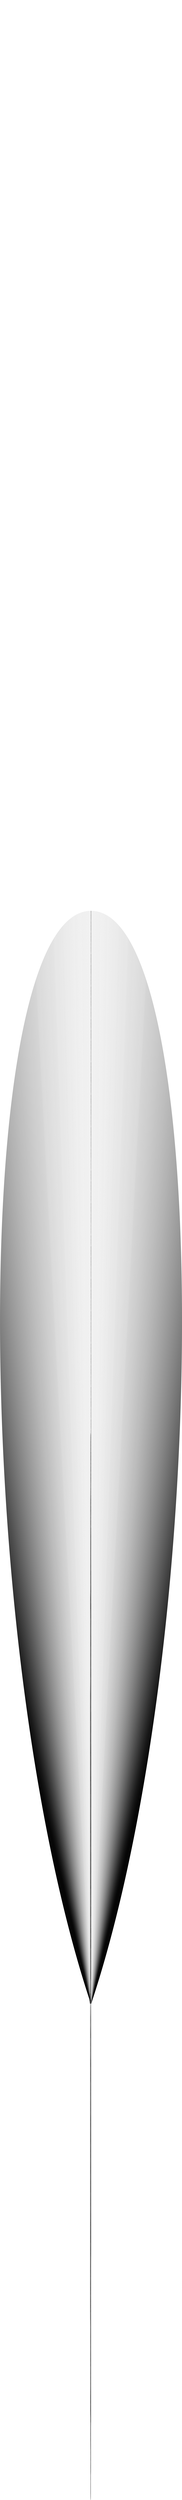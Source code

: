 digraph G {
label = "(): lessThan";
rankdir = LR;
node [shape = circle, label="0", fontsize=12]0;
node [shape = doublecircle, label="1", fontsize=12]1;
node [shape = point ]; qi
qi ->0;
0 -> 0[ label = "(0,0)"];
0 -> 1[ label = "(0,1)"];
0 -> 0[ label = "(1,1)"];
0 -> 1[ label = "(0,2)"];
0 -> 1[ label = "(1,2)"];
0 -> 0[ label = "(2,2)"];
0 -> 1[ label = "(0,3)"];
0 -> 1[ label = "(1,3)"];
0 -> 1[ label = "(2,3)"];
0 -> 0[ label = "(3,3)"];
0 -> 1[ label = "(0,4)"];
0 -> 1[ label = "(1,4)"];
0 -> 1[ label = "(2,4)"];
0 -> 1[ label = "(3,4)"];
0 -> 0[ label = "(4,4)"];
0 -> 1[ label = "(0,5)"];
0 -> 1[ label = "(1,5)"];
0 -> 1[ label = "(2,5)"];
0 -> 1[ label = "(3,5)"];
0 -> 1[ label = "(4,5)"];
0 -> 0[ label = "(5,5)"];
0 -> 1[ label = "(0,6)"];
0 -> 1[ label = "(1,6)"];
0 -> 1[ label = "(2,6)"];
0 -> 1[ label = "(3,6)"];
0 -> 1[ label = "(4,6)"];
0 -> 1[ label = "(5,6)"];
0 -> 0[ label = "(6,6)"];
0 -> 1[ label = "(0,7)"];
0 -> 1[ label = "(1,7)"];
0 -> 1[ label = "(2,7)"];
0 -> 1[ label = "(3,7)"];
0 -> 1[ label = "(4,7)"];
0 -> 1[ label = "(5,7)"];
0 -> 1[ label = "(6,7)"];
0 -> 0[ label = "(7,7)"];
0 -> 1[ label = "(0,8)"];
0 -> 1[ label = "(1,8)"];
0 -> 1[ label = "(2,8)"];
0 -> 1[ label = "(3,8)"];
0 -> 1[ label = "(4,8)"];
0 -> 1[ label = "(5,8)"];
0 -> 1[ label = "(6,8)"];
0 -> 1[ label = "(7,8)"];
0 -> 0[ label = "(8,8)"];
0 -> 1[ label = "(0,9)"];
0 -> 1[ label = "(1,9)"];
0 -> 1[ label = "(2,9)"];
0 -> 1[ label = "(3,9)"];
0 -> 1[ label = "(4,9)"];
0 -> 1[ label = "(5,9)"];
0 -> 1[ label = "(6,9)"];
0 -> 1[ label = "(7,9)"];
0 -> 1[ label = "(8,9)"];
0 -> 0[ label = "(9,9)"];
0 -> 1[ label = "(0,10)"];
0 -> 1[ label = "(1,10)"];
0 -> 1[ label = "(2,10)"];
0 -> 1[ label = "(3,10)"];
0 -> 1[ label = "(4,10)"];
0 -> 1[ label = "(5,10)"];
0 -> 1[ label = "(6,10)"];
0 -> 1[ label = "(7,10)"];
0 -> 1[ label = "(8,10)"];
0 -> 1[ label = "(9,10)"];
0 -> 0[ label = "(10,10)"];
0 -> 1[ label = "(0,11)"];
0 -> 1[ label = "(1,11)"];
0 -> 1[ label = "(2,11)"];
0 -> 1[ label = "(3,11)"];
0 -> 1[ label = "(4,11)"];
0 -> 1[ label = "(5,11)"];
0 -> 1[ label = "(6,11)"];
0 -> 1[ label = "(7,11)"];
0 -> 1[ label = "(8,11)"];
0 -> 1[ label = "(9,11)"];
0 -> 1[ label = "(10,11)"];
0 -> 0[ label = "(11,11)"];
0 -> 1[ label = "(0,12)"];
0 -> 1[ label = "(1,12)"];
0 -> 1[ label = "(2,12)"];
0 -> 1[ label = "(3,12)"];
0 -> 1[ label = "(4,12)"];
0 -> 1[ label = "(5,12)"];
0 -> 1[ label = "(6,12)"];
0 -> 1[ label = "(7,12)"];
0 -> 1[ label = "(8,12)"];
0 -> 1[ label = "(9,12)"];
0 -> 1[ label = "(10,12)"];
0 -> 1[ label = "(11,12)"];
0 -> 0[ label = "(12,12)"];
0 -> 1[ label = "(0,13)"];
0 -> 1[ label = "(1,13)"];
0 -> 1[ label = "(2,13)"];
0 -> 1[ label = "(3,13)"];
0 -> 1[ label = "(4,13)"];
0 -> 1[ label = "(5,13)"];
0 -> 1[ label = "(6,13)"];
0 -> 1[ label = "(7,13)"];
0 -> 1[ label = "(8,13)"];
0 -> 1[ label = "(9,13)"];
0 -> 1[ label = "(10,13)"];
0 -> 1[ label = "(11,13)"];
0 -> 1[ label = "(12,13)"];
0 -> 0[ label = "(13,13)"];
0 -> 1[ label = "(0,14)"];
0 -> 1[ label = "(1,14)"];
0 -> 1[ label = "(2,14)"];
0 -> 1[ label = "(3,14)"];
0 -> 1[ label = "(4,14)"];
0 -> 1[ label = "(5,14)"];
0 -> 1[ label = "(6,14)"];
0 -> 1[ label = "(7,14)"];
0 -> 1[ label = "(8,14)"];
0 -> 1[ label = "(9,14)"];
0 -> 1[ label = "(10,14)"];
0 -> 1[ label = "(11,14)"];
0 -> 1[ label = "(12,14)"];
0 -> 1[ label = "(13,14)"];
0 -> 0[ label = "(14,14)"];
0 -> 1[ label = "(0,15)"];
0 -> 1[ label = "(1,15)"];
0 -> 1[ label = "(2,15)"];
0 -> 1[ label = "(3,15)"];
0 -> 1[ label = "(4,15)"];
0 -> 1[ label = "(5,15)"];
0 -> 1[ label = "(6,15)"];
0 -> 1[ label = "(7,15)"];
0 -> 1[ label = "(8,15)"];
0 -> 1[ label = "(9,15)"];
0 -> 1[ label = "(10,15)"];
0 -> 1[ label = "(11,15)"];
0 -> 1[ label = "(12,15)"];
0 -> 1[ label = "(13,15)"];
0 -> 1[ label = "(14,15)"];
0 -> 0[ label = "(15,15)"];
0 -> 1[ label = "(0,16)"];
0 -> 1[ label = "(1,16)"];
0 -> 1[ label = "(2,16)"];
0 -> 1[ label = "(3,16)"];
0 -> 1[ label = "(4,16)"];
0 -> 1[ label = "(5,16)"];
0 -> 1[ label = "(6,16)"];
0 -> 1[ label = "(7,16)"];
0 -> 1[ label = "(8,16)"];
0 -> 1[ label = "(9,16)"];
0 -> 1[ label = "(10,16)"];
0 -> 1[ label = "(11,16)"];
0 -> 1[ label = "(12,16)"];
0 -> 1[ label = "(13,16)"];
0 -> 1[ label = "(14,16)"];
0 -> 1[ label = "(15,16)"];
0 -> 0[ label = "(16,16)"];
0 -> 1[ label = "(0,17)"];
0 -> 1[ label = "(1,17)"];
0 -> 1[ label = "(2,17)"];
0 -> 1[ label = "(3,17)"];
0 -> 1[ label = "(4,17)"];
0 -> 1[ label = "(5,17)"];
0 -> 1[ label = "(6,17)"];
0 -> 1[ label = "(7,17)"];
0 -> 1[ label = "(8,17)"];
0 -> 1[ label = "(9,17)"];
0 -> 1[ label = "(10,17)"];
0 -> 1[ label = "(11,17)"];
0 -> 1[ label = "(12,17)"];
0 -> 1[ label = "(13,17)"];
0 -> 1[ label = "(14,17)"];
0 -> 1[ label = "(15,17)"];
0 -> 1[ label = "(16,17)"];
0 -> 0[ label = "(17,17)"];
0 -> 1[ label = "(0,18)"];
0 -> 1[ label = "(1,18)"];
0 -> 1[ label = "(2,18)"];
0 -> 1[ label = "(3,18)"];
0 -> 1[ label = "(4,18)"];
0 -> 1[ label = "(5,18)"];
0 -> 1[ label = "(6,18)"];
0 -> 1[ label = "(7,18)"];
0 -> 1[ label = "(8,18)"];
0 -> 1[ label = "(9,18)"];
0 -> 1[ label = "(10,18)"];
0 -> 1[ label = "(11,18)"];
0 -> 1[ label = "(12,18)"];
0 -> 1[ label = "(13,18)"];
0 -> 1[ label = "(14,18)"];
0 -> 1[ label = "(15,18)"];
0 -> 1[ label = "(16,18)"];
0 -> 1[ label = "(17,18)"];
0 -> 0[ label = "(18,18)"];
0 -> 1[ label = "(0,19)"];
0 -> 1[ label = "(1,19)"];
0 -> 1[ label = "(2,19)"];
0 -> 1[ label = "(3,19)"];
0 -> 1[ label = "(4,19)"];
0 -> 1[ label = "(5,19)"];
0 -> 1[ label = "(6,19)"];
0 -> 1[ label = "(7,19)"];
0 -> 1[ label = "(8,19)"];
0 -> 1[ label = "(9,19)"];
0 -> 1[ label = "(10,19)"];
0 -> 1[ label = "(11,19)"];
0 -> 1[ label = "(12,19)"];
0 -> 1[ label = "(13,19)"];
0 -> 1[ label = "(14,19)"];
0 -> 1[ label = "(15,19)"];
0 -> 1[ label = "(16,19)"];
0 -> 1[ label = "(17,19)"];
0 -> 1[ label = "(18,19)"];
0 -> 0[ label = "(19,19)"];
0 -> 1[ label = "(0,20)"];
0 -> 1[ label = "(1,20)"];
0 -> 1[ label = "(2,20)"];
0 -> 1[ label = "(3,20)"];
0 -> 1[ label = "(4,20)"];
0 -> 1[ label = "(5,20)"];
0 -> 1[ label = "(6,20)"];
0 -> 1[ label = "(7,20)"];
0 -> 1[ label = "(8,20)"];
0 -> 1[ label = "(9,20)"];
0 -> 1[ label = "(10,20)"];
0 -> 1[ label = "(11,20)"];
0 -> 1[ label = "(12,20)"];
0 -> 1[ label = "(13,20)"];
0 -> 1[ label = "(14,20)"];
0 -> 1[ label = "(15,20)"];
0 -> 1[ label = "(16,20)"];
0 -> 1[ label = "(17,20)"];
0 -> 1[ label = "(18,20)"];
0 -> 1[ label = "(19,20)"];
0 -> 0[ label = "(20,20)"];
0 -> 1[ label = "(0,21)"];
0 -> 1[ label = "(1,21)"];
0 -> 1[ label = "(2,21)"];
0 -> 1[ label = "(3,21)"];
0 -> 1[ label = "(4,21)"];
0 -> 1[ label = "(5,21)"];
0 -> 1[ label = "(6,21)"];
0 -> 1[ label = "(7,21)"];
0 -> 1[ label = "(8,21)"];
0 -> 1[ label = "(9,21)"];
0 -> 1[ label = "(10,21)"];
0 -> 1[ label = "(11,21)"];
0 -> 1[ label = "(12,21)"];
0 -> 1[ label = "(13,21)"];
0 -> 1[ label = "(14,21)"];
0 -> 1[ label = "(15,21)"];
0 -> 1[ label = "(16,21)"];
0 -> 1[ label = "(17,21)"];
0 -> 1[ label = "(18,21)"];
0 -> 1[ label = "(19,21)"];
0 -> 1[ label = "(20,21)"];
0 -> 0[ label = "(21,21)"];
0 -> 1[ label = "(0,22)"];
0 -> 1[ label = "(1,22)"];
0 -> 1[ label = "(2,22)"];
0 -> 1[ label = "(3,22)"];
0 -> 1[ label = "(4,22)"];
0 -> 1[ label = "(5,22)"];
0 -> 1[ label = "(6,22)"];
0 -> 1[ label = "(7,22)"];
0 -> 1[ label = "(8,22)"];
0 -> 1[ label = "(9,22)"];
0 -> 1[ label = "(10,22)"];
0 -> 1[ label = "(11,22)"];
0 -> 1[ label = "(12,22)"];
0 -> 1[ label = "(13,22)"];
0 -> 1[ label = "(14,22)"];
0 -> 1[ label = "(15,22)"];
0 -> 1[ label = "(16,22)"];
0 -> 1[ label = "(17,22)"];
0 -> 1[ label = "(18,22)"];
0 -> 1[ label = "(19,22)"];
0 -> 1[ label = "(20,22)"];
0 -> 1[ label = "(21,22)"];
0 -> 0[ label = "(22,22)"];
0 -> 1[ label = "(0,23)"];
0 -> 1[ label = "(1,23)"];
0 -> 1[ label = "(2,23)"];
0 -> 1[ label = "(3,23)"];
0 -> 1[ label = "(4,23)"];
0 -> 1[ label = "(5,23)"];
0 -> 1[ label = "(6,23)"];
0 -> 1[ label = "(7,23)"];
0 -> 1[ label = "(8,23)"];
0 -> 1[ label = "(9,23)"];
0 -> 1[ label = "(10,23)"];
0 -> 1[ label = "(11,23)"];
0 -> 1[ label = "(12,23)"];
0 -> 1[ label = "(13,23)"];
0 -> 1[ label = "(14,23)"];
0 -> 1[ label = "(15,23)"];
0 -> 1[ label = "(16,23)"];
0 -> 1[ label = "(17,23)"];
0 -> 1[ label = "(18,23)"];
0 -> 1[ label = "(19,23)"];
0 -> 1[ label = "(20,23)"];
0 -> 1[ label = "(21,23)"];
0 -> 1[ label = "(22,23)"];
0 -> 0[ label = "(23,23)"];
0 -> 1[ label = "(0,24)"];
0 -> 1[ label = "(1,24)"];
0 -> 1[ label = "(2,24)"];
0 -> 1[ label = "(3,24)"];
0 -> 1[ label = "(4,24)"];
0 -> 1[ label = "(5,24)"];
0 -> 1[ label = "(6,24)"];
0 -> 1[ label = "(7,24)"];
0 -> 1[ label = "(8,24)"];
0 -> 1[ label = "(9,24)"];
0 -> 1[ label = "(10,24)"];
0 -> 1[ label = "(11,24)"];
0 -> 1[ label = "(12,24)"];
0 -> 1[ label = "(13,24)"];
0 -> 1[ label = "(14,24)"];
0 -> 1[ label = "(15,24)"];
0 -> 1[ label = "(16,24)"];
0 -> 1[ label = "(17,24)"];
0 -> 1[ label = "(18,24)"];
0 -> 1[ label = "(19,24)"];
0 -> 1[ label = "(20,24)"];
0 -> 1[ label = "(21,24)"];
0 -> 1[ label = "(22,24)"];
0 -> 1[ label = "(23,24)"];
0 -> 0[ label = "(24,24)"];
0 -> 1[ label = "(0,25)"];
0 -> 1[ label = "(1,25)"];
0 -> 1[ label = "(2,25)"];
0 -> 1[ label = "(3,25)"];
0 -> 1[ label = "(4,25)"];
0 -> 1[ label = "(5,25)"];
0 -> 1[ label = "(6,25)"];
0 -> 1[ label = "(7,25)"];
0 -> 1[ label = "(8,25)"];
0 -> 1[ label = "(9,25)"];
0 -> 1[ label = "(10,25)"];
0 -> 1[ label = "(11,25)"];
0 -> 1[ label = "(12,25)"];
0 -> 1[ label = "(13,25)"];
0 -> 1[ label = "(14,25)"];
0 -> 1[ label = "(15,25)"];
0 -> 1[ label = "(16,25)"];
0 -> 1[ label = "(17,25)"];
0 -> 1[ label = "(18,25)"];
0 -> 1[ label = "(19,25)"];
0 -> 1[ label = "(20,25)"];
0 -> 1[ label = "(21,25)"];
0 -> 1[ label = "(22,25)"];
0 -> 1[ label = "(23,25)"];
0 -> 1[ label = "(24,25)"];
0 -> 0[ label = "(25,25)"];
0 -> 1[ label = "(0,26)"];
0 -> 1[ label = "(1,26)"];
0 -> 1[ label = "(2,26)"];
0 -> 1[ label = "(3,26)"];
0 -> 1[ label = "(4,26)"];
0 -> 1[ label = "(5,26)"];
0 -> 1[ label = "(6,26)"];
0 -> 1[ label = "(7,26)"];
0 -> 1[ label = "(8,26)"];
0 -> 1[ label = "(9,26)"];
0 -> 1[ label = "(10,26)"];
0 -> 1[ label = "(11,26)"];
0 -> 1[ label = "(12,26)"];
0 -> 1[ label = "(13,26)"];
0 -> 1[ label = "(14,26)"];
0 -> 1[ label = "(15,26)"];
0 -> 1[ label = "(16,26)"];
0 -> 1[ label = "(17,26)"];
0 -> 1[ label = "(18,26)"];
0 -> 1[ label = "(19,26)"];
0 -> 1[ label = "(20,26)"];
0 -> 1[ label = "(21,26)"];
0 -> 1[ label = "(22,26)"];
0 -> 1[ label = "(23,26)"];
0 -> 1[ label = "(24,26)"];
0 -> 1[ label = "(25,26)"];
0 -> 0[ label = "(26,26)"];
0 -> 1[ label = "(0,27)"];
0 -> 1[ label = "(1,27)"];
0 -> 1[ label = "(2,27)"];
0 -> 1[ label = "(3,27)"];
0 -> 1[ label = "(4,27)"];
0 -> 1[ label = "(5,27)"];
0 -> 1[ label = "(6,27)"];
0 -> 1[ label = "(7,27)"];
0 -> 1[ label = "(8,27)"];
0 -> 1[ label = "(9,27)"];
0 -> 1[ label = "(10,27)"];
0 -> 1[ label = "(11,27)"];
0 -> 1[ label = "(12,27)"];
0 -> 1[ label = "(13,27)"];
0 -> 1[ label = "(14,27)"];
0 -> 1[ label = "(15,27)"];
0 -> 1[ label = "(16,27)"];
0 -> 1[ label = "(17,27)"];
0 -> 1[ label = "(18,27)"];
0 -> 1[ label = "(19,27)"];
0 -> 1[ label = "(20,27)"];
0 -> 1[ label = "(21,27)"];
0 -> 1[ label = "(22,27)"];
0 -> 1[ label = "(23,27)"];
0 -> 1[ label = "(24,27)"];
0 -> 1[ label = "(25,27)"];
0 -> 1[ label = "(26,27)"];
0 -> 0[ label = "(27,27)"];
0 -> 1[ label = "(0,28)"];
0 -> 1[ label = "(1,28)"];
0 -> 1[ label = "(2,28)"];
0 -> 1[ label = "(3,28)"];
0 -> 1[ label = "(4,28)"];
0 -> 1[ label = "(5,28)"];
0 -> 1[ label = "(6,28)"];
0 -> 1[ label = "(7,28)"];
0 -> 1[ label = "(8,28)"];
0 -> 1[ label = "(9,28)"];
0 -> 1[ label = "(10,28)"];
0 -> 1[ label = "(11,28)"];
0 -> 1[ label = "(12,28)"];
0 -> 1[ label = "(13,28)"];
0 -> 1[ label = "(14,28)"];
0 -> 1[ label = "(15,28)"];
0 -> 1[ label = "(16,28)"];
0 -> 1[ label = "(17,28)"];
0 -> 1[ label = "(18,28)"];
0 -> 1[ label = "(19,28)"];
0 -> 1[ label = "(20,28)"];
0 -> 1[ label = "(21,28)"];
0 -> 1[ label = "(22,28)"];
0 -> 1[ label = "(23,28)"];
0 -> 1[ label = "(24,28)"];
0 -> 1[ label = "(25,28)"];
0 -> 1[ label = "(26,28)"];
0 -> 1[ label = "(27,28)"];
0 -> 0[ label = "(28,28)"];
0 -> 1[ label = "(0,29)"];
0 -> 1[ label = "(1,29)"];
0 -> 1[ label = "(2,29)"];
0 -> 1[ label = "(3,29)"];
0 -> 1[ label = "(4,29)"];
0 -> 1[ label = "(5,29)"];
0 -> 1[ label = "(6,29)"];
0 -> 1[ label = "(7,29)"];
0 -> 1[ label = "(8,29)"];
0 -> 1[ label = "(9,29)"];
0 -> 1[ label = "(10,29)"];
0 -> 1[ label = "(11,29)"];
0 -> 1[ label = "(12,29)"];
0 -> 1[ label = "(13,29)"];
0 -> 1[ label = "(14,29)"];
0 -> 1[ label = "(15,29)"];
0 -> 1[ label = "(16,29)"];
0 -> 1[ label = "(17,29)"];
0 -> 1[ label = "(18,29)"];
0 -> 1[ label = "(19,29)"];
0 -> 1[ label = "(20,29)"];
0 -> 1[ label = "(21,29)"];
0 -> 1[ label = "(22,29)"];
0 -> 1[ label = "(23,29)"];
0 -> 1[ label = "(24,29)"];
0 -> 1[ label = "(25,29)"];
0 -> 1[ label = "(26,29)"];
0 -> 1[ label = "(27,29)"];
0 -> 1[ label = "(28,29)"];
0 -> 0[ label = "(29,29)"];
0 -> 1[ label = "(0,30)"];
0 -> 1[ label = "(1,30)"];
0 -> 1[ label = "(2,30)"];
0 -> 1[ label = "(3,30)"];
0 -> 1[ label = "(4,30)"];
0 -> 1[ label = "(5,30)"];
0 -> 1[ label = "(6,30)"];
0 -> 1[ label = "(7,30)"];
0 -> 1[ label = "(8,30)"];
0 -> 1[ label = "(9,30)"];
0 -> 1[ label = "(10,30)"];
0 -> 1[ label = "(11,30)"];
0 -> 1[ label = "(12,30)"];
0 -> 1[ label = "(13,30)"];
0 -> 1[ label = "(14,30)"];
0 -> 1[ label = "(15,30)"];
0 -> 1[ label = "(16,30)"];
0 -> 1[ label = "(17,30)"];
0 -> 1[ label = "(18,30)"];
0 -> 1[ label = "(19,30)"];
0 -> 1[ label = "(20,30)"];
0 -> 1[ label = "(21,30)"];
0 -> 1[ label = "(22,30)"];
0 -> 1[ label = "(23,30)"];
0 -> 1[ label = "(24,30)"];
0 -> 1[ label = "(25,30)"];
0 -> 1[ label = "(26,30)"];
0 -> 1[ label = "(27,30)"];
0 -> 1[ label = "(28,30)"];
0 -> 1[ label = "(29,30)"];
0 -> 0[ label = "(30,30)"];
0 -> 1[ label = "(0,31)"];
0 -> 1[ label = "(1,31)"];
0 -> 1[ label = "(2,31)"];
0 -> 1[ label = "(3,31)"];
0 -> 1[ label = "(4,31)"];
0 -> 1[ label = "(5,31)"];
0 -> 1[ label = "(6,31)"];
0 -> 1[ label = "(7,31)"];
0 -> 1[ label = "(8,31)"];
0 -> 1[ label = "(9,31)"];
0 -> 1[ label = "(10,31)"];
0 -> 1[ label = "(11,31)"];
0 -> 1[ label = "(12,31)"];
0 -> 1[ label = "(13,31)"];
0 -> 1[ label = "(14,31)"];
0 -> 1[ label = "(15,31)"];
0 -> 1[ label = "(16,31)"];
0 -> 1[ label = "(17,31)"];
0 -> 1[ label = "(18,31)"];
0 -> 1[ label = "(19,31)"];
0 -> 1[ label = "(20,31)"];
0 -> 1[ label = "(21,31)"];
0 -> 1[ label = "(22,31)"];
0 -> 1[ label = "(23,31)"];
0 -> 1[ label = "(24,31)"];
0 -> 1[ label = "(25,31)"];
0 -> 1[ label = "(26,31)"];
0 -> 1[ label = "(27,31)"];
0 -> 1[ label = "(28,31)"];
0 -> 1[ label = "(29,31)"];
0 -> 1[ label = "(30,31)"];
0 -> 0[ label = "(31,31)"];
0 -> 1[ label = "(0,32)"];
0 -> 1[ label = "(1,32)"];
0 -> 1[ label = "(2,32)"];
0 -> 1[ label = "(3,32)"];
0 -> 1[ label = "(4,32)"];
0 -> 1[ label = "(5,32)"];
0 -> 1[ label = "(6,32)"];
0 -> 1[ label = "(7,32)"];
0 -> 1[ label = "(8,32)"];
0 -> 1[ label = "(9,32)"];
0 -> 1[ label = "(10,32)"];
0 -> 1[ label = "(11,32)"];
0 -> 1[ label = "(12,32)"];
0 -> 1[ label = "(13,32)"];
0 -> 1[ label = "(14,32)"];
0 -> 1[ label = "(15,32)"];
0 -> 1[ label = "(16,32)"];
0 -> 1[ label = "(17,32)"];
0 -> 1[ label = "(18,32)"];
0 -> 1[ label = "(19,32)"];
0 -> 1[ label = "(20,32)"];
0 -> 1[ label = "(21,32)"];
0 -> 1[ label = "(22,32)"];
0 -> 1[ label = "(23,32)"];
0 -> 1[ label = "(24,32)"];
0 -> 1[ label = "(25,32)"];
0 -> 1[ label = "(26,32)"];
0 -> 1[ label = "(27,32)"];
0 -> 1[ label = "(28,32)"];
0 -> 1[ label = "(29,32)"];
0 -> 1[ label = "(30,32)"];
0 -> 1[ label = "(31,32)"];
0 -> 0[ label = "(32,32)"];
0 -> 1[ label = "(0,33)"];
0 -> 1[ label = "(1,33)"];
0 -> 1[ label = "(2,33)"];
0 -> 1[ label = "(3,33)"];
0 -> 1[ label = "(4,33)"];
0 -> 1[ label = "(5,33)"];
0 -> 1[ label = "(6,33)"];
0 -> 1[ label = "(7,33)"];
0 -> 1[ label = "(8,33)"];
0 -> 1[ label = "(9,33)"];
0 -> 1[ label = "(10,33)"];
0 -> 1[ label = "(11,33)"];
0 -> 1[ label = "(12,33)"];
0 -> 1[ label = "(13,33)"];
0 -> 1[ label = "(14,33)"];
0 -> 1[ label = "(15,33)"];
0 -> 1[ label = "(16,33)"];
0 -> 1[ label = "(17,33)"];
0 -> 1[ label = "(18,33)"];
0 -> 1[ label = "(19,33)"];
0 -> 1[ label = "(20,33)"];
0 -> 1[ label = "(21,33)"];
0 -> 1[ label = "(22,33)"];
0 -> 1[ label = "(23,33)"];
0 -> 1[ label = "(24,33)"];
0 -> 1[ label = "(25,33)"];
0 -> 1[ label = "(26,33)"];
0 -> 1[ label = "(27,33)"];
0 -> 1[ label = "(28,33)"];
0 -> 1[ label = "(29,33)"];
0 -> 1[ label = "(30,33)"];
0 -> 1[ label = "(31,33)"];
0 -> 1[ label = "(32,33)"];
0 -> 0[ label = "(33,33)"];
0 -> 1[ label = "(0,34)"];
0 -> 1[ label = "(1,34)"];
0 -> 1[ label = "(2,34)"];
0 -> 1[ label = "(3,34)"];
0 -> 1[ label = "(4,34)"];
0 -> 1[ label = "(5,34)"];
0 -> 1[ label = "(6,34)"];
0 -> 1[ label = "(7,34)"];
0 -> 1[ label = "(8,34)"];
0 -> 1[ label = "(9,34)"];
0 -> 1[ label = "(10,34)"];
0 -> 1[ label = "(11,34)"];
0 -> 1[ label = "(12,34)"];
0 -> 1[ label = "(13,34)"];
0 -> 1[ label = "(14,34)"];
0 -> 1[ label = "(15,34)"];
0 -> 1[ label = "(16,34)"];
0 -> 1[ label = "(17,34)"];
0 -> 1[ label = "(18,34)"];
0 -> 1[ label = "(19,34)"];
0 -> 1[ label = "(20,34)"];
0 -> 1[ label = "(21,34)"];
0 -> 1[ label = "(22,34)"];
0 -> 1[ label = "(23,34)"];
0 -> 1[ label = "(24,34)"];
0 -> 1[ label = "(25,34)"];
0 -> 1[ label = "(26,34)"];
0 -> 1[ label = "(27,34)"];
0 -> 1[ label = "(28,34)"];
0 -> 1[ label = "(29,34)"];
0 -> 1[ label = "(30,34)"];
0 -> 1[ label = "(31,34)"];
0 -> 1[ label = "(32,34)"];
0 -> 1[ label = "(33,34)"];
0 -> 0[ label = "(34,34)"];
0 -> 1[ label = "(0,35)"];
0 -> 1[ label = "(1,35)"];
0 -> 1[ label = "(2,35)"];
0 -> 1[ label = "(3,35)"];
0 -> 1[ label = "(4,35)"];
0 -> 1[ label = "(5,35)"];
0 -> 1[ label = "(6,35)"];
0 -> 1[ label = "(7,35)"];
0 -> 1[ label = "(8,35)"];
0 -> 1[ label = "(9,35)"];
0 -> 1[ label = "(10,35)"];
0 -> 1[ label = "(11,35)"];
0 -> 1[ label = "(12,35)"];
0 -> 1[ label = "(13,35)"];
0 -> 1[ label = "(14,35)"];
0 -> 1[ label = "(15,35)"];
0 -> 1[ label = "(16,35)"];
0 -> 1[ label = "(17,35)"];
0 -> 1[ label = "(18,35)"];
0 -> 1[ label = "(19,35)"];
0 -> 1[ label = "(20,35)"];
0 -> 1[ label = "(21,35)"];
0 -> 1[ label = "(22,35)"];
0 -> 1[ label = "(23,35)"];
0 -> 1[ label = "(24,35)"];
0 -> 1[ label = "(25,35)"];
0 -> 1[ label = "(26,35)"];
0 -> 1[ label = "(27,35)"];
0 -> 1[ label = "(28,35)"];
0 -> 1[ label = "(29,35)"];
0 -> 1[ label = "(30,35)"];
0 -> 1[ label = "(31,35)"];
0 -> 1[ label = "(32,35)"];
0 -> 1[ label = "(33,35)"];
0 -> 1[ label = "(34,35)"];
0 -> 0[ label = "(35,35)"];
0 -> 1[ label = "(0,36)"];
0 -> 1[ label = "(1,36)"];
0 -> 1[ label = "(2,36)"];
0 -> 1[ label = "(3,36)"];
0 -> 1[ label = "(4,36)"];
0 -> 1[ label = "(5,36)"];
0 -> 1[ label = "(6,36)"];
0 -> 1[ label = "(7,36)"];
0 -> 1[ label = "(8,36)"];
0 -> 1[ label = "(9,36)"];
0 -> 1[ label = "(10,36)"];
0 -> 1[ label = "(11,36)"];
0 -> 1[ label = "(12,36)"];
0 -> 1[ label = "(13,36)"];
0 -> 1[ label = "(14,36)"];
0 -> 1[ label = "(15,36)"];
0 -> 1[ label = "(16,36)"];
0 -> 1[ label = "(17,36)"];
0 -> 1[ label = "(18,36)"];
0 -> 1[ label = "(19,36)"];
0 -> 1[ label = "(20,36)"];
0 -> 1[ label = "(21,36)"];
0 -> 1[ label = "(22,36)"];
0 -> 1[ label = "(23,36)"];
0 -> 1[ label = "(24,36)"];
0 -> 1[ label = "(25,36)"];
0 -> 1[ label = "(26,36)"];
0 -> 1[ label = "(27,36)"];
0 -> 1[ label = "(28,36)"];
0 -> 1[ label = "(29,36)"];
0 -> 1[ label = "(30,36)"];
0 -> 1[ label = "(31,36)"];
0 -> 1[ label = "(32,36)"];
0 -> 1[ label = "(33,36)"];
0 -> 1[ label = "(34,36)"];
0 -> 1[ label = "(35,36)"];
0 -> 0[ label = "(36,36)"];
0 -> 1[ label = "(0,37)"];
0 -> 1[ label = "(1,37)"];
0 -> 1[ label = "(2,37)"];
0 -> 1[ label = "(3,37)"];
0 -> 1[ label = "(4,37)"];
0 -> 1[ label = "(5,37)"];
0 -> 1[ label = "(6,37)"];
0 -> 1[ label = "(7,37)"];
0 -> 1[ label = "(8,37)"];
0 -> 1[ label = "(9,37)"];
0 -> 1[ label = "(10,37)"];
0 -> 1[ label = "(11,37)"];
0 -> 1[ label = "(12,37)"];
0 -> 1[ label = "(13,37)"];
0 -> 1[ label = "(14,37)"];
0 -> 1[ label = "(15,37)"];
0 -> 1[ label = "(16,37)"];
0 -> 1[ label = "(17,37)"];
0 -> 1[ label = "(18,37)"];
0 -> 1[ label = "(19,37)"];
0 -> 1[ label = "(20,37)"];
0 -> 1[ label = "(21,37)"];
0 -> 1[ label = "(22,37)"];
0 -> 1[ label = "(23,37)"];
0 -> 1[ label = "(24,37)"];
0 -> 1[ label = "(25,37)"];
0 -> 1[ label = "(26,37)"];
0 -> 1[ label = "(27,37)"];
0 -> 1[ label = "(28,37)"];
0 -> 1[ label = "(29,37)"];
0 -> 1[ label = "(30,37)"];
0 -> 1[ label = "(31,37)"];
0 -> 1[ label = "(32,37)"];
0 -> 1[ label = "(33,37)"];
0 -> 1[ label = "(34,37)"];
0 -> 1[ label = "(35,37)"];
0 -> 1[ label = "(36,37)"];
0 -> 0[ label = "(37,37)"];
0 -> 1[ label = "(0,38)"];
0 -> 1[ label = "(1,38)"];
0 -> 1[ label = "(2,38)"];
0 -> 1[ label = "(3,38)"];
0 -> 1[ label = "(4,38)"];
0 -> 1[ label = "(5,38)"];
0 -> 1[ label = "(6,38)"];
0 -> 1[ label = "(7,38)"];
0 -> 1[ label = "(8,38)"];
0 -> 1[ label = "(9,38)"];
0 -> 1[ label = "(10,38)"];
0 -> 1[ label = "(11,38)"];
0 -> 1[ label = "(12,38)"];
0 -> 1[ label = "(13,38)"];
0 -> 1[ label = "(14,38)"];
0 -> 1[ label = "(15,38)"];
0 -> 1[ label = "(16,38)"];
0 -> 1[ label = "(17,38)"];
0 -> 1[ label = "(18,38)"];
0 -> 1[ label = "(19,38)"];
0 -> 1[ label = "(20,38)"];
0 -> 1[ label = "(21,38)"];
0 -> 1[ label = "(22,38)"];
0 -> 1[ label = "(23,38)"];
0 -> 1[ label = "(24,38)"];
0 -> 1[ label = "(25,38)"];
0 -> 1[ label = "(26,38)"];
0 -> 1[ label = "(27,38)"];
0 -> 1[ label = "(28,38)"];
0 -> 1[ label = "(29,38)"];
0 -> 1[ label = "(30,38)"];
0 -> 1[ label = "(31,38)"];
0 -> 1[ label = "(32,38)"];
0 -> 1[ label = "(33,38)"];
0 -> 1[ label = "(34,38)"];
0 -> 1[ label = "(35,38)"];
0 -> 1[ label = "(36,38)"];
0 -> 1[ label = "(37,38)"];
0 -> 0[ label = "(38,38)"];
0 -> 1[ label = "(0,39)"];
0 -> 1[ label = "(1,39)"];
0 -> 1[ label = "(2,39)"];
0 -> 1[ label = "(3,39)"];
0 -> 1[ label = "(4,39)"];
0 -> 1[ label = "(5,39)"];
0 -> 1[ label = "(6,39)"];
0 -> 1[ label = "(7,39)"];
0 -> 1[ label = "(8,39)"];
0 -> 1[ label = "(9,39)"];
0 -> 1[ label = "(10,39)"];
0 -> 1[ label = "(11,39)"];
0 -> 1[ label = "(12,39)"];
0 -> 1[ label = "(13,39)"];
0 -> 1[ label = "(14,39)"];
0 -> 1[ label = "(15,39)"];
0 -> 1[ label = "(16,39)"];
0 -> 1[ label = "(17,39)"];
0 -> 1[ label = "(18,39)"];
0 -> 1[ label = "(19,39)"];
0 -> 1[ label = "(20,39)"];
0 -> 1[ label = "(21,39)"];
0 -> 1[ label = "(22,39)"];
0 -> 1[ label = "(23,39)"];
0 -> 1[ label = "(24,39)"];
0 -> 1[ label = "(25,39)"];
0 -> 1[ label = "(26,39)"];
0 -> 1[ label = "(27,39)"];
0 -> 1[ label = "(28,39)"];
0 -> 1[ label = "(29,39)"];
0 -> 1[ label = "(30,39)"];
0 -> 1[ label = "(31,39)"];
0 -> 1[ label = "(32,39)"];
0 -> 1[ label = "(33,39)"];
0 -> 1[ label = "(34,39)"];
0 -> 1[ label = "(35,39)"];
0 -> 1[ label = "(36,39)"];
0 -> 1[ label = "(37,39)"];
0 -> 1[ label = "(38,39)"];
0 -> 0[ label = "(39,39)"];
0 -> 1[ label = "(0,40)"];
0 -> 1[ label = "(1,40)"];
0 -> 1[ label = "(2,40)"];
0 -> 1[ label = "(3,40)"];
0 -> 1[ label = "(4,40)"];
0 -> 1[ label = "(5,40)"];
0 -> 1[ label = "(6,40)"];
0 -> 1[ label = "(7,40)"];
0 -> 1[ label = "(8,40)"];
0 -> 1[ label = "(9,40)"];
0 -> 1[ label = "(10,40)"];
0 -> 1[ label = "(11,40)"];
0 -> 1[ label = "(12,40)"];
0 -> 1[ label = "(13,40)"];
0 -> 1[ label = "(14,40)"];
0 -> 1[ label = "(15,40)"];
0 -> 1[ label = "(16,40)"];
0 -> 1[ label = "(17,40)"];
0 -> 1[ label = "(18,40)"];
0 -> 1[ label = "(19,40)"];
0 -> 1[ label = "(20,40)"];
0 -> 1[ label = "(21,40)"];
0 -> 1[ label = "(22,40)"];
0 -> 1[ label = "(23,40)"];
0 -> 1[ label = "(24,40)"];
0 -> 1[ label = "(25,40)"];
0 -> 1[ label = "(26,40)"];
0 -> 1[ label = "(27,40)"];
0 -> 1[ label = "(28,40)"];
0 -> 1[ label = "(29,40)"];
0 -> 1[ label = "(30,40)"];
0 -> 1[ label = "(31,40)"];
0 -> 1[ label = "(32,40)"];
0 -> 1[ label = "(33,40)"];
0 -> 1[ label = "(34,40)"];
0 -> 1[ label = "(35,40)"];
0 -> 1[ label = "(36,40)"];
0 -> 1[ label = "(37,40)"];
0 -> 1[ label = "(38,40)"];
0 -> 1[ label = "(39,40)"];
0 -> 0[ label = "(40,40)"];
0 -> 1[ label = "(0,41)"];
0 -> 1[ label = "(1,41)"];
0 -> 1[ label = "(2,41)"];
0 -> 1[ label = "(3,41)"];
0 -> 1[ label = "(4,41)"];
0 -> 1[ label = "(5,41)"];
0 -> 1[ label = "(6,41)"];
0 -> 1[ label = "(7,41)"];
0 -> 1[ label = "(8,41)"];
0 -> 1[ label = "(9,41)"];
0 -> 1[ label = "(10,41)"];
0 -> 1[ label = "(11,41)"];
0 -> 1[ label = "(12,41)"];
0 -> 1[ label = "(13,41)"];
0 -> 1[ label = "(14,41)"];
0 -> 1[ label = "(15,41)"];
0 -> 1[ label = "(16,41)"];
0 -> 1[ label = "(17,41)"];
0 -> 1[ label = "(18,41)"];
0 -> 1[ label = "(19,41)"];
0 -> 1[ label = "(20,41)"];
0 -> 1[ label = "(21,41)"];
0 -> 1[ label = "(22,41)"];
0 -> 1[ label = "(23,41)"];
0 -> 1[ label = "(24,41)"];
0 -> 1[ label = "(25,41)"];
0 -> 1[ label = "(26,41)"];
0 -> 1[ label = "(27,41)"];
0 -> 1[ label = "(28,41)"];
0 -> 1[ label = "(29,41)"];
0 -> 1[ label = "(30,41)"];
0 -> 1[ label = "(31,41)"];
0 -> 1[ label = "(32,41)"];
0 -> 1[ label = "(33,41)"];
0 -> 1[ label = "(34,41)"];
0 -> 1[ label = "(35,41)"];
0 -> 1[ label = "(36,41)"];
0 -> 1[ label = "(37,41)"];
0 -> 1[ label = "(38,41)"];
0 -> 1[ label = "(39,41)"];
0 -> 1[ label = "(40,41)"];
0 -> 0[ label = "(41,41)"];
0 -> 1[ label = "(0,42)"];
0 -> 1[ label = "(1,42)"];
0 -> 1[ label = "(2,42)"];
0 -> 1[ label = "(3,42)"];
0 -> 1[ label = "(4,42)"];
0 -> 1[ label = "(5,42)"];
0 -> 1[ label = "(6,42)"];
0 -> 1[ label = "(7,42)"];
0 -> 1[ label = "(8,42)"];
0 -> 1[ label = "(9,42)"];
0 -> 1[ label = "(10,42)"];
0 -> 1[ label = "(11,42)"];
0 -> 1[ label = "(12,42)"];
0 -> 1[ label = "(13,42)"];
0 -> 1[ label = "(14,42)"];
0 -> 1[ label = "(15,42)"];
0 -> 1[ label = "(16,42)"];
0 -> 1[ label = "(17,42)"];
0 -> 1[ label = "(18,42)"];
0 -> 1[ label = "(19,42)"];
0 -> 1[ label = "(20,42)"];
0 -> 1[ label = "(21,42)"];
0 -> 1[ label = "(22,42)"];
0 -> 1[ label = "(23,42)"];
0 -> 1[ label = "(24,42)"];
0 -> 1[ label = "(25,42)"];
0 -> 1[ label = "(26,42)"];
0 -> 1[ label = "(27,42)"];
0 -> 1[ label = "(28,42)"];
0 -> 1[ label = "(29,42)"];
0 -> 1[ label = "(30,42)"];
0 -> 1[ label = "(31,42)"];
0 -> 1[ label = "(32,42)"];
0 -> 1[ label = "(33,42)"];
0 -> 1[ label = "(34,42)"];
0 -> 1[ label = "(35,42)"];
0 -> 1[ label = "(36,42)"];
0 -> 1[ label = "(37,42)"];
0 -> 1[ label = "(38,42)"];
0 -> 1[ label = "(39,42)"];
0 -> 1[ label = "(40,42)"];
0 -> 1[ label = "(41,42)"];
0 -> 0[ label = "(42,42)"];
0 -> 1[ label = "(0,43)"];
0 -> 1[ label = "(1,43)"];
0 -> 1[ label = "(2,43)"];
0 -> 1[ label = "(3,43)"];
0 -> 1[ label = "(4,43)"];
0 -> 1[ label = "(5,43)"];
0 -> 1[ label = "(6,43)"];
0 -> 1[ label = "(7,43)"];
0 -> 1[ label = "(8,43)"];
0 -> 1[ label = "(9,43)"];
0 -> 1[ label = "(10,43)"];
0 -> 1[ label = "(11,43)"];
0 -> 1[ label = "(12,43)"];
0 -> 1[ label = "(13,43)"];
0 -> 1[ label = "(14,43)"];
0 -> 1[ label = "(15,43)"];
0 -> 1[ label = "(16,43)"];
0 -> 1[ label = "(17,43)"];
0 -> 1[ label = "(18,43)"];
0 -> 1[ label = "(19,43)"];
0 -> 1[ label = "(20,43)"];
0 -> 1[ label = "(21,43)"];
0 -> 1[ label = "(22,43)"];
0 -> 1[ label = "(23,43)"];
0 -> 1[ label = "(24,43)"];
0 -> 1[ label = "(25,43)"];
0 -> 1[ label = "(26,43)"];
0 -> 1[ label = "(27,43)"];
0 -> 1[ label = "(28,43)"];
0 -> 1[ label = "(29,43)"];
0 -> 1[ label = "(30,43)"];
0 -> 1[ label = "(31,43)"];
0 -> 1[ label = "(32,43)"];
0 -> 1[ label = "(33,43)"];
0 -> 1[ label = "(34,43)"];
0 -> 1[ label = "(35,43)"];
0 -> 1[ label = "(36,43)"];
0 -> 1[ label = "(37,43)"];
0 -> 1[ label = "(38,43)"];
0 -> 1[ label = "(39,43)"];
0 -> 1[ label = "(40,43)"];
0 -> 1[ label = "(41,43)"];
0 -> 1[ label = "(42,43)"];
0 -> 0[ label = "(43,43)"];
0 -> 1[ label = "(0,44)"];
0 -> 1[ label = "(1,44)"];
0 -> 1[ label = "(2,44)"];
0 -> 1[ label = "(3,44)"];
0 -> 1[ label = "(4,44)"];
0 -> 1[ label = "(5,44)"];
0 -> 1[ label = "(6,44)"];
0 -> 1[ label = "(7,44)"];
0 -> 1[ label = "(8,44)"];
0 -> 1[ label = "(9,44)"];
0 -> 1[ label = "(10,44)"];
0 -> 1[ label = "(11,44)"];
0 -> 1[ label = "(12,44)"];
0 -> 1[ label = "(13,44)"];
0 -> 1[ label = "(14,44)"];
0 -> 1[ label = "(15,44)"];
0 -> 1[ label = "(16,44)"];
0 -> 1[ label = "(17,44)"];
0 -> 1[ label = "(18,44)"];
0 -> 1[ label = "(19,44)"];
0 -> 1[ label = "(20,44)"];
0 -> 1[ label = "(21,44)"];
0 -> 1[ label = "(22,44)"];
0 -> 1[ label = "(23,44)"];
0 -> 1[ label = "(24,44)"];
0 -> 1[ label = "(25,44)"];
0 -> 1[ label = "(26,44)"];
0 -> 1[ label = "(27,44)"];
0 -> 1[ label = "(28,44)"];
0 -> 1[ label = "(29,44)"];
0 -> 1[ label = "(30,44)"];
0 -> 1[ label = "(31,44)"];
0 -> 1[ label = "(32,44)"];
0 -> 1[ label = "(33,44)"];
0 -> 1[ label = "(34,44)"];
0 -> 1[ label = "(35,44)"];
0 -> 1[ label = "(36,44)"];
0 -> 1[ label = "(37,44)"];
0 -> 1[ label = "(38,44)"];
0 -> 1[ label = "(39,44)"];
0 -> 1[ label = "(40,44)"];
0 -> 1[ label = "(41,44)"];
0 -> 1[ label = "(42,44)"];
0 -> 1[ label = "(43,44)"];
0 -> 0[ label = "(44,44)"];
0 -> 1[ label = "(0,45)"];
0 -> 1[ label = "(1,45)"];
0 -> 1[ label = "(2,45)"];
0 -> 1[ label = "(3,45)"];
0 -> 1[ label = "(4,45)"];
0 -> 1[ label = "(5,45)"];
0 -> 1[ label = "(6,45)"];
0 -> 1[ label = "(7,45)"];
0 -> 1[ label = "(8,45)"];
0 -> 1[ label = "(9,45)"];
0 -> 1[ label = "(10,45)"];
0 -> 1[ label = "(11,45)"];
0 -> 1[ label = "(12,45)"];
0 -> 1[ label = "(13,45)"];
0 -> 1[ label = "(14,45)"];
0 -> 1[ label = "(15,45)"];
0 -> 1[ label = "(16,45)"];
0 -> 1[ label = "(17,45)"];
0 -> 1[ label = "(18,45)"];
0 -> 1[ label = "(19,45)"];
0 -> 1[ label = "(20,45)"];
0 -> 1[ label = "(21,45)"];
0 -> 1[ label = "(22,45)"];
0 -> 1[ label = "(23,45)"];
0 -> 1[ label = "(24,45)"];
0 -> 1[ label = "(25,45)"];
0 -> 1[ label = "(26,45)"];
0 -> 1[ label = "(27,45)"];
0 -> 1[ label = "(28,45)"];
0 -> 1[ label = "(29,45)"];
0 -> 1[ label = "(30,45)"];
0 -> 1[ label = "(31,45)"];
0 -> 1[ label = "(32,45)"];
0 -> 1[ label = "(33,45)"];
0 -> 1[ label = "(34,45)"];
0 -> 1[ label = "(35,45)"];
0 -> 1[ label = "(36,45)"];
0 -> 1[ label = "(37,45)"];
0 -> 1[ label = "(38,45)"];
0 -> 1[ label = "(39,45)"];
0 -> 1[ label = "(40,45)"];
0 -> 1[ label = "(41,45)"];
0 -> 1[ label = "(42,45)"];
0 -> 1[ label = "(43,45)"];
0 -> 1[ label = "(44,45)"];
0 -> 0[ label = "(45,45)"];
0 -> 1[ label = "(0,46)"];
0 -> 1[ label = "(1,46)"];
0 -> 1[ label = "(2,46)"];
0 -> 1[ label = "(3,46)"];
0 -> 1[ label = "(4,46)"];
0 -> 1[ label = "(5,46)"];
0 -> 1[ label = "(6,46)"];
0 -> 1[ label = "(7,46)"];
0 -> 1[ label = "(8,46)"];
0 -> 1[ label = "(9,46)"];
0 -> 1[ label = "(10,46)"];
0 -> 1[ label = "(11,46)"];
0 -> 1[ label = "(12,46)"];
0 -> 1[ label = "(13,46)"];
0 -> 1[ label = "(14,46)"];
0 -> 1[ label = "(15,46)"];
0 -> 1[ label = "(16,46)"];
0 -> 1[ label = "(17,46)"];
0 -> 1[ label = "(18,46)"];
0 -> 1[ label = "(19,46)"];
0 -> 1[ label = "(20,46)"];
0 -> 1[ label = "(21,46)"];
0 -> 1[ label = "(22,46)"];
0 -> 1[ label = "(23,46)"];
0 -> 1[ label = "(24,46)"];
0 -> 1[ label = "(25,46)"];
0 -> 1[ label = "(26,46)"];
0 -> 1[ label = "(27,46)"];
0 -> 1[ label = "(28,46)"];
0 -> 1[ label = "(29,46)"];
0 -> 1[ label = "(30,46)"];
0 -> 1[ label = "(31,46)"];
0 -> 1[ label = "(32,46)"];
0 -> 1[ label = "(33,46)"];
0 -> 1[ label = "(34,46)"];
0 -> 1[ label = "(35,46)"];
0 -> 1[ label = "(36,46)"];
0 -> 1[ label = "(37,46)"];
0 -> 1[ label = "(38,46)"];
0 -> 1[ label = "(39,46)"];
0 -> 1[ label = "(40,46)"];
0 -> 1[ label = "(41,46)"];
0 -> 1[ label = "(42,46)"];
0 -> 1[ label = "(43,46)"];
0 -> 1[ label = "(44,46)"];
0 -> 1[ label = "(45,46)"];
0 -> 0[ label = "(46,46)"];
0 -> 1[ label = "(0,47)"];
0 -> 1[ label = "(1,47)"];
0 -> 1[ label = "(2,47)"];
0 -> 1[ label = "(3,47)"];
0 -> 1[ label = "(4,47)"];
0 -> 1[ label = "(5,47)"];
0 -> 1[ label = "(6,47)"];
0 -> 1[ label = "(7,47)"];
0 -> 1[ label = "(8,47)"];
0 -> 1[ label = "(9,47)"];
0 -> 1[ label = "(10,47)"];
0 -> 1[ label = "(11,47)"];
0 -> 1[ label = "(12,47)"];
0 -> 1[ label = "(13,47)"];
0 -> 1[ label = "(14,47)"];
0 -> 1[ label = "(15,47)"];
0 -> 1[ label = "(16,47)"];
0 -> 1[ label = "(17,47)"];
0 -> 1[ label = "(18,47)"];
0 -> 1[ label = "(19,47)"];
0 -> 1[ label = "(20,47)"];
0 -> 1[ label = "(21,47)"];
0 -> 1[ label = "(22,47)"];
0 -> 1[ label = "(23,47)"];
0 -> 1[ label = "(24,47)"];
0 -> 1[ label = "(25,47)"];
0 -> 1[ label = "(26,47)"];
0 -> 1[ label = "(27,47)"];
0 -> 1[ label = "(28,47)"];
0 -> 1[ label = "(29,47)"];
0 -> 1[ label = "(30,47)"];
0 -> 1[ label = "(31,47)"];
0 -> 1[ label = "(32,47)"];
0 -> 1[ label = "(33,47)"];
0 -> 1[ label = "(34,47)"];
0 -> 1[ label = "(35,47)"];
0 -> 1[ label = "(36,47)"];
0 -> 1[ label = "(37,47)"];
0 -> 1[ label = "(38,47)"];
0 -> 1[ label = "(39,47)"];
0 -> 1[ label = "(40,47)"];
0 -> 1[ label = "(41,47)"];
0 -> 1[ label = "(42,47)"];
0 -> 1[ label = "(43,47)"];
0 -> 1[ label = "(44,47)"];
0 -> 1[ label = "(45,47)"];
0 -> 1[ label = "(46,47)"];
0 -> 0[ label = "(47,47)"];
0 -> 1[ label = "(0,48)"];
0 -> 1[ label = "(1,48)"];
0 -> 1[ label = "(2,48)"];
0 -> 1[ label = "(3,48)"];
0 -> 1[ label = "(4,48)"];
0 -> 1[ label = "(5,48)"];
0 -> 1[ label = "(6,48)"];
0 -> 1[ label = "(7,48)"];
0 -> 1[ label = "(8,48)"];
0 -> 1[ label = "(9,48)"];
0 -> 1[ label = "(10,48)"];
0 -> 1[ label = "(11,48)"];
0 -> 1[ label = "(12,48)"];
0 -> 1[ label = "(13,48)"];
0 -> 1[ label = "(14,48)"];
0 -> 1[ label = "(15,48)"];
0 -> 1[ label = "(16,48)"];
0 -> 1[ label = "(17,48)"];
0 -> 1[ label = "(18,48)"];
0 -> 1[ label = "(19,48)"];
0 -> 1[ label = "(20,48)"];
0 -> 1[ label = "(21,48)"];
0 -> 1[ label = "(22,48)"];
0 -> 1[ label = "(23,48)"];
0 -> 1[ label = "(24,48)"];
0 -> 1[ label = "(25,48)"];
0 -> 1[ label = "(26,48)"];
0 -> 1[ label = "(27,48)"];
0 -> 1[ label = "(28,48)"];
0 -> 1[ label = "(29,48)"];
0 -> 1[ label = "(30,48)"];
0 -> 1[ label = "(31,48)"];
0 -> 1[ label = "(32,48)"];
0 -> 1[ label = "(33,48)"];
0 -> 1[ label = "(34,48)"];
0 -> 1[ label = "(35,48)"];
0 -> 1[ label = "(36,48)"];
0 -> 1[ label = "(37,48)"];
0 -> 1[ label = "(38,48)"];
0 -> 1[ label = "(39,48)"];
0 -> 1[ label = "(40,48)"];
0 -> 1[ label = "(41,48)"];
0 -> 1[ label = "(42,48)"];
0 -> 1[ label = "(43,48)"];
0 -> 1[ label = "(44,48)"];
0 -> 1[ label = "(45,48)"];
0 -> 1[ label = "(46,48)"];
0 -> 1[ label = "(47,48)"];
0 -> 0[ label = "(48,48)"];
0 -> 1[ label = "(0,49)"];
0 -> 1[ label = "(1,49)"];
0 -> 1[ label = "(2,49)"];
0 -> 1[ label = "(3,49)"];
0 -> 1[ label = "(4,49)"];
0 -> 1[ label = "(5,49)"];
0 -> 1[ label = "(6,49)"];
0 -> 1[ label = "(7,49)"];
0 -> 1[ label = "(8,49)"];
0 -> 1[ label = "(9,49)"];
0 -> 1[ label = "(10,49)"];
0 -> 1[ label = "(11,49)"];
0 -> 1[ label = "(12,49)"];
0 -> 1[ label = "(13,49)"];
0 -> 1[ label = "(14,49)"];
0 -> 1[ label = "(15,49)"];
0 -> 1[ label = "(16,49)"];
0 -> 1[ label = "(17,49)"];
0 -> 1[ label = "(18,49)"];
0 -> 1[ label = "(19,49)"];
0 -> 1[ label = "(20,49)"];
0 -> 1[ label = "(21,49)"];
0 -> 1[ label = "(22,49)"];
0 -> 1[ label = "(23,49)"];
0 -> 1[ label = "(24,49)"];
0 -> 1[ label = "(25,49)"];
0 -> 1[ label = "(26,49)"];
0 -> 1[ label = "(27,49)"];
0 -> 1[ label = "(28,49)"];
0 -> 1[ label = "(29,49)"];
0 -> 1[ label = "(30,49)"];
0 -> 1[ label = "(31,49)"];
0 -> 1[ label = "(32,49)"];
0 -> 1[ label = "(33,49)"];
0 -> 1[ label = "(34,49)"];
0 -> 1[ label = "(35,49)"];
0 -> 1[ label = "(36,49)"];
0 -> 1[ label = "(37,49)"];
0 -> 1[ label = "(38,49)"];
0 -> 1[ label = "(39,49)"];
0 -> 1[ label = "(40,49)"];
0 -> 1[ label = "(41,49)"];
0 -> 1[ label = "(42,49)"];
0 -> 1[ label = "(43,49)"];
0 -> 1[ label = "(44,49)"];
0 -> 1[ label = "(45,49)"];
0 -> 1[ label = "(46,49)"];
0 -> 1[ label = "(47,49)"];
0 -> 1[ label = "(48,49)"];
0 -> 0[ label = "(49,49)"];
0 -> 1[ label = "(0,50)"];
0 -> 1[ label = "(1,50)"];
0 -> 1[ label = "(2,50)"];
0 -> 1[ label = "(3,50)"];
0 -> 1[ label = "(4,50)"];
0 -> 1[ label = "(5,50)"];
0 -> 1[ label = "(6,50)"];
0 -> 1[ label = "(7,50)"];
0 -> 1[ label = "(8,50)"];
0 -> 1[ label = "(9,50)"];
0 -> 1[ label = "(10,50)"];
0 -> 1[ label = "(11,50)"];
0 -> 1[ label = "(12,50)"];
0 -> 1[ label = "(13,50)"];
0 -> 1[ label = "(14,50)"];
0 -> 1[ label = "(15,50)"];
0 -> 1[ label = "(16,50)"];
0 -> 1[ label = "(17,50)"];
0 -> 1[ label = "(18,50)"];
0 -> 1[ label = "(19,50)"];
0 -> 1[ label = "(20,50)"];
0 -> 1[ label = "(21,50)"];
0 -> 1[ label = "(22,50)"];
0 -> 1[ label = "(23,50)"];
0 -> 1[ label = "(24,50)"];
0 -> 1[ label = "(25,50)"];
0 -> 1[ label = "(26,50)"];
0 -> 1[ label = "(27,50)"];
0 -> 1[ label = "(28,50)"];
0 -> 1[ label = "(29,50)"];
0 -> 1[ label = "(30,50)"];
0 -> 1[ label = "(31,50)"];
0 -> 1[ label = "(32,50)"];
0 -> 1[ label = "(33,50)"];
0 -> 1[ label = "(34,50)"];
0 -> 1[ label = "(35,50)"];
0 -> 1[ label = "(36,50)"];
0 -> 1[ label = "(37,50)"];
0 -> 1[ label = "(38,50)"];
0 -> 1[ label = "(39,50)"];
0 -> 1[ label = "(40,50)"];
0 -> 1[ label = "(41,50)"];
0 -> 1[ label = "(42,50)"];
0 -> 1[ label = "(43,50)"];
0 -> 1[ label = "(44,50)"];
0 -> 1[ label = "(45,50)"];
0 -> 1[ label = "(46,50)"];
0 -> 1[ label = "(47,50)"];
0 -> 1[ label = "(48,50)"];
0 -> 1[ label = "(49,50)"];
0 -> 0[ label = "(50,50)"];
0 -> 1[ label = "(0,51)"];
0 -> 1[ label = "(1,51)"];
0 -> 1[ label = "(2,51)"];
0 -> 1[ label = "(3,51)"];
0 -> 1[ label = "(4,51)"];
0 -> 1[ label = "(5,51)"];
0 -> 1[ label = "(6,51)"];
0 -> 1[ label = "(7,51)"];
0 -> 1[ label = "(8,51)"];
0 -> 1[ label = "(9,51)"];
0 -> 1[ label = "(10,51)"];
0 -> 1[ label = "(11,51)"];
0 -> 1[ label = "(12,51)"];
0 -> 1[ label = "(13,51)"];
0 -> 1[ label = "(14,51)"];
0 -> 1[ label = "(15,51)"];
0 -> 1[ label = "(16,51)"];
0 -> 1[ label = "(17,51)"];
0 -> 1[ label = "(18,51)"];
0 -> 1[ label = "(19,51)"];
0 -> 1[ label = "(20,51)"];
0 -> 1[ label = "(21,51)"];
0 -> 1[ label = "(22,51)"];
0 -> 1[ label = "(23,51)"];
0 -> 1[ label = "(24,51)"];
0 -> 1[ label = "(25,51)"];
0 -> 1[ label = "(26,51)"];
0 -> 1[ label = "(27,51)"];
0 -> 1[ label = "(28,51)"];
0 -> 1[ label = "(29,51)"];
0 -> 1[ label = "(30,51)"];
0 -> 1[ label = "(31,51)"];
0 -> 1[ label = "(32,51)"];
0 -> 1[ label = "(33,51)"];
0 -> 1[ label = "(34,51)"];
0 -> 1[ label = "(35,51)"];
0 -> 1[ label = "(36,51)"];
0 -> 1[ label = "(37,51)"];
0 -> 1[ label = "(38,51)"];
0 -> 1[ label = "(39,51)"];
0 -> 1[ label = "(40,51)"];
0 -> 1[ label = "(41,51)"];
0 -> 1[ label = "(42,51)"];
0 -> 1[ label = "(43,51)"];
0 -> 1[ label = "(44,51)"];
0 -> 1[ label = "(45,51)"];
0 -> 1[ label = "(46,51)"];
0 -> 1[ label = "(47,51)"];
0 -> 1[ label = "(48,51)"];
0 -> 1[ label = "(49,51)"];
0 -> 1[ label = "(50,51)"];
0 -> 0[ label = "(51,51)"];
0 -> 1[ label = "(0,52)"];
0 -> 1[ label = "(1,52)"];
0 -> 1[ label = "(2,52)"];
0 -> 1[ label = "(3,52)"];
0 -> 1[ label = "(4,52)"];
0 -> 1[ label = "(5,52)"];
0 -> 1[ label = "(6,52)"];
0 -> 1[ label = "(7,52)"];
0 -> 1[ label = "(8,52)"];
0 -> 1[ label = "(9,52)"];
0 -> 1[ label = "(10,52)"];
0 -> 1[ label = "(11,52)"];
0 -> 1[ label = "(12,52)"];
0 -> 1[ label = "(13,52)"];
0 -> 1[ label = "(14,52)"];
0 -> 1[ label = "(15,52)"];
0 -> 1[ label = "(16,52)"];
0 -> 1[ label = "(17,52)"];
0 -> 1[ label = "(18,52)"];
0 -> 1[ label = "(19,52)"];
0 -> 1[ label = "(20,52)"];
0 -> 1[ label = "(21,52)"];
0 -> 1[ label = "(22,52)"];
0 -> 1[ label = "(23,52)"];
0 -> 1[ label = "(24,52)"];
0 -> 1[ label = "(25,52)"];
0 -> 1[ label = "(26,52)"];
0 -> 1[ label = "(27,52)"];
0 -> 1[ label = "(28,52)"];
0 -> 1[ label = "(29,52)"];
0 -> 1[ label = "(30,52)"];
0 -> 1[ label = "(31,52)"];
0 -> 1[ label = "(32,52)"];
0 -> 1[ label = "(33,52)"];
0 -> 1[ label = "(34,52)"];
0 -> 1[ label = "(35,52)"];
0 -> 1[ label = "(36,52)"];
0 -> 1[ label = "(37,52)"];
0 -> 1[ label = "(38,52)"];
0 -> 1[ label = "(39,52)"];
0 -> 1[ label = "(40,52)"];
0 -> 1[ label = "(41,52)"];
0 -> 1[ label = "(42,52)"];
0 -> 1[ label = "(43,52)"];
0 -> 1[ label = "(44,52)"];
0 -> 1[ label = "(45,52)"];
0 -> 1[ label = "(46,52)"];
0 -> 1[ label = "(47,52)"];
0 -> 1[ label = "(48,52)"];
0 -> 1[ label = "(49,52)"];
0 -> 1[ label = "(50,52)"];
0 -> 1[ label = "(51,52)"];
0 -> 0[ label = "(52,52)"];
0 -> 1[ label = "(0,53)"];
0 -> 1[ label = "(1,53)"];
0 -> 1[ label = "(2,53)"];
0 -> 1[ label = "(3,53)"];
0 -> 1[ label = "(4,53)"];
0 -> 1[ label = "(5,53)"];
0 -> 1[ label = "(6,53)"];
0 -> 1[ label = "(7,53)"];
0 -> 1[ label = "(8,53)"];
0 -> 1[ label = "(9,53)"];
0 -> 1[ label = "(10,53)"];
0 -> 1[ label = "(11,53)"];
0 -> 1[ label = "(12,53)"];
0 -> 1[ label = "(13,53)"];
0 -> 1[ label = "(14,53)"];
0 -> 1[ label = "(15,53)"];
0 -> 1[ label = "(16,53)"];
0 -> 1[ label = "(17,53)"];
0 -> 1[ label = "(18,53)"];
0 -> 1[ label = "(19,53)"];
0 -> 1[ label = "(20,53)"];
0 -> 1[ label = "(21,53)"];
0 -> 1[ label = "(22,53)"];
0 -> 1[ label = "(23,53)"];
0 -> 1[ label = "(24,53)"];
0 -> 1[ label = "(25,53)"];
0 -> 1[ label = "(26,53)"];
0 -> 1[ label = "(27,53)"];
0 -> 1[ label = "(28,53)"];
0 -> 1[ label = "(29,53)"];
0 -> 1[ label = "(30,53)"];
0 -> 1[ label = "(31,53)"];
0 -> 1[ label = "(32,53)"];
0 -> 1[ label = "(33,53)"];
0 -> 1[ label = "(34,53)"];
0 -> 1[ label = "(35,53)"];
0 -> 1[ label = "(36,53)"];
0 -> 1[ label = "(37,53)"];
0 -> 1[ label = "(38,53)"];
0 -> 1[ label = "(39,53)"];
0 -> 1[ label = "(40,53)"];
0 -> 1[ label = "(41,53)"];
0 -> 1[ label = "(42,53)"];
0 -> 1[ label = "(43,53)"];
0 -> 1[ label = "(44,53)"];
0 -> 1[ label = "(45,53)"];
0 -> 1[ label = "(46,53)"];
0 -> 1[ label = "(47,53)"];
0 -> 1[ label = "(48,53)"];
0 -> 1[ label = "(49,53)"];
0 -> 1[ label = "(50,53)"];
0 -> 1[ label = "(51,53)"];
0 -> 1[ label = "(52,53)"];
0 -> 0[ label = "(53,53)"];
0 -> 1[ label = "(0,54)"];
0 -> 1[ label = "(1,54)"];
0 -> 1[ label = "(2,54)"];
0 -> 1[ label = "(3,54)"];
0 -> 1[ label = "(4,54)"];
0 -> 1[ label = "(5,54)"];
0 -> 1[ label = "(6,54)"];
0 -> 1[ label = "(7,54)"];
0 -> 1[ label = "(8,54)"];
0 -> 1[ label = "(9,54)"];
0 -> 1[ label = "(10,54)"];
0 -> 1[ label = "(11,54)"];
0 -> 1[ label = "(12,54)"];
0 -> 1[ label = "(13,54)"];
0 -> 1[ label = "(14,54)"];
0 -> 1[ label = "(15,54)"];
0 -> 1[ label = "(16,54)"];
0 -> 1[ label = "(17,54)"];
0 -> 1[ label = "(18,54)"];
0 -> 1[ label = "(19,54)"];
0 -> 1[ label = "(20,54)"];
0 -> 1[ label = "(21,54)"];
0 -> 1[ label = "(22,54)"];
0 -> 1[ label = "(23,54)"];
0 -> 1[ label = "(24,54)"];
0 -> 1[ label = "(25,54)"];
0 -> 1[ label = "(26,54)"];
0 -> 1[ label = "(27,54)"];
0 -> 1[ label = "(28,54)"];
0 -> 1[ label = "(29,54)"];
0 -> 1[ label = "(30,54)"];
0 -> 1[ label = "(31,54)"];
0 -> 1[ label = "(32,54)"];
0 -> 1[ label = "(33,54)"];
0 -> 1[ label = "(34,54)"];
0 -> 1[ label = "(35,54)"];
0 -> 1[ label = "(36,54)"];
0 -> 1[ label = "(37,54)"];
0 -> 1[ label = "(38,54)"];
0 -> 1[ label = "(39,54)"];
0 -> 1[ label = "(40,54)"];
0 -> 1[ label = "(41,54)"];
0 -> 1[ label = "(42,54)"];
0 -> 1[ label = "(43,54)"];
0 -> 1[ label = "(44,54)"];
0 -> 1[ label = "(45,54)"];
0 -> 1[ label = "(46,54)"];
0 -> 1[ label = "(47,54)"];
0 -> 1[ label = "(48,54)"];
0 -> 1[ label = "(49,54)"];
0 -> 1[ label = "(50,54)"];
0 -> 1[ label = "(51,54)"];
0 -> 1[ label = "(52,54)"];
0 -> 1[ label = "(53,54)"];
0 -> 0[ label = "(54,54)"];
0 -> 1[ label = "(0,55)"];
0 -> 1[ label = "(1,55)"];
0 -> 1[ label = "(2,55)"];
0 -> 1[ label = "(3,55)"];
0 -> 1[ label = "(4,55)"];
0 -> 1[ label = "(5,55)"];
0 -> 1[ label = "(6,55)"];
0 -> 1[ label = "(7,55)"];
0 -> 1[ label = "(8,55)"];
0 -> 1[ label = "(9,55)"];
0 -> 1[ label = "(10,55)"];
0 -> 1[ label = "(11,55)"];
0 -> 1[ label = "(12,55)"];
0 -> 1[ label = "(13,55)"];
0 -> 1[ label = "(14,55)"];
0 -> 1[ label = "(15,55)"];
0 -> 1[ label = "(16,55)"];
0 -> 1[ label = "(17,55)"];
0 -> 1[ label = "(18,55)"];
0 -> 1[ label = "(19,55)"];
0 -> 1[ label = "(20,55)"];
0 -> 1[ label = "(21,55)"];
0 -> 1[ label = "(22,55)"];
0 -> 1[ label = "(23,55)"];
0 -> 1[ label = "(24,55)"];
0 -> 1[ label = "(25,55)"];
0 -> 1[ label = "(26,55)"];
0 -> 1[ label = "(27,55)"];
0 -> 1[ label = "(28,55)"];
0 -> 1[ label = "(29,55)"];
0 -> 1[ label = "(30,55)"];
0 -> 1[ label = "(31,55)"];
0 -> 1[ label = "(32,55)"];
0 -> 1[ label = "(33,55)"];
0 -> 1[ label = "(34,55)"];
0 -> 1[ label = "(35,55)"];
0 -> 1[ label = "(36,55)"];
0 -> 1[ label = "(37,55)"];
0 -> 1[ label = "(38,55)"];
0 -> 1[ label = "(39,55)"];
0 -> 1[ label = "(40,55)"];
0 -> 1[ label = "(41,55)"];
0 -> 1[ label = "(42,55)"];
0 -> 1[ label = "(43,55)"];
0 -> 1[ label = "(44,55)"];
0 -> 1[ label = "(45,55)"];
0 -> 1[ label = "(46,55)"];
0 -> 1[ label = "(47,55)"];
0 -> 1[ label = "(48,55)"];
0 -> 1[ label = "(49,55)"];
0 -> 1[ label = "(50,55)"];
0 -> 1[ label = "(51,55)"];
0 -> 1[ label = "(52,55)"];
0 -> 1[ label = "(53,55)"];
0 -> 1[ label = "(54,55)"];
0 -> 0[ label = "(55,55)"];
0 -> 1[ label = "(0,56)"];
0 -> 1[ label = "(1,56)"];
0 -> 1[ label = "(2,56)"];
0 -> 1[ label = "(3,56)"];
0 -> 1[ label = "(4,56)"];
0 -> 1[ label = "(5,56)"];
0 -> 1[ label = "(6,56)"];
0 -> 1[ label = "(7,56)"];
0 -> 1[ label = "(8,56)"];
0 -> 1[ label = "(9,56)"];
0 -> 1[ label = "(10,56)"];
0 -> 1[ label = "(11,56)"];
0 -> 1[ label = "(12,56)"];
0 -> 1[ label = "(13,56)"];
0 -> 1[ label = "(14,56)"];
0 -> 1[ label = "(15,56)"];
0 -> 1[ label = "(16,56)"];
0 -> 1[ label = "(17,56)"];
0 -> 1[ label = "(18,56)"];
0 -> 1[ label = "(19,56)"];
0 -> 1[ label = "(20,56)"];
0 -> 1[ label = "(21,56)"];
0 -> 1[ label = "(22,56)"];
0 -> 1[ label = "(23,56)"];
0 -> 1[ label = "(24,56)"];
0 -> 1[ label = "(25,56)"];
0 -> 1[ label = "(26,56)"];
0 -> 1[ label = "(27,56)"];
0 -> 1[ label = "(28,56)"];
0 -> 1[ label = "(29,56)"];
0 -> 1[ label = "(30,56)"];
0 -> 1[ label = "(31,56)"];
0 -> 1[ label = "(32,56)"];
0 -> 1[ label = "(33,56)"];
0 -> 1[ label = "(34,56)"];
0 -> 1[ label = "(35,56)"];
0 -> 1[ label = "(36,56)"];
0 -> 1[ label = "(37,56)"];
0 -> 1[ label = "(38,56)"];
0 -> 1[ label = "(39,56)"];
0 -> 1[ label = "(40,56)"];
0 -> 1[ label = "(41,56)"];
0 -> 1[ label = "(42,56)"];
0 -> 1[ label = "(43,56)"];
0 -> 1[ label = "(44,56)"];
0 -> 1[ label = "(45,56)"];
0 -> 1[ label = "(46,56)"];
0 -> 1[ label = "(47,56)"];
0 -> 1[ label = "(48,56)"];
0 -> 1[ label = "(49,56)"];
0 -> 1[ label = "(50,56)"];
0 -> 1[ label = "(51,56)"];
0 -> 1[ label = "(52,56)"];
0 -> 1[ label = "(53,56)"];
0 -> 1[ label = "(54,56)"];
0 -> 1[ label = "(55,56)"];
0 -> 0[ label = "(56,56)"];
0 -> 1[ label = "(0,57)"];
0 -> 1[ label = "(1,57)"];
0 -> 1[ label = "(2,57)"];
0 -> 1[ label = "(3,57)"];
0 -> 1[ label = "(4,57)"];
0 -> 1[ label = "(5,57)"];
0 -> 1[ label = "(6,57)"];
0 -> 1[ label = "(7,57)"];
0 -> 1[ label = "(8,57)"];
0 -> 1[ label = "(9,57)"];
0 -> 1[ label = "(10,57)"];
0 -> 1[ label = "(11,57)"];
0 -> 1[ label = "(12,57)"];
0 -> 1[ label = "(13,57)"];
0 -> 1[ label = "(14,57)"];
0 -> 1[ label = "(15,57)"];
0 -> 1[ label = "(16,57)"];
0 -> 1[ label = "(17,57)"];
0 -> 1[ label = "(18,57)"];
0 -> 1[ label = "(19,57)"];
0 -> 1[ label = "(20,57)"];
0 -> 1[ label = "(21,57)"];
0 -> 1[ label = "(22,57)"];
0 -> 1[ label = "(23,57)"];
0 -> 1[ label = "(24,57)"];
0 -> 1[ label = "(25,57)"];
0 -> 1[ label = "(26,57)"];
0 -> 1[ label = "(27,57)"];
0 -> 1[ label = "(28,57)"];
0 -> 1[ label = "(29,57)"];
0 -> 1[ label = "(30,57)"];
0 -> 1[ label = "(31,57)"];
0 -> 1[ label = "(32,57)"];
0 -> 1[ label = "(33,57)"];
0 -> 1[ label = "(34,57)"];
0 -> 1[ label = "(35,57)"];
0 -> 1[ label = "(36,57)"];
0 -> 1[ label = "(37,57)"];
0 -> 1[ label = "(38,57)"];
0 -> 1[ label = "(39,57)"];
0 -> 1[ label = "(40,57)"];
0 -> 1[ label = "(41,57)"];
0 -> 1[ label = "(42,57)"];
0 -> 1[ label = "(43,57)"];
0 -> 1[ label = "(44,57)"];
0 -> 1[ label = "(45,57)"];
0 -> 1[ label = "(46,57)"];
0 -> 1[ label = "(47,57)"];
0 -> 1[ label = "(48,57)"];
0 -> 1[ label = "(49,57)"];
0 -> 1[ label = "(50,57)"];
0 -> 1[ label = "(51,57)"];
0 -> 1[ label = "(52,57)"];
0 -> 1[ label = "(53,57)"];
0 -> 1[ label = "(54,57)"];
0 -> 1[ label = "(55,57)"];
0 -> 1[ label = "(56,57)"];
0 -> 0[ label = "(57,57)"];
0 -> 1[ label = "(0,58)"];
0 -> 1[ label = "(1,58)"];
0 -> 1[ label = "(2,58)"];
0 -> 1[ label = "(3,58)"];
0 -> 1[ label = "(4,58)"];
0 -> 1[ label = "(5,58)"];
0 -> 1[ label = "(6,58)"];
0 -> 1[ label = "(7,58)"];
0 -> 1[ label = "(8,58)"];
0 -> 1[ label = "(9,58)"];
0 -> 1[ label = "(10,58)"];
0 -> 1[ label = "(11,58)"];
0 -> 1[ label = "(12,58)"];
0 -> 1[ label = "(13,58)"];
0 -> 1[ label = "(14,58)"];
0 -> 1[ label = "(15,58)"];
0 -> 1[ label = "(16,58)"];
0 -> 1[ label = "(17,58)"];
0 -> 1[ label = "(18,58)"];
0 -> 1[ label = "(19,58)"];
0 -> 1[ label = "(20,58)"];
0 -> 1[ label = "(21,58)"];
0 -> 1[ label = "(22,58)"];
0 -> 1[ label = "(23,58)"];
0 -> 1[ label = "(24,58)"];
0 -> 1[ label = "(25,58)"];
0 -> 1[ label = "(26,58)"];
0 -> 1[ label = "(27,58)"];
0 -> 1[ label = "(28,58)"];
0 -> 1[ label = "(29,58)"];
0 -> 1[ label = "(30,58)"];
0 -> 1[ label = "(31,58)"];
0 -> 1[ label = "(32,58)"];
0 -> 1[ label = "(33,58)"];
0 -> 1[ label = "(34,58)"];
0 -> 1[ label = "(35,58)"];
0 -> 1[ label = "(36,58)"];
0 -> 1[ label = "(37,58)"];
0 -> 1[ label = "(38,58)"];
0 -> 1[ label = "(39,58)"];
0 -> 1[ label = "(40,58)"];
0 -> 1[ label = "(41,58)"];
0 -> 1[ label = "(42,58)"];
0 -> 1[ label = "(43,58)"];
0 -> 1[ label = "(44,58)"];
0 -> 1[ label = "(45,58)"];
0 -> 1[ label = "(46,58)"];
0 -> 1[ label = "(47,58)"];
0 -> 1[ label = "(48,58)"];
0 -> 1[ label = "(49,58)"];
0 -> 1[ label = "(50,58)"];
0 -> 1[ label = "(51,58)"];
0 -> 1[ label = "(52,58)"];
0 -> 1[ label = "(53,58)"];
0 -> 1[ label = "(54,58)"];
0 -> 1[ label = "(55,58)"];
0 -> 1[ label = "(56,58)"];
0 -> 1[ label = "(57,58)"];
0 -> 0[ label = "(58,58)"];
0 -> 1[ label = "(0,59)"];
0 -> 1[ label = "(1,59)"];
0 -> 1[ label = "(2,59)"];
0 -> 1[ label = "(3,59)"];
0 -> 1[ label = "(4,59)"];
0 -> 1[ label = "(5,59)"];
0 -> 1[ label = "(6,59)"];
0 -> 1[ label = "(7,59)"];
0 -> 1[ label = "(8,59)"];
0 -> 1[ label = "(9,59)"];
0 -> 1[ label = "(10,59)"];
0 -> 1[ label = "(11,59)"];
0 -> 1[ label = "(12,59)"];
0 -> 1[ label = "(13,59)"];
0 -> 1[ label = "(14,59)"];
0 -> 1[ label = "(15,59)"];
0 -> 1[ label = "(16,59)"];
0 -> 1[ label = "(17,59)"];
0 -> 1[ label = "(18,59)"];
0 -> 1[ label = "(19,59)"];
0 -> 1[ label = "(20,59)"];
0 -> 1[ label = "(21,59)"];
0 -> 1[ label = "(22,59)"];
0 -> 1[ label = "(23,59)"];
0 -> 1[ label = "(24,59)"];
0 -> 1[ label = "(25,59)"];
0 -> 1[ label = "(26,59)"];
0 -> 1[ label = "(27,59)"];
0 -> 1[ label = "(28,59)"];
0 -> 1[ label = "(29,59)"];
0 -> 1[ label = "(30,59)"];
0 -> 1[ label = "(31,59)"];
0 -> 1[ label = "(32,59)"];
0 -> 1[ label = "(33,59)"];
0 -> 1[ label = "(34,59)"];
0 -> 1[ label = "(35,59)"];
0 -> 1[ label = "(36,59)"];
0 -> 1[ label = "(37,59)"];
0 -> 1[ label = "(38,59)"];
0 -> 1[ label = "(39,59)"];
0 -> 1[ label = "(40,59)"];
0 -> 1[ label = "(41,59)"];
0 -> 1[ label = "(42,59)"];
0 -> 1[ label = "(43,59)"];
0 -> 1[ label = "(44,59)"];
0 -> 1[ label = "(45,59)"];
0 -> 1[ label = "(46,59)"];
0 -> 1[ label = "(47,59)"];
0 -> 1[ label = "(48,59)"];
0 -> 1[ label = "(49,59)"];
0 -> 1[ label = "(50,59)"];
0 -> 1[ label = "(51,59)"];
0 -> 1[ label = "(52,59)"];
0 -> 1[ label = "(53,59)"];
0 -> 1[ label = "(54,59)"];
0 -> 1[ label = "(55,59)"];
0 -> 1[ label = "(56,59)"];
0 -> 1[ label = "(57,59)"];
0 -> 1[ label = "(58,59)"];
0 -> 0[ label = "(59,59)"];
0 -> 1[ label = "(0,60)"];
0 -> 1[ label = "(1,60)"];
0 -> 1[ label = "(2,60)"];
0 -> 1[ label = "(3,60)"];
0 -> 1[ label = "(4,60)"];
0 -> 1[ label = "(5,60)"];
0 -> 1[ label = "(6,60)"];
0 -> 1[ label = "(7,60)"];
0 -> 1[ label = "(8,60)"];
0 -> 1[ label = "(9,60)"];
0 -> 1[ label = "(10,60)"];
0 -> 1[ label = "(11,60)"];
0 -> 1[ label = "(12,60)"];
0 -> 1[ label = "(13,60)"];
0 -> 1[ label = "(14,60)"];
0 -> 1[ label = "(15,60)"];
0 -> 1[ label = "(16,60)"];
0 -> 1[ label = "(17,60)"];
0 -> 1[ label = "(18,60)"];
0 -> 1[ label = "(19,60)"];
0 -> 1[ label = "(20,60)"];
0 -> 1[ label = "(21,60)"];
0 -> 1[ label = "(22,60)"];
0 -> 1[ label = "(23,60)"];
0 -> 1[ label = "(24,60)"];
0 -> 1[ label = "(25,60)"];
0 -> 1[ label = "(26,60)"];
0 -> 1[ label = "(27,60)"];
0 -> 1[ label = "(28,60)"];
0 -> 1[ label = "(29,60)"];
0 -> 1[ label = "(30,60)"];
0 -> 1[ label = "(31,60)"];
0 -> 1[ label = "(32,60)"];
0 -> 1[ label = "(33,60)"];
0 -> 1[ label = "(34,60)"];
0 -> 1[ label = "(35,60)"];
0 -> 1[ label = "(36,60)"];
0 -> 1[ label = "(37,60)"];
0 -> 1[ label = "(38,60)"];
0 -> 1[ label = "(39,60)"];
0 -> 1[ label = "(40,60)"];
0 -> 1[ label = "(41,60)"];
0 -> 1[ label = "(42,60)"];
0 -> 1[ label = "(43,60)"];
0 -> 1[ label = "(44,60)"];
0 -> 1[ label = "(45,60)"];
0 -> 1[ label = "(46,60)"];
0 -> 1[ label = "(47,60)"];
0 -> 1[ label = "(48,60)"];
0 -> 1[ label = "(49,60)"];
0 -> 1[ label = "(50,60)"];
0 -> 1[ label = "(51,60)"];
0 -> 1[ label = "(52,60)"];
0 -> 1[ label = "(53,60)"];
0 -> 1[ label = "(54,60)"];
0 -> 1[ label = "(55,60)"];
0 -> 1[ label = "(56,60)"];
0 -> 1[ label = "(57,60)"];
0 -> 1[ label = "(58,60)"];
0 -> 1[ label = "(59,60)"];
0 -> 0[ label = "(60,60)"];
0 -> 1[ label = "(0,61)"];
0 -> 1[ label = "(1,61)"];
0 -> 1[ label = "(2,61)"];
0 -> 1[ label = "(3,61)"];
0 -> 1[ label = "(4,61)"];
0 -> 1[ label = "(5,61)"];
0 -> 1[ label = "(6,61)"];
0 -> 1[ label = "(7,61)"];
0 -> 1[ label = "(8,61)"];
0 -> 1[ label = "(9,61)"];
0 -> 1[ label = "(10,61)"];
0 -> 1[ label = "(11,61)"];
0 -> 1[ label = "(12,61)"];
0 -> 1[ label = "(13,61)"];
0 -> 1[ label = "(14,61)"];
0 -> 1[ label = "(15,61)"];
0 -> 1[ label = "(16,61)"];
0 -> 1[ label = "(17,61)"];
0 -> 1[ label = "(18,61)"];
0 -> 1[ label = "(19,61)"];
0 -> 1[ label = "(20,61)"];
0 -> 1[ label = "(21,61)"];
0 -> 1[ label = "(22,61)"];
0 -> 1[ label = "(23,61)"];
0 -> 1[ label = "(24,61)"];
0 -> 1[ label = "(25,61)"];
0 -> 1[ label = "(26,61)"];
0 -> 1[ label = "(27,61)"];
0 -> 1[ label = "(28,61)"];
0 -> 1[ label = "(29,61)"];
0 -> 1[ label = "(30,61)"];
0 -> 1[ label = "(31,61)"];
0 -> 1[ label = "(32,61)"];
0 -> 1[ label = "(33,61)"];
0 -> 1[ label = "(34,61)"];
0 -> 1[ label = "(35,61)"];
0 -> 1[ label = "(36,61)"];
0 -> 1[ label = "(37,61)"];
0 -> 1[ label = "(38,61)"];
0 -> 1[ label = "(39,61)"];
0 -> 1[ label = "(40,61)"];
0 -> 1[ label = "(41,61)"];
0 -> 1[ label = "(42,61)"];
0 -> 1[ label = "(43,61)"];
0 -> 1[ label = "(44,61)"];
0 -> 1[ label = "(45,61)"];
0 -> 1[ label = "(46,61)"];
0 -> 1[ label = "(47,61)"];
0 -> 1[ label = "(48,61)"];
0 -> 1[ label = "(49,61)"];
0 -> 1[ label = "(50,61)"];
0 -> 1[ label = "(51,61)"];
0 -> 1[ label = "(52,61)"];
0 -> 1[ label = "(53,61)"];
0 -> 1[ label = "(54,61)"];
0 -> 1[ label = "(55,61)"];
0 -> 1[ label = "(56,61)"];
0 -> 1[ label = "(57,61)"];
0 -> 1[ label = "(58,61)"];
0 -> 1[ label = "(59,61)"];
0 -> 1[ label = "(60,61)"];
0 -> 0[ label = "(61,61)"];
0 -> 1[ label = "(0,62)"];
0 -> 1[ label = "(1,62)"];
0 -> 1[ label = "(2,62)"];
0 -> 1[ label = "(3,62)"];
0 -> 1[ label = "(4,62)"];
0 -> 1[ label = "(5,62)"];
0 -> 1[ label = "(6,62)"];
0 -> 1[ label = "(7,62)"];
0 -> 1[ label = "(8,62)"];
0 -> 1[ label = "(9,62)"];
0 -> 1[ label = "(10,62)"];
0 -> 1[ label = "(11,62)"];
0 -> 1[ label = "(12,62)"];
0 -> 1[ label = "(13,62)"];
0 -> 1[ label = "(14,62)"];
0 -> 1[ label = "(15,62)"];
0 -> 1[ label = "(16,62)"];
0 -> 1[ label = "(17,62)"];
0 -> 1[ label = "(18,62)"];
0 -> 1[ label = "(19,62)"];
0 -> 1[ label = "(20,62)"];
0 -> 1[ label = "(21,62)"];
0 -> 1[ label = "(22,62)"];
0 -> 1[ label = "(23,62)"];
0 -> 1[ label = "(24,62)"];
0 -> 1[ label = "(25,62)"];
0 -> 1[ label = "(26,62)"];
0 -> 1[ label = "(27,62)"];
0 -> 1[ label = "(28,62)"];
0 -> 1[ label = "(29,62)"];
0 -> 1[ label = "(30,62)"];
0 -> 1[ label = "(31,62)"];
0 -> 1[ label = "(32,62)"];
0 -> 1[ label = "(33,62)"];
0 -> 1[ label = "(34,62)"];
0 -> 1[ label = "(35,62)"];
0 -> 1[ label = "(36,62)"];
0 -> 1[ label = "(37,62)"];
0 -> 1[ label = "(38,62)"];
0 -> 1[ label = "(39,62)"];
0 -> 1[ label = "(40,62)"];
0 -> 1[ label = "(41,62)"];
0 -> 1[ label = "(42,62)"];
0 -> 1[ label = "(43,62)"];
0 -> 1[ label = "(44,62)"];
0 -> 1[ label = "(45,62)"];
0 -> 1[ label = "(46,62)"];
0 -> 1[ label = "(47,62)"];
0 -> 1[ label = "(48,62)"];
0 -> 1[ label = "(49,62)"];
0 -> 1[ label = "(50,62)"];
0 -> 1[ label = "(51,62)"];
0 -> 1[ label = "(52,62)"];
0 -> 1[ label = "(53,62)"];
0 -> 1[ label = "(54,62)"];
0 -> 1[ label = "(55,62)"];
0 -> 1[ label = "(56,62)"];
0 -> 1[ label = "(57,62)"];
0 -> 1[ label = "(58,62)"];
0 -> 1[ label = "(59,62)"];
0 -> 1[ label = "(60,62)"];
0 -> 1[ label = "(61,62)"];
0 -> 0[ label = "(62,62)"];
0 -> 1[ label = "(0,63)"];
0 -> 1[ label = "(1,63)"];
0 -> 1[ label = "(2,63)"];
0 -> 1[ label = "(3,63)"];
0 -> 1[ label = "(4,63)"];
0 -> 1[ label = "(5,63)"];
0 -> 1[ label = "(6,63)"];
0 -> 1[ label = "(7,63)"];
0 -> 1[ label = "(8,63)"];
0 -> 1[ label = "(9,63)"];
0 -> 1[ label = "(10,63)"];
0 -> 1[ label = "(11,63)"];
0 -> 1[ label = "(12,63)"];
0 -> 1[ label = "(13,63)"];
0 -> 1[ label = "(14,63)"];
0 -> 1[ label = "(15,63)"];
0 -> 1[ label = "(16,63)"];
0 -> 1[ label = "(17,63)"];
0 -> 1[ label = "(18,63)"];
0 -> 1[ label = "(19,63)"];
0 -> 1[ label = "(20,63)"];
0 -> 1[ label = "(21,63)"];
0 -> 1[ label = "(22,63)"];
0 -> 1[ label = "(23,63)"];
0 -> 1[ label = "(24,63)"];
0 -> 1[ label = "(25,63)"];
0 -> 1[ label = "(26,63)"];
0 -> 1[ label = "(27,63)"];
0 -> 1[ label = "(28,63)"];
0 -> 1[ label = "(29,63)"];
0 -> 1[ label = "(30,63)"];
0 -> 1[ label = "(31,63)"];
0 -> 1[ label = "(32,63)"];
0 -> 1[ label = "(33,63)"];
0 -> 1[ label = "(34,63)"];
0 -> 1[ label = "(35,63)"];
0 -> 1[ label = "(36,63)"];
0 -> 1[ label = "(37,63)"];
0 -> 1[ label = "(38,63)"];
0 -> 1[ label = "(39,63)"];
0 -> 1[ label = "(40,63)"];
0 -> 1[ label = "(41,63)"];
0 -> 1[ label = "(42,63)"];
0 -> 1[ label = "(43,63)"];
0 -> 1[ label = "(44,63)"];
0 -> 1[ label = "(45,63)"];
0 -> 1[ label = "(46,63)"];
0 -> 1[ label = "(47,63)"];
0 -> 1[ label = "(48,63)"];
0 -> 1[ label = "(49,63)"];
0 -> 1[ label = "(50,63)"];
0 -> 1[ label = "(51,63)"];
0 -> 1[ label = "(52,63)"];
0 -> 1[ label = "(53,63)"];
0 -> 1[ label = "(54,63)"];
0 -> 1[ label = "(55,63)"];
0 -> 1[ label = "(56,63)"];
0 -> 1[ label = "(57,63)"];
0 -> 1[ label = "(58,63)"];
0 -> 1[ label = "(59,63)"];
0 -> 1[ label = "(60,63)"];
0 -> 1[ label = "(61,63)"];
0 -> 1[ label = "(62,63)"];
0 -> 0[ label = "(63,63)"];
0 -> 1[ label = "(0,64)"];
0 -> 1[ label = "(1,64)"];
0 -> 1[ label = "(2,64)"];
0 -> 1[ label = "(3,64)"];
0 -> 1[ label = "(4,64)"];
0 -> 1[ label = "(5,64)"];
0 -> 1[ label = "(6,64)"];
0 -> 1[ label = "(7,64)"];
0 -> 1[ label = "(8,64)"];
0 -> 1[ label = "(9,64)"];
0 -> 1[ label = "(10,64)"];
0 -> 1[ label = "(11,64)"];
0 -> 1[ label = "(12,64)"];
0 -> 1[ label = "(13,64)"];
0 -> 1[ label = "(14,64)"];
0 -> 1[ label = "(15,64)"];
0 -> 1[ label = "(16,64)"];
0 -> 1[ label = "(17,64)"];
0 -> 1[ label = "(18,64)"];
0 -> 1[ label = "(19,64)"];
0 -> 1[ label = "(20,64)"];
0 -> 1[ label = "(21,64)"];
0 -> 1[ label = "(22,64)"];
0 -> 1[ label = "(23,64)"];
0 -> 1[ label = "(24,64)"];
0 -> 1[ label = "(25,64)"];
0 -> 1[ label = "(26,64)"];
0 -> 1[ label = "(27,64)"];
0 -> 1[ label = "(28,64)"];
0 -> 1[ label = "(29,64)"];
0 -> 1[ label = "(30,64)"];
0 -> 1[ label = "(31,64)"];
0 -> 1[ label = "(32,64)"];
0 -> 1[ label = "(33,64)"];
0 -> 1[ label = "(34,64)"];
0 -> 1[ label = "(35,64)"];
0 -> 1[ label = "(36,64)"];
0 -> 1[ label = "(37,64)"];
0 -> 1[ label = "(38,64)"];
0 -> 1[ label = "(39,64)"];
0 -> 1[ label = "(40,64)"];
0 -> 1[ label = "(41,64)"];
0 -> 1[ label = "(42,64)"];
0 -> 1[ label = "(43,64)"];
0 -> 1[ label = "(44,64)"];
0 -> 1[ label = "(45,64)"];
0 -> 1[ label = "(46,64)"];
0 -> 1[ label = "(47,64)"];
0 -> 1[ label = "(48,64)"];
0 -> 1[ label = "(49,64)"];
0 -> 1[ label = "(50,64)"];
0 -> 1[ label = "(51,64)"];
0 -> 1[ label = "(52,64)"];
0 -> 1[ label = "(53,64)"];
0 -> 1[ label = "(54,64)"];
0 -> 1[ label = "(55,64)"];
0 -> 1[ label = "(56,64)"];
0 -> 1[ label = "(57,64)"];
0 -> 1[ label = "(58,64)"];
0 -> 1[ label = "(59,64)"];
0 -> 1[ label = "(60,64)"];
0 -> 1[ label = "(61,64)"];
0 -> 1[ label = "(62,64)"];
0 -> 1[ label = "(63,64)"];
0 -> 0[ label = "(64,64)"];
0 -> 1[ label = "(0,65)"];
0 -> 1[ label = "(1,65)"];
0 -> 1[ label = "(2,65)"];
0 -> 1[ label = "(3,65)"];
0 -> 1[ label = "(4,65)"];
0 -> 1[ label = "(5,65)"];
0 -> 1[ label = "(6,65)"];
0 -> 1[ label = "(7,65)"];
0 -> 1[ label = "(8,65)"];
0 -> 1[ label = "(9,65)"];
0 -> 1[ label = "(10,65)"];
0 -> 1[ label = "(11,65)"];
0 -> 1[ label = "(12,65)"];
0 -> 1[ label = "(13,65)"];
0 -> 1[ label = "(14,65)"];
0 -> 1[ label = "(15,65)"];
0 -> 1[ label = "(16,65)"];
0 -> 1[ label = "(17,65)"];
0 -> 1[ label = "(18,65)"];
0 -> 1[ label = "(19,65)"];
0 -> 1[ label = "(20,65)"];
0 -> 1[ label = "(21,65)"];
0 -> 1[ label = "(22,65)"];
0 -> 1[ label = "(23,65)"];
0 -> 1[ label = "(24,65)"];
0 -> 1[ label = "(25,65)"];
0 -> 1[ label = "(26,65)"];
0 -> 1[ label = "(27,65)"];
0 -> 1[ label = "(28,65)"];
0 -> 1[ label = "(29,65)"];
0 -> 1[ label = "(30,65)"];
0 -> 1[ label = "(31,65)"];
0 -> 1[ label = "(32,65)"];
0 -> 1[ label = "(33,65)"];
0 -> 1[ label = "(34,65)"];
0 -> 1[ label = "(35,65)"];
0 -> 1[ label = "(36,65)"];
0 -> 1[ label = "(37,65)"];
0 -> 1[ label = "(38,65)"];
0 -> 1[ label = "(39,65)"];
0 -> 1[ label = "(40,65)"];
0 -> 1[ label = "(41,65)"];
0 -> 1[ label = "(42,65)"];
0 -> 1[ label = "(43,65)"];
0 -> 1[ label = "(44,65)"];
0 -> 1[ label = "(45,65)"];
0 -> 1[ label = "(46,65)"];
0 -> 1[ label = "(47,65)"];
0 -> 1[ label = "(48,65)"];
0 -> 1[ label = "(49,65)"];
0 -> 1[ label = "(50,65)"];
0 -> 1[ label = "(51,65)"];
0 -> 1[ label = "(52,65)"];
0 -> 1[ label = "(53,65)"];
0 -> 1[ label = "(54,65)"];
0 -> 1[ label = "(55,65)"];
0 -> 1[ label = "(56,65)"];
0 -> 1[ label = "(57,65)"];
0 -> 1[ label = "(58,65)"];
0 -> 1[ label = "(59,65)"];
0 -> 1[ label = "(60,65)"];
0 -> 1[ label = "(61,65)"];
0 -> 1[ label = "(62,65)"];
0 -> 1[ label = "(63,65)"];
0 -> 1[ label = "(64,65)"];
0 -> 0[ label = "(65,65)"];
0 -> 1[ label = "(0,66)"];
0 -> 1[ label = "(1,66)"];
0 -> 1[ label = "(2,66)"];
0 -> 1[ label = "(3,66)"];
0 -> 1[ label = "(4,66)"];
0 -> 1[ label = "(5,66)"];
0 -> 1[ label = "(6,66)"];
0 -> 1[ label = "(7,66)"];
0 -> 1[ label = "(8,66)"];
0 -> 1[ label = "(9,66)"];
0 -> 1[ label = "(10,66)"];
0 -> 1[ label = "(11,66)"];
0 -> 1[ label = "(12,66)"];
0 -> 1[ label = "(13,66)"];
0 -> 1[ label = "(14,66)"];
0 -> 1[ label = "(15,66)"];
0 -> 1[ label = "(16,66)"];
0 -> 1[ label = "(17,66)"];
0 -> 1[ label = "(18,66)"];
0 -> 1[ label = "(19,66)"];
0 -> 1[ label = "(20,66)"];
0 -> 1[ label = "(21,66)"];
0 -> 1[ label = "(22,66)"];
0 -> 1[ label = "(23,66)"];
0 -> 1[ label = "(24,66)"];
0 -> 1[ label = "(25,66)"];
0 -> 1[ label = "(26,66)"];
0 -> 1[ label = "(27,66)"];
0 -> 1[ label = "(28,66)"];
0 -> 1[ label = "(29,66)"];
0 -> 1[ label = "(30,66)"];
0 -> 1[ label = "(31,66)"];
0 -> 1[ label = "(32,66)"];
0 -> 1[ label = "(33,66)"];
0 -> 1[ label = "(34,66)"];
0 -> 1[ label = "(35,66)"];
0 -> 1[ label = "(36,66)"];
0 -> 1[ label = "(37,66)"];
0 -> 1[ label = "(38,66)"];
0 -> 1[ label = "(39,66)"];
0 -> 1[ label = "(40,66)"];
0 -> 1[ label = "(41,66)"];
0 -> 1[ label = "(42,66)"];
0 -> 1[ label = "(43,66)"];
0 -> 1[ label = "(44,66)"];
0 -> 1[ label = "(45,66)"];
0 -> 1[ label = "(46,66)"];
0 -> 1[ label = "(47,66)"];
0 -> 1[ label = "(48,66)"];
0 -> 1[ label = "(49,66)"];
0 -> 1[ label = "(50,66)"];
0 -> 1[ label = "(51,66)"];
0 -> 1[ label = "(52,66)"];
0 -> 1[ label = "(53,66)"];
0 -> 1[ label = "(54,66)"];
0 -> 1[ label = "(55,66)"];
0 -> 1[ label = "(56,66)"];
0 -> 1[ label = "(57,66)"];
0 -> 1[ label = "(58,66)"];
0 -> 1[ label = "(59,66)"];
0 -> 1[ label = "(60,66)"];
0 -> 1[ label = "(61,66)"];
0 -> 1[ label = "(62,66)"];
0 -> 1[ label = "(63,66)"];
0 -> 1[ label = "(64,66)"];
0 -> 1[ label = "(65,66)"];
0 -> 0[ label = "(66,66)"];
0 -> 1[ label = "(0,67)"];
0 -> 1[ label = "(1,67)"];
0 -> 1[ label = "(2,67)"];
0 -> 1[ label = "(3,67)"];
0 -> 1[ label = "(4,67)"];
0 -> 1[ label = "(5,67)"];
0 -> 1[ label = "(6,67)"];
0 -> 1[ label = "(7,67)"];
0 -> 1[ label = "(8,67)"];
0 -> 1[ label = "(9,67)"];
0 -> 1[ label = "(10,67)"];
0 -> 1[ label = "(11,67)"];
0 -> 1[ label = "(12,67)"];
0 -> 1[ label = "(13,67)"];
0 -> 1[ label = "(14,67)"];
0 -> 1[ label = "(15,67)"];
0 -> 1[ label = "(16,67)"];
0 -> 1[ label = "(17,67)"];
0 -> 1[ label = "(18,67)"];
0 -> 1[ label = "(19,67)"];
0 -> 1[ label = "(20,67)"];
0 -> 1[ label = "(21,67)"];
0 -> 1[ label = "(22,67)"];
0 -> 1[ label = "(23,67)"];
0 -> 1[ label = "(24,67)"];
0 -> 1[ label = "(25,67)"];
0 -> 1[ label = "(26,67)"];
0 -> 1[ label = "(27,67)"];
0 -> 1[ label = "(28,67)"];
0 -> 1[ label = "(29,67)"];
0 -> 1[ label = "(30,67)"];
0 -> 1[ label = "(31,67)"];
0 -> 1[ label = "(32,67)"];
0 -> 1[ label = "(33,67)"];
0 -> 1[ label = "(34,67)"];
0 -> 1[ label = "(35,67)"];
0 -> 1[ label = "(36,67)"];
0 -> 1[ label = "(37,67)"];
0 -> 1[ label = "(38,67)"];
0 -> 1[ label = "(39,67)"];
0 -> 1[ label = "(40,67)"];
0 -> 1[ label = "(41,67)"];
0 -> 1[ label = "(42,67)"];
0 -> 1[ label = "(43,67)"];
0 -> 1[ label = "(44,67)"];
0 -> 1[ label = "(45,67)"];
0 -> 1[ label = "(46,67)"];
0 -> 1[ label = "(47,67)"];
0 -> 1[ label = "(48,67)"];
0 -> 1[ label = "(49,67)"];
0 -> 1[ label = "(50,67)"];
0 -> 1[ label = "(51,67)"];
0 -> 1[ label = "(52,67)"];
0 -> 1[ label = "(53,67)"];
0 -> 1[ label = "(54,67)"];
0 -> 1[ label = "(55,67)"];
0 -> 1[ label = "(56,67)"];
0 -> 1[ label = "(57,67)"];
0 -> 1[ label = "(58,67)"];
0 -> 1[ label = "(59,67)"];
0 -> 1[ label = "(60,67)"];
0 -> 1[ label = "(61,67)"];
0 -> 1[ label = "(62,67)"];
0 -> 1[ label = "(63,67)"];
0 -> 1[ label = "(64,67)"];
0 -> 1[ label = "(65,67)"];
0 -> 1[ label = "(66,67)"];
0 -> 0[ label = "(67,67)"];
0 -> 1[ label = "(0,68)"];
0 -> 1[ label = "(1,68)"];
0 -> 1[ label = "(2,68)"];
0 -> 1[ label = "(3,68)"];
0 -> 1[ label = "(4,68)"];
0 -> 1[ label = "(5,68)"];
0 -> 1[ label = "(6,68)"];
0 -> 1[ label = "(7,68)"];
0 -> 1[ label = "(8,68)"];
0 -> 1[ label = "(9,68)"];
0 -> 1[ label = "(10,68)"];
0 -> 1[ label = "(11,68)"];
0 -> 1[ label = "(12,68)"];
0 -> 1[ label = "(13,68)"];
0 -> 1[ label = "(14,68)"];
0 -> 1[ label = "(15,68)"];
0 -> 1[ label = "(16,68)"];
0 -> 1[ label = "(17,68)"];
0 -> 1[ label = "(18,68)"];
0 -> 1[ label = "(19,68)"];
0 -> 1[ label = "(20,68)"];
0 -> 1[ label = "(21,68)"];
0 -> 1[ label = "(22,68)"];
0 -> 1[ label = "(23,68)"];
0 -> 1[ label = "(24,68)"];
0 -> 1[ label = "(25,68)"];
0 -> 1[ label = "(26,68)"];
0 -> 1[ label = "(27,68)"];
0 -> 1[ label = "(28,68)"];
0 -> 1[ label = "(29,68)"];
0 -> 1[ label = "(30,68)"];
0 -> 1[ label = "(31,68)"];
0 -> 1[ label = "(32,68)"];
0 -> 1[ label = "(33,68)"];
0 -> 1[ label = "(34,68)"];
0 -> 1[ label = "(35,68)"];
0 -> 1[ label = "(36,68)"];
0 -> 1[ label = "(37,68)"];
0 -> 1[ label = "(38,68)"];
0 -> 1[ label = "(39,68)"];
0 -> 1[ label = "(40,68)"];
0 -> 1[ label = "(41,68)"];
0 -> 1[ label = "(42,68)"];
0 -> 1[ label = "(43,68)"];
0 -> 1[ label = "(44,68)"];
0 -> 1[ label = "(45,68)"];
0 -> 1[ label = "(46,68)"];
0 -> 1[ label = "(47,68)"];
0 -> 1[ label = "(48,68)"];
0 -> 1[ label = "(49,68)"];
0 -> 1[ label = "(50,68)"];
0 -> 1[ label = "(51,68)"];
0 -> 1[ label = "(52,68)"];
0 -> 1[ label = "(53,68)"];
0 -> 1[ label = "(54,68)"];
0 -> 1[ label = "(55,68)"];
0 -> 1[ label = "(56,68)"];
0 -> 1[ label = "(57,68)"];
0 -> 1[ label = "(58,68)"];
0 -> 1[ label = "(59,68)"];
0 -> 1[ label = "(60,68)"];
0 -> 1[ label = "(61,68)"];
0 -> 1[ label = "(62,68)"];
0 -> 1[ label = "(63,68)"];
0 -> 1[ label = "(64,68)"];
0 -> 1[ label = "(65,68)"];
0 -> 1[ label = "(66,68)"];
0 -> 1[ label = "(67,68)"];
0 -> 0[ label = "(68,68)"];
0 -> 1[ label = "(0,69)"];
0 -> 1[ label = "(1,69)"];
0 -> 1[ label = "(2,69)"];
0 -> 1[ label = "(3,69)"];
0 -> 1[ label = "(4,69)"];
0 -> 1[ label = "(5,69)"];
0 -> 1[ label = "(6,69)"];
0 -> 1[ label = "(7,69)"];
0 -> 1[ label = "(8,69)"];
0 -> 1[ label = "(9,69)"];
0 -> 1[ label = "(10,69)"];
0 -> 1[ label = "(11,69)"];
0 -> 1[ label = "(12,69)"];
0 -> 1[ label = "(13,69)"];
0 -> 1[ label = "(14,69)"];
0 -> 1[ label = "(15,69)"];
0 -> 1[ label = "(16,69)"];
0 -> 1[ label = "(17,69)"];
0 -> 1[ label = "(18,69)"];
0 -> 1[ label = "(19,69)"];
0 -> 1[ label = "(20,69)"];
0 -> 1[ label = "(21,69)"];
0 -> 1[ label = "(22,69)"];
0 -> 1[ label = "(23,69)"];
0 -> 1[ label = "(24,69)"];
0 -> 1[ label = "(25,69)"];
0 -> 1[ label = "(26,69)"];
0 -> 1[ label = "(27,69)"];
0 -> 1[ label = "(28,69)"];
0 -> 1[ label = "(29,69)"];
0 -> 1[ label = "(30,69)"];
0 -> 1[ label = "(31,69)"];
0 -> 1[ label = "(32,69)"];
0 -> 1[ label = "(33,69)"];
0 -> 1[ label = "(34,69)"];
0 -> 1[ label = "(35,69)"];
0 -> 1[ label = "(36,69)"];
0 -> 1[ label = "(37,69)"];
0 -> 1[ label = "(38,69)"];
0 -> 1[ label = "(39,69)"];
0 -> 1[ label = "(40,69)"];
0 -> 1[ label = "(41,69)"];
0 -> 1[ label = "(42,69)"];
0 -> 1[ label = "(43,69)"];
0 -> 1[ label = "(44,69)"];
0 -> 1[ label = "(45,69)"];
0 -> 1[ label = "(46,69)"];
0 -> 1[ label = "(47,69)"];
0 -> 1[ label = "(48,69)"];
0 -> 1[ label = "(49,69)"];
0 -> 1[ label = "(50,69)"];
0 -> 1[ label = "(51,69)"];
0 -> 1[ label = "(52,69)"];
0 -> 1[ label = "(53,69)"];
0 -> 1[ label = "(54,69)"];
0 -> 1[ label = "(55,69)"];
0 -> 1[ label = "(56,69)"];
0 -> 1[ label = "(57,69)"];
0 -> 1[ label = "(58,69)"];
0 -> 1[ label = "(59,69)"];
0 -> 1[ label = "(60,69)"];
0 -> 1[ label = "(61,69)"];
0 -> 1[ label = "(62,69)"];
0 -> 1[ label = "(63,69)"];
0 -> 1[ label = "(64,69)"];
0 -> 1[ label = "(65,69)"];
0 -> 1[ label = "(66,69)"];
0 -> 1[ label = "(67,69)"];
0 -> 1[ label = "(68,69)"];
0 -> 0[ label = "(69,69)"];
0 -> 1[ label = "(0,70)"];
0 -> 1[ label = "(1,70)"];
0 -> 1[ label = "(2,70)"];
0 -> 1[ label = "(3,70)"];
0 -> 1[ label = "(4,70)"];
0 -> 1[ label = "(5,70)"];
0 -> 1[ label = "(6,70)"];
0 -> 1[ label = "(7,70)"];
0 -> 1[ label = "(8,70)"];
0 -> 1[ label = "(9,70)"];
0 -> 1[ label = "(10,70)"];
0 -> 1[ label = "(11,70)"];
0 -> 1[ label = "(12,70)"];
0 -> 1[ label = "(13,70)"];
0 -> 1[ label = "(14,70)"];
0 -> 1[ label = "(15,70)"];
0 -> 1[ label = "(16,70)"];
0 -> 1[ label = "(17,70)"];
0 -> 1[ label = "(18,70)"];
0 -> 1[ label = "(19,70)"];
0 -> 1[ label = "(20,70)"];
0 -> 1[ label = "(21,70)"];
0 -> 1[ label = "(22,70)"];
0 -> 1[ label = "(23,70)"];
0 -> 1[ label = "(24,70)"];
0 -> 1[ label = "(25,70)"];
0 -> 1[ label = "(26,70)"];
0 -> 1[ label = "(27,70)"];
0 -> 1[ label = "(28,70)"];
0 -> 1[ label = "(29,70)"];
0 -> 1[ label = "(30,70)"];
0 -> 1[ label = "(31,70)"];
0 -> 1[ label = "(32,70)"];
0 -> 1[ label = "(33,70)"];
0 -> 1[ label = "(34,70)"];
0 -> 1[ label = "(35,70)"];
0 -> 1[ label = "(36,70)"];
0 -> 1[ label = "(37,70)"];
0 -> 1[ label = "(38,70)"];
0 -> 1[ label = "(39,70)"];
0 -> 1[ label = "(40,70)"];
0 -> 1[ label = "(41,70)"];
0 -> 1[ label = "(42,70)"];
0 -> 1[ label = "(43,70)"];
0 -> 1[ label = "(44,70)"];
0 -> 1[ label = "(45,70)"];
0 -> 1[ label = "(46,70)"];
0 -> 1[ label = "(47,70)"];
0 -> 1[ label = "(48,70)"];
0 -> 1[ label = "(49,70)"];
0 -> 1[ label = "(50,70)"];
0 -> 1[ label = "(51,70)"];
0 -> 1[ label = "(52,70)"];
0 -> 1[ label = "(53,70)"];
0 -> 1[ label = "(54,70)"];
0 -> 1[ label = "(55,70)"];
0 -> 1[ label = "(56,70)"];
0 -> 1[ label = "(57,70)"];
0 -> 1[ label = "(58,70)"];
0 -> 1[ label = "(59,70)"];
0 -> 1[ label = "(60,70)"];
0 -> 1[ label = "(61,70)"];
0 -> 1[ label = "(62,70)"];
0 -> 1[ label = "(63,70)"];
0 -> 1[ label = "(64,70)"];
0 -> 1[ label = "(65,70)"];
0 -> 1[ label = "(66,70)"];
0 -> 1[ label = "(67,70)"];
0 -> 1[ label = "(68,70)"];
0 -> 1[ label = "(69,70)"];
0 -> 0[ label = "(70,70)"];
0 -> 1[ label = "(0,71)"];
0 -> 1[ label = "(1,71)"];
0 -> 1[ label = "(2,71)"];
0 -> 1[ label = "(3,71)"];
0 -> 1[ label = "(4,71)"];
0 -> 1[ label = "(5,71)"];
0 -> 1[ label = "(6,71)"];
0 -> 1[ label = "(7,71)"];
0 -> 1[ label = "(8,71)"];
0 -> 1[ label = "(9,71)"];
0 -> 1[ label = "(10,71)"];
0 -> 1[ label = "(11,71)"];
0 -> 1[ label = "(12,71)"];
0 -> 1[ label = "(13,71)"];
0 -> 1[ label = "(14,71)"];
0 -> 1[ label = "(15,71)"];
0 -> 1[ label = "(16,71)"];
0 -> 1[ label = "(17,71)"];
0 -> 1[ label = "(18,71)"];
0 -> 1[ label = "(19,71)"];
0 -> 1[ label = "(20,71)"];
0 -> 1[ label = "(21,71)"];
0 -> 1[ label = "(22,71)"];
0 -> 1[ label = "(23,71)"];
0 -> 1[ label = "(24,71)"];
0 -> 1[ label = "(25,71)"];
0 -> 1[ label = "(26,71)"];
0 -> 1[ label = "(27,71)"];
0 -> 1[ label = "(28,71)"];
0 -> 1[ label = "(29,71)"];
0 -> 1[ label = "(30,71)"];
0 -> 1[ label = "(31,71)"];
0 -> 1[ label = "(32,71)"];
0 -> 1[ label = "(33,71)"];
0 -> 1[ label = "(34,71)"];
0 -> 1[ label = "(35,71)"];
0 -> 1[ label = "(36,71)"];
0 -> 1[ label = "(37,71)"];
0 -> 1[ label = "(38,71)"];
0 -> 1[ label = "(39,71)"];
0 -> 1[ label = "(40,71)"];
0 -> 1[ label = "(41,71)"];
0 -> 1[ label = "(42,71)"];
0 -> 1[ label = "(43,71)"];
0 -> 1[ label = "(44,71)"];
0 -> 1[ label = "(45,71)"];
0 -> 1[ label = "(46,71)"];
0 -> 1[ label = "(47,71)"];
0 -> 1[ label = "(48,71)"];
0 -> 1[ label = "(49,71)"];
0 -> 1[ label = "(50,71)"];
0 -> 1[ label = "(51,71)"];
0 -> 1[ label = "(52,71)"];
0 -> 1[ label = "(53,71)"];
0 -> 1[ label = "(54,71)"];
0 -> 1[ label = "(55,71)"];
0 -> 1[ label = "(56,71)"];
0 -> 1[ label = "(57,71)"];
0 -> 1[ label = "(58,71)"];
0 -> 1[ label = "(59,71)"];
0 -> 1[ label = "(60,71)"];
0 -> 1[ label = "(61,71)"];
0 -> 1[ label = "(62,71)"];
0 -> 1[ label = "(63,71)"];
0 -> 1[ label = "(64,71)"];
0 -> 1[ label = "(65,71)"];
0 -> 1[ label = "(66,71)"];
0 -> 1[ label = "(67,71)"];
0 -> 1[ label = "(68,71)"];
0 -> 1[ label = "(69,71)"];
0 -> 1[ label = "(70,71)"];
0 -> 0[ label = "(71,71)"];
0 -> 1[ label = "(0,72)"];
0 -> 1[ label = "(1,72)"];
0 -> 1[ label = "(2,72)"];
0 -> 1[ label = "(3,72)"];
0 -> 1[ label = "(4,72)"];
0 -> 1[ label = "(5,72)"];
0 -> 1[ label = "(6,72)"];
0 -> 1[ label = "(7,72)"];
0 -> 1[ label = "(8,72)"];
0 -> 1[ label = "(9,72)"];
0 -> 1[ label = "(10,72)"];
0 -> 1[ label = "(11,72)"];
0 -> 1[ label = "(12,72)"];
0 -> 1[ label = "(13,72)"];
0 -> 1[ label = "(14,72)"];
0 -> 1[ label = "(15,72)"];
0 -> 1[ label = "(16,72)"];
0 -> 1[ label = "(17,72)"];
0 -> 1[ label = "(18,72)"];
0 -> 1[ label = "(19,72)"];
0 -> 1[ label = "(20,72)"];
0 -> 1[ label = "(21,72)"];
0 -> 1[ label = "(22,72)"];
0 -> 1[ label = "(23,72)"];
0 -> 1[ label = "(24,72)"];
0 -> 1[ label = "(25,72)"];
0 -> 1[ label = "(26,72)"];
0 -> 1[ label = "(27,72)"];
0 -> 1[ label = "(28,72)"];
0 -> 1[ label = "(29,72)"];
0 -> 1[ label = "(30,72)"];
0 -> 1[ label = "(31,72)"];
0 -> 1[ label = "(32,72)"];
0 -> 1[ label = "(33,72)"];
0 -> 1[ label = "(34,72)"];
0 -> 1[ label = "(35,72)"];
0 -> 1[ label = "(36,72)"];
0 -> 1[ label = "(37,72)"];
0 -> 1[ label = "(38,72)"];
0 -> 1[ label = "(39,72)"];
0 -> 1[ label = "(40,72)"];
0 -> 1[ label = "(41,72)"];
0 -> 1[ label = "(42,72)"];
0 -> 1[ label = "(43,72)"];
0 -> 1[ label = "(44,72)"];
0 -> 1[ label = "(45,72)"];
0 -> 1[ label = "(46,72)"];
0 -> 1[ label = "(47,72)"];
0 -> 1[ label = "(48,72)"];
0 -> 1[ label = "(49,72)"];
0 -> 1[ label = "(50,72)"];
0 -> 1[ label = "(51,72)"];
0 -> 1[ label = "(52,72)"];
0 -> 1[ label = "(53,72)"];
0 -> 1[ label = "(54,72)"];
0 -> 1[ label = "(55,72)"];
0 -> 1[ label = "(56,72)"];
0 -> 1[ label = "(57,72)"];
0 -> 1[ label = "(58,72)"];
0 -> 1[ label = "(59,72)"];
0 -> 1[ label = "(60,72)"];
0 -> 1[ label = "(61,72)"];
0 -> 1[ label = "(62,72)"];
0 -> 1[ label = "(63,72)"];
0 -> 1[ label = "(64,72)"];
0 -> 1[ label = "(65,72)"];
0 -> 1[ label = "(66,72)"];
0 -> 1[ label = "(67,72)"];
0 -> 1[ label = "(68,72)"];
0 -> 1[ label = "(69,72)"];
0 -> 1[ label = "(70,72)"];
0 -> 1[ label = "(71,72)"];
0 -> 0[ label = "(72,72)"];
0 -> 1[ label = "(0,73)"];
0 -> 1[ label = "(1,73)"];
0 -> 1[ label = "(2,73)"];
0 -> 1[ label = "(3,73)"];
0 -> 1[ label = "(4,73)"];
0 -> 1[ label = "(5,73)"];
0 -> 1[ label = "(6,73)"];
0 -> 1[ label = "(7,73)"];
0 -> 1[ label = "(8,73)"];
0 -> 1[ label = "(9,73)"];
0 -> 1[ label = "(10,73)"];
0 -> 1[ label = "(11,73)"];
0 -> 1[ label = "(12,73)"];
0 -> 1[ label = "(13,73)"];
0 -> 1[ label = "(14,73)"];
0 -> 1[ label = "(15,73)"];
0 -> 1[ label = "(16,73)"];
0 -> 1[ label = "(17,73)"];
0 -> 1[ label = "(18,73)"];
0 -> 1[ label = "(19,73)"];
0 -> 1[ label = "(20,73)"];
0 -> 1[ label = "(21,73)"];
0 -> 1[ label = "(22,73)"];
0 -> 1[ label = "(23,73)"];
0 -> 1[ label = "(24,73)"];
0 -> 1[ label = "(25,73)"];
0 -> 1[ label = "(26,73)"];
0 -> 1[ label = "(27,73)"];
0 -> 1[ label = "(28,73)"];
0 -> 1[ label = "(29,73)"];
0 -> 1[ label = "(30,73)"];
0 -> 1[ label = "(31,73)"];
0 -> 1[ label = "(32,73)"];
0 -> 1[ label = "(33,73)"];
0 -> 1[ label = "(34,73)"];
0 -> 1[ label = "(35,73)"];
0 -> 1[ label = "(36,73)"];
0 -> 1[ label = "(37,73)"];
0 -> 1[ label = "(38,73)"];
0 -> 1[ label = "(39,73)"];
0 -> 1[ label = "(40,73)"];
0 -> 1[ label = "(41,73)"];
0 -> 1[ label = "(42,73)"];
0 -> 1[ label = "(43,73)"];
0 -> 1[ label = "(44,73)"];
0 -> 1[ label = "(45,73)"];
0 -> 1[ label = "(46,73)"];
0 -> 1[ label = "(47,73)"];
0 -> 1[ label = "(48,73)"];
0 -> 1[ label = "(49,73)"];
0 -> 1[ label = "(50,73)"];
0 -> 1[ label = "(51,73)"];
0 -> 1[ label = "(52,73)"];
0 -> 1[ label = "(53,73)"];
0 -> 1[ label = "(54,73)"];
0 -> 1[ label = "(55,73)"];
0 -> 1[ label = "(56,73)"];
0 -> 1[ label = "(57,73)"];
0 -> 1[ label = "(58,73)"];
0 -> 1[ label = "(59,73)"];
0 -> 1[ label = "(60,73)"];
0 -> 1[ label = "(61,73)"];
0 -> 1[ label = "(62,73)"];
0 -> 1[ label = "(63,73)"];
0 -> 1[ label = "(64,73)"];
0 -> 1[ label = "(65,73)"];
0 -> 1[ label = "(66,73)"];
0 -> 1[ label = "(67,73)"];
0 -> 1[ label = "(68,73)"];
0 -> 1[ label = "(69,73)"];
0 -> 1[ label = "(70,73)"];
0 -> 1[ label = "(71,73)"];
0 -> 1[ label = "(72,73)"];
0 -> 0[ label = "(73,73)"];
0 -> 1[ label = "(0,74)"];
0 -> 1[ label = "(1,74)"];
0 -> 1[ label = "(2,74)"];
0 -> 1[ label = "(3,74)"];
0 -> 1[ label = "(4,74)"];
0 -> 1[ label = "(5,74)"];
0 -> 1[ label = "(6,74)"];
0 -> 1[ label = "(7,74)"];
0 -> 1[ label = "(8,74)"];
0 -> 1[ label = "(9,74)"];
0 -> 1[ label = "(10,74)"];
0 -> 1[ label = "(11,74)"];
0 -> 1[ label = "(12,74)"];
0 -> 1[ label = "(13,74)"];
0 -> 1[ label = "(14,74)"];
0 -> 1[ label = "(15,74)"];
0 -> 1[ label = "(16,74)"];
0 -> 1[ label = "(17,74)"];
0 -> 1[ label = "(18,74)"];
0 -> 1[ label = "(19,74)"];
0 -> 1[ label = "(20,74)"];
0 -> 1[ label = "(21,74)"];
0 -> 1[ label = "(22,74)"];
0 -> 1[ label = "(23,74)"];
0 -> 1[ label = "(24,74)"];
0 -> 1[ label = "(25,74)"];
0 -> 1[ label = "(26,74)"];
0 -> 1[ label = "(27,74)"];
0 -> 1[ label = "(28,74)"];
0 -> 1[ label = "(29,74)"];
0 -> 1[ label = "(30,74)"];
0 -> 1[ label = "(31,74)"];
0 -> 1[ label = "(32,74)"];
0 -> 1[ label = "(33,74)"];
0 -> 1[ label = "(34,74)"];
0 -> 1[ label = "(35,74)"];
0 -> 1[ label = "(36,74)"];
0 -> 1[ label = "(37,74)"];
0 -> 1[ label = "(38,74)"];
0 -> 1[ label = "(39,74)"];
0 -> 1[ label = "(40,74)"];
0 -> 1[ label = "(41,74)"];
0 -> 1[ label = "(42,74)"];
0 -> 1[ label = "(43,74)"];
0 -> 1[ label = "(44,74)"];
0 -> 1[ label = "(45,74)"];
0 -> 1[ label = "(46,74)"];
0 -> 1[ label = "(47,74)"];
0 -> 1[ label = "(48,74)"];
0 -> 1[ label = "(49,74)"];
0 -> 1[ label = "(50,74)"];
0 -> 1[ label = "(51,74)"];
0 -> 1[ label = "(52,74)"];
0 -> 1[ label = "(53,74)"];
0 -> 1[ label = "(54,74)"];
0 -> 1[ label = "(55,74)"];
0 -> 1[ label = "(56,74)"];
0 -> 1[ label = "(57,74)"];
0 -> 1[ label = "(58,74)"];
0 -> 1[ label = "(59,74)"];
0 -> 1[ label = "(60,74)"];
0 -> 1[ label = "(61,74)"];
0 -> 1[ label = "(62,74)"];
0 -> 1[ label = "(63,74)"];
0 -> 1[ label = "(64,74)"];
0 -> 1[ label = "(65,74)"];
0 -> 1[ label = "(66,74)"];
0 -> 1[ label = "(67,74)"];
0 -> 1[ label = "(68,74)"];
0 -> 1[ label = "(69,74)"];
0 -> 1[ label = "(70,74)"];
0 -> 1[ label = "(71,74)"];
0 -> 1[ label = "(72,74)"];
0 -> 1[ label = "(73,74)"];
0 -> 0[ label = "(74,74)"];
0 -> 1[ label = "(0,75)"];
0 -> 1[ label = "(1,75)"];
0 -> 1[ label = "(2,75)"];
0 -> 1[ label = "(3,75)"];
0 -> 1[ label = "(4,75)"];
0 -> 1[ label = "(5,75)"];
0 -> 1[ label = "(6,75)"];
0 -> 1[ label = "(7,75)"];
0 -> 1[ label = "(8,75)"];
0 -> 1[ label = "(9,75)"];
0 -> 1[ label = "(10,75)"];
0 -> 1[ label = "(11,75)"];
0 -> 1[ label = "(12,75)"];
0 -> 1[ label = "(13,75)"];
0 -> 1[ label = "(14,75)"];
0 -> 1[ label = "(15,75)"];
0 -> 1[ label = "(16,75)"];
0 -> 1[ label = "(17,75)"];
0 -> 1[ label = "(18,75)"];
0 -> 1[ label = "(19,75)"];
0 -> 1[ label = "(20,75)"];
0 -> 1[ label = "(21,75)"];
0 -> 1[ label = "(22,75)"];
0 -> 1[ label = "(23,75)"];
0 -> 1[ label = "(24,75)"];
0 -> 1[ label = "(25,75)"];
0 -> 1[ label = "(26,75)"];
0 -> 1[ label = "(27,75)"];
0 -> 1[ label = "(28,75)"];
0 -> 1[ label = "(29,75)"];
0 -> 1[ label = "(30,75)"];
0 -> 1[ label = "(31,75)"];
0 -> 1[ label = "(32,75)"];
0 -> 1[ label = "(33,75)"];
0 -> 1[ label = "(34,75)"];
0 -> 1[ label = "(35,75)"];
0 -> 1[ label = "(36,75)"];
0 -> 1[ label = "(37,75)"];
0 -> 1[ label = "(38,75)"];
0 -> 1[ label = "(39,75)"];
0 -> 1[ label = "(40,75)"];
0 -> 1[ label = "(41,75)"];
0 -> 1[ label = "(42,75)"];
0 -> 1[ label = "(43,75)"];
0 -> 1[ label = "(44,75)"];
0 -> 1[ label = "(45,75)"];
0 -> 1[ label = "(46,75)"];
0 -> 1[ label = "(47,75)"];
0 -> 1[ label = "(48,75)"];
0 -> 1[ label = "(49,75)"];
0 -> 1[ label = "(50,75)"];
0 -> 1[ label = "(51,75)"];
0 -> 1[ label = "(52,75)"];
0 -> 1[ label = "(53,75)"];
0 -> 1[ label = "(54,75)"];
0 -> 1[ label = "(55,75)"];
0 -> 1[ label = "(56,75)"];
0 -> 1[ label = "(57,75)"];
0 -> 1[ label = "(58,75)"];
0 -> 1[ label = "(59,75)"];
0 -> 1[ label = "(60,75)"];
0 -> 1[ label = "(61,75)"];
0 -> 1[ label = "(62,75)"];
0 -> 1[ label = "(63,75)"];
0 -> 1[ label = "(64,75)"];
0 -> 1[ label = "(65,75)"];
0 -> 1[ label = "(66,75)"];
0 -> 1[ label = "(67,75)"];
0 -> 1[ label = "(68,75)"];
0 -> 1[ label = "(69,75)"];
0 -> 1[ label = "(70,75)"];
0 -> 1[ label = "(71,75)"];
0 -> 1[ label = "(72,75)"];
0 -> 1[ label = "(73,75)"];
0 -> 1[ label = "(74,75)"];
0 -> 0[ label = "(75,75)"];
0 -> 1[ label = "(0,76)"];
0 -> 1[ label = "(1,76)"];
0 -> 1[ label = "(2,76)"];
0 -> 1[ label = "(3,76)"];
0 -> 1[ label = "(4,76)"];
0 -> 1[ label = "(5,76)"];
0 -> 1[ label = "(6,76)"];
0 -> 1[ label = "(7,76)"];
0 -> 1[ label = "(8,76)"];
0 -> 1[ label = "(9,76)"];
0 -> 1[ label = "(10,76)"];
0 -> 1[ label = "(11,76)"];
0 -> 1[ label = "(12,76)"];
0 -> 1[ label = "(13,76)"];
0 -> 1[ label = "(14,76)"];
0 -> 1[ label = "(15,76)"];
0 -> 1[ label = "(16,76)"];
0 -> 1[ label = "(17,76)"];
0 -> 1[ label = "(18,76)"];
0 -> 1[ label = "(19,76)"];
0 -> 1[ label = "(20,76)"];
0 -> 1[ label = "(21,76)"];
0 -> 1[ label = "(22,76)"];
0 -> 1[ label = "(23,76)"];
0 -> 1[ label = "(24,76)"];
0 -> 1[ label = "(25,76)"];
0 -> 1[ label = "(26,76)"];
0 -> 1[ label = "(27,76)"];
0 -> 1[ label = "(28,76)"];
0 -> 1[ label = "(29,76)"];
0 -> 1[ label = "(30,76)"];
0 -> 1[ label = "(31,76)"];
0 -> 1[ label = "(32,76)"];
0 -> 1[ label = "(33,76)"];
0 -> 1[ label = "(34,76)"];
0 -> 1[ label = "(35,76)"];
0 -> 1[ label = "(36,76)"];
0 -> 1[ label = "(37,76)"];
0 -> 1[ label = "(38,76)"];
0 -> 1[ label = "(39,76)"];
0 -> 1[ label = "(40,76)"];
0 -> 1[ label = "(41,76)"];
0 -> 1[ label = "(42,76)"];
0 -> 1[ label = "(43,76)"];
0 -> 1[ label = "(44,76)"];
0 -> 1[ label = "(45,76)"];
0 -> 1[ label = "(46,76)"];
0 -> 1[ label = "(47,76)"];
0 -> 1[ label = "(48,76)"];
0 -> 1[ label = "(49,76)"];
0 -> 1[ label = "(50,76)"];
0 -> 1[ label = "(51,76)"];
0 -> 1[ label = "(52,76)"];
0 -> 1[ label = "(53,76)"];
0 -> 1[ label = "(54,76)"];
0 -> 1[ label = "(55,76)"];
0 -> 1[ label = "(56,76)"];
0 -> 1[ label = "(57,76)"];
0 -> 1[ label = "(58,76)"];
0 -> 1[ label = "(59,76)"];
0 -> 1[ label = "(60,76)"];
0 -> 1[ label = "(61,76)"];
0 -> 1[ label = "(62,76)"];
0 -> 1[ label = "(63,76)"];
0 -> 1[ label = "(64,76)"];
0 -> 1[ label = "(65,76)"];
0 -> 1[ label = "(66,76)"];
0 -> 1[ label = "(67,76)"];
0 -> 1[ label = "(68,76)"];
0 -> 1[ label = "(69,76)"];
0 -> 1[ label = "(70,76)"];
0 -> 1[ label = "(71,76)"];
0 -> 1[ label = "(72,76)"];
0 -> 1[ label = "(73,76)"];
0 -> 1[ label = "(74,76)"];
0 -> 1[ label = "(75,76)"];
0 -> 0[ label = "(76,76)"];
0 -> 1[ label = "(0,77)"];
0 -> 1[ label = "(1,77)"];
0 -> 1[ label = "(2,77)"];
0 -> 1[ label = "(3,77)"];
0 -> 1[ label = "(4,77)"];
0 -> 1[ label = "(5,77)"];
0 -> 1[ label = "(6,77)"];
0 -> 1[ label = "(7,77)"];
0 -> 1[ label = "(8,77)"];
0 -> 1[ label = "(9,77)"];
0 -> 1[ label = "(10,77)"];
0 -> 1[ label = "(11,77)"];
0 -> 1[ label = "(12,77)"];
0 -> 1[ label = "(13,77)"];
0 -> 1[ label = "(14,77)"];
0 -> 1[ label = "(15,77)"];
0 -> 1[ label = "(16,77)"];
0 -> 1[ label = "(17,77)"];
0 -> 1[ label = "(18,77)"];
0 -> 1[ label = "(19,77)"];
0 -> 1[ label = "(20,77)"];
0 -> 1[ label = "(21,77)"];
0 -> 1[ label = "(22,77)"];
0 -> 1[ label = "(23,77)"];
0 -> 1[ label = "(24,77)"];
0 -> 1[ label = "(25,77)"];
0 -> 1[ label = "(26,77)"];
0 -> 1[ label = "(27,77)"];
0 -> 1[ label = "(28,77)"];
0 -> 1[ label = "(29,77)"];
0 -> 1[ label = "(30,77)"];
0 -> 1[ label = "(31,77)"];
0 -> 1[ label = "(32,77)"];
0 -> 1[ label = "(33,77)"];
0 -> 1[ label = "(34,77)"];
0 -> 1[ label = "(35,77)"];
0 -> 1[ label = "(36,77)"];
0 -> 1[ label = "(37,77)"];
0 -> 1[ label = "(38,77)"];
0 -> 1[ label = "(39,77)"];
0 -> 1[ label = "(40,77)"];
0 -> 1[ label = "(41,77)"];
0 -> 1[ label = "(42,77)"];
0 -> 1[ label = "(43,77)"];
0 -> 1[ label = "(44,77)"];
0 -> 1[ label = "(45,77)"];
0 -> 1[ label = "(46,77)"];
0 -> 1[ label = "(47,77)"];
0 -> 1[ label = "(48,77)"];
0 -> 1[ label = "(49,77)"];
0 -> 1[ label = "(50,77)"];
0 -> 1[ label = "(51,77)"];
0 -> 1[ label = "(52,77)"];
0 -> 1[ label = "(53,77)"];
0 -> 1[ label = "(54,77)"];
0 -> 1[ label = "(55,77)"];
0 -> 1[ label = "(56,77)"];
0 -> 1[ label = "(57,77)"];
0 -> 1[ label = "(58,77)"];
0 -> 1[ label = "(59,77)"];
0 -> 1[ label = "(60,77)"];
0 -> 1[ label = "(61,77)"];
0 -> 1[ label = "(62,77)"];
0 -> 1[ label = "(63,77)"];
0 -> 1[ label = "(64,77)"];
0 -> 1[ label = "(65,77)"];
0 -> 1[ label = "(66,77)"];
0 -> 1[ label = "(67,77)"];
0 -> 1[ label = "(68,77)"];
0 -> 1[ label = "(69,77)"];
0 -> 1[ label = "(70,77)"];
0 -> 1[ label = "(71,77)"];
0 -> 1[ label = "(72,77)"];
0 -> 1[ label = "(73,77)"];
0 -> 1[ label = "(74,77)"];
0 -> 1[ label = "(75,77)"];
0 -> 1[ label = "(76,77)"];
0 -> 0[ label = "(77,77)"];
0 -> 1[ label = "(0,78)"];
0 -> 1[ label = "(1,78)"];
0 -> 1[ label = "(2,78)"];
0 -> 1[ label = "(3,78)"];
0 -> 1[ label = "(4,78)"];
0 -> 1[ label = "(5,78)"];
0 -> 1[ label = "(6,78)"];
0 -> 1[ label = "(7,78)"];
0 -> 1[ label = "(8,78)"];
0 -> 1[ label = "(9,78)"];
0 -> 1[ label = "(10,78)"];
0 -> 1[ label = "(11,78)"];
0 -> 1[ label = "(12,78)"];
0 -> 1[ label = "(13,78)"];
0 -> 1[ label = "(14,78)"];
0 -> 1[ label = "(15,78)"];
0 -> 1[ label = "(16,78)"];
0 -> 1[ label = "(17,78)"];
0 -> 1[ label = "(18,78)"];
0 -> 1[ label = "(19,78)"];
0 -> 1[ label = "(20,78)"];
0 -> 1[ label = "(21,78)"];
0 -> 1[ label = "(22,78)"];
0 -> 1[ label = "(23,78)"];
0 -> 1[ label = "(24,78)"];
0 -> 1[ label = "(25,78)"];
0 -> 1[ label = "(26,78)"];
0 -> 1[ label = "(27,78)"];
0 -> 1[ label = "(28,78)"];
0 -> 1[ label = "(29,78)"];
0 -> 1[ label = "(30,78)"];
0 -> 1[ label = "(31,78)"];
0 -> 1[ label = "(32,78)"];
0 -> 1[ label = "(33,78)"];
0 -> 1[ label = "(34,78)"];
0 -> 1[ label = "(35,78)"];
0 -> 1[ label = "(36,78)"];
0 -> 1[ label = "(37,78)"];
0 -> 1[ label = "(38,78)"];
0 -> 1[ label = "(39,78)"];
0 -> 1[ label = "(40,78)"];
0 -> 1[ label = "(41,78)"];
0 -> 1[ label = "(42,78)"];
0 -> 1[ label = "(43,78)"];
0 -> 1[ label = "(44,78)"];
0 -> 1[ label = "(45,78)"];
0 -> 1[ label = "(46,78)"];
0 -> 1[ label = "(47,78)"];
0 -> 1[ label = "(48,78)"];
0 -> 1[ label = "(49,78)"];
0 -> 1[ label = "(50,78)"];
0 -> 1[ label = "(51,78)"];
0 -> 1[ label = "(52,78)"];
0 -> 1[ label = "(53,78)"];
0 -> 1[ label = "(54,78)"];
0 -> 1[ label = "(55,78)"];
0 -> 1[ label = "(56,78)"];
0 -> 1[ label = "(57,78)"];
0 -> 1[ label = "(58,78)"];
0 -> 1[ label = "(59,78)"];
0 -> 1[ label = "(60,78)"];
0 -> 1[ label = "(61,78)"];
0 -> 1[ label = "(62,78)"];
0 -> 1[ label = "(63,78)"];
0 -> 1[ label = "(64,78)"];
0 -> 1[ label = "(65,78)"];
0 -> 1[ label = "(66,78)"];
0 -> 1[ label = "(67,78)"];
0 -> 1[ label = "(68,78)"];
0 -> 1[ label = "(69,78)"];
0 -> 1[ label = "(70,78)"];
0 -> 1[ label = "(71,78)"];
0 -> 1[ label = "(72,78)"];
0 -> 1[ label = "(73,78)"];
0 -> 1[ label = "(74,78)"];
0 -> 1[ label = "(75,78)"];
0 -> 1[ label = "(76,78)"];
0 -> 1[ label = "(77,78)"];
0 -> 0[ label = "(78,78)"];
0 -> 1[ label = "(0,79)"];
0 -> 1[ label = "(1,79)"];
0 -> 1[ label = "(2,79)"];
0 -> 1[ label = "(3,79)"];
0 -> 1[ label = "(4,79)"];
0 -> 1[ label = "(5,79)"];
0 -> 1[ label = "(6,79)"];
0 -> 1[ label = "(7,79)"];
0 -> 1[ label = "(8,79)"];
0 -> 1[ label = "(9,79)"];
0 -> 1[ label = "(10,79)"];
0 -> 1[ label = "(11,79)"];
0 -> 1[ label = "(12,79)"];
0 -> 1[ label = "(13,79)"];
0 -> 1[ label = "(14,79)"];
0 -> 1[ label = "(15,79)"];
0 -> 1[ label = "(16,79)"];
0 -> 1[ label = "(17,79)"];
0 -> 1[ label = "(18,79)"];
0 -> 1[ label = "(19,79)"];
0 -> 1[ label = "(20,79)"];
0 -> 1[ label = "(21,79)"];
0 -> 1[ label = "(22,79)"];
0 -> 1[ label = "(23,79)"];
0 -> 1[ label = "(24,79)"];
0 -> 1[ label = "(25,79)"];
0 -> 1[ label = "(26,79)"];
0 -> 1[ label = "(27,79)"];
0 -> 1[ label = "(28,79)"];
0 -> 1[ label = "(29,79)"];
0 -> 1[ label = "(30,79)"];
0 -> 1[ label = "(31,79)"];
0 -> 1[ label = "(32,79)"];
0 -> 1[ label = "(33,79)"];
0 -> 1[ label = "(34,79)"];
0 -> 1[ label = "(35,79)"];
0 -> 1[ label = "(36,79)"];
0 -> 1[ label = "(37,79)"];
0 -> 1[ label = "(38,79)"];
0 -> 1[ label = "(39,79)"];
0 -> 1[ label = "(40,79)"];
0 -> 1[ label = "(41,79)"];
0 -> 1[ label = "(42,79)"];
0 -> 1[ label = "(43,79)"];
0 -> 1[ label = "(44,79)"];
0 -> 1[ label = "(45,79)"];
0 -> 1[ label = "(46,79)"];
0 -> 1[ label = "(47,79)"];
0 -> 1[ label = "(48,79)"];
0 -> 1[ label = "(49,79)"];
0 -> 1[ label = "(50,79)"];
0 -> 1[ label = "(51,79)"];
0 -> 1[ label = "(52,79)"];
0 -> 1[ label = "(53,79)"];
0 -> 1[ label = "(54,79)"];
0 -> 1[ label = "(55,79)"];
0 -> 1[ label = "(56,79)"];
0 -> 1[ label = "(57,79)"];
0 -> 1[ label = "(58,79)"];
0 -> 1[ label = "(59,79)"];
0 -> 1[ label = "(60,79)"];
0 -> 1[ label = "(61,79)"];
0 -> 1[ label = "(62,79)"];
0 -> 1[ label = "(63,79)"];
0 -> 1[ label = "(64,79)"];
0 -> 1[ label = "(65,79)"];
0 -> 1[ label = "(66,79)"];
0 -> 1[ label = "(67,79)"];
0 -> 1[ label = "(68,79)"];
0 -> 1[ label = "(69,79)"];
0 -> 1[ label = "(70,79)"];
0 -> 1[ label = "(71,79)"];
0 -> 1[ label = "(72,79)"];
0 -> 1[ label = "(73,79)"];
0 -> 1[ label = "(74,79)"];
0 -> 1[ label = "(75,79)"];
0 -> 1[ label = "(76,79)"];
0 -> 1[ label = "(77,79)"];
0 -> 1[ label = "(78,79)"];
0 -> 0[ label = "(79,79)"];
0 -> 1[ label = "(0,80)"];
0 -> 1[ label = "(1,80)"];
0 -> 1[ label = "(2,80)"];
0 -> 1[ label = "(3,80)"];
0 -> 1[ label = "(4,80)"];
0 -> 1[ label = "(5,80)"];
0 -> 1[ label = "(6,80)"];
0 -> 1[ label = "(7,80)"];
0 -> 1[ label = "(8,80)"];
0 -> 1[ label = "(9,80)"];
0 -> 1[ label = "(10,80)"];
0 -> 1[ label = "(11,80)"];
0 -> 1[ label = "(12,80)"];
0 -> 1[ label = "(13,80)"];
0 -> 1[ label = "(14,80)"];
0 -> 1[ label = "(15,80)"];
0 -> 1[ label = "(16,80)"];
0 -> 1[ label = "(17,80)"];
0 -> 1[ label = "(18,80)"];
0 -> 1[ label = "(19,80)"];
0 -> 1[ label = "(20,80)"];
0 -> 1[ label = "(21,80)"];
0 -> 1[ label = "(22,80)"];
0 -> 1[ label = "(23,80)"];
0 -> 1[ label = "(24,80)"];
0 -> 1[ label = "(25,80)"];
0 -> 1[ label = "(26,80)"];
0 -> 1[ label = "(27,80)"];
0 -> 1[ label = "(28,80)"];
0 -> 1[ label = "(29,80)"];
0 -> 1[ label = "(30,80)"];
0 -> 1[ label = "(31,80)"];
0 -> 1[ label = "(32,80)"];
0 -> 1[ label = "(33,80)"];
0 -> 1[ label = "(34,80)"];
0 -> 1[ label = "(35,80)"];
0 -> 1[ label = "(36,80)"];
0 -> 1[ label = "(37,80)"];
0 -> 1[ label = "(38,80)"];
0 -> 1[ label = "(39,80)"];
0 -> 1[ label = "(40,80)"];
0 -> 1[ label = "(41,80)"];
0 -> 1[ label = "(42,80)"];
0 -> 1[ label = "(43,80)"];
0 -> 1[ label = "(44,80)"];
0 -> 1[ label = "(45,80)"];
0 -> 1[ label = "(46,80)"];
0 -> 1[ label = "(47,80)"];
0 -> 1[ label = "(48,80)"];
0 -> 1[ label = "(49,80)"];
0 -> 1[ label = "(50,80)"];
0 -> 1[ label = "(51,80)"];
0 -> 1[ label = "(52,80)"];
0 -> 1[ label = "(53,80)"];
0 -> 1[ label = "(54,80)"];
0 -> 1[ label = "(55,80)"];
0 -> 1[ label = "(56,80)"];
0 -> 1[ label = "(57,80)"];
0 -> 1[ label = "(58,80)"];
0 -> 1[ label = "(59,80)"];
0 -> 1[ label = "(60,80)"];
0 -> 1[ label = "(61,80)"];
0 -> 1[ label = "(62,80)"];
0 -> 1[ label = "(63,80)"];
0 -> 1[ label = "(64,80)"];
0 -> 1[ label = "(65,80)"];
0 -> 1[ label = "(66,80)"];
0 -> 1[ label = "(67,80)"];
0 -> 1[ label = "(68,80)"];
0 -> 1[ label = "(69,80)"];
0 -> 1[ label = "(70,80)"];
0 -> 1[ label = "(71,80)"];
0 -> 1[ label = "(72,80)"];
0 -> 1[ label = "(73,80)"];
0 -> 1[ label = "(74,80)"];
0 -> 1[ label = "(75,80)"];
0 -> 1[ label = "(76,80)"];
0 -> 1[ label = "(77,80)"];
0 -> 1[ label = "(78,80)"];
0 -> 1[ label = "(79,80)"];
0 -> 0[ label = "(80,80)"];
0 -> 1[ label = "(0,81)"];
0 -> 1[ label = "(1,81)"];
0 -> 1[ label = "(2,81)"];
0 -> 1[ label = "(3,81)"];
0 -> 1[ label = "(4,81)"];
0 -> 1[ label = "(5,81)"];
0 -> 1[ label = "(6,81)"];
0 -> 1[ label = "(7,81)"];
0 -> 1[ label = "(8,81)"];
0 -> 1[ label = "(9,81)"];
0 -> 1[ label = "(10,81)"];
0 -> 1[ label = "(11,81)"];
0 -> 1[ label = "(12,81)"];
0 -> 1[ label = "(13,81)"];
0 -> 1[ label = "(14,81)"];
0 -> 1[ label = "(15,81)"];
0 -> 1[ label = "(16,81)"];
0 -> 1[ label = "(17,81)"];
0 -> 1[ label = "(18,81)"];
0 -> 1[ label = "(19,81)"];
0 -> 1[ label = "(20,81)"];
0 -> 1[ label = "(21,81)"];
0 -> 1[ label = "(22,81)"];
0 -> 1[ label = "(23,81)"];
0 -> 1[ label = "(24,81)"];
0 -> 1[ label = "(25,81)"];
0 -> 1[ label = "(26,81)"];
0 -> 1[ label = "(27,81)"];
0 -> 1[ label = "(28,81)"];
0 -> 1[ label = "(29,81)"];
0 -> 1[ label = "(30,81)"];
0 -> 1[ label = "(31,81)"];
0 -> 1[ label = "(32,81)"];
0 -> 1[ label = "(33,81)"];
0 -> 1[ label = "(34,81)"];
0 -> 1[ label = "(35,81)"];
0 -> 1[ label = "(36,81)"];
0 -> 1[ label = "(37,81)"];
0 -> 1[ label = "(38,81)"];
0 -> 1[ label = "(39,81)"];
0 -> 1[ label = "(40,81)"];
0 -> 1[ label = "(41,81)"];
0 -> 1[ label = "(42,81)"];
0 -> 1[ label = "(43,81)"];
0 -> 1[ label = "(44,81)"];
0 -> 1[ label = "(45,81)"];
0 -> 1[ label = "(46,81)"];
0 -> 1[ label = "(47,81)"];
0 -> 1[ label = "(48,81)"];
0 -> 1[ label = "(49,81)"];
0 -> 1[ label = "(50,81)"];
0 -> 1[ label = "(51,81)"];
0 -> 1[ label = "(52,81)"];
0 -> 1[ label = "(53,81)"];
0 -> 1[ label = "(54,81)"];
0 -> 1[ label = "(55,81)"];
0 -> 1[ label = "(56,81)"];
0 -> 1[ label = "(57,81)"];
0 -> 1[ label = "(58,81)"];
0 -> 1[ label = "(59,81)"];
0 -> 1[ label = "(60,81)"];
0 -> 1[ label = "(61,81)"];
0 -> 1[ label = "(62,81)"];
0 -> 1[ label = "(63,81)"];
0 -> 1[ label = "(64,81)"];
0 -> 1[ label = "(65,81)"];
0 -> 1[ label = "(66,81)"];
0 -> 1[ label = "(67,81)"];
0 -> 1[ label = "(68,81)"];
0 -> 1[ label = "(69,81)"];
0 -> 1[ label = "(70,81)"];
0 -> 1[ label = "(71,81)"];
0 -> 1[ label = "(72,81)"];
0 -> 1[ label = "(73,81)"];
0 -> 1[ label = "(74,81)"];
0 -> 1[ label = "(75,81)"];
0 -> 1[ label = "(76,81)"];
0 -> 1[ label = "(77,81)"];
0 -> 1[ label = "(78,81)"];
0 -> 1[ label = "(79,81)"];
0 -> 1[ label = "(80,81)"];
0 -> 0[ label = "(81,81)"];
0 -> 1[ label = "(0,82)"];
0 -> 1[ label = "(1,82)"];
0 -> 1[ label = "(2,82)"];
0 -> 1[ label = "(3,82)"];
0 -> 1[ label = "(4,82)"];
0 -> 1[ label = "(5,82)"];
0 -> 1[ label = "(6,82)"];
0 -> 1[ label = "(7,82)"];
0 -> 1[ label = "(8,82)"];
0 -> 1[ label = "(9,82)"];
0 -> 1[ label = "(10,82)"];
0 -> 1[ label = "(11,82)"];
0 -> 1[ label = "(12,82)"];
0 -> 1[ label = "(13,82)"];
0 -> 1[ label = "(14,82)"];
0 -> 1[ label = "(15,82)"];
0 -> 1[ label = "(16,82)"];
0 -> 1[ label = "(17,82)"];
0 -> 1[ label = "(18,82)"];
0 -> 1[ label = "(19,82)"];
0 -> 1[ label = "(20,82)"];
0 -> 1[ label = "(21,82)"];
0 -> 1[ label = "(22,82)"];
0 -> 1[ label = "(23,82)"];
0 -> 1[ label = "(24,82)"];
0 -> 1[ label = "(25,82)"];
0 -> 1[ label = "(26,82)"];
0 -> 1[ label = "(27,82)"];
0 -> 1[ label = "(28,82)"];
0 -> 1[ label = "(29,82)"];
0 -> 1[ label = "(30,82)"];
0 -> 1[ label = "(31,82)"];
0 -> 1[ label = "(32,82)"];
0 -> 1[ label = "(33,82)"];
0 -> 1[ label = "(34,82)"];
0 -> 1[ label = "(35,82)"];
0 -> 1[ label = "(36,82)"];
0 -> 1[ label = "(37,82)"];
0 -> 1[ label = "(38,82)"];
0 -> 1[ label = "(39,82)"];
0 -> 1[ label = "(40,82)"];
0 -> 1[ label = "(41,82)"];
0 -> 1[ label = "(42,82)"];
0 -> 1[ label = "(43,82)"];
0 -> 1[ label = "(44,82)"];
0 -> 1[ label = "(45,82)"];
0 -> 1[ label = "(46,82)"];
0 -> 1[ label = "(47,82)"];
0 -> 1[ label = "(48,82)"];
0 -> 1[ label = "(49,82)"];
0 -> 1[ label = "(50,82)"];
0 -> 1[ label = "(51,82)"];
0 -> 1[ label = "(52,82)"];
0 -> 1[ label = "(53,82)"];
0 -> 1[ label = "(54,82)"];
0 -> 1[ label = "(55,82)"];
0 -> 1[ label = "(56,82)"];
0 -> 1[ label = "(57,82)"];
0 -> 1[ label = "(58,82)"];
0 -> 1[ label = "(59,82)"];
0 -> 1[ label = "(60,82)"];
0 -> 1[ label = "(61,82)"];
0 -> 1[ label = "(62,82)"];
0 -> 1[ label = "(63,82)"];
0 -> 1[ label = "(64,82)"];
0 -> 1[ label = "(65,82)"];
0 -> 1[ label = "(66,82)"];
0 -> 1[ label = "(67,82)"];
0 -> 1[ label = "(68,82)"];
0 -> 1[ label = "(69,82)"];
0 -> 1[ label = "(70,82)"];
0 -> 1[ label = "(71,82)"];
0 -> 1[ label = "(72,82)"];
0 -> 1[ label = "(73,82)"];
0 -> 1[ label = "(74,82)"];
0 -> 1[ label = "(75,82)"];
0 -> 1[ label = "(76,82)"];
0 -> 1[ label = "(77,82)"];
0 -> 1[ label = "(78,82)"];
0 -> 1[ label = "(79,82)"];
0 -> 1[ label = "(80,82)"];
0 -> 1[ label = "(81,82)"];
0 -> 0[ label = "(82,82)"];
0 -> 1[ label = "(0,83)"];
0 -> 1[ label = "(1,83)"];
0 -> 1[ label = "(2,83)"];
0 -> 1[ label = "(3,83)"];
0 -> 1[ label = "(4,83)"];
0 -> 1[ label = "(5,83)"];
0 -> 1[ label = "(6,83)"];
0 -> 1[ label = "(7,83)"];
0 -> 1[ label = "(8,83)"];
0 -> 1[ label = "(9,83)"];
0 -> 1[ label = "(10,83)"];
0 -> 1[ label = "(11,83)"];
0 -> 1[ label = "(12,83)"];
0 -> 1[ label = "(13,83)"];
0 -> 1[ label = "(14,83)"];
0 -> 1[ label = "(15,83)"];
0 -> 1[ label = "(16,83)"];
0 -> 1[ label = "(17,83)"];
0 -> 1[ label = "(18,83)"];
0 -> 1[ label = "(19,83)"];
0 -> 1[ label = "(20,83)"];
0 -> 1[ label = "(21,83)"];
0 -> 1[ label = "(22,83)"];
0 -> 1[ label = "(23,83)"];
0 -> 1[ label = "(24,83)"];
0 -> 1[ label = "(25,83)"];
0 -> 1[ label = "(26,83)"];
0 -> 1[ label = "(27,83)"];
0 -> 1[ label = "(28,83)"];
0 -> 1[ label = "(29,83)"];
0 -> 1[ label = "(30,83)"];
0 -> 1[ label = "(31,83)"];
0 -> 1[ label = "(32,83)"];
0 -> 1[ label = "(33,83)"];
0 -> 1[ label = "(34,83)"];
0 -> 1[ label = "(35,83)"];
0 -> 1[ label = "(36,83)"];
0 -> 1[ label = "(37,83)"];
0 -> 1[ label = "(38,83)"];
0 -> 1[ label = "(39,83)"];
0 -> 1[ label = "(40,83)"];
0 -> 1[ label = "(41,83)"];
0 -> 1[ label = "(42,83)"];
0 -> 1[ label = "(43,83)"];
0 -> 1[ label = "(44,83)"];
0 -> 1[ label = "(45,83)"];
0 -> 1[ label = "(46,83)"];
0 -> 1[ label = "(47,83)"];
0 -> 1[ label = "(48,83)"];
0 -> 1[ label = "(49,83)"];
0 -> 1[ label = "(50,83)"];
0 -> 1[ label = "(51,83)"];
0 -> 1[ label = "(52,83)"];
0 -> 1[ label = "(53,83)"];
0 -> 1[ label = "(54,83)"];
0 -> 1[ label = "(55,83)"];
0 -> 1[ label = "(56,83)"];
0 -> 1[ label = "(57,83)"];
0 -> 1[ label = "(58,83)"];
0 -> 1[ label = "(59,83)"];
0 -> 1[ label = "(60,83)"];
0 -> 1[ label = "(61,83)"];
0 -> 1[ label = "(62,83)"];
0 -> 1[ label = "(63,83)"];
0 -> 1[ label = "(64,83)"];
0 -> 1[ label = "(65,83)"];
0 -> 1[ label = "(66,83)"];
0 -> 1[ label = "(67,83)"];
0 -> 1[ label = "(68,83)"];
0 -> 1[ label = "(69,83)"];
0 -> 1[ label = "(70,83)"];
0 -> 1[ label = "(71,83)"];
0 -> 1[ label = "(72,83)"];
0 -> 1[ label = "(73,83)"];
0 -> 1[ label = "(74,83)"];
0 -> 1[ label = "(75,83)"];
0 -> 1[ label = "(76,83)"];
0 -> 1[ label = "(77,83)"];
0 -> 1[ label = "(78,83)"];
0 -> 1[ label = "(79,83)"];
0 -> 1[ label = "(80,83)"];
0 -> 1[ label = "(81,83)"];
0 -> 1[ label = "(82,83)"];
0 -> 0[ label = "(83,83)"];
0 -> 1[ label = "(0,84)"];
0 -> 1[ label = "(1,84)"];
0 -> 1[ label = "(2,84)"];
0 -> 1[ label = "(3,84)"];
0 -> 1[ label = "(4,84)"];
0 -> 1[ label = "(5,84)"];
0 -> 1[ label = "(6,84)"];
0 -> 1[ label = "(7,84)"];
0 -> 1[ label = "(8,84)"];
0 -> 1[ label = "(9,84)"];
0 -> 1[ label = "(10,84)"];
0 -> 1[ label = "(11,84)"];
0 -> 1[ label = "(12,84)"];
0 -> 1[ label = "(13,84)"];
0 -> 1[ label = "(14,84)"];
0 -> 1[ label = "(15,84)"];
0 -> 1[ label = "(16,84)"];
0 -> 1[ label = "(17,84)"];
0 -> 1[ label = "(18,84)"];
0 -> 1[ label = "(19,84)"];
0 -> 1[ label = "(20,84)"];
0 -> 1[ label = "(21,84)"];
0 -> 1[ label = "(22,84)"];
0 -> 1[ label = "(23,84)"];
0 -> 1[ label = "(24,84)"];
0 -> 1[ label = "(25,84)"];
0 -> 1[ label = "(26,84)"];
0 -> 1[ label = "(27,84)"];
0 -> 1[ label = "(28,84)"];
0 -> 1[ label = "(29,84)"];
0 -> 1[ label = "(30,84)"];
0 -> 1[ label = "(31,84)"];
0 -> 1[ label = "(32,84)"];
0 -> 1[ label = "(33,84)"];
0 -> 1[ label = "(34,84)"];
0 -> 1[ label = "(35,84)"];
0 -> 1[ label = "(36,84)"];
0 -> 1[ label = "(37,84)"];
0 -> 1[ label = "(38,84)"];
0 -> 1[ label = "(39,84)"];
0 -> 1[ label = "(40,84)"];
0 -> 1[ label = "(41,84)"];
0 -> 1[ label = "(42,84)"];
0 -> 1[ label = "(43,84)"];
0 -> 1[ label = "(44,84)"];
0 -> 1[ label = "(45,84)"];
0 -> 1[ label = "(46,84)"];
0 -> 1[ label = "(47,84)"];
0 -> 1[ label = "(48,84)"];
0 -> 1[ label = "(49,84)"];
0 -> 1[ label = "(50,84)"];
0 -> 1[ label = "(51,84)"];
0 -> 1[ label = "(52,84)"];
0 -> 1[ label = "(53,84)"];
0 -> 1[ label = "(54,84)"];
0 -> 1[ label = "(55,84)"];
0 -> 1[ label = "(56,84)"];
0 -> 1[ label = "(57,84)"];
0 -> 1[ label = "(58,84)"];
0 -> 1[ label = "(59,84)"];
0 -> 1[ label = "(60,84)"];
0 -> 1[ label = "(61,84)"];
0 -> 1[ label = "(62,84)"];
0 -> 1[ label = "(63,84)"];
0 -> 1[ label = "(64,84)"];
0 -> 1[ label = "(65,84)"];
0 -> 1[ label = "(66,84)"];
0 -> 1[ label = "(67,84)"];
0 -> 1[ label = "(68,84)"];
0 -> 1[ label = "(69,84)"];
0 -> 1[ label = "(70,84)"];
0 -> 1[ label = "(71,84)"];
0 -> 1[ label = "(72,84)"];
0 -> 1[ label = "(73,84)"];
0 -> 1[ label = "(74,84)"];
0 -> 1[ label = "(75,84)"];
0 -> 1[ label = "(76,84)"];
0 -> 1[ label = "(77,84)"];
0 -> 1[ label = "(78,84)"];
0 -> 1[ label = "(79,84)"];
0 -> 1[ label = "(80,84)"];
0 -> 1[ label = "(81,84)"];
0 -> 1[ label = "(82,84)"];
0 -> 1[ label = "(83,84)"];
0 -> 0[ label = "(84,84)"];
0 -> 1[ label = "(0,85)"];
0 -> 1[ label = "(1,85)"];
0 -> 1[ label = "(2,85)"];
0 -> 1[ label = "(3,85)"];
0 -> 1[ label = "(4,85)"];
0 -> 1[ label = "(5,85)"];
0 -> 1[ label = "(6,85)"];
0 -> 1[ label = "(7,85)"];
0 -> 1[ label = "(8,85)"];
0 -> 1[ label = "(9,85)"];
0 -> 1[ label = "(10,85)"];
0 -> 1[ label = "(11,85)"];
0 -> 1[ label = "(12,85)"];
0 -> 1[ label = "(13,85)"];
0 -> 1[ label = "(14,85)"];
0 -> 1[ label = "(15,85)"];
0 -> 1[ label = "(16,85)"];
0 -> 1[ label = "(17,85)"];
0 -> 1[ label = "(18,85)"];
0 -> 1[ label = "(19,85)"];
0 -> 1[ label = "(20,85)"];
0 -> 1[ label = "(21,85)"];
0 -> 1[ label = "(22,85)"];
0 -> 1[ label = "(23,85)"];
0 -> 1[ label = "(24,85)"];
0 -> 1[ label = "(25,85)"];
0 -> 1[ label = "(26,85)"];
0 -> 1[ label = "(27,85)"];
0 -> 1[ label = "(28,85)"];
0 -> 1[ label = "(29,85)"];
0 -> 1[ label = "(30,85)"];
0 -> 1[ label = "(31,85)"];
0 -> 1[ label = "(32,85)"];
0 -> 1[ label = "(33,85)"];
0 -> 1[ label = "(34,85)"];
0 -> 1[ label = "(35,85)"];
0 -> 1[ label = "(36,85)"];
0 -> 1[ label = "(37,85)"];
0 -> 1[ label = "(38,85)"];
0 -> 1[ label = "(39,85)"];
0 -> 1[ label = "(40,85)"];
0 -> 1[ label = "(41,85)"];
0 -> 1[ label = "(42,85)"];
0 -> 1[ label = "(43,85)"];
0 -> 1[ label = "(44,85)"];
0 -> 1[ label = "(45,85)"];
0 -> 1[ label = "(46,85)"];
0 -> 1[ label = "(47,85)"];
0 -> 1[ label = "(48,85)"];
0 -> 1[ label = "(49,85)"];
0 -> 1[ label = "(50,85)"];
0 -> 1[ label = "(51,85)"];
0 -> 1[ label = "(52,85)"];
0 -> 1[ label = "(53,85)"];
0 -> 1[ label = "(54,85)"];
0 -> 1[ label = "(55,85)"];
0 -> 1[ label = "(56,85)"];
0 -> 1[ label = "(57,85)"];
0 -> 1[ label = "(58,85)"];
0 -> 1[ label = "(59,85)"];
0 -> 1[ label = "(60,85)"];
0 -> 1[ label = "(61,85)"];
0 -> 1[ label = "(62,85)"];
0 -> 1[ label = "(63,85)"];
0 -> 1[ label = "(64,85)"];
0 -> 1[ label = "(65,85)"];
0 -> 1[ label = "(66,85)"];
0 -> 1[ label = "(67,85)"];
0 -> 1[ label = "(68,85)"];
0 -> 1[ label = "(69,85)"];
0 -> 1[ label = "(70,85)"];
0 -> 1[ label = "(71,85)"];
0 -> 1[ label = "(72,85)"];
0 -> 1[ label = "(73,85)"];
0 -> 1[ label = "(74,85)"];
0 -> 1[ label = "(75,85)"];
0 -> 1[ label = "(76,85)"];
0 -> 1[ label = "(77,85)"];
0 -> 1[ label = "(78,85)"];
0 -> 1[ label = "(79,85)"];
0 -> 1[ label = "(80,85)"];
0 -> 1[ label = "(81,85)"];
0 -> 1[ label = "(82,85)"];
0 -> 1[ label = "(83,85)"];
0 -> 1[ label = "(84,85)"];
0 -> 0[ label = "(85,85)"];
0 -> 1[ label = "(0,86)"];
0 -> 1[ label = "(1,86)"];
0 -> 1[ label = "(2,86)"];
0 -> 1[ label = "(3,86)"];
0 -> 1[ label = "(4,86)"];
0 -> 1[ label = "(5,86)"];
0 -> 1[ label = "(6,86)"];
0 -> 1[ label = "(7,86)"];
0 -> 1[ label = "(8,86)"];
0 -> 1[ label = "(9,86)"];
0 -> 1[ label = "(10,86)"];
0 -> 1[ label = "(11,86)"];
0 -> 1[ label = "(12,86)"];
0 -> 1[ label = "(13,86)"];
0 -> 1[ label = "(14,86)"];
0 -> 1[ label = "(15,86)"];
0 -> 1[ label = "(16,86)"];
0 -> 1[ label = "(17,86)"];
0 -> 1[ label = "(18,86)"];
0 -> 1[ label = "(19,86)"];
0 -> 1[ label = "(20,86)"];
0 -> 1[ label = "(21,86)"];
0 -> 1[ label = "(22,86)"];
0 -> 1[ label = "(23,86)"];
0 -> 1[ label = "(24,86)"];
0 -> 1[ label = "(25,86)"];
0 -> 1[ label = "(26,86)"];
0 -> 1[ label = "(27,86)"];
0 -> 1[ label = "(28,86)"];
0 -> 1[ label = "(29,86)"];
0 -> 1[ label = "(30,86)"];
0 -> 1[ label = "(31,86)"];
0 -> 1[ label = "(32,86)"];
0 -> 1[ label = "(33,86)"];
0 -> 1[ label = "(34,86)"];
0 -> 1[ label = "(35,86)"];
0 -> 1[ label = "(36,86)"];
0 -> 1[ label = "(37,86)"];
0 -> 1[ label = "(38,86)"];
0 -> 1[ label = "(39,86)"];
0 -> 1[ label = "(40,86)"];
0 -> 1[ label = "(41,86)"];
0 -> 1[ label = "(42,86)"];
0 -> 1[ label = "(43,86)"];
0 -> 1[ label = "(44,86)"];
0 -> 1[ label = "(45,86)"];
0 -> 1[ label = "(46,86)"];
0 -> 1[ label = "(47,86)"];
0 -> 1[ label = "(48,86)"];
0 -> 1[ label = "(49,86)"];
0 -> 1[ label = "(50,86)"];
0 -> 1[ label = "(51,86)"];
0 -> 1[ label = "(52,86)"];
0 -> 1[ label = "(53,86)"];
0 -> 1[ label = "(54,86)"];
0 -> 1[ label = "(55,86)"];
0 -> 1[ label = "(56,86)"];
0 -> 1[ label = "(57,86)"];
0 -> 1[ label = "(58,86)"];
0 -> 1[ label = "(59,86)"];
0 -> 1[ label = "(60,86)"];
0 -> 1[ label = "(61,86)"];
0 -> 1[ label = "(62,86)"];
0 -> 1[ label = "(63,86)"];
0 -> 1[ label = "(64,86)"];
0 -> 1[ label = "(65,86)"];
0 -> 1[ label = "(66,86)"];
0 -> 1[ label = "(67,86)"];
0 -> 1[ label = "(68,86)"];
0 -> 1[ label = "(69,86)"];
0 -> 1[ label = "(70,86)"];
0 -> 1[ label = "(71,86)"];
0 -> 1[ label = "(72,86)"];
0 -> 1[ label = "(73,86)"];
0 -> 1[ label = "(74,86)"];
0 -> 1[ label = "(75,86)"];
0 -> 1[ label = "(76,86)"];
0 -> 1[ label = "(77,86)"];
0 -> 1[ label = "(78,86)"];
0 -> 1[ label = "(79,86)"];
0 -> 1[ label = "(80,86)"];
0 -> 1[ label = "(81,86)"];
0 -> 1[ label = "(82,86)"];
0 -> 1[ label = "(83,86)"];
0 -> 1[ label = "(84,86)"];
0 -> 1[ label = "(85,86)"];
0 -> 0[ label = "(86,86)"];
0 -> 1[ label = "(0,87)"];
0 -> 1[ label = "(1,87)"];
0 -> 1[ label = "(2,87)"];
0 -> 1[ label = "(3,87)"];
0 -> 1[ label = "(4,87)"];
0 -> 1[ label = "(5,87)"];
0 -> 1[ label = "(6,87)"];
0 -> 1[ label = "(7,87)"];
0 -> 1[ label = "(8,87)"];
0 -> 1[ label = "(9,87)"];
0 -> 1[ label = "(10,87)"];
0 -> 1[ label = "(11,87)"];
0 -> 1[ label = "(12,87)"];
0 -> 1[ label = "(13,87)"];
0 -> 1[ label = "(14,87)"];
0 -> 1[ label = "(15,87)"];
0 -> 1[ label = "(16,87)"];
0 -> 1[ label = "(17,87)"];
0 -> 1[ label = "(18,87)"];
0 -> 1[ label = "(19,87)"];
0 -> 1[ label = "(20,87)"];
0 -> 1[ label = "(21,87)"];
0 -> 1[ label = "(22,87)"];
0 -> 1[ label = "(23,87)"];
0 -> 1[ label = "(24,87)"];
0 -> 1[ label = "(25,87)"];
0 -> 1[ label = "(26,87)"];
0 -> 1[ label = "(27,87)"];
0 -> 1[ label = "(28,87)"];
0 -> 1[ label = "(29,87)"];
0 -> 1[ label = "(30,87)"];
0 -> 1[ label = "(31,87)"];
0 -> 1[ label = "(32,87)"];
0 -> 1[ label = "(33,87)"];
0 -> 1[ label = "(34,87)"];
0 -> 1[ label = "(35,87)"];
0 -> 1[ label = "(36,87)"];
0 -> 1[ label = "(37,87)"];
0 -> 1[ label = "(38,87)"];
0 -> 1[ label = "(39,87)"];
0 -> 1[ label = "(40,87)"];
0 -> 1[ label = "(41,87)"];
0 -> 1[ label = "(42,87)"];
0 -> 1[ label = "(43,87)"];
0 -> 1[ label = "(44,87)"];
0 -> 1[ label = "(45,87)"];
0 -> 1[ label = "(46,87)"];
0 -> 1[ label = "(47,87)"];
0 -> 1[ label = "(48,87)"];
0 -> 1[ label = "(49,87)"];
0 -> 1[ label = "(50,87)"];
0 -> 1[ label = "(51,87)"];
0 -> 1[ label = "(52,87)"];
0 -> 1[ label = "(53,87)"];
0 -> 1[ label = "(54,87)"];
0 -> 1[ label = "(55,87)"];
0 -> 1[ label = "(56,87)"];
0 -> 1[ label = "(57,87)"];
0 -> 1[ label = "(58,87)"];
0 -> 1[ label = "(59,87)"];
0 -> 1[ label = "(60,87)"];
0 -> 1[ label = "(61,87)"];
0 -> 1[ label = "(62,87)"];
0 -> 1[ label = "(63,87)"];
0 -> 1[ label = "(64,87)"];
0 -> 1[ label = "(65,87)"];
0 -> 1[ label = "(66,87)"];
0 -> 1[ label = "(67,87)"];
0 -> 1[ label = "(68,87)"];
0 -> 1[ label = "(69,87)"];
0 -> 1[ label = "(70,87)"];
0 -> 1[ label = "(71,87)"];
0 -> 1[ label = "(72,87)"];
0 -> 1[ label = "(73,87)"];
0 -> 1[ label = "(74,87)"];
0 -> 1[ label = "(75,87)"];
0 -> 1[ label = "(76,87)"];
0 -> 1[ label = "(77,87)"];
0 -> 1[ label = "(78,87)"];
0 -> 1[ label = "(79,87)"];
0 -> 1[ label = "(80,87)"];
0 -> 1[ label = "(81,87)"];
0 -> 1[ label = "(82,87)"];
0 -> 1[ label = "(83,87)"];
0 -> 1[ label = "(84,87)"];
0 -> 1[ label = "(85,87)"];
0 -> 1[ label = "(86,87)"];
0 -> 0[ label = "(87,87)"];
0 -> 1[ label = "(0,88)"];
0 -> 1[ label = "(1,88)"];
0 -> 1[ label = "(2,88)"];
0 -> 1[ label = "(3,88)"];
0 -> 1[ label = "(4,88)"];
0 -> 1[ label = "(5,88)"];
0 -> 1[ label = "(6,88)"];
0 -> 1[ label = "(7,88)"];
0 -> 1[ label = "(8,88)"];
0 -> 1[ label = "(9,88)"];
0 -> 1[ label = "(10,88)"];
0 -> 1[ label = "(11,88)"];
0 -> 1[ label = "(12,88)"];
0 -> 1[ label = "(13,88)"];
0 -> 1[ label = "(14,88)"];
0 -> 1[ label = "(15,88)"];
0 -> 1[ label = "(16,88)"];
0 -> 1[ label = "(17,88)"];
0 -> 1[ label = "(18,88)"];
0 -> 1[ label = "(19,88)"];
0 -> 1[ label = "(20,88)"];
0 -> 1[ label = "(21,88)"];
0 -> 1[ label = "(22,88)"];
0 -> 1[ label = "(23,88)"];
0 -> 1[ label = "(24,88)"];
0 -> 1[ label = "(25,88)"];
0 -> 1[ label = "(26,88)"];
0 -> 1[ label = "(27,88)"];
0 -> 1[ label = "(28,88)"];
0 -> 1[ label = "(29,88)"];
0 -> 1[ label = "(30,88)"];
0 -> 1[ label = "(31,88)"];
0 -> 1[ label = "(32,88)"];
0 -> 1[ label = "(33,88)"];
0 -> 1[ label = "(34,88)"];
0 -> 1[ label = "(35,88)"];
0 -> 1[ label = "(36,88)"];
0 -> 1[ label = "(37,88)"];
0 -> 1[ label = "(38,88)"];
0 -> 1[ label = "(39,88)"];
0 -> 1[ label = "(40,88)"];
0 -> 1[ label = "(41,88)"];
0 -> 1[ label = "(42,88)"];
0 -> 1[ label = "(43,88)"];
0 -> 1[ label = "(44,88)"];
0 -> 1[ label = "(45,88)"];
0 -> 1[ label = "(46,88)"];
0 -> 1[ label = "(47,88)"];
0 -> 1[ label = "(48,88)"];
0 -> 1[ label = "(49,88)"];
0 -> 1[ label = "(50,88)"];
0 -> 1[ label = "(51,88)"];
0 -> 1[ label = "(52,88)"];
0 -> 1[ label = "(53,88)"];
0 -> 1[ label = "(54,88)"];
0 -> 1[ label = "(55,88)"];
0 -> 1[ label = "(56,88)"];
0 -> 1[ label = "(57,88)"];
0 -> 1[ label = "(58,88)"];
0 -> 1[ label = "(59,88)"];
0 -> 1[ label = "(60,88)"];
0 -> 1[ label = "(61,88)"];
0 -> 1[ label = "(62,88)"];
0 -> 1[ label = "(63,88)"];
0 -> 1[ label = "(64,88)"];
0 -> 1[ label = "(65,88)"];
0 -> 1[ label = "(66,88)"];
0 -> 1[ label = "(67,88)"];
0 -> 1[ label = "(68,88)"];
0 -> 1[ label = "(69,88)"];
0 -> 1[ label = "(70,88)"];
0 -> 1[ label = "(71,88)"];
0 -> 1[ label = "(72,88)"];
0 -> 1[ label = "(73,88)"];
0 -> 1[ label = "(74,88)"];
0 -> 1[ label = "(75,88)"];
0 -> 1[ label = "(76,88)"];
0 -> 1[ label = "(77,88)"];
0 -> 1[ label = "(78,88)"];
0 -> 1[ label = "(79,88)"];
0 -> 1[ label = "(80,88)"];
0 -> 1[ label = "(81,88)"];
0 -> 1[ label = "(82,88)"];
0 -> 1[ label = "(83,88)"];
0 -> 1[ label = "(84,88)"];
0 -> 1[ label = "(85,88)"];
0 -> 1[ label = "(86,88)"];
0 -> 1[ label = "(87,88)"];
0 -> 0[ label = "(88,88)"];
0 -> 1[ label = "(0,89)"];
0 -> 1[ label = "(1,89)"];
0 -> 1[ label = "(2,89)"];
0 -> 1[ label = "(3,89)"];
0 -> 1[ label = "(4,89)"];
0 -> 1[ label = "(5,89)"];
0 -> 1[ label = "(6,89)"];
0 -> 1[ label = "(7,89)"];
0 -> 1[ label = "(8,89)"];
0 -> 1[ label = "(9,89)"];
0 -> 1[ label = "(10,89)"];
0 -> 1[ label = "(11,89)"];
0 -> 1[ label = "(12,89)"];
0 -> 1[ label = "(13,89)"];
0 -> 1[ label = "(14,89)"];
0 -> 1[ label = "(15,89)"];
0 -> 1[ label = "(16,89)"];
0 -> 1[ label = "(17,89)"];
0 -> 1[ label = "(18,89)"];
0 -> 1[ label = "(19,89)"];
0 -> 1[ label = "(20,89)"];
0 -> 1[ label = "(21,89)"];
0 -> 1[ label = "(22,89)"];
0 -> 1[ label = "(23,89)"];
0 -> 1[ label = "(24,89)"];
0 -> 1[ label = "(25,89)"];
0 -> 1[ label = "(26,89)"];
0 -> 1[ label = "(27,89)"];
0 -> 1[ label = "(28,89)"];
0 -> 1[ label = "(29,89)"];
0 -> 1[ label = "(30,89)"];
0 -> 1[ label = "(31,89)"];
0 -> 1[ label = "(32,89)"];
0 -> 1[ label = "(33,89)"];
0 -> 1[ label = "(34,89)"];
0 -> 1[ label = "(35,89)"];
0 -> 1[ label = "(36,89)"];
0 -> 1[ label = "(37,89)"];
0 -> 1[ label = "(38,89)"];
0 -> 1[ label = "(39,89)"];
0 -> 1[ label = "(40,89)"];
0 -> 1[ label = "(41,89)"];
0 -> 1[ label = "(42,89)"];
0 -> 1[ label = "(43,89)"];
0 -> 1[ label = "(44,89)"];
0 -> 1[ label = "(45,89)"];
0 -> 1[ label = "(46,89)"];
0 -> 1[ label = "(47,89)"];
0 -> 1[ label = "(48,89)"];
0 -> 1[ label = "(49,89)"];
0 -> 1[ label = "(50,89)"];
0 -> 1[ label = "(51,89)"];
0 -> 1[ label = "(52,89)"];
0 -> 1[ label = "(53,89)"];
0 -> 1[ label = "(54,89)"];
0 -> 1[ label = "(55,89)"];
0 -> 1[ label = "(56,89)"];
0 -> 1[ label = "(57,89)"];
0 -> 1[ label = "(58,89)"];
0 -> 1[ label = "(59,89)"];
0 -> 1[ label = "(60,89)"];
0 -> 1[ label = "(61,89)"];
0 -> 1[ label = "(62,89)"];
0 -> 1[ label = "(63,89)"];
0 -> 1[ label = "(64,89)"];
0 -> 1[ label = "(65,89)"];
0 -> 1[ label = "(66,89)"];
0 -> 1[ label = "(67,89)"];
0 -> 1[ label = "(68,89)"];
0 -> 1[ label = "(69,89)"];
0 -> 1[ label = "(70,89)"];
0 -> 1[ label = "(71,89)"];
0 -> 1[ label = "(72,89)"];
0 -> 1[ label = "(73,89)"];
0 -> 1[ label = "(74,89)"];
0 -> 1[ label = "(75,89)"];
0 -> 1[ label = "(76,89)"];
0 -> 1[ label = "(77,89)"];
0 -> 1[ label = "(78,89)"];
0 -> 1[ label = "(79,89)"];
0 -> 1[ label = "(80,89)"];
0 -> 1[ label = "(81,89)"];
0 -> 1[ label = "(82,89)"];
0 -> 1[ label = "(83,89)"];
0 -> 1[ label = "(84,89)"];
0 -> 1[ label = "(85,89)"];
0 -> 1[ label = "(86,89)"];
0 -> 1[ label = "(87,89)"];
0 -> 1[ label = "(88,89)"];
0 -> 0[ label = "(89,89)"];
0 -> 1[ label = "(0,90)"];
0 -> 1[ label = "(1,90)"];
0 -> 1[ label = "(2,90)"];
0 -> 1[ label = "(3,90)"];
0 -> 1[ label = "(4,90)"];
0 -> 1[ label = "(5,90)"];
0 -> 1[ label = "(6,90)"];
0 -> 1[ label = "(7,90)"];
0 -> 1[ label = "(8,90)"];
0 -> 1[ label = "(9,90)"];
0 -> 1[ label = "(10,90)"];
0 -> 1[ label = "(11,90)"];
0 -> 1[ label = "(12,90)"];
0 -> 1[ label = "(13,90)"];
0 -> 1[ label = "(14,90)"];
0 -> 1[ label = "(15,90)"];
0 -> 1[ label = "(16,90)"];
0 -> 1[ label = "(17,90)"];
0 -> 1[ label = "(18,90)"];
0 -> 1[ label = "(19,90)"];
0 -> 1[ label = "(20,90)"];
0 -> 1[ label = "(21,90)"];
0 -> 1[ label = "(22,90)"];
0 -> 1[ label = "(23,90)"];
0 -> 1[ label = "(24,90)"];
0 -> 1[ label = "(25,90)"];
0 -> 1[ label = "(26,90)"];
0 -> 1[ label = "(27,90)"];
0 -> 1[ label = "(28,90)"];
0 -> 1[ label = "(29,90)"];
0 -> 1[ label = "(30,90)"];
0 -> 1[ label = "(31,90)"];
0 -> 1[ label = "(32,90)"];
0 -> 1[ label = "(33,90)"];
0 -> 1[ label = "(34,90)"];
0 -> 1[ label = "(35,90)"];
0 -> 1[ label = "(36,90)"];
0 -> 1[ label = "(37,90)"];
0 -> 1[ label = "(38,90)"];
0 -> 1[ label = "(39,90)"];
0 -> 1[ label = "(40,90)"];
0 -> 1[ label = "(41,90)"];
0 -> 1[ label = "(42,90)"];
0 -> 1[ label = "(43,90)"];
0 -> 1[ label = "(44,90)"];
0 -> 1[ label = "(45,90)"];
0 -> 1[ label = "(46,90)"];
0 -> 1[ label = "(47,90)"];
0 -> 1[ label = "(48,90)"];
0 -> 1[ label = "(49,90)"];
0 -> 1[ label = "(50,90)"];
0 -> 1[ label = "(51,90)"];
0 -> 1[ label = "(52,90)"];
0 -> 1[ label = "(53,90)"];
0 -> 1[ label = "(54,90)"];
0 -> 1[ label = "(55,90)"];
0 -> 1[ label = "(56,90)"];
0 -> 1[ label = "(57,90)"];
0 -> 1[ label = "(58,90)"];
0 -> 1[ label = "(59,90)"];
0 -> 1[ label = "(60,90)"];
0 -> 1[ label = "(61,90)"];
0 -> 1[ label = "(62,90)"];
0 -> 1[ label = "(63,90)"];
0 -> 1[ label = "(64,90)"];
0 -> 1[ label = "(65,90)"];
0 -> 1[ label = "(66,90)"];
0 -> 1[ label = "(67,90)"];
0 -> 1[ label = "(68,90)"];
0 -> 1[ label = "(69,90)"];
0 -> 1[ label = "(70,90)"];
0 -> 1[ label = "(71,90)"];
0 -> 1[ label = "(72,90)"];
0 -> 1[ label = "(73,90)"];
0 -> 1[ label = "(74,90)"];
0 -> 1[ label = "(75,90)"];
0 -> 1[ label = "(76,90)"];
0 -> 1[ label = "(77,90)"];
0 -> 1[ label = "(78,90)"];
0 -> 1[ label = "(79,90)"];
0 -> 1[ label = "(80,90)"];
0 -> 1[ label = "(81,90)"];
0 -> 1[ label = "(82,90)"];
0 -> 1[ label = "(83,90)"];
0 -> 1[ label = "(84,90)"];
0 -> 1[ label = "(85,90)"];
0 -> 1[ label = "(86,90)"];
0 -> 1[ label = "(87,90)"];
0 -> 1[ label = "(88,90)"];
0 -> 1[ label = "(89,90)"];
0 -> 0[ label = "(90,90)"];
0 -> 1[ label = "(0,91)"];
0 -> 1[ label = "(1,91)"];
0 -> 1[ label = "(2,91)"];
0 -> 1[ label = "(3,91)"];
0 -> 1[ label = "(4,91)"];
0 -> 1[ label = "(5,91)"];
0 -> 1[ label = "(6,91)"];
0 -> 1[ label = "(7,91)"];
0 -> 1[ label = "(8,91)"];
0 -> 1[ label = "(9,91)"];
0 -> 1[ label = "(10,91)"];
0 -> 1[ label = "(11,91)"];
0 -> 1[ label = "(12,91)"];
0 -> 1[ label = "(13,91)"];
0 -> 1[ label = "(14,91)"];
0 -> 1[ label = "(15,91)"];
0 -> 1[ label = "(16,91)"];
0 -> 1[ label = "(17,91)"];
0 -> 1[ label = "(18,91)"];
0 -> 1[ label = "(19,91)"];
0 -> 1[ label = "(20,91)"];
0 -> 1[ label = "(21,91)"];
0 -> 1[ label = "(22,91)"];
0 -> 1[ label = "(23,91)"];
0 -> 1[ label = "(24,91)"];
0 -> 1[ label = "(25,91)"];
0 -> 1[ label = "(26,91)"];
0 -> 1[ label = "(27,91)"];
0 -> 1[ label = "(28,91)"];
0 -> 1[ label = "(29,91)"];
0 -> 1[ label = "(30,91)"];
0 -> 1[ label = "(31,91)"];
0 -> 1[ label = "(32,91)"];
0 -> 1[ label = "(33,91)"];
0 -> 1[ label = "(34,91)"];
0 -> 1[ label = "(35,91)"];
0 -> 1[ label = "(36,91)"];
0 -> 1[ label = "(37,91)"];
0 -> 1[ label = "(38,91)"];
0 -> 1[ label = "(39,91)"];
0 -> 1[ label = "(40,91)"];
0 -> 1[ label = "(41,91)"];
0 -> 1[ label = "(42,91)"];
0 -> 1[ label = "(43,91)"];
0 -> 1[ label = "(44,91)"];
0 -> 1[ label = "(45,91)"];
0 -> 1[ label = "(46,91)"];
0 -> 1[ label = "(47,91)"];
0 -> 1[ label = "(48,91)"];
0 -> 1[ label = "(49,91)"];
0 -> 1[ label = "(50,91)"];
0 -> 1[ label = "(51,91)"];
0 -> 1[ label = "(52,91)"];
0 -> 1[ label = "(53,91)"];
0 -> 1[ label = "(54,91)"];
0 -> 1[ label = "(55,91)"];
0 -> 1[ label = "(56,91)"];
0 -> 1[ label = "(57,91)"];
0 -> 1[ label = "(58,91)"];
0 -> 1[ label = "(59,91)"];
0 -> 1[ label = "(60,91)"];
0 -> 1[ label = "(61,91)"];
0 -> 1[ label = "(62,91)"];
0 -> 1[ label = "(63,91)"];
0 -> 1[ label = "(64,91)"];
0 -> 1[ label = "(65,91)"];
0 -> 1[ label = "(66,91)"];
0 -> 1[ label = "(67,91)"];
0 -> 1[ label = "(68,91)"];
0 -> 1[ label = "(69,91)"];
0 -> 1[ label = "(70,91)"];
0 -> 1[ label = "(71,91)"];
0 -> 1[ label = "(72,91)"];
0 -> 1[ label = "(73,91)"];
0 -> 1[ label = "(74,91)"];
0 -> 1[ label = "(75,91)"];
0 -> 1[ label = "(76,91)"];
0 -> 1[ label = "(77,91)"];
0 -> 1[ label = "(78,91)"];
0 -> 1[ label = "(79,91)"];
0 -> 1[ label = "(80,91)"];
0 -> 1[ label = "(81,91)"];
0 -> 1[ label = "(82,91)"];
0 -> 1[ label = "(83,91)"];
0 -> 1[ label = "(84,91)"];
0 -> 1[ label = "(85,91)"];
0 -> 1[ label = "(86,91)"];
0 -> 1[ label = "(87,91)"];
0 -> 1[ label = "(88,91)"];
0 -> 1[ label = "(89,91)"];
0 -> 1[ label = "(90,91)"];
0 -> 0[ label = "(91,91)"];
0 -> 1[ label = "(0,92)"];
0 -> 1[ label = "(1,92)"];
0 -> 1[ label = "(2,92)"];
0 -> 1[ label = "(3,92)"];
0 -> 1[ label = "(4,92)"];
0 -> 1[ label = "(5,92)"];
0 -> 1[ label = "(6,92)"];
0 -> 1[ label = "(7,92)"];
0 -> 1[ label = "(8,92)"];
0 -> 1[ label = "(9,92)"];
0 -> 1[ label = "(10,92)"];
0 -> 1[ label = "(11,92)"];
0 -> 1[ label = "(12,92)"];
0 -> 1[ label = "(13,92)"];
0 -> 1[ label = "(14,92)"];
0 -> 1[ label = "(15,92)"];
0 -> 1[ label = "(16,92)"];
0 -> 1[ label = "(17,92)"];
0 -> 1[ label = "(18,92)"];
0 -> 1[ label = "(19,92)"];
0 -> 1[ label = "(20,92)"];
0 -> 1[ label = "(21,92)"];
0 -> 1[ label = "(22,92)"];
0 -> 1[ label = "(23,92)"];
0 -> 1[ label = "(24,92)"];
0 -> 1[ label = "(25,92)"];
0 -> 1[ label = "(26,92)"];
0 -> 1[ label = "(27,92)"];
0 -> 1[ label = "(28,92)"];
0 -> 1[ label = "(29,92)"];
0 -> 1[ label = "(30,92)"];
0 -> 1[ label = "(31,92)"];
0 -> 1[ label = "(32,92)"];
0 -> 1[ label = "(33,92)"];
0 -> 1[ label = "(34,92)"];
0 -> 1[ label = "(35,92)"];
0 -> 1[ label = "(36,92)"];
0 -> 1[ label = "(37,92)"];
0 -> 1[ label = "(38,92)"];
0 -> 1[ label = "(39,92)"];
0 -> 1[ label = "(40,92)"];
0 -> 1[ label = "(41,92)"];
0 -> 1[ label = "(42,92)"];
0 -> 1[ label = "(43,92)"];
0 -> 1[ label = "(44,92)"];
0 -> 1[ label = "(45,92)"];
0 -> 1[ label = "(46,92)"];
0 -> 1[ label = "(47,92)"];
0 -> 1[ label = "(48,92)"];
0 -> 1[ label = "(49,92)"];
0 -> 1[ label = "(50,92)"];
0 -> 1[ label = "(51,92)"];
0 -> 1[ label = "(52,92)"];
0 -> 1[ label = "(53,92)"];
0 -> 1[ label = "(54,92)"];
0 -> 1[ label = "(55,92)"];
0 -> 1[ label = "(56,92)"];
0 -> 1[ label = "(57,92)"];
0 -> 1[ label = "(58,92)"];
0 -> 1[ label = "(59,92)"];
0 -> 1[ label = "(60,92)"];
0 -> 1[ label = "(61,92)"];
0 -> 1[ label = "(62,92)"];
0 -> 1[ label = "(63,92)"];
0 -> 1[ label = "(64,92)"];
0 -> 1[ label = "(65,92)"];
0 -> 1[ label = "(66,92)"];
0 -> 1[ label = "(67,92)"];
0 -> 1[ label = "(68,92)"];
0 -> 1[ label = "(69,92)"];
0 -> 1[ label = "(70,92)"];
0 -> 1[ label = "(71,92)"];
0 -> 1[ label = "(72,92)"];
0 -> 1[ label = "(73,92)"];
0 -> 1[ label = "(74,92)"];
0 -> 1[ label = "(75,92)"];
0 -> 1[ label = "(76,92)"];
0 -> 1[ label = "(77,92)"];
0 -> 1[ label = "(78,92)"];
0 -> 1[ label = "(79,92)"];
0 -> 1[ label = "(80,92)"];
0 -> 1[ label = "(81,92)"];
0 -> 1[ label = "(82,92)"];
0 -> 1[ label = "(83,92)"];
0 -> 1[ label = "(84,92)"];
0 -> 1[ label = "(85,92)"];
0 -> 1[ label = "(86,92)"];
0 -> 1[ label = "(87,92)"];
0 -> 1[ label = "(88,92)"];
0 -> 1[ label = "(89,92)"];
0 -> 1[ label = "(90,92)"];
0 -> 1[ label = "(91,92)"];
0 -> 0[ label = "(92,92)"];
0 -> 1[ label = "(0,93)"];
0 -> 1[ label = "(1,93)"];
0 -> 1[ label = "(2,93)"];
0 -> 1[ label = "(3,93)"];
0 -> 1[ label = "(4,93)"];
0 -> 1[ label = "(5,93)"];
0 -> 1[ label = "(6,93)"];
0 -> 1[ label = "(7,93)"];
0 -> 1[ label = "(8,93)"];
0 -> 1[ label = "(9,93)"];
0 -> 1[ label = "(10,93)"];
0 -> 1[ label = "(11,93)"];
0 -> 1[ label = "(12,93)"];
0 -> 1[ label = "(13,93)"];
0 -> 1[ label = "(14,93)"];
0 -> 1[ label = "(15,93)"];
0 -> 1[ label = "(16,93)"];
0 -> 1[ label = "(17,93)"];
0 -> 1[ label = "(18,93)"];
0 -> 1[ label = "(19,93)"];
0 -> 1[ label = "(20,93)"];
0 -> 1[ label = "(21,93)"];
0 -> 1[ label = "(22,93)"];
0 -> 1[ label = "(23,93)"];
0 -> 1[ label = "(24,93)"];
0 -> 1[ label = "(25,93)"];
0 -> 1[ label = "(26,93)"];
0 -> 1[ label = "(27,93)"];
0 -> 1[ label = "(28,93)"];
0 -> 1[ label = "(29,93)"];
0 -> 1[ label = "(30,93)"];
0 -> 1[ label = "(31,93)"];
0 -> 1[ label = "(32,93)"];
0 -> 1[ label = "(33,93)"];
0 -> 1[ label = "(34,93)"];
0 -> 1[ label = "(35,93)"];
0 -> 1[ label = "(36,93)"];
0 -> 1[ label = "(37,93)"];
0 -> 1[ label = "(38,93)"];
0 -> 1[ label = "(39,93)"];
0 -> 1[ label = "(40,93)"];
0 -> 1[ label = "(41,93)"];
0 -> 1[ label = "(42,93)"];
0 -> 1[ label = "(43,93)"];
0 -> 1[ label = "(44,93)"];
0 -> 1[ label = "(45,93)"];
0 -> 1[ label = "(46,93)"];
0 -> 1[ label = "(47,93)"];
0 -> 1[ label = "(48,93)"];
0 -> 1[ label = "(49,93)"];
0 -> 1[ label = "(50,93)"];
0 -> 1[ label = "(51,93)"];
0 -> 1[ label = "(52,93)"];
0 -> 1[ label = "(53,93)"];
0 -> 1[ label = "(54,93)"];
0 -> 1[ label = "(55,93)"];
0 -> 1[ label = "(56,93)"];
0 -> 1[ label = "(57,93)"];
0 -> 1[ label = "(58,93)"];
0 -> 1[ label = "(59,93)"];
0 -> 1[ label = "(60,93)"];
0 -> 1[ label = "(61,93)"];
0 -> 1[ label = "(62,93)"];
0 -> 1[ label = "(63,93)"];
0 -> 1[ label = "(64,93)"];
0 -> 1[ label = "(65,93)"];
0 -> 1[ label = "(66,93)"];
0 -> 1[ label = "(67,93)"];
0 -> 1[ label = "(68,93)"];
0 -> 1[ label = "(69,93)"];
0 -> 1[ label = "(70,93)"];
0 -> 1[ label = "(71,93)"];
0 -> 1[ label = "(72,93)"];
0 -> 1[ label = "(73,93)"];
0 -> 1[ label = "(74,93)"];
0 -> 1[ label = "(75,93)"];
0 -> 1[ label = "(76,93)"];
0 -> 1[ label = "(77,93)"];
0 -> 1[ label = "(78,93)"];
0 -> 1[ label = "(79,93)"];
0 -> 1[ label = "(80,93)"];
0 -> 1[ label = "(81,93)"];
0 -> 1[ label = "(82,93)"];
0 -> 1[ label = "(83,93)"];
0 -> 1[ label = "(84,93)"];
0 -> 1[ label = "(85,93)"];
0 -> 1[ label = "(86,93)"];
0 -> 1[ label = "(87,93)"];
0 -> 1[ label = "(88,93)"];
0 -> 1[ label = "(89,93)"];
0 -> 1[ label = "(90,93)"];
0 -> 1[ label = "(91,93)"];
0 -> 1[ label = "(92,93)"];
0 -> 0[ label = "(93,93)"];
0 -> 1[ label = "(0,94)"];
0 -> 1[ label = "(1,94)"];
0 -> 1[ label = "(2,94)"];
0 -> 1[ label = "(3,94)"];
0 -> 1[ label = "(4,94)"];
0 -> 1[ label = "(5,94)"];
0 -> 1[ label = "(6,94)"];
0 -> 1[ label = "(7,94)"];
0 -> 1[ label = "(8,94)"];
0 -> 1[ label = "(9,94)"];
0 -> 1[ label = "(10,94)"];
0 -> 1[ label = "(11,94)"];
0 -> 1[ label = "(12,94)"];
0 -> 1[ label = "(13,94)"];
0 -> 1[ label = "(14,94)"];
0 -> 1[ label = "(15,94)"];
0 -> 1[ label = "(16,94)"];
0 -> 1[ label = "(17,94)"];
0 -> 1[ label = "(18,94)"];
0 -> 1[ label = "(19,94)"];
0 -> 1[ label = "(20,94)"];
0 -> 1[ label = "(21,94)"];
0 -> 1[ label = "(22,94)"];
0 -> 1[ label = "(23,94)"];
0 -> 1[ label = "(24,94)"];
0 -> 1[ label = "(25,94)"];
0 -> 1[ label = "(26,94)"];
0 -> 1[ label = "(27,94)"];
0 -> 1[ label = "(28,94)"];
0 -> 1[ label = "(29,94)"];
0 -> 1[ label = "(30,94)"];
0 -> 1[ label = "(31,94)"];
0 -> 1[ label = "(32,94)"];
0 -> 1[ label = "(33,94)"];
0 -> 1[ label = "(34,94)"];
0 -> 1[ label = "(35,94)"];
0 -> 1[ label = "(36,94)"];
0 -> 1[ label = "(37,94)"];
0 -> 1[ label = "(38,94)"];
0 -> 1[ label = "(39,94)"];
0 -> 1[ label = "(40,94)"];
0 -> 1[ label = "(41,94)"];
0 -> 1[ label = "(42,94)"];
0 -> 1[ label = "(43,94)"];
0 -> 1[ label = "(44,94)"];
0 -> 1[ label = "(45,94)"];
0 -> 1[ label = "(46,94)"];
0 -> 1[ label = "(47,94)"];
0 -> 1[ label = "(48,94)"];
0 -> 1[ label = "(49,94)"];
0 -> 1[ label = "(50,94)"];
0 -> 1[ label = "(51,94)"];
0 -> 1[ label = "(52,94)"];
0 -> 1[ label = "(53,94)"];
0 -> 1[ label = "(54,94)"];
0 -> 1[ label = "(55,94)"];
0 -> 1[ label = "(56,94)"];
0 -> 1[ label = "(57,94)"];
0 -> 1[ label = "(58,94)"];
0 -> 1[ label = "(59,94)"];
0 -> 1[ label = "(60,94)"];
0 -> 1[ label = "(61,94)"];
0 -> 1[ label = "(62,94)"];
0 -> 1[ label = "(63,94)"];
0 -> 1[ label = "(64,94)"];
0 -> 1[ label = "(65,94)"];
0 -> 1[ label = "(66,94)"];
0 -> 1[ label = "(67,94)"];
0 -> 1[ label = "(68,94)"];
0 -> 1[ label = "(69,94)"];
0 -> 1[ label = "(70,94)"];
0 -> 1[ label = "(71,94)"];
0 -> 1[ label = "(72,94)"];
0 -> 1[ label = "(73,94)"];
0 -> 1[ label = "(74,94)"];
0 -> 1[ label = "(75,94)"];
0 -> 1[ label = "(76,94)"];
0 -> 1[ label = "(77,94)"];
0 -> 1[ label = "(78,94)"];
0 -> 1[ label = "(79,94)"];
0 -> 1[ label = "(80,94)"];
0 -> 1[ label = "(81,94)"];
0 -> 1[ label = "(82,94)"];
0 -> 1[ label = "(83,94)"];
0 -> 1[ label = "(84,94)"];
0 -> 1[ label = "(85,94)"];
0 -> 1[ label = "(86,94)"];
0 -> 1[ label = "(87,94)"];
0 -> 1[ label = "(88,94)"];
0 -> 1[ label = "(89,94)"];
0 -> 1[ label = "(90,94)"];
0 -> 1[ label = "(91,94)"];
0 -> 1[ label = "(92,94)"];
0 -> 1[ label = "(93,94)"];
0 -> 0[ label = "(94,94)"];
0 -> 1[ label = "(0,95)"];
0 -> 1[ label = "(1,95)"];
0 -> 1[ label = "(2,95)"];
0 -> 1[ label = "(3,95)"];
0 -> 1[ label = "(4,95)"];
0 -> 1[ label = "(5,95)"];
0 -> 1[ label = "(6,95)"];
0 -> 1[ label = "(7,95)"];
0 -> 1[ label = "(8,95)"];
0 -> 1[ label = "(9,95)"];
0 -> 1[ label = "(10,95)"];
0 -> 1[ label = "(11,95)"];
0 -> 1[ label = "(12,95)"];
0 -> 1[ label = "(13,95)"];
0 -> 1[ label = "(14,95)"];
0 -> 1[ label = "(15,95)"];
0 -> 1[ label = "(16,95)"];
0 -> 1[ label = "(17,95)"];
0 -> 1[ label = "(18,95)"];
0 -> 1[ label = "(19,95)"];
0 -> 1[ label = "(20,95)"];
0 -> 1[ label = "(21,95)"];
0 -> 1[ label = "(22,95)"];
0 -> 1[ label = "(23,95)"];
0 -> 1[ label = "(24,95)"];
0 -> 1[ label = "(25,95)"];
0 -> 1[ label = "(26,95)"];
0 -> 1[ label = "(27,95)"];
0 -> 1[ label = "(28,95)"];
0 -> 1[ label = "(29,95)"];
0 -> 1[ label = "(30,95)"];
0 -> 1[ label = "(31,95)"];
0 -> 1[ label = "(32,95)"];
0 -> 1[ label = "(33,95)"];
0 -> 1[ label = "(34,95)"];
0 -> 1[ label = "(35,95)"];
0 -> 1[ label = "(36,95)"];
0 -> 1[ label = "(37,95)"];
0 -> 1[ label = "(38,95)"];
0 -> 1[ label = "(39,95)"];
0 -> 1[ label = "(40,95)"];
0 -> 1[ label = "(41,95)"];
0 -> 1[ label = "(42,95)"];
0 -> 1[ label = "(43,95)"];
0 -> 1[ label = "(44,95)"];
0 -> 1[ label = "(45,95)"];
0 -> 1[ label = "(46,95)"];
0 -> 1[ label = "(47,95)"];
0 -> 1[ label = "(48,95)"];
0 -> 1[ label = "(49,95)"];
0 -> 1[ label = "(50,95)"];
0 -> 1[ label = "(51,95)"];
0 -> 1[ label = "(52,95)"];
0 -> 1[ label = "(53,95)"];
0 -> 1[ label = "(54,95)"];
0 -> 1[ label = "(55,95)"];
0 -> 1[ label = "(56,95)"];
0 -> 1[ label = "(57,95)"];
0 -> 1[ label = "(58,95)"];
0 -> 1[ label = "(59,95)"];
0 -> 1[ label = "(60,95)"];
0 -> 1[ label = "(61,95)"];
0 -> 1[ label = "(62,95)"];
0 -> 1[ label = "(63,95)"];
0 -> 1[ label = "(64,95)"];
0 -> 1[ label = "(65,95)"];
0 -> 1[ label = "(66,95)"];
0 -> 1[ label = "(67,95)"];
0 -> 1[ label = "(68,95)"];
0 -> 1[ label = "(69,95)"];
0 -> 1[ label = "(70,95)"];
0 -> 1[ label = "(71,95)"];
0 -> 1[ label = "(72,95)"];
0 -> 1[ label = "(73,95)"];
0 -> 1[ label = "(74,95)"];
0 -> 1[ label = "(75,95)"];
0 -> 1[ label = "(76,95)"];
0 -> 1[ label = "(77,95)"];
0 -> 1[ label = "(78,95)"];
0 -> 1[ label = "(79,95)"];
0 -> 1[ label = "(80,95)"];
0 -> 1[ label = "(81,95)"];
0 -> 1[ label = "(82,95)"];
0 -> 1[ label = "(83,95)"];
0 -> 1[ label = "(84,95)"];
0 -> 1[ label = "(85,95)"];
0 -> 1[ label = "(86,95)"];
0 -> 1[ label = "(87,95)"];
0 -> 1[ label = "(88,95)"];
0 -> 1[ label = "(89,95)"];
0 -> 1[ label = "(90,95)"];
0 -> 1[ label = "(91,95)"];
0 -> 1[ label = "(92,95)"];
0 -> 1[ label = "(93,95)"];
0 -> 1[ label = "(94,95)"];
0 -> 0[ label = "(95,95)"];
0 -> 1[ label = "(0,96)"];
0 -> 1[ label = "(1,96)"];
0 -> 1[ label = "(2,96)"];
0 -> 1[ label = "(3,96)"];
0 -> 1[ label = "(4,96)"];
0 -> 1[ label = "(5,96)"];
0 -> 1[ label = "(6,96)"];
0 -> 1[ label = "(7,96)"];
0 -> 1[ label = "(8,96)"];
0 -> 1[ label = "(9,96)"];
0 -> 1[ label = "(10,96)"];
0 -> 1[ label = "(11,96)"];
0 -> 1[ label = "(12,96)"];
0 -> 1[ label = "(13,96)"];
0 -> 1[ label = "(14,96)"];
0 -> 1[ label = "(15,96)"];
0 -> 1[ label = "(16,96)"];
0 -> 1[ label = "(17,96)"];
0 -> 1[ label = "(18,96)"];
0 -> 1[ label = "(19,96)"];
0 -> 1[ label = "(20,96)"];
0 -> 1[ label = "(21,96)"];
0 -> 1[ label = "(22,96)"];
0 -> 1[ label = "(23,96)"];
0 -> 1[ label = "(24,96)"];
0 -> 1[ label = "(25,96)"];
0 -> 1[ label = "(26,96)"];
0 -> 1[ label = "(27,96)"];
0 -> 1[ label = "(28,96)"];
0 -> 1[ label = "(29,96)"];
0 -> 1[ label = "(30,96)"];
0 -> 1[ label = "(31,96)"];
0 -> 1[ label = "(32,96)"];
0 -> 1[ label = "(33,96)"];
0 -> 1[ label = "(34,96)"];
0 -> 1[ label = "(35,96)"];
0 -> 1[ label = "(36,96)"];
0 -> 1[ label = "(37,96)"];
0 -> 1[ label = "(38,96)"];
0 -> 1[ label = "(39,96)"];
0 -> 1[ label = "(40,96)"];
0 -> 1[ label = "(41,96)"];
0 -> 1[ label = "(42,96)"];
0 -> 1[ label = "(43,96)"];
0 -> 1[ label = "(44,96)"];
0 -> 1[ label = "(45,96)"];
0 -> 1[ label = "(46,96)"];
0 -> 1[ label = "(47,96)"];
0 -> 1[ label = "(48,96)"];
0 -> 1[ label = "(49,96)"];
0 -> 1[ label = "(50,96)"];
0 -> 1[ label = "(51,96)"];
0 -> 1[ label = "(52,96)"];
0 -> 1[ label = "(53,96)"];
0 -> 1[ label = "(54,96)"];
0 -> 1[ label = "(55,96)"];
0 -> 1[ label = "(56,96)"];
0 -> 1[ label = "(57,96)"];
0 -> 1[ label = "(58,96)"];
0 -> 1[ label = "(59,96)"];
0 -> 1[ label = "(60,96)"];
0 -> 1[ label = "(61,96)"];
0 -> 1[ label = "(62,96)"];
0 -> 1[ label = "(63,96)"];
0 -> 1[ label = "(64,96)"];
0 -> 1[ label = "(65,96)"];
0 -> 1[ label = "(66,96)"];
0 -> 1[ label = "(67,96)"];
0 -> 1[ label = "(68,96)"];
0 -> 1[ label = "(69,96)"];
0 -> 1[ label = "(70,96)"];
0 -> 1[ label = "(71,96)"];
0 -> 1[ label = "(72,96)"];
0 -> 1[ label = "(73,96)"];
0 -> 1[ label = "(74,96)"];
0 -> 1[ label = "(75,96)"];
0 -> 1[ label = "(76,96)"];
0 -> 1[ label = "(77,96)"];
0 -> 1[ label = "(78,96)"];
0 -> 1[ label = "(79,96)"];
0 -> 1[ label = "(80,96)"];
0 -> 1[ label = "(81,96)"];
0 -> 1[ label = "(82,96)"];
0 -> 1[ label = "(83,96)"];
0 -> 1[ label = "(84,96)"];
0 -> 1[ label = "(85,96)"];
0 -> 1[ label = "(86,96)"];
0 -> 1[ label = "(87,96)"];
0 -> 1[ label = "(88,96)"];
0 -> 1[ label = "(89,96)"];
0 -> 1[ label = "(90,96)"];
0 -> 1[ label = "(91,96)"];
0 -> 1[ label = "(92,96)"];
0 -> 1[ label = "(93,96)"];
0 -> 1[ label = "(94,96)"];
0 -> 1[ label = "(95,96)"];
0 -> 0[ label = "(96,96)"];
0 -> 1[ label = "(0,97)"];
0 -> 1[ label = "(1,97)"];
0 -> 1[ label = "(2,97)"];
0 -> 1[ label = "(3,97)"];
0 -> 1[ label = "(4,97)"];
0 -> 1[ label = "(5,97)"];
0 -> 1[ label = "(6,97)"];
0 -> 1[ label = "(7,97)"];
0 -> 1[ label = "(8,97)"];
0 -> 1[ label = "(9,97)"];
0 -> 1[ label = "(10,97)"];
0 -> 1[ label = "(11,97)"];
0 -> 1[ label = "(12,97)"];
0 -> 1[ label = "(13,97)"];
0 -> 1[ label = "(14,97)"];
0 -> 1[ label = "(15,97)"];
0 -> 1[ label = "(16,97)"];
0 -> 1[ label = "(17,97)"];
0 -> 1[ label = "(18,97)"];
0 -> 1[ label = "(19,97)"];
0 -> 1[ label = "(20,97)"];
0 -> 1[ label = "(21,97)"];
0 -> 1[ label = "(22,97)"];
0 -> 1[ label = "(23,97)"];
0 -> 1[ label = "(24,97)"];
0 -> 1[ label = "(25,97)"];
0 -> 1[ label = "(26,97)"];
0 -> 1[ label = "(27,97)"];
0 -> 1[ label = "(28,97)"];
0 -> 1[ label = "(29,97)"];
0 -> 1[ label = "(30,97)"];
0 -> 1[ label = "(31,97)"];
0 -> 1[ label = "(32,97)"];
0 -> 1[ label = "(33,97)"];
0 -> 1[ label = "(34,97)"];
0 -> 1[ label = "(35,97)"];
0 -> 1[ label = "(36,97)"];
0 -> 1[ label = "(37,97)"];
0 -> 1[ label = "(38,97)"];
0 -> 1[ label = "(39,97)"];
0 -> 1[ label = "(40,97)"];
0 -> 1[ label = "(41,97)"];
0 -> 1[ label = "(42,97)"];
0 -> 1[ label = "(43,97)"];
0 -> 1[ label = "(44,97)"];
0 -> 1[ label = "(45,97)"];
0 -> 1[ label = "(46,97)"];
0 -> 1[ label = "(47,97)"];
0 -> 1[ label = "(48,97)"];
0 -> 1[ label = "(49,97)"];
0 -> 1[ label = "(50,97)"];
0 -> 1[ label = "(51,97)"];
0 -> 1[ label = "(52,97)"];
0 -> 1[ label = "(53,97)"];
0 -> 1[ label = "(54,97)"];
0 -> 1[ label = "(55,97)"];
0 -> 1[ label = "(56,97)"];
0 -> 1[ label = "(57,97)"];
0 -> 1[ label = "(58,97)"];
0 -> 1[ label = "(59,97)"];
0 -> 1[ label = "(60,97)"];
0 -> 1[ label = "(61,97)"];
0 -> 1[ label = "(62,97)"];
0 -> 1[ label = "(63,97)"];
0 -> 1[ label = "(64,97)"];
0 -> 1[ label = "(65,97)"];
0 -> 1[ label = "(66,97)"];
0 -> 1[ label = "(67,97)"];
0 -> 1[ label = "(68,97)"];
0 -> 1[ label = "(69,97)"];
0 -> 1[ label = "(70,97)"];
0 -> 1[ label = "(71,97)"];
0 -> 1[ label = "(72,97)"];
0 -> 1[ label = "(73,97)"];
0 -> 1[ label = "(74,97)"];
0 -> 1[ label = "(75,97)"];
0 -> 1[ label = "(76,97)"];
0 -> 1[ label = "(77,97)"];
0 -> 1[ label = "(78,97)"];
0 -> 1[ label = "(79,97)"];
0 -> 1[ label = "(80,97)"];
0 -> 1[ label = "(81,97)"];
0 -> 1[ label = "(82,97)"];
0 -> 1[ label = "(83,97)"];
0 -> 1[ label = "(84,97)"];
0 -> 1[ label = "(85,97)"];
0 -> 1[ label = "(86,97)"];
0 -> 1[ label = "(87,97)"];
0 -> 1[ label = "(88,97)"];
0 -> 1[ label = "(89,97)"];
0 -> 1[ label = "(90,97)"];
0 -> 1[ label = "(91,97)"];
0 -> 1[ label = "(92,97)"];
0 -> 1[ label = "(93,97)"];
0 -> 1[ label = "(94,97)"];
0 -> 1[ label = "(95,97)"];
0 -> 1[ label = "(96,97)"];
0 -> 0[ label = "(97,97)"];
0 -> 1[ label = "(0,98)"];
0 -> 1[ label = "(1,98)"];
0 -> 1[ label = "(2,98)"];
0 -> 1[ label = "(3,98)"];
0 -> 1[ label = "(4,98)"];
0 -> 1[ label = "(5,98)"];
0 -> 1[ label = "(6,98)"];
0 -> 1[ label = "(7,98)"];
0 -> 1[ label = "(8,98)"];
0 -> 1[ label = "(9,98)"];
0 -> 1[ label = "(10,98)"];
0 -> 1[ label = "(11,98)"];
0 -> 1[ label = "(12,98)"];
0 -> 1[ label = "(13,98)"];
0 -> 1[ label = "(14,98)"];
0 -> 1[ label = "(15,98)"];
0 -> 1[ label = "(16,98)"];
0 -> 1[ label = "(17,98)"];
0 -> 1[ label = "(18,98)"];
0 -> 1[ label = "(19,98)"];
0 -> 1[ label = "(20,98)"];
0 -> 1[ label = "(21,98)"];
0 -> 1[ label = "(22,98)"];
0 -> 1[ label = "(23,98)"];
0 -> 1[ label = "(24,98)"];
0 -> 1[ label = "(25,98)"];
0 -> 1[ label = "(26,98)"];
0 -> 1[ label = "(27,98)"];
0 -> 1[ label = "(28,98)"];
0 -> 1[ label = "(29,98)"];
0 -> 1[ label = "(30,98)"];
0 -> 1[ label = "(31,98)"];
0 -> 1[ label = "(32,98)"];
0 -> 1[ label = "(33,98)"];
0 -> 1[ label = "(34,98)"];
0 -> 1[ label = "(35,98)"];
0 -> 1[ label = "(36,98)"];
0 -> 1[ label = "(37,98)"];
0 -> 1[ label = "(38,98)"];
0 -> 1[ label = "(39,98)"];
0 -> 1[ label = "(40,98)"];
0 -> 1[ label = "(41,98)"];
0 -> 1[ label = "(42,98)"];
0 -> 1[ label = "(43,98)"];
0 -> 1[ label = "(44,98)"];
0 -> 1[ label = "(45,98)"];
0 -> 1[ label = "(46,98)"];
0 -> 1[ label = "(47,98)"];
0 -> 1[ label = "(48,98)"];
0 -> 1[ label = "(49,98)"];
0 -> 1[ label = "(50,98)"];
0 -> 1[ label = "(51,98)"];
0 -> 1[ label = "(52,98)"];
0 -> 1[ label = "(53,98)"];
0 -> 1[ label = "(54,98)"];
0 -> 1[ label = "(55,98)"];
0 -> 1[ label = "(56,98)"];
0 -> 1[ label = "(57,98)"];
0 -> 1[ label = "(58,98)"];
0 -> 1[ label = "(59,98)"];
0 -> 1[ label = "(60,98)"];
0 -> 1[ label = "(61,98)"];
0 -> 1[ label = "(62,98)"];
0 -> 1[ label = "(63,98)"];
0 -> 1[ label = "(64,98)"];
0 -> 1[ label = "(65,98)"];
0 -> 1[ label = "(66,98)"];
0 -> 1[ label = "(67,98)"];
0 -> 1[ label = "(68,98)"];
0 -> 1[ label = "(69,98)"];
0 -> 1[ label = "(70,98)"];
0 -> 1[ label = "(71,98)"];
0 -> 1[ label = "(72,98)"];
0 -> 1[ label = "(73,98)"];
0 -> 1[ label = "(74,98)"];
0 -> 1[ label = "(75,98)"];
0 -> 1[ label = "(76,98)"];
0 -> 1[ label = "(77,98)"];
0 -> 1[ label = "(78,98)"];
0 -> 1[ label = "(79,98)"];
0 -> 1[ label = "(80,98)"];
0 -> 1[ label = "(81,98)"];
0 -> 1[ label = "(82,98)"];
0 -> 1[ label = "(83,98)"];
0 -> 1[ label = "(84,98)"];
0 -> 1[ label = "(85,98)"];
0 -> 1[ label = "(86,98)"];
0 -> 1[ label = "(87,98)"];
0 -> 1[ label = "(88,98)"];
0 -> 1[ label = "(89,98)"];
0 -> 1[ label = "(90,98)"];
0 -> 1[ label = "(91,98)"];
0 -> 1[ label = "(92,98)"];
0 -> 1[ label = "(93,98)"];
0 -> 1[ label = "(94,98)"];
0 -> 1[ label = "(95,98)"];
0 -> 1[ label = "(96,98)"];
0 -> 1[ label = "(97,98)"];
0 -> 0[ label = "(98,98)"];
0 -> 1[ label = "(0,99)"];
0 -> 1[ label = "(1,99)"];
0 -> 1[ label = "(2,99)"];
0 -> 1[ label = "(3,99)"];
0 -> 1[ label = "(4,99)"];
0 -> 1[ label = "(5,99)"];
0 -> 1[ label = "(6,99)"];
0 -> 1[ label = "(7,99)"];
0 -> 1[ label = "(8,99)"];
0 -> 1[ label = "(9,99)"];
0 -> 1[ label = "(10,99)"];
0 -> 1[ label = "(11,99)"];
0 -> 1[ label = "(12,99)"];
0 -> 1[ label = "(13,99)"];
0 -> 1[ label = "(14,99)"];
0 -> 1[ label = "(15,99)"];
0 -> 1[ label = "(16,99)"];
0 -> 1[ label = "(17,99)"];
0 -> 1[ label = "(18,99)"];
0 -> 1[ label = "(19,99)"];
0 -> 1[ label = "(20,99)"];
0 -> 1[ label = "(21,99)"];
0 -> 1[ label = "(22,99)"];
0 -> 1[ label = "(23,99)"];
0 -> 1[ label = "(24,99)"];
0 -> 1[ label = "(25,99)"];
0 -> 1[ label = "(26,99)"];
0 -> 1[ label = "(27,99)"];
0 -> 1[ label = "(28,99)"];
0 -> 1[ label = "(29,99)"];
0 -> 1[ label = "(30,99)"];
0 -> 1[ label = "(31,99)"];
0 -> 1[ label = "(32,99)"];
0 -> 1[ label = "(33,99)"];
0 -> 1[ label = "(34,99)"];
0 -> 1[ label = "(35,99)"];
0 -> 1[ label = "(36,99)"];
0 -> 1[ label = "(37,99)"];
0 -> 1[ label = "(38,99)"];
0 -> 1[ label = "(39,99)"];
0 -> 1[ label = "(40,99)"];
0 -> 1[ label = "(41,99)"];
0 -> 1[ label = "(42,99)"];
0 -> 1[ label = "(43,99)"];
0 -> 1[ label = "(44,99)"];
0 -> 1[ label = "(45,99)"];
0 -> 1[ label = "(46,99)"];
0 -> 1[ label = "(47,99)"];
0 -> 1[ label = "(48,99)"];
0 -> 1[ label = "(49,99)"];
0 -> 1[ label = "(50,99)"];
0 -> 1[ label = "(51,99)"];
0 -> 1[ label = "(52,99)"];
0 -> 1[ label = "(53,99)"];
0 -> 1[ label = "(54,99)"];
0 -> 1[ label = "(55,99)"];
0 -> 1[ label = "(56,99)"];
0 -> 1[ label = "(57,99)"];
0 -> 1[ label = "(58,99)"];
0 -> 1[ label = "(59,99)"];
0 -> 1[ label = "(60,99)"];
0 -> 1[ label = "(61,99)"];
0 -> 1[ label = "(62,99)"];
0 -> 1[ label = "(63,99)"];
0 -> 1[ label = "(64,99)"];
0 -> 1[ label = "(65,99)"];
0 -> 1[ label = "(66,99)"];
0 -> 1[ label = "(67,99)"];
0 -> 1[ label = "(68,99)"];
0 -> 1[ label = "(69,99)"];
0 -> 1[ label = "(70,99)"];
0 -> 1[ label = "(71,99)"];
0 -> 1[ label = "(72,99)"];
0 -> 1[ label = "(73,99)"];
0 -> 1[ label = "(74,99)"];
0 -> 1[ label = "(75,99)"];
0 -> 1[ label = "(76,99)"];
0 -> 1[ label = "(77,99)"];
0 -> 1[ label = "(78,99)"];
0 -> 1[ label = "(79,99)"];
0 -> 1[ label = "(80,99)"];
0 -> 1[ label = "(81,99)"];
0 -> 1[ label = "(82,99)"];
0 -> 1[ label = "(83,99)"];
0 -> 1[ label = "(84,99)"];
0 -> 1[ label = "(85,99)"];
0 -> 1[ label = "(86,99)"];
0 -> 1[ label = "(87,99)"];
0 -> 1[ label = "(88,99)"];
0 -> 1[ label = "(89,99)"];
0 -> 1[ label = "(90,99)"];
0 -> 1[ label = "(91,99)"];
0 -> 1[ label = "(92,99)"];
0 -> 1[ label = "(93,99)"];
0 -> 1[ label = "(94,99)"];
0 -> 1[ label = "(95,99)"];
0 -> 1[ label = "(96,99)"];
0 -> 1[ label = "(97,99)"];
0 -> 1[ label = "(98,99)"];
0 -> 0[ label = "(99,99)"];
0 -> 1[ label = "(0,100)"];
0 -> 1[ label = "(1,100)"];
0 -> 1[ label = "(2,100)"];
0 -> 1[ label = "(3,100)"];
0 -> 1[ label = "(4,100)"];
0 -> 1[ label = "(5,100)"];
0 -> 1[ label = "(6,100)"];
0 -> 1[ label = "(7,100)"];
0 -> 1[ label = "(8,100)"];
0 -> 1[ label = "(9,100)"];
0 -> 1[ label = "(10,100)"];
0 -> 1[ label = "(11,100)"];
0 -> 1[ label = "(12,100)"];
0 -> 1[ label = "(13,100)"];
0 -> 1[ label = "(14,100)"];
0 -> 1[ label = "(15,100)"];
0 -> 1[ label = "(16,100)"];
0 -> 1[ label = "(17,100)"];
0 -> 1[ label = "(18,100)"];
0 -> 1[ label = "(19,100)"];
0 -> 1[ label = "(20,100)"];
0 -> 1[ label = "(21,100)"];
0 -> 1[ label = "(22,100)"];
0 -> 1[ label = "(23,100)"];
0 -> 1[ label = "(24,100)"];
0 -> 1[ label = "(25,100)"];
0 -> 1[ label = "(26,100)"];
0 -> 1[ label = "(27,100)"];
0 -> 1[ label = "(28,100)"];
0 -> 1[ label = "(29,100)"];
0 -> 1[ label = "(30,100)"];
0 -> 1[ label = "(31,100)"];
0 -> 1[ label = "(32,100)"];
0 -> 1[ label = "(33,100)"];
0 -> 1[ label = "(34,100)"];
0 -> 1[ label = "(35,100)"];
0 -> 1[ label = "(36,100)"];
0 -> 1[ label = "(37,100)"];
0 -> 1[ label = "(38,100)"];
0 -> 1[ label = "(39,100)"];
0 -> 1[ label = "(40,100)"];
0 -> 1[ label = "(41,100)"];
0 -> 1[ label = "(42,100)"];
0 -> 1[ label = "(43,100)"];
0 -> 1[ label = "(44,100)"];
0 -> 1[ label = "(45,100)"];
0 -> 1[ label = "(46,100)"];
0 -> 1[ label = "(47,100)"];
0 -> 1[ label = "(48,100)"];
0 -> 1[ label = "(49,100)"];
0 -> 1[ label = "(50,100)"];
0 -> 1[ label = "(51,100)"];
0 -> 1[ label = "(52,100)"];
0 -> 1[ label = "(53,100)"];
0 -> 1[ label = "(54,100)"];
0 -> 1[ label = "(55,100)"];
0 -> 1[ label = "(56,100)"];
0 -> 1[ label = "(57,100)"];
0 -> 1[ label = "(58,100)"];
0 -> 1[ label = "(59,100)"];
0 -> 1[ label = "(60,100)"];
0 -> 1[ label = "(61,100)"];
0 -> 1[ label = "(62,100)"];
0 -> 1[ label = "(63,100)"];
0 -> 1[ label = "(64,100)"];
0 -> 1[ label = "(65,100)"];
0 -> 1[ label = "(66,100)"];
0 -> 1[ label = "(67,100)"];
0 -> 1[ label = "(68,100)"];
0 -> 1[ label = "(69,100)"];
0 -> 1[ label = "(70,100)"];
0 -> 1[ label = "(71,100)"];
0 -> 1[ label = "(72,100)"];
0 -> 1[ label = "(73,100)"];
0 -> 1[ label = "(74,100)"];
0 -> 1[ label = "(75,100)"];
0 -> 1[ label = "(76,100)"];
0 -> 1[ label = "(77,100)"];
0 -> 1[ label = "(78,100)"];
0 -> 1[ label = "(79,100)"];
0 -> 1[ label = "(80,100)"];
0 -> 1[ label = "(81,100)"];
0 -> 1[ label = "(82,100)"];
0 -> 1[ label = "(83,100)"];
0 -> 1[ label = "(84,100)"];
0 -> 1[ label = "(85,100)"];
0 -> 1[ label = "(86,100)"];
0 -> 1[ label = "(87,100)"];
0 -> 1[ label = "(88,100)"];
0 -> 1[ label = "(89,100)"];
0 -> 1[ label = "(90,100)"];
0 -> 1[ label = "(91,100)"];
0 -> 1[ label = "(92,100)"];
0 -> 1[ label = "(93,100)"];
0 -> 1[ label = "(94,100)"];
0 -> 1[ label = "(95,100)"];
0 -> 1[ label = "(96,100)"];
0 -> 1[ label = "(97,100)"];
0 -> 1[ label = "(98,100)"];
0 -> 1[ label = "(99,100)"];
0 -> 0[ label = "(100,100)"];
1 -> 1[ label = "(0,0)"];
1 -> 1[ label = "(1,0)"];
1 -> 1[ label = "(2,0)"];
1 -> 1[ label = "(3,0)"];
1 -> 1[ label = "(4,0)"];
1 -> 1[ label = "(5,0)"];
1 -> 1[ label = "(6,0)"];
1 -> 1[ label = "(7,0)"];
1 -> 1[ label = "(8,0)"];
1 -> 1[ label = "(9,0)"];
1 -> 1[ label = "(10,0)"];
1 -> 1[ label = "(11,0)"];
1 -> 1[ label = "(12,0)"];
1 -> 1[ label = "(13,0)"];
1 -> 1[ label = "(14,0)"];
1 -> 1[ label = "(15,0)"];
1 -> 1[ label = "(16,0)"];
1 -> 1[ label = "(17,0)"];
1 -> 1[ label = "(18,0)"];
1 -> 1[ label = "(19,0)"];
1 -> 1[ label = "(20,0)"];
1 -> 1[ label = "(21,0)"];
1 -> 1[ label = "(22,0)"];
1 -> 1[ label = "(23,0)"];
1 -> 1[ label = "(24,0)"];
1 -> 1[ label = "(25,0)"];
1 -> 1[ label = "(26,0)"];
1 -> 1[ label = "(27,0)"];
1 -> 1[ label = "(28,0)"];
1 -> 1[ label = "(29,0)"];
1 -> 1[ label = "(30,0)"];
1 -> 1[ label = "(31,0)"];
1 -> 1[ label = "(32,0)"];
1 -> 1[ label = "(33,0)"];
1 -> 1[ label = "(34,0)"];
1 -> 1[ label = "(35,0)"];
1 -> 1[ label = "(36,0)"];
1 -> 1[ label = "(37,0)"];
1 -> 1[ label = "(38,0)"];
1 -> 1[ label = "(39,0)"];
1 -> 1[ label = "(40,0)"];
1 -> 1[ label = "(41,0)"];
1 -> 1[ label = "(42,0)"];
1 -> 1[ label = "(43,0)"];
1 -> 1[ label = "(44,0)"];
1 -> 1[ label = "(45,0)"];
1 -> 1[ label = "(46,0)"];
1 -> 1[ label = "(47,0)"];
1 -> 1[ label = "(48,0)"];
1 -> 1[ label = "(49,0)"];
1 -> 1[ label = "(50,0)"];
1 -> 1[ label = "(51,0)"];
1 -> 1[ label = "(52,0)"];
1 -> 1[ label = "(53,0)"];
1 -> 1[ label = "(54,0)"];
1 -> 1[ label = "(55,0)"];
1 -> 1[ label = "(56,0)"];
1 -> 1[ label = "(57,0)"];
1 -> 1[ label = "(58,0)"];
1 -> 1[ label = "(59,0)"];
1 -> 1[ label = "(60,0)"];
1 -> 1[ label = "(61,0)"];
1 -> 1[ label = "(62,0)"];
1 -> 1[ label = "(63,0)"];
1 -> 1[ label = "(64,0)"];
1 -> 1[ label = "(65,0)"];
1 -> 1[ label = "(66,0)"];
1 -> 1[ label = "(67,0)"];
1 -> 1[ label = "(68,0)"];
1 -> 1[ label = "(69,0)"];
1 -> 1[ label = "(70,0)"];
1 -> 1[ label = "(71,0)"];
1 -> 1[ label = "(72,0)"];
1 -> 1[ label = "(73,0)"];
1 -> 1[ label = "(74,0)"];
1 -> 1[ label = "(75,0)"];
1 -> 1[ label = "(76,0)"];
1 -> 1[ label = "(77,0)"];
1 -> 1[ label = "(78,0)"];
1 -> 1[ label = "(79,0)"];
1 -> 1[ label = "(80,0)"];
1 -> 1[ label = "(81,0)"];
1 -> 1[ label = "(82,0)"];
1 -> 1[ label = "(83,0)"];
1 -> 1[ label = "(84,0)"];
1 -> 1[ label = "(85,0)"];
1 -> 1[ label = "(86,0)"];
1 -> 1[ label = "(87,0)"];
1 -> 1[ label = "(88,0)"];
1 -> 1[ label = "(89,0)"];
1 -> 1[ label = "(90,0)"];
1 -> 1[ label = "(91,0)"];
1 -> 1[ label = "(92,0)"];
1 -> 1[ label = "(93,0)"];
1 -> 1[ label = "(94,0)"];
1 -> 1[ label = "(95,0)"];
1 -> 1[ label = "(96,0)"];
1 -> 1[ label = "(97,0)"];
1 -> 1[ label = "(98,0)"];
1 -> 1[ label = "(99,0)"];
1 -> 1[ label = "(100,0)"];
1 -> 1[ label = "(0,1)"];
1 -> 1[ label = "(1,1)"];
1 -> 1[ label = "(2,1)"];
1 -> 1[ label = "(3,1)"];
1 -> 1[ label = "(4,1)"];
1 -> 1[ label = "(5,1)"];
1 -> 1[ label = "(6,1)"];
1 -> 1[ label = "(7,1)"];
1 -> 1[ label = "(8,1)"];
1 -> 1[ label = "(9,1)"];
1 -> 1[ label = "(10,1)"];
1 -> 1[ label = "(11,1)"];
1 -> 1[ label = "(12,1)"];
1 -> 1[ label = "(13,1)"];
1 -> 1[ label = "(14,1)"];
1 -> 1[ label = "(15,1)"];
1 -> 1[ label = "(16,1)"];
1 -> 1[ label = "(17,1)"];
1 -> 1[ label = "(18,1)"];
1 -> 1[ label = "(19,1)"];
1 -> 1[ label = "(20,1)"];
1 -> 1[ label = "(21,1)"];
1 -> 1[ label = "(22,1)"];
1 -> 1[ label = "(23,1)"];
1 -> 1[ label = "(24,1)"];
1 -> 1[ label = "(25,1)"];
1 -> 1[ label = "(26,1)"];
1 -> 1[ label = "(27,1)"];
1 -> 1[ label = "(28,1)"];
1 -> 1[ label = "(29,1)"];
1 -> 1[ label = "(30,1)"];
1 -> 1[ label = "(31,1)"];
1 -> 1[ label = "(32,1)"];
1 -> 1[ label = "(33,1)"];
1 -> 1[ label = "(34,1)"];
1 -> 1[ label = "(35,1)"];
1 -> 1[ label = "(36,1)"];
1 -> 1[ label = "(37,1)"];
1 -> 1[ label = "(38,1)"];
1 -> 1[ label = "(39,1)"];
1 -> 1[ label = "(40,1)"];
1 -> 1[ label = "(41,1)"];
1 -> 1[ label = "(42,1)"];
1 -> 1[ label = "(43,1)"];
1 -> 1[ label = "(44,1)"];
1 -> 1[ label = "(45,1)"];
1 -> 1[ label = "(46,1)"];
1 -> 1[ label = "(47,1)"];
1 -> 1[ label = "(48,1)"];
1 -> 1[ label = "(49,1)"];
1 -> 1[ label = "(50,1)"];
1 -> 1[ label = "(51,1)"];
1 -> 1[ label = "(52,1)"];
1 -> 1[ label = "(53,1)"];
1 -> 1[ label = "(54,1)"];
1 -> 1[ label = "(55,1)"];
1 -> 1[ label = "(56,1)"];
1 -> 1[ label = "(57,1)"];
1 -> 1[ label = "(58,1)"];
1 -> 1[ label = "(59,1)"];
1 -> 1[ label = "(60,1)"];
1 -> 1[ label = "(61,1)"];
1 -> 1[ label = "(62,1)"];
1 -> 1[ label = "(63,1)"];
1 -> 1[ label = "(64,1)"];
1 -> 1[ label = "(65,1)"];
1 -> 1[ label = "(66,1)"];
1 -> 1[ label = "(67,1)"];
1 -> 1[ label = "(68,1)"];
1 -> 1[ label = "(69,1)"];
1 -> 1[ label = "(70,1)"];
1 -> 1[ label = "(71,1)"];
1 -> 1[ label = "(72,1)"];
1 -> 1[ label = "(73,1)"];
1 -> 1[ label = "(74,1)"];
1 -> 1[ label = "(75,1)"];
1 -> 1[ label = "(76,1)"];
1 -> 1[ label = "(77,1)"];
1 -> 1[ label = "(78,1)"];
1 -> 1[ label = "(79,1)"];
1 -> 1[ label = "(80,1)"];
1 -> 1[ label = "(81,1)"];
1 -> 1[ label = "(82,1)"];
1 -> 1[ label = "(83,1)"];
1 -> 1[ label = "(84,1)"];
1 -> 1[ label = "(85,1)"];
1 -> 1[ label = "(86,1)"];
1 -> 1[ label = "(87,1)"];
1 -> 1[ label = "(88,1)"];
1 -> 1[ label = "(89,1)"];
1 -> 1[ label = "(90,1)"];
1 -> 1[ label = "(91,1)"];
1 -> 1[ label = "(92,1)"];
1 -> 1[ label = "(93,1)"];
1 -> 1[ label = "(94,1)"];
1 -> 1[ label = "(95,1)"];
1 -> 1[ label = "(96,1)"];
1 -> 1[ label = "(97,1)"];
1 -> 1[ label = "(98,1)"];
1 -> 1[ label = "(99,1)"];
1 -> 1[ label = "(100,1)"];
1 -> 1[ label = "(0,2)"];
1 -> 1[ label = "(1,2)"];
1 -> 1[ label = "(2,2)"];
1 -> 1[ label = "(3,2)"];
1 -> 1[ label = "(4,2)"];
1 -> 1[ label = "(5,2)"];
1 -> 1[ label = "(6,2)"];
1 -> 1[ label = "(7,2)"];
1 -> 1[ label = "(8,2)"];
1 -> 1[ label = "(9,2)"];
1 -> 1[ label = "(10,2)"];
1 -> 1[ label = "(11,2)"];
1 -> 1[ label = "(12,2)"];
1 -> 1[ label = "(13,2)"];
1 -> 1[ label = "(14,2)"];
1 -> 1[ label = "(15,2)"];
1 -> 1[ label = "(16,2)"];
1 -> 1[ label = "(17,2)"];
1 -> 1[ label = "(18,2)"];
1 -> 1[ label = "(19,2)"];
1 -> 1[ label = "(20,2)"];
1 -> 1[ label = "(21,2)"];
1 -> 1[ label = "(22,2)"];
1 -> 1[ label = "(23,2)"];
1 -> 1[ label = "(24,2)"];
1 -> 1[ label = "(25,2)"];
1 -> 1[ label = "(26,2)"];
1 -> 1[ label = "(27,2)"];
1 -> 1[ label = "(28,2)"];
1 -> 1[ label = "(29,2)"];
1 -> 1[ label = "(30,2)"];
1 -> 1[ label = "(31,2)"];
1 -> 1[ label = "(32,2)"];
1 -> 1[ label = "(33,2)"];
1 -> 1[ label = "(34,2)"];
1 -> 1[ label = "(35,2)"];
1 -> 1[ label = "(36,2)"];
1 -> 1[ label = "(37,2)"];
1 -> 1[ label = "(38,2)"];
1 -> 1[ label = "(39,2)"];
1 -> 1[ label = "(40,2)"];
1 -> 1[ label = "(41,2)"];
1 -> 1[ label = "(42,2)"];
1 -> 1[ label = "(43,2)"];
1 -> 1[ label = "(44,2)"];
1 -> 1[ label = "(45,2)"];
1 -> 1[ label = "(46,2)"];
1 -> 1[ label = "(47,2)"];
1 -> 1[ label = "(48,2)"];
1 -> 1[ label = "(49,2)"];
1 -> 1[ label = "(50,2)"];
1 -> 1[ label = "(51,2)"];
1 -> 1[ label = "(52,2)"];
1 -> 1[ label = "(53,2)"];
1 -> 1[ label = "(54,2)"];
1 -> 1[ label = "(55,2)"];
1 -> 1[ label = "(56,2)"];
1 -> 1[ label = "(57,2)"];
1 -> 1[ label = "(58,2)"];
1 -> 1[ label = "(59,2)"];
1 -> 1[ label = "(60,2)"];
1 -> 1[ label = "(61,2)"];
1 -> 1[ label = "(62,2)"];
1 -> 1[ label = "(63,2)"];
1 -> 1[ label = "(64,2)"];
1 -> 1[ label = "(65,2)"];
1 -> 1[ label = "(66,2)"];
1 -> 1[ label = "(67,2)"];
1 -> 1[ label = "(68,2)"];
1 -> 1[ label = "(69,2)"];
1 -> 1[ label = "(70,2)"];
1 -> 1[ label = "(71,2)"];
1 -> 1[ label = "(72,2)"];
1 -> 1[ label = "(73,2)"];
1 -> 1[ label = "(74,2)"];
1 -> 1[ label = "(75,2)"];
1 -> 1[ label = "(76,2)"];
1 -> 1[ label = "(77,2)"];
1 -> 1[ label = "(78,2)"];
1 -> 1[ label = "(79,2)"];
1 -> 1[ label = "(80,2)"];
1 -> 1[ label = "(81,2)"];
1 -> 1[ label = "(82,2)"];
1 -> 1[ label = "(83,2)"];
1 -> 1[ label = "(84,2)"];
1 -> 1[ label = "(85,2)"];
1 -> 1[ label = "(86,2)"];
1 -> 1[ label = "(87,2)"];
1 -> 1[ label = "(88,2)"];
1 -> 1[ label = "(89,2)"];
1 -> 1[ label = "(90,2)"];
1 -> 1[ label = "(91,2)"];
1 -> 1[ label = "(92,2)"];
1 -> 1[ label = "(93,2)"];
1 -> 1[ label = "(94,2)"];
1 -> 1[ label = "(95,2)"];
1 -> 1[ label = "(96,2)"];
1 -> 1[ label = "(97,2)"];
1 -> 1[ label = "(98,2)"];
1 -> 1[ label = "(99,2)"];
1 -> 1[ label = "(100,2)"];
1 -> 1[ label = "(0,3)"];
1 -> 1[ label = "(1,3)"];
1 -> 1[ label = "(2,3)"];
1 -> 1[ label = "(3,3)"];
1 -> 1[ label = "(4,3)"];
1 -> 1[ label = "(5,3)"];
1 -> 1[ label = "(6,3)"];
1 -> 1[ label = "(7,3)"];
1 -> 1[ label = "(8,3)"];
1 -> 1[ label = "(9,3)"];
1 -> 1[ label = "(10,3)"];
1 -> 1[ label = "(11,3)"];
1 -> 1[ label = "(12,3)"];
1 -> 1[ label = "(13,3)"];
1 -> 1[ label = "(14,3)"];
1 -> 1[ label = "(15,3)"];
1 -> 1[ label = "(16,3)"];
1 -> 1[ label = "(17,3)"];
1 -> 1[ label = "(18,3)"];
1 -> 1[ label = "(19,3)"];
1 -> 1[ label = "(20,3)"];
1 -> 1[ label = "(21,3)"];
1 -> 1[ label = "(22,3)"];
1 -> 1[ label = "(23,3)"];
1 -> 1[ label = "(24,3)"];
1 -> 1[ label = "(25,3)"];
1 -> 1[ label = "(26,3)"];
1 -> 1[ label = "(27,3)"];
1 -> 1[ label = "(28,3)"];
1 -> 1[ label = "(29,3)"];
1 -> 1[ label = "(30,3)"];
1 -> 1[ label = "(31,3)"];
1 -> 1[ label = "(32,3)"];
1 -> 1[ label = "(33,3)"];
1 -> 1[ label = "(34,3)"];
1 -> 1[ label = "(35,3)"];
1 -> 1[ label = "(36,3)"];
1 -> 1[ label = "(37,3)"];
1 -> 1[ label = "(38,3)"];
1 -> 1[ label = "(39,3)"];
1 -> 1[ label = "(40,3)"];
1 -> 1[ label = "(41,3)"];
1 -> 1[ label = "(42,3)"];
1 -> 1[ label = "(43,3)"];
1 -> 1[ label = "(44,3)"];
1 -> 1[ label = "(45,3)"];
1 -> 1[ label = "(46,3)"];
1 -> 1[ label = "(47,3)"];
1 -> 1[ label = "(48,3)"];
1 -> 1[ label = "(49,3)"];
1 -> 1[ label = "(50,3)"];
1 -> 1[ label = "(51,3)"];
1 -> 1[ label = "(52,3)"];
1 -> 1[ label = "(53,3)"];
1 -> 1[ label = "(54,3)"];
1 -> 1[ label = "(55,3)"];
1 -> 1[ label = "(56,3)"];
1 -> 1[ label = "(57,3)"];
1 -> 1[ label = "(58,3)"];
1 -> 1[ label = "(59,3)"];
1 -> 1[ label = "(60,3)"];
1 -> 1[ label = "(61,3)"];
1 -> 1[ label = "(62,3)"];
1 -> 1[ label = "(63,3)"];
1 -> 1[ label = "(64,3)"];
1 -> 1[ label = "(65,3)"];
1 -> 1[ label = "(66,3)"];
1 -> 1[ label = "(67,3)"];
1 -> 1[ label = "(68,3)"];
1 -> 1[ label = "(69,3)"];
1 -> 1[ label = "(70,3)"];
1 -> 1[ label = "(71,3)"];
1 -> 1[ label = "(72,3)"];
1 -> 1[ label = "(73,3)"];
1 -> 1[ label = "(74,3)"];
1 -> 1[ label = "(75,3)"];
1 -> 1[ label = "(76,3)"];
1 -> 1[ label = "(77,3)"];
1 -> 1[ label = "(78,3)"];
1 -> 1[ label = "(79,3)"];
1 -> 1[ label = "(80,3)"];
1 -> 1[ label = "(81,3)"];
1 -> 1[ label = "(82,3)"];
1 -> 1[ label = "(83,3)"];
1 -> 1[ label = "(84,3)"];
1 -> 1[ label = "(85,3)"];
1 -> 1[ label = "(86,3)"];
1 -> 1[ label = "(87,3)"];
1 -> 1[ label = "(88,3)"];
1 -> 1[ label = "(89,3)"];
1 -> 1[ label = "(90,3)"];
1 -> 1[ label = "(91,3)"];
1 -> 1[ label = "(92,3)"];
1 -> 1[ label = "(93,3)"];
1 -> 1[ label = "(94,3)"];
1 -> 1[ label = "(95,3)"];
1 -> 1[ label = "(96,3)"];
1 -> 1[ label = "(97,3)"];
1 -> 1[ label = "(98,3)"];
1 -> 1[ label = "(99,3)"];
1 -> 1[ label = "(100,3)"];
1 -> 1[ label = "(0,4)"];
1 -> 1[ label = "(1,4)"];
1 -> 1[ label = "(2,4)"];
1 -> 1[ label = "(3,4)"];
1 -> 1[ label = "(4,4)"];
1 -> 1[ label = "(5,4)"];
1 -> 1[ label = "(6,4)"];
1 -> 1[ label = "(7,4)"];
1 -> 1[ label = "(8,4)"];
1 -> 1[ label = "(9,4)"];
1 -> 1[ label = "(10,4)"];
1 -> 1[ label = "(11,4)"];
1 -> 1[ label = "(12,4)"];
1 -> 1[ label = "(13,4)"];
1 -> 1[ label = "(14,4)"];
1 -> 1[ label = "(15,4)"];
1 -> 1[ label = "(16,4)"];
1 -> 1[ label = "(17,4)"];
1 -> 1[ label = "(18,4)"];
1 -> 1[ label = "(19,4)"];
1 -> 1[ label = "(20,4)"];
1 -> 1[ label = "(21,4)"];
1 -> 1[ label = "(22,4)"];
1 -> 1[ label = "(23,4)"];
1 -> 1[ label = "(24,4)"];
1 -> 1[ label = "(25,4)"];
1 -> 1[ label = "(26,4)"];
1 -> 1[ label = "(27,4)"];
1 -> 1[ label = "(28,4)"];
1 -> 1[ label = "(29,4)"];
1 -> 1[ label = "(30,4)"];
1 -> 1[ label = "(31,4)"];
1 -> 1[ label = "(32,4)"];
1 -> 1[ label = "(33,4)"];
1 -> 1[ label = "(34,4)"];
1 -> 1[ label = "(35,4)"];
1 -> 1[ label = "(36,4)"];
1 -> 1[ label = "(37,4)"];
1 -> 1[ label = "(38,4)"];
1 -> 1[ label = "(39,4)"];
1 -> 1[ label = "(40,4)"];
1 -> 1[ label = "(41,4)"];
1 -> 1[ label = "(42,4)"];
1 -> 1[ label = "(43,4)"];
1 -> 1[ label = "(44,4)"];
1 -> 1[ label = "(45,4)"];
1 -> 1[ label = "(46,4)"];
1 -> 1[ label = "(47,4)"];
1 -> 1[ label = "(48,4)"];
1 -> 1[ label = "(49,4)"];
1 -> 1[ label = "(50,4)"];
1 -> 1[ label = "(51,4)"];
1 -> 1[ label = "(52,4)"];
1 -> 1[ label = "(53,4)"];
1 -> 1[ label = "(54,4)"];
1 -> 1[ label = "(55,4)"];
1 -> 1[ label = "(56,4)"];
1 -> 1[ label = "(57,4)"];
1 -> 1[ label = "(58,4)"];
1 -> 1[ label = "(59,4)"];
1 -> 1[ label = "(60,4)"];
1 -> 1[ label = "(61,4)"];
1 -> 1[ label = "(62,4)"];
1 -> 1[ label = "(63,4)"];
1 -> 1[ label = "(64,4)"];
1 -> 1[ label = "(65,4)"];
1 -> 1[ label = "(66,4)"];
1 -> 1[ label = "(67,4)"];
1 -> 1[ label = "(68,4)"];
1 -> 1[ label = "(69,4)"];
1 -> 1[ label = "(70,4)"];
1 -> 1[ label = "(71,4)"];
1 -> 1[ label = "(72,4)"];
1 -> 1[ label = "(73,4)"];
1 -> 1[ label = "(74,4)"];
1 -> 1[ label = "(75,4)"];
1 -> 1[ label = "(76,4)"];
1 -> 1[ label = "(77,4)"];
1 -> 1[ label = "(78,4)"];
1 -> 1[ label = "(79,4)"];
1 -> 1[ label = "(80,4)"];
1 -> 1[ label = "(81,4)"];
1 -> 1[ label = "(82,4)"];
1 -> 1[ label = "(83,4)"];
1 -> 1[ label = "(84,4)"];
1 -> 1[ label = "(85,4)"];
1 -> 1[ label = "(86,4)"];
1 -> 1[ label = "(87,4)"];
1 -> 1[ label = "(88,4)"];
1 -> 1[ label = "(89,4)"];
1 -> 1[ label = "(90,4)"];
1 -> 1[ label = "(91,4)"];
1 -> 1[ label = "(92,4)"];
1 -> 1[ label = "(93,4)"];
1 -> 1[ label = "(94,4)"];
1 -> 1[ label = "(95,4)"];
1 -> 1[ label = "(96,4)"];
1 -> 1[ label = "(97,4)"];
1 -> 1[ label = "(98,4)"];
1 -> 1[ label = "(99,4)"];
1 -> 1[ label = "(100,4)"];
1 -> 1[ label = "(0,5)"];
1 -> 1[ label = "(1,5)"];
1 -> 1[ label = "(2,5)"];
1 -> 1[ label = "(3,5)"];
1 -> 1[ label = "(4,5)"];
1 -> 1[ label = "(5,5)"];
1 -> 1[ label = "(6,5)"];
1 -> 1[ label = "(7,5)"];
1 -> 1[ label = "(8,5)"];
1 -> 1[ label = "(9,5)"];
1 -> 1[ label = "(10,5)"];
1 -> 1[ label = "(11,5)"];
1 -> 1[ label = "(12,5)"];
1 -> 1[ label = "(13,5)"];
1 -> 1[ label = "(14,5)"];
1 -> 1[ label = "(15,5)"];
1 -> 1[ label = "(16,5)"];
1 -> 1[ label = "(17,5)"];
1 -> 1[ label = "(18,5)"];
1 -> 1[ label = "(19,5)"];
1 -> 1[ label = "(20,5)"];
1 -> 1[ label = "(21,5)"];
1 -> 1[ label = "(22,5)"];
1 -> 1[ label = "(23,5)"];
1 -> 1[ label = "(24,5)"];
1 -> 1[ label = "(25,5)"];
1 -> 1[ label = "(26,5)"];
1 -> 1[ label = "(27,5)"];
1 -> 1[ label = "(28,5)"];
1 -> 1[ label = "(29,5)"];
1 -> 1[ label = "(30,5)"];
1 -> 1[ label = "(31,5)"];
1 -> 1[ label = "(32,5)"];
1 -> 1[ label = "(33,5)"];
1 -> 1[ label = "(34,5)"];
1 -> 1[ label = "(35,5)"];
1 -> 1[ label = "(36,5)"];
1 -> 1[ label = "(37,5)"];
1 -> 1[ label = "(38,5)"];
1 -> 1[ label = "(39,5)"];
1 -> 1[ label = "(40,5)"];
1 -> 1[ label = "(41,5)"];
1 -> 1[ label = "(42,5)"];
1 -> 1[ label = "(43,5)"];
1 -> 1[ label = "(44,5)"];
1 -> 1[ label = "(45,5)"];
1 -> 1[ label = "(46,5)"];
1 -> 1[ label = "(47,5)"];
1 -> 1[ label = "(48,5)"];
1 -> 1[ label = "(49,5)"];
1 -> 1[ label = "(50,5)"];
1 -> 1[ label = "(51,5)"];
1 -> 1[ label = "(52,5)"];
1 -> 1[ label = "(53,5)"];
1 -> 1[ label = "(54,5)"];
1 -> 1[ label = "(55,5)"];
1 -> 1[ label = "(56,5)"];
1 -> 1[ label = "(57,5)"];
1 -> 1[ label = "(58,5)"];
1 -> 1[ label = "(59,5)"];
1 -> 1[ label = "(60,5)"];
1 -> 1[ label = "(61,5)"];
1 -> 1[ label = "(62,5)"];
1 -> 1[ label = "(63,5)"];
1 -> 1[ label = "(64,5)"];
1 -> 1[ label = "(65,5)"];
1 -> 1[ label = "(66,5)"];
1 -> 1[ label = "(67,5)"];
1 -> 1[ label = "(68,5)"];
1 -> 1[ label = "(69,5)"];
1 -> 1[ label = "(70,5)"];
1 -> 1[ label = "(71,5)"];
1 -> 1[ label = "(72,5)"];
1 -> 1[ label = "(73,5)"];
1 -> 1[ label = "(74,5)"];
1 -> 1[ label = "(75,5)"];
1 -> 1[ label = "(76,5)"];
1 -> 1[ label = "(77,5)"];
1 -> 1[ label = "(78,5)"];
1 -> 1[ label = "(79,5)"];
1 -> 1[ label = "(80,5)"];
1 -> 1[ label = "(81,5)"];
1 -> 1[ label = "(82,5)"];
1 -> 1[ label = "(83,5)"];
1 -> 1[ label = "(84,5)"];
1 -> 1[ label = "(85,5)"];
1 -> 1[ label = "(86,5)"];
1 -> 1[ label = "(87,5)"];
1 -> 1[ label = "(88,5)"];
1 -> 1[ label = "(89,5)"];
1 -> 1[ label = "(90,5)"];
1 -> 1[ label = "(91,5)"];
1 -> 1[ label = "(92,5)"];
1 -> 1[ label = "(93,5)"];
1 -> 1[ label = "(94,5)"];
1 -> 1[ label = "(95,5)"];
1 -> 1[ label = "(96,5)"];
1 -> 1[ label = "(97,5)"];
1 -> 1[ label = "(98,5)"];
1 -> 1[ label = "(99,5)"];
1 -> 1[ label = "(100,5)"];
1 -> 1[ label = "(0,6)"];
1 -> 1[ label = "(1,6)"];
1 -> 1[ label = "(2,6)"];
1 -> 1[ label = "(3,6)"];
1 -> 1[ label = "(4,6)"];
1 -> 1[ label = "(5,6)"];
1 -> 1[ label = "(6,6)"];
1 -> 1[ label = "(7,6)"];
1 -> 1[ label = "(8,6)"];
1 -> 1[ label = "(9,6)"];
1 -> 1[ label = "(10,6)"];
1 -> 1[ label = "(11,6)"];
1 -> 1[ label = "(12,6)"];
1 -> 1[ label = "(13,6)"];
1 -> 1[ label = "(14,6)"];
1 -> 1[ label = "(15,6)"];
1 -> 1[ label = "(16,6)"];
1 -> 1[ label = "(17,6)"];
1 -> 1[ label = "(18,6)"];
1 -> 1[ label = "(19,6)"];
1 -> 1[ label = "(20,6)"];
1 -> 1[ label = "(21,6)"];
1 -> 1[ label = "(22,6)"];
1 -> 1[ label = "(23,6)"];
1 -> 1[ label = "(24,6)"];
1 -> 1[ label = "(25,6)"];
1 -> 1[ label = "(26,6)"];
1 -> 1[ label = "(27,6)"];
1 -> 1[ label = "(28,6)"];
1 -> 1[ label = "(29,6)"];
1 -> 1[ label = "(30,6)"];
1 -> 1[ label = "(31,6)"];
1 -> 1[ label = "(32,6)"];
1 -> 1[ label = "(33,6)"];
1 -> 1[ label = "(34,6)"];
1 -> 1[ label = "(35,6)"];
1 -> 1[ label = "(36,6)"];
1 -> 1[ label = "(37,6)"];
1 -> 1[ label = "(38,6)"];
1 -> 1[ label = "(39,6)"];
1 -> 1[ label = "(40,6)"];
1 -> 1[ label = "(41,6)"];
1 -> 1[ label = "(42,6)"];
1 -> 1[ label = "(43,6)"];
1 -> 1[ label = "(44,6)"];
1 -> 1[ label = "(45,6)"];
1 -> 1[ label = "(46,6)"];
1 -> 1[ label = "(47,6)"];
1 -> 1[ label = "(48,6)"];
1 -> 1[ label = "(49,6)"];
1 -> 1[ label = "(50,6)"];
1 -> 1[ label = "(51,6)"];
1 -> 1[ label = "(52,6)"];
1 -> 1[ label = "(53,6)"];
1 -> 1[ label = "(54,6)"];
1 -> 1[ label = "(55,6)"];
1 -> 1[ label = "(56,6)"];
1 -> 1[ label = "(57,6)"];
1 -> 1[ label = "(58,6)"];
1 -> 1[ label = "(59,6)"];
1 -> 1[ label = "(60,6)"];
1 -> 1[ label = "(61,6)"];
1 -> 1[ label = "(62,6)"];
1 -> 1[ label = "(63,6)"];
1 -> 1[ label = "(64,6)"];
1 -> 1[ label = "(65,6)"];
1 -> 1[ label = "(66,6)"];
1 -> 1[ label = "(67,6)"];
1 -> 1[ label = "(68,6)"];
1 -> 1[ label = "(69,6)"];
1 -> 1[ label = "(70,6)"];
1 -> 1[ label = "(71,6)"];
1 -> 1[ label = "(72,6)"];
1 -> 1[ label = "(73,6)"];
1 -> 1[ label = "(74,6)"];
1 -> 1[ label = "(75,6)"];
1 -> 1[ label = "(76,6)"];
1 -> 1[ label = "(77,6)"];
1 -> 1[ label = "(78,6)"];
1 -> 1[ label = "(79,6)"];
1 -> 1[ label = "(80,6)"];
1 -> 1[ label = "(81,6)"];
1 -> 1[ label = "(82,6)"];
1 -> 1[ label = "(83,6)"];
1 -> 1[ label = "(84,6)"];
1 -> 1[ label = "(85,6)"];
1 -> 1[ label = "(86,6)"];
1 -> 1[ label = "(87,6)"];
1 -> 1[ label = "(88,6)"];
1 -> 1[ label = "(89,6)"];
1 -> 1[ label = "(90,6)"];
1 -> 1[ label = "(91,6)"];
1 -> 1[ label = "(92,6)"];
1 -> 1[ label = "(93,6)"];
1 -> 1[ label = "(94,6)"];
1 -> 1[ label = "(95,6)"];
1 -> 1[ label = "(96,6)"];
1 -> 1[ label = "(97,6)"];
1 -> 1[ label = "(98,6)"];
1 -> 1[ label = "(99,6)"];
1 -> 1[ label = "(100,6)"];
1 -> 1[ label = "(0,7)"];
1 -> 1[ label = "(1,7)"];
1 -> 1[ label = "(2,7)"];
1 -> 1[ label = "(3,7)"];
1 -> 1[ label = "(4,7)"];
1 -> 1[ label = "(5,7)"];
1 -> 1[ label = "(6,7)"];
1 -> 1[ label = "(7,7)"];
1 -> 1[ label = "(8,7)"];
1 -> 1[ label = "(9,7)"];
1 -> 1[ label = "(10,7)"];
1 -> 1[ label = "(11,7)"];
1 -> 1[ label = "(12,7)"];
1 -> 1[ label = "(13,7)"];
1 -> 1[ label = "(14,7)"];
1 -> 1[ label = "(15,7)"];
1 -> 1[ label = "(16,7)"];
1 -> 1[ label = "(17,7)"];
1 -> 1[ label = "(18,7)"];
1 -> 1[ label = "(19,7)"];
1 -> 1[ label = "(20,7)"];
1 -> 1[ label = "(21,7)"];
1 -> 1[ label = "(22,7)"];
1 -> 1[ label = "(23,7)"];
1 -> 1[ label = "(24,7)"];
1 -> 1[ label = "(25,7)"];
1 -> 1[ label = "(26,7)"];
1 -> 1[ label = "(27,7)"];
1 -> 1[ label = "(28,7)"];
1 -> 1[ label = "(29,7)"];
1 -> 1[ label = "(30,7)"];
1 -> 1[ label = "(31,7)"];
1 -> 1[ label = "(32,7)"];
1 -> 1[ label = "(33,7)"];
1 -> 1[ label = "(34,7)"];
1 -> 1[ label = "(35,7)"];
1 -> 1[ label = "(36,7)"];
1 -> 1[ label = "(37,7)"];
1 -> 1[ label = "(38,7)"];
1 -> 1[ label = "(39,7)"];
1 -> 1[ label = "(40,7)"];
1 -> 1[ label = "(41,7)"];
1 -> 1[ label = "(42,7)"];
1 -> 1[ label = "(43,7)"];
1 -> 1[ label = "(44,7)"];
1 -> 1[ label = "(45,7)"];
1 -> 1[ label = "(46,7)"];
1 -> 1[ label = "(47,7)"];
1 -> 1[ label = "(48,7)"];
1 -> 1[ label = "(49,7)"];
1 -> 1[ label = "(50,7)"];
1 -> 1[ label = "(51,7)"];
1 -> 1[ label = "(52,7)"];
1 -> 1[ label = "(53,7)"];
1 -> 1[ label = "(54,7)"];
1 -> 1[ label = "(55,7)"];
1 -> 1[ label = "(56,7)"];
1 -> 1[ label = "(57,7)"];
1 -> 1[ label = "(58,7)"];
1 -> 1[ label = "(59,7)"];
1 -> 1[ label = "(60,7)"];
1 -> 1[ label = "(61,7)"];
1 -> 1[ label = "(62,7)"];
1 -> 1[ label = "(63,7)"];
1 -> 1[ label = "(64,7)"];
1 -> 1[ label = "(65,7)"];
1 -> 1[ label = "(66,7)"];
1 -> 1[ label = "(67,7)"];
1 -> 1[ label = "(68,7)"];
1 -> 1[ label = "(69,7)"];
1 -> 1[ label = "(70,7)"];
1 -> 1[ label = "(71,7)"];
1 -> 1[ label = "(72,7)"];
1 -> 1[ label = "(73,7)"];
1 -> 1[ label = "(74,7)"];
1 -> 1[ label = "(75,7)"];
1 -> 1[ label = "(76,7)"];
1 -> 1[ label = "(77,7)"];
1 -> 1[ label = "(78,7)"];
1 -> 1[ label = "(79,7)"];
1 -> 1[ label = "(80,7)"];
1 -> 1[ label = "(81,7)"];
1 -> 1[ label = "(82,7)"];
1 -> 1[ label = "(83,7)"];
1 -> 1[ label = "(84,7)"];
1 -> 1[ label = "(85,7)"];
1 -> 1[ label = "(86,7)"];
1 -> 1[ label = "(87,7)"];
1 -> 1[ label = "(88,7)"];
1 -> 1[ label = "(89,7)"];
1 -> 1[ label = "(90,7)"];
1 -> 1[ label = "(91,7)"];
1 -> 1[ label = "(92,7)"];
1 -> 1[ label = "(93,7)"];
1 -> 1[ label = "(94,7)"];
1 -> 1[ label = "(95,7)"];
1 -> 1[ label = "(96,7)"];
1 -> 1[ label = "(97,7)"];
1 -> 1[ label = "(98,7)"];
1 -> 1[ label = "(99,7)"];
1 -> 1[ label = "(100,7)"];
1 -> 1[ label = "(0,8)"];
1 -> 1[ label = "(1,8)"];
1 -> 1[ label = "(2,8)"];
1 -> 1[ label = "(3,8)"];
1 -> 1[ label = "(4,8)"];
1 -> 1[ label = "(5,8)"];
1 -> 1[ label = "(6,8)"];
1 -> 1[ label = "(7,8)"];
1 -> 1[ label = "(8,8)"];
1 -> 1[ label = "(9,8)"];
1 -> 1[ label = "(10,8)"];
1 -> 1[ label = "(11,8)"];
1 -> 1[ label = "(12,8)"];
1 -> 1[ label = "(13,8)"];
1 -> 1[ label = "(14,8)"];
1 -> 1[ label = "(15,8)"];
1 -> 1[ label = "(16,8)"];
1 -> 1[ label = "(17,8)"];
1 -> 1[ label = "(18,8)"];
1 -> 1[ label = "(19,8)"];
1 -> 1[ label = "(20,8)"];
1 -> 1[ label = "(21,8)"];
1 -> 1[ label = "(22,8)"];
1 -> 1[ label = "(23,8)"];
1 -> 1[ label = "(24,8)"];
1 -> 1[ label = "(25,8)"];
1 -> 1[ label = "(26,8)"];
1 -> 1[ label = "(27,8)"];
1 -> 1[ label = "(28,8)"];
1 -> 1[ label = "(29,8)"];
1 -> 1[ label = "(30,8)"];
1 -> 1[ label = "(31,8)"];
1 -> 1[ label = "(32,8)"];
1 -> 1[ label = "(33,8)"];
1 -> 1[ label = "(34,8)"];
1 -> 1[ label = "(35,8)"];
1 -> 1[ label = "(36,8)"];
1 -> 1[ label = "(37,8)"];
1 -> 1[ label = "(38,8)"];
1 -> 1[ label = "(39,8)"];
1 -> 1[ label = "(40,8)"];
1 -> 1[ label = "(41,8)"];
1 -> 1[ label = "(42,8)"];
1 -> 1[ label = "(43,8)"];
1 -> 1[ label = "(44,8)"];
1 -> 1[ label = "(45,8)"];
1 -> 1[ label = "(46,8)"];
1 -> 1[ label = "(47,8)"];
1 -> 1[ label = "(48,8)"];
1 -> 1[ label = "(49,8)"];
1 -> 1[ label = "(50,8)"];
1 -> 1[ label = "(51,8)"];
1 -> 1[ label = "(52,8)"];
1 -> 1[ label = "(53,8)"];
1 -> 1[ label = "(54,8)"];
1 -> 1[ label = "(55,8)"];
1 -> 1[ label = "(56,8)"];
1 -> 1[ label = "(57,8)"];
1 -> 1[ label = "(58,8)"];
1 -> 1[ label = "(59,8)"];
1 -> 1[ label = "(60,8)"];
1 -> 1[ label = "(61,8)"];
1 -> 1[ label = "(62,8)"];
1 -> 1[ label = "(63,8)"];
1 -> 1[ label = "(64,8)"];
1 -> 1[ label = "(65,8)"];
1 -> 1[ label = "(66,8)"];
1 -> 1[ label = "(67,8)"];
1 -> 1[ label = "(68,8)"];
1 -> 1[ label = "(69,8)"];
1 -> 1[ label = "(70,8)"];
1 -> 1[ label = "(71,8)"];
1 -> 1[ label = "(72,8)"];
1 -> 1[ label = "(73,8)"];
1 -> 1[ label = "(74,8)"];
1 -> 1[ label = "(75,8)"];
1 -> 1[ label = "(76,8)"];
1 -> 1[ label = "(77,8)"];
1 -> 1[ label = "(78,8)"];
1 -> 1[ label = "(79,8)"];
1 -> 1[ label = "(80,8)"];
1 -> 1[ label = "(81,8)"];
1 -> 1[ label = "(82,8)"];
1 -> 1[ label = "(83,8)"];
1 -> 1[ label = "(84,8)"];
1 -> 1[ label = "(85,8)"];
1 -> 1[ label = "(86,8)"];
1 -> 1[ label = "(87,8)"];
1 -> 1[ label = "(88,8)"];
1 -> 1[ label = "(89,8)"];
1 -> 1[ label = "(90,8)"];
1 -> 1[ label = "(91,8)"];
1 -> 1[ label = "(92,8)"];
1 -> 1[ label = "(93,8)"];
1 -> 1[ label = "(94,8)"];
1 -> 1[ label = "(95,8)"];
1 -> 1[ label = "(96,8)"];
1 -> 1[ label = "(97,8)"];
1 -> 1[ label = "(98,8)"];
1 -> 1[ label = "(99,8)"];
1 -> 1[ label = "(100,8)"];
1 -> 1[ label = "(0,9)"];
1 -> 1[ label = "(1,9)"];
1 -> 1[ label = "(2,9)"];
1 -> 1[ label = "(3,9)"];
1 -> 1[ label = "(4,9)"];
1 -> 1[ label = "(5,9)"];
1 -> 1[ label = "(6,9)"];
1 -> 1[ label = "(7,9)"];
1 -> 1[ label = "(8,9)"];
1 -> 1[ label = "(9,9)"];
1 -> 1[ label = "(10,9)"];
1 -> 1[ label = "(11,9)"];
1 -> 1[ label = "(12,9)"];
1 -> 1[ label = "(13,9)"];
1 -> 1[ label = "(14,9)"];
1 -> 1[ label = "(15,9)"];
1 -> 1[ label = "(16,9)"];
1 -> 1[ label = "(17,9)"];
1 -> 1[ label = "(18,9)"];
1 -> 1[ label = "(19,9)"];
1 -> 1[ label = "(20,9)"];
1 -> 1[ label = "(21,9)"];
1 -> 1[ label = "(22,9)"];
1 -> 1[ label = "(23,9)"];
1 -> 1[ label = "(24,9)"];
1 -> 1[ label = "(25,9)"];
1 -> 1[ label = "(26,9)"];
1 -> 1[ label = "(27,9)"];
1 -> 1[ label = "(28,9)"];
1 -> 1[ label = "(29,9)"];
1 -> 1[ label = "(30,9)"];
1 -> 1[ label = "(31,9)"];
1 -> 1[ label = "(32,9)"];
1 -> 1[ label = "(33,9)"];
1 -> 1[ label = "(34,9)"];
1 -> 1[ label = "(35,9)"];
1 -> 1[ label = "(36,9)"];
1 -> 1[ label = "(37,9)"];
1 -> 1[ label = "(38,9)"];
1 -> 1[ label = "(39,9)"];
1 -> 1[ label = "(40,9)"];
1 -> 1[ label = "(41,9)"];
1 -> 1[ label = "(42,9)"];
1 -> 1[ label = "(43,9)"];
1 -> 1[ label = "(44,9)"];
1 -> 1[ label = "(45,9)"];
1 -> 1[ label = "(46,9)"];
1 -> 1[ label = "(47,9)"];
1 -> 1[ label = "(48,9)"];
1 -> 1[ label = "(49,9)"];
1 -> 1[ label = "(50,9)"];
1 -> 1[ label = "(51,9)"];
1 -> 1[ label = "(52,9)"];
1 -> 1[ label = "(53,9)"];
1 -> 1[ label = "(54,9)"];
1 -> 1[ label = "(55,9)"];
1 -> 1[ label = "(56,9)"];
1 -> 1[ label = "(57,9)"];
1 -> 1[ label = "(58,9)"];
1 -> 1[ label = "(59,9)"];
1 -> 1[ label = "(60,9)"];
1 -> 1[ label = "(61,9)"];
1 -> 1[ label = "(62,9)"];
1 -> 1[ label = "(63,9)"];
1 -> 1[ label = "(64,9)"];
1 -> 1[ label = "(65,9)"];
1 -> 1[ label = "(66,9)"];
1 -> 1[ label = "(67,9)"];
1 -> 1[ label = "(68,9)"];
1 -> 1[ label = "(69,9)"];
1 -> 1[ label = "(70,9)"];
1 -> 1[ label = "(71,9)"];
1 -> 1[ label = "(72,9)"];
1 -> 1[ label = "(73,9)"];
1 -> 1[ label = "(74,9)"];
1 -> 1[ label = "(75,9)"];
1 -> 1[ label = "(76,9)"];
1 -> 1[ label = "(77,9)"];
1 -> 1[ label = "(78,9)"];
1 -> 1[ label = "(79,9)"];
1 -> 1[ label = "(80,9)"];
1 -> 1[ label = "(81,9)"];
1 -> 1[ label = "(82,9)"];
1 -> 1[ label = "(83,9)"];
1 -> 1[ label = "(84,9)"];
1 -> 1[ label = "(85,9)"];
1 -> 1[ label = "(86,9)"];
1 -> 1[ label = "(87,9)"];
1 -> 1[ label = "(88,9)"];
1 -> 1[ label = "(89,9)"];
1 -> 1[ label = "(90,9)"];
1 -> 1[ label = "(91,9)"];
1 -> 1[ label = "(92,9)"];
1 -> 1[ label = "(93,9)"];
1 -> 1[ label = "(94,9)"];
1 -> 1[ label = "(95,9)"];
1 -> 1[ label = "(96,9)"];
1 -> 1[ label = "(97,9)"];
1 -> 1[ label = "(98,9)"];
1 -> 1[ label = "(99,9)"];
1 -> 1[ label = "(100,9)"];
1 -> 1[ label = "(0,10)"];
1 -> 1[ label = "(1,10)"];
1 -> 1[ label = "(2,10)"];
1 -> 1[ label = "(3,10)"];
1 -> 1[ label = "(4,10)"];
1 -> 1[ label = "(5,10)"];
1 -> 1[ label = "(6,10)"];
1 -> 1[ label = "(7,10)"];
1 -> 1[ label = "(8,10)"];
1 -> 1[ label = "(9,10)"];
1 -> 1[ label = "(10,10)"];
1 -> 1[ label = "(11,10)"];
1 -> 1[ label = "(12,10)"];
1 -> 1[ label = "(13,10)"];
1 -> 1[ label = "(14,10)"];
1 -> 1[ label = "(15,10)"];
1 -> 1[ label = "(16,10)"];
1 -> 1[ label = "(17,10)"];
1 -> 1[ label = "(18,10)"];
1 -> 1[ label = "(19,10)"];
1 -> 1[ label = "(20,10)"];
1 -> 1[ label = "(21,10)"];
1 -> 1[ label = "(22,10)"];
1 -> 1[ label = "(23,10)"];
1 -> 1[ label = "(24,10)"];
1 -> 1[ label = "(25,10)"];
1 -> 1[ label = "(26,10)"];
1 -> 1[ label = "(27,10)"];
1 -> 1[ label = "(28,10)"];
1 -> 1[ label = "(29,10)"];
1 -> 1[ label = "(30,10)"];
1 -> 1[ label = "(31,10)"];
1 -> 1[ label = "(32,10)"];
1 -> 1[ label = "(33,10)"];
1 -> 1[ label = "(34,10)"];
1 -> 1[ label = "(35,10)"];
1 -> 1[ label = "(36,10)"];
1 -> 1[ label = "(37,10)"];
1 -> 1[ label = "(38,10)"];
1 -> 1[ label = "(39,10)"];
1 -> 1[ label = "(40,10)"];
1 -> 1[ label = "(41,10)"];
1 -> 1[ label = "(42,10)"];
1 -> 1[ label = "(43,10)"];
1 -> 1[ label = "(44,10)"];
1 -> 1[ label = "(45,10)"];
1 -> 1[ label = "(46,10)"];
1 -> 1[ label = "(47,10)"];
1 -> 1[ label = "(48,10)"];
1 -> 1[ label = "(49,10)"];
1 -> 1[ label = "(50,10)"];
1 -> 1[ label = "(51,10)"];
1 -> 1[ label = "(52,10)"];
1 -> 1[ label = "(53,10)"];
1 -> 1[ label = "(54,10)"];
1 -> 1[ label = "(55,10)"];
1 -> 1[ label = "(56,10)"];
1 -> 1[ label = "(57,10)"];
1 -> 1[ label = "(58,10)"];
1 -> 1[ label = "(59,10)"];
1 -> 1[ label = "(60,10)"];
1 -> 1[ label = "(61,10)"];
1 -> 1[ label = "(62,10)"];
1 -> 1[ label = "(63,10)"];
1 -> 1[ label = "(64,10)"];
1 -> 1[ label = "(65,10)"];
1 -> 1[ label = "(66,10)"];
1 -> 1[ label = "(67,10)"];
1 -> 1[ label = "(68,10)"];
1 -> 1[ label = "(69,10)"];
1 -> 1[ label = "(70,10)"];
1 -> 1[ label = "(71,10)"];
1 -> 1[ label = "(72,10)"];
1 -> 1[ label = "(73,10)"];
1 -> 1[ label = "(74,10)"];
1 -> 1[ label = "(75,10)"];
1 -> 1[ label = "(76,10)"];
1 -> 1[ label = "(77,10)"];
1 -> 1[ label = "(78,10)"];
1 -> 1[ label = "(79,10)"];
1 -> 1[ label = "(80,10)"];
1 -> 1[ label = "(81,10)"];
1 -> 1[ label = "(82,10)"];
1 -> 1[ label = "(83,10)"];
1 -> 1[ label = "(84,10)"];
1 -> 1[ label = "(85,10)"];
1 -> 1[ label = "(86,10)"];
1 -> 1[ label = "(87,10)"];
1 -> 1[ label = "(88,10)"];
1 -> 1[ label = "(89,10)"];
1 -> 1[ label = "(90,10)"];
1 -> 1[ label = "(91,10)"];
1 -> 1[ label = "(92,10)"];
1 -> 1[ label = "(93,10)"];
1 -> 1[ label = "(94,10)"];
1 -> 1[ label = "(95,10)"];
1 -> 1[ label = "(96,10)"];
1 -> 1[ label = "(97,10)"];
1 -> 1[ label = "(98,10)"];
1 -> 1[ label = "(99,10)"];
1 -> 1[ label = "(100,10)"];
1 -> 1[ label = "(0,11)"];
1 -> 1[ label = "(1,11)"];
1 -> 1[ label = "(2,11)"];
1 -> 1[ label = "(3,11)"];
1 -> 1[ label = "(4,11)"];
1 -> 1[ label = "(5,11)"];
1 -> 1[ label = "(6,11)"];
1 -> 1[ label = "(7,11)"];
1 -> 1[ label = "(8,11)"];
1 -> 1[ label = "(9,11)"];
1 -> 1[ label = "(10,11)"];
1 -> 1[ label = "(11,11)"];
1 -> 1[ label = "(12,11)"];
1 -> 1[ label = "(13,11)"];
1 -> 1[ label = "(14,11)"];
1 -> 1[ label = "(15,11)"];
1 -> 1[ label = "(16,11)"];
1 -> 1[ label = "(17,11)"];
1 -> 1[ label = "(18,11)"];
1 -> 1[ label = "(19,11)"];
1 -> 1[ label = "(20,11)"];
1 -> 1[ label = "(21,11)"];
1 -> 1[ label = "(22,11)"];
1 -> 1[ label = "(23,11)"];
1 -> 1[ label = "(24,11)"];
1 -> 1[ label = "(25,11)"];
1 -> 1[ label = "(26,11)"];
1 -> 1[ label = "(27,11)"];
1 -> 1[ label = "(28,11)"];
1 -> 1[ label = "(29,11)"];
1 -> 1[ label = "(30,11)"];
1 -> 1[ label = "(31,11)"];
1 -> 1[ label = "(32,11)"];
1 -> 1[ label = "(33,11)"];
1 -> 1[ label = "(34,11)"];
1 -> 1[ label = "(35,11)"];
1 -> 1[ label = "(36,11)"];
1 -> 1[ label = "(37,11)"];
1 -> 1[ label = "(38,11)"];
1 -> 1[ label = "(39,11)"];
1 -> 1[ label = "(40,11)"];
1 -> 1[ label = "(41,11)"];
1 -> 1[ label = "(42,11)"];
1 -> 1[ label = "(43,11)"];
1 -> 1[ label = "(44,11)"];
1 -> 1[ label = "(45,11)"];
1 -> 1[ label = "(46,11)"];
1 -> 1[ label = "(47,11)"];
1 -> 1[ label = "(48,11)"];
1 -> 1[ label = "(49,11)"];
1 -> 1[ label = "(50,11)"];
1 -> 1[ label = "(51,11)"];
1 -> 1[ label = "(52,11)"];
1 -> 1[ label = "(53,11)"];
1 -> 1[ label = "(54,11)"];
1 -> 1[ label = "(55,11)"];
1 -> 1[ label = "(56,11)"];
1 -> 1[ label = "(57,11)"];
1 -> 1[ label = "(58,11)"];
1 -> 1[ label = "(59,11)"];
1 -> 1[ label = "(60,11)"];
1 -> 1[ label = "(61,11)"];
1 -> 1[ label = "(62,11)"];
1 -> 1[ label = "(63,11)"];
1 -> 1[ label = "(64,11)"];
1 -> 1[ label = "(65,11)"];
1 -> 1[ label = "(66,11)"];
1 -> 1[ label = "(67,11)"];
1 -> 1[ label = "(68,11)"];
1 -> 1[ label = "(69,11)"];
1 -> 1[ label = "(70,11)"];
1 -> 1[ label = "(71,11)"];
1 -> 1[ label = "(72,11)"];
1 -> 1[ label = "(73,11)"];
1 -> 1[ label = "(74,11)"];
1 -> 1[ label = "(75,11)"];
1 -> 1[ label = "(76,11)"];
1 -> 1[ label = "(77,11)"];
1 -> 1[ label = "(78,11)"];
1 -> 1[ label = "(79,11)"];
1 -> 1[ label = "(80,11)"];
1 -> 1[ label = "(81,11)"];
1 -> 1[ label = "(82,11)"];
1 -> 1[ label = "(83,11)"];
1 -> 1[ label = "(84,11)"];
1 -> 1[ label = "(85,11)"];
1 -> 1[ label = "(86,11)"];
1 -> 1[ label = "(87,11)"];
1 -> 1[ label = "(88,11)"];
1 -> 1[ label = "(89,11)"];
1 -> 1[ label = "(90,11)"];
1 -> 1[ label = "(91,11)"];
1 -> 1[ label = "(92,11)"];
1 -> 1[ label = "(93,11)"];
1 -> 1[ label = "(94,11)"];
1 -> 1[ label = "(95,11)"];
1 -> 1[ label = "(96,11)"];
1 -> 1[ label = "(97,11)"];
1 -> 1[ label = "(98,11)"];
1 -> 1[ label = "(99,11)"];
1 -> 1[ label = "(100,11)"];
1 -> 1[ label = "(0,12)"];
1 -> 1[ label = "(1,12)"];
1 -> 1[ label = "(2,12)"];
1 -> 1[ label = "(3,12)"];
1 -> 1[ label = "(4,12)"];
1 -> 1[ label = "(5,12)"];
1 -> 1[ label = "(6,12)"];
1 -> 1[ label = "(7,12)"];
1 -> 1[ label = "(8,12)"];
1 -> 1[ label = "(9,12)"];
1 -> 1[ label = "(10,12)"];
1 -> 1[ label = "(11,12)"];
1 -> 1[ label = "(12,12)"];
1 -> 1[ label = "(13,12)"];
1 -> 1[ label = "(14,12)"];
1 -> 1[ label = "(15,12)"];
1 -> 1[ label = "(16,12)"];
1 -> 1[ label = "(17,12)"];
1 -> 1[ label = "(18,12)"];
1 -> 1[ label = "(19,12)"];
1 -> 1[ label = "(20,12)"];
1 -> 1[ label = "(21,12)"];
1 -> 1[ label = "(22,12)"];
1 -> 1[ label = "(23,12)"];
1 -> 1[ label = "(24,12)"];
1 -> 1[ label = "(25,12)"];
1 -> 1[ label = "(26,12)"];
1 -> 1[ label = "(27,12)"];
1 -> 1[ label = "(28,12)"];
1 -> 1[ label = "(29,12)"];
1 -> 1[ label = "(30,12)"];
1 -> 1[ label = "(31,12)"];
1 -> 1[ label = "(32,12)"];
1 -> 1[ label = "(33,12)"];
1 -> 1[ label = "(34,12)"];
1 -> 1[ label = "(35,12)"];
1 -> 1[ label = "(36,12)"];
1 -> 1[ label = "(37,12)"];
1 -> 1[ label = "(38,12)"];
1 -> 1[ label = "(39,12)"];
1 -> 1[ label = "(40,12)"];
1 -> 1[ label = "(41,12)"];
1 -> 1[ label = "(42,12)"];
1 -> 1[ label = "(43,12)"];
1 -> 1[ label = "(44,12)"];
1 -> 1[ label = "(45,12)"];
1 -> 1[ label = "(46,12)"];
1 -> 1[ label = "(47,12)"];
1 -> 1[ label = "(48,12)"];
1 -> 1[ label = "(49,12)"];
1 -> 1[ label = "(50,12)"];
1 -> 1[ label = "(51,12)"];
1 -> 1[ label = "(52,12)"];
1 -> 1[ label = "(53,12)"];
1 -> 1[ label = "(54,12)"];
1 -> 1[ label = "(55,12)"];
1 -> 1[ label = "(56,12)"];
1 -> 1[ label = "(57,12)"];
1 -> 1[ label = "(58,12)"];
1 -> 1[ label = "(59,12)"];
1 -> 1[ label = "(60,12)"];
1 -> 1[ label = "(61,12)"];
1 -> 1[ label = "(62,12)"];
1 -> 1[ label = "(63,12)"];
1 -> 1[ label = "(64,12)"];
1 -> 1[ label = "(65,12)"];
1 -> 1[ label = "(66,12)"];
1 -> 1[ label = "(67,12)"];
1 -> 1[ label = "(68,12)"];
1 -> 1[ label = "(69,12)"];
1 -> 1[ label = "(70,12)"];
1 -> 1[ label = "(71,12)"];
1 -> 1[ label = "(72,12)"];
1 -> 1[ label = "(73,12)"];
1 -> 1[ label = "(74,12)"];
1 -> 1[ label = "(75,12)"];
1 -> 1[ label = "(76,12)"];
1 -> 1[ label = "(77,12)"];
1 -> 1[ label = "(78,12)"];
1 -> 1[ label = "(79,12)"];
1 -> 1[ label = "(80,12)"];
1 -> 1[ label = "(81,12)"];
1 -> 1[ label = "(82,12)"];
1 -> 1[ label = "(83,12)"];
1 -> 1[ label = "(84,12)"];
1 -> 1[ label = "(85,12)"];
1 -> 1[ label = "(86,12)"];
1 -> 1[ label = "(87,12)"];
1 -> 1[ label = "(88,12)"];
1 -> 1[ label = "(89,12)"];
1 -> 1[ label = "(90,12)"];
1 -> 1[ label = "(91,12)"];
1 -> 1[ label = "(92,12)"];
1 -> 1[ label = "(93,12)"];
1 -> 1[ label = "(94,12)"];
1 -> 1[ label = "(95,12)"];
1 -> 1[ label = "(96,12)"];
1 -> 1[ label = "(97,12)"];
1 -> 1[ label = "(98,12)"];
1 -> 1[ label = "(99,12)"];
1 -> 1[ label = "(100,12)"];
1 -> 1[ label = "(0,13)"];
1 -> 1[ label = "(1,13)"];
1 -> 1[ label = "(2,13)"];
1 -> 1[ label = "(3,13)"];
1 -> 1[ label = "(4,13)"];
1 -> 1[ label = "(5,13)"];
1 -> 1[ label = "(6,13)"];
1 -> 1[ label = "(7,13)"];
1 -> 1[ label = "(8,13)"];
1 -> 1[ label = "(9,13)"];
1 -> 1[ label = "(10,13)"];
1 -> 1[ label = "(11,13)"];
1 -> 1[ label = "(12,13)"];
1 -> 1[ label = "(13,13)"];
1 -> 1[ label = "(14,13)"];
1 -> 1[ label = "(15,13)"];
1 -> 1[ label = "(16,13)"];
1 -> 1[ label = "(17,13)"];
1 -> 1[ label = "(18,13)"];
1 -> 1[ label = "(19,13)"];
1 -> 1[ label = "(20,13)"];
1 -> 1[ label = "(21,13)"];
1 -> 1[ label = "(22,13)"];
1 -> 1[ label = "(23,13)"];
1 -> 1[ label = "(24,13)"];
1 -> 1[ label = "(25,13)"];
1 -> 1[ label = "(26,13)"];
1 -> 1[ label = "(27,13)"];
1 -> 1[ label = "(28,13)"];
1 -> 1[ label = "(29,13)"];
1 -> 1[ label = "(30,13)"];
1 -> 1[ label = "(31,13)"];
1 -> 1[ label = "(32,13)"];
1 -> 1[ label = "(33,13)"];
1 -> 1[ label = "(34,13)"];
1 -> 1[ label = "(35,13)"];
1 -> 1[ label = "(36,13)"];
1 -> 1[ label = "(37,13)"];
1 -> 1[ label = "(38,13)"];
1 -> 1[ label = "(39,13)"];
1 -> 1[ label = "(40,13)"];
1 -> 1[ label = "(41,13)"];
1 -> 1[ label = "(42,13)"];
1 -> 1[ label = "(43,13)"];
1 -> 1[ label = "(44,13)"];
1 -> 1[ label = "(45,13)"];
1 -> 1[ label = "(46,13)"];
1 -> 1[ label = "(47,13)"];
1 -> 1[ label = "(48,13)"];
1 -> 1[ label = "(49,13)"];
1 -> 1[ label = "(50,13)"];
1 -> 1[ label = "(51,13)"];
1 -> 1[ label = "(52,13)"];
1 -> 1[ label = "(53,13)"];
1 -> 1[ label = "(54,13)"];
1 -> 1[ label = "(55,13)"];
1 -> 1[ label = "(56,13)"];
1 -> 1[ label = "(57,13)"];
1 -> 1[ label = "(58,13)"];
1 -> 1[ label = "(59,13)"];
1 -> 1[ label = "(60,13)"];
1 -> 1[ label = "(61,13)"];
1 -> 1[ label = "(62,13)"];
1 -> 1[ label = "(63,13)"];
1 -> 1[ label = "(64,13)"];
1 -> 1[ label = "(65,13)"];
1 -> 1[ label = "(66,13)"];
1 -> 1[ label = "(67,13)"];
1 -> 1[ label = "(68,13)"];
1 -> 1[ label = "(69,13)"];
1 -> 1[ label = "(70,13)"];
1 -> 1[ label = "(71,13)"];
1 -> 1[ label = "(72,13)"];
1 -> 1[ label = "(73,13)"];
1 -> 1[ label = "(74,13)"];
1 -> 1[ label = "(75,13)"];
1 -> 1[ label = "(76,13)"];
1 -> 1[ label = "(77,13)"];
1 -> 1[ label = "(78,13)"];
1 -> 1[ label = "(79,13)"];
1 -> 1[ label = "(80,13)"];
1 -> 1[ label = "(81,13)"];
1 -> 1[ label = "(82,13)"];
1 -> 1[ label = "(83,13)"];
1 -> 1[ label = "(84,13)"];
1 -> 1[ label = "(85,13)"];
1 -> 1[ label = "(86,13)"];
1 -> 1[ label = "(87,13)"];
1 -> 1[ label = "(88,13)"];
1 -> 1[ label = "(89,13)"];
1 -> 1[ label = "(90,13)"];
1 -> 1[ label = "(91,13)"];
1 -> 1[ label = "(92,13)"];
1 -> 1[ label = "(93,13)"];
1 -> 1[ label = "(94,13)"];
1 -> 1[ label = "(95,13)"];
1 -> 1[ label = "(96,13)"];
1 -> 1[ label = "(97,13)"];
1 -> 1[ label = "(98,13)"];
1 -> 1[ label = "(99,13)"];
1 -> 1[ label = "(100,13)"];
1 -> 1[ label = "(0,14)"];
1 -> 1[ label = "(1,14)"];
1 -> 1[ label = "(2,14)"];
1 -> 1[ label = "(3,14)"];
1 -> 1[ label = "(4,14)"];
1 -> 1[ label = "(5,14)"];
1 -> 1[ label = "(6,14)"];
1 -> 1[ label = "(7,14)"];
1 -> 1[ label = "(8,14)"];
1 -> 1[ label = "(9,14)"];
1 -> 1[ label = "(10,14)"];
1 -> 1[ label = "(11,14)"];
1 -> 1[ label = "(12,14)"];
1 -> 1[ label = "(13,14)"];
1 -> 1[ label = "(14,14)"];
1 -> 1[ label = "(15,14)"];
1 -> 1[ label = "(16,14)"];
1 -> 1[ label = "(17,14)"];
1 -> 1[ label = "(18,14)"];
1 -> 1[ label = "(19,14)"];
1 -> 1[ label = "(20,14)"];
1 -> 1[ label = "(21,14)"];
1 -> 1[ label = "(22,14)"];
1 -> 1[ label = "(23,14)"];
1 -> 1[ label = "(24,14)"];
1 -> 1[ label = "(25,14)"];
1 -> 1[ label = "(26,14)"];
1 -> 1[ label = "(27,14)"];
1 -> 1[ label = "(28,14)"];
1 -> 1[ label = "(29,14)"];
1 -> 1[ label = "(30,14)"];
1 -> 1[ label = "(31,14)"];
1 -> 1[ label = "(32,14)"];
1 -> 1[ label = "(33,14)"];
1 -> 1[ label = "(34,14)"];
1 -> 1[ label = "(35,14)"];
1 -> 1[ label = "(36,14)"];
1 -> 1[ label = "(37,14)"];
1 -> 1[ label = "(38,14)"];
1 -> 1[ label = "(39,14)"];
1 -> 1[ label = "(40,14)"];
1 -> 1[ label = "(41,14)"];
1 -> 1[ label = "(42,14)"];
1 -> 1[ label = "(43,14)"];
1 -> 1[ label = "(44,14)"];
1 -> 1[ label = "(45,14)"];
1 -> 1[ label = "(46,14)"];
1 -> 1[ label = "(47,14)"];
1 -> 1[ label = "(48,14)"];
1 -> 1[ label = "(49,14)"];
1 -> 1[ label = "(50,14)"];
1 -> 1[ label = "(51,14)"];
1 -> 1[ label = "(52,14)"];
1 -> 1[ label = "(53,14)"];
1 -> 1[ label = "(54,14)"];
1 -> 1[ label = "(55,14)"];
1 -> 1[ label = "(56,14)"];
1 -> 1[ label = "(57,14)"];
1 -> 1[ label = "(58,14)"];
1 -> 1[ label = "(59,14)"];
1 -> 1[ label = "(60,14)"];
1 -> 1[ label = "(61,14)"];
1 -> 1[ label = "(62,14)"];
1 -> 1[ label = "(63,14)"];
1 -> 1[ label = "(64,14)"];
1 -> 1[ label = "(65,14)"];
1 -> 1[ label = "(66,14)"];
1 -> 1[ label = "(67,14)"];
1 -> 1[ label = "(68,14)"];
1 -> 1[ label = "(69,14)"];
1 -> 1[ label = "(70,14)"];
1 -> 1[ label = "(71,14)"];
1 -> 1[ label = "(72,14)"];
1 -> 1[ label = "(73,14)"];
1 -> 1[ label = "(74,14)"];
1 -> 1[ label = "(75,14)"];
1 -> 1[ label = "(76,14)"];
1 -> 1[ label = "(77,14)"];
1 -> 1[ label = "(78,14)"];
1 -> 1[ label = "(79,14)"];
1 -> 1[ label = "(80,14)"];
1 -> 1[ label = "(81,14)"];
1 -> 1[ label = "(82,14)"];
1 -> 1[ label = "(83,14)"];
1 -> 1[ label = "(84,14)"];
1 -> 1[ label = "(85,14)"];
1 -> 1[ label = "(86,14)"];
1 -> 1[ label = "(87,14)"];
1 -> 1[ label = "(88,14)"];
1 -> 1[ label = "(89,14)"];
1 -> 1[ label = "(90,14)"];
1 -> 1[ label = "(91,14)"];
1 -> 1[ label = "(92,14)"];
1 -> 1[ label = "(93,14)"];
1 -> 1[ label = "(94,14)"];
1 -> 1[ label = "(95,14)"];
1 -> 1[ label = "(96,14)"];
1 -> 1[ label = "(97,14)"];
1 -> 1[ label = "(98,14)"];
1 -> 1[ label = "(99,14)"];
1 -> 1[ label = "(100,14)"];
1 -> 1[ label = "(0,15)"];
1 -> 1[ label = "(1,15)"];
1 -> 1[ label = "(2,15)"];
1 -> 1[ label = "(3,15)"];
1 -> 1[ label = "(4,15)"];
1 -> 1[ label = "(5,15)"];
1 -> 1[ label = "(6,15)"];
1 -> 1[ label = "(7,15)"];
1 -> 1[ label = "(8,15)"];
1 -> 1[ label = "(9,15)"];
1 -> 1[ label = "(10,15)"];
1 -> 1[ label = "(11,15)"];
1 -> 1[ label = "(12,15)"];
1 -> 1[ label = "(13,15)"];
1 -> 1[ label = "(14,15)"];
1 -> 1[ label = "(15,15)"];
1 -> 1[ label = "(16,15)"];
1 -> 1[ label = "(17,15)"];
1 -> 1[ label = "(18,15)"];
1 -> 1[ label = "(19,15)"];
1 -> 1[ label = "(20,15)"];
1 -> 1[ label = "(21,15)"];
1 -> 1[ label = "(22,15)"];
1 -> 1[ label = "(23,15)"];
1 -> 1[ label = "(24,15)"];
1 -> 1[ label = "(25,15)"];
1 -> 1[ label = "(26,15)"];
1 -> 1[ label = "(27,15)"];
1 -> 1[ label = "(28,15)"];
1 -> 1[ label = "(29,15)"];
1 -> 1[ label = "(30,15)"];
1 -> 1[ label = "(31,15)"];
1 -> 1[ label = "(32,15)"];
1 -> 1[ label = "(33,15)"];
1 -> 1[ label = "(34,15)"];
1 -> 1[ label = "(35,15)"];
1 -> 1[ label = "(36,15)"];
1 -> 1[ label = "(37,15)"];
1 -> 1[ label = "(38,15)"];
1 -> 1[ label = "(39,15)"];
1 -> 1[ label = "(40,15)"];
1 -> 1[ label = "(41,15)"];
1 -> 1[ label = "(42,15)"];
1 -> 1[ label = "(43,15)"];
1 -> 1[ label = "(44,15)"];
1 -> 1[ label = "(45,15)"];
1 -> 1[ label = "(46,15)"];
1 -> 1[ label = "(47,15)"];
1 -> 1[ label = "(48,15)"];
1 -> 1[ label = "(49,15)"];
1 -> 1[ label = "(50,15)"];
1 -> 1[ label = "(51,15)"];
1 -> 1[ label = "(52,15)"];
1 -> 1[ label = "(53,15)"];
1 -> 1[ label = "(54,15)"];
1 -> 1[ label = "(55,15)"];
1 -> 1[ label = "(56,15)"];
1 -> 1[ label = "(57,15)"];
1 -> 1[ label = "(58,15)"];
1 -> 1[ label = "(59,15)"];
1 -> 1[ label = "(60,15)"];
1 -> 1[ label = "(61,15)"];
1 -> 1[ label = "(62,15)"];
1 -> 1[ label = "(63,15)"];
1 -> 1[ label = "(64,15)"];
1 -> 1[ label = "(65,15)"];
1 -> 1[ label = "(66,15)"];
1 -> 1[ label = "(67,15)"];
1 -> 1[ label = "(68,15)"];
1 -> 1[ label = "(69,15)"];
1 -> 1[ label = "(70,15)"];
1 -> 1[ label = "(71,15)"];
1 -> 1[ label = "(72,15)"];
1 -> 1[ label = "(73,15)"];
1 -> 1[ label = "(74,15)"];
1 -> 1[ label = "(75,15)"];
1 -> 1[ label = "(76,15)"];
1 -> 1[ label = "(77,15)"];
1 -> 1[ label = "(78,15)"];
1 -> 1[ label = "(79,15)"];
1 -> 1[ label = "(80,15)"];
1 -> 1[ label = "(81,15)"];
1 -> 1[ label = "(82,15)"];
1 -> 1[ label = "(83,15)"];
1 -> 1[ label = "(84,15)"];
1 -> 1[ label = "(85,15)"];
1 -> 1[ label = "(86,15)"];
1 -> 1[ label = "(87,15)"];
1 -> 1[ label = "(88,15)"];
1 -> 1[ label = "(89,15)"];
1 -> 1[ label = "(90,15)"];
1 -> 1[ label = "(91,15)"];
1 -> 1[ label = "(92,15)"];
1 -> 1[ label = "(93,15)"];
1 -> 1[ label = "(94,15)"];
1 -> 1[ label = "(95,15)"];
1 -> 1[ label = "(96,15)"];
1 -> 1[ label = "(97,15)"];
1 -> 1[ label = "(98,15)"];
1 -> 1[ label = "(99,15)"];
1 -> 1[ label = "(100,15)"];
1 -> 1[ label = "(0,16)"];
1 -> 1[ label = "(1,16)"];
1 -> 1[ label = "(2,16)"];
1 -> 1[ label = "(3,16)"];
1 -> 1[ label = "(4,16)"];
1 -> 1[ label = "(5,16)"];
1 -> 1[ label = "(6,16)"];
1 -> 1[ label = "(7,16)"];
1 -> 1[ label = "(8,16)"];
1 -> 1[ label = "(9,16)"];
1 -> 1[ label = "(10,16)"];
1 -> 1[ label = "(11,16)"];
1 -> 1[ label = "(12,16)"];
1 -> 1[ label = "(13,16)"];
1 -> 1[ label = "(14,16)"];
1 -> 1[ label = "(15,16)"];
1 -> 1[ label = "(16,16)"];
1 -> 1[ label = "(17,16)"];
1 -> 1[ label = "(18,16)"];
1 -> 1[ label = "(19,16)"];
1 -> 1[ label = "(20,16)"];
1 -> 1[ label = "(21,16)"];
1 -> 1[ label = "(22,16)"];
1 -> 1[ label = "(23,16)"];
1 -> 1[ label = "(24,16)"];
1 -> 1[ label = "(25,16)"];
1 -> 1[ label = "(26,16)"];
1 -> 1[ label = "(27,16)"];
1 -> 1[ label = "(28,16)"];
1 -> 1[ label = "(29,16)"];
1 -> 1[ label = "(30,16)"];
1 -> 1[ label = "(31,16)"];
1 -> 1[ label = "(32,16)"];
1 -> 1[ label = "(33,16)"];
1 -> 1[ label = "(34,16)"];
1 -> 1[ label = "(35,16)"];
1 -> 1[ label = "(36,16)"];
1 -> 1[ label = "(37,16)"];
1 -> 1[ label = "(38,16)"];
1 -> 1[ label = "(39,16)"];
1 -> 1[ label = "(40,16)"];
1 -> 1[ label = "(41,16)"];
1 -> 1[ label = "(42,16)"];
1 -> 1[ label = "(43,16)"];
1 -> 1[ label = "(44,16)"];
1 -> 1[ label = "(45,16)"];
1 -> 1[ label = "(46,16)"];
1 -> 1[ label = "(47,16)"];
1 -> 1[ label = "(48,16)"];
1 -> 1[ label = "(49,16)"];
1 -> 1[ label = "(50,16)"];
1 -> 1[ label = "(51,16)"];
1 -> 1[ label = "(52,16)"];
1 -> 1[ label = "(53,16)"];
1 -> 1[ label = "(54,16)"];
1 -> 1[ label = "(55,16)"];
1 -> 1[ label = "(56,16)"];
1 -> 1[ label = "(57,16)"];
1 -> 1[ label = "(58,16)"];
1 -> 1[ label = "(59,16)"];
1 -> 1[ label = "(60,16)"];
1 -> 1[ label = "(61,16)"];
1 -> 1[ label = "(62,16)"];
1 -> 1[ label = "(63,16)"];
1 -> 1[ label = "(64,16)"];
1 -> 1[ label = "(65,16)"];
1 -> 1[ label = "(66,16)"];
1 -> 1[ label = "(67,16)"];
1 -> 1[ label = "(68,16)"];
1 -> 1[ label = "(69,16)"];
1 -> 1[ label = "(70,16)"];
1 -> 1[ label = "(71,16)"];
1 -> 1[ label = "(72,16)"];
1 -> 1[ label = "(73,16)"];
1 -> 1[ label = "(74,16)"];
1 -> 1[ label = "(75,16)"];
1 -> 1[ label = "(76,16)"];
1 -> 1[ label = "(77,16)"];
1 -> 1[ label = "(78,16)"];
1 -> 1[ label = "(79,16)"];
1 -> 1[ label = "(80,16)"];
1 -> 1[ label = "(81,16)"];
1 -> 1[ label = "(82,16)"];
1 -> 1[ label = "(83,16)"];
1 -> 1[ label = "(84,16)"];
1 -> 1[ label = "(85,16)"];
1 -> 1[ label = "(86,16)"];
1 -> 1[ label = "(87,16)"];
1 -> 1[ label = "(88,16)"];
1 -> 1[ label = "(89,16)"];
1 -> 1[ label = "(90,16)"];
1 -> 1[ label = "(91,16)"];
1 -> 1[ label = "(92,16)"];
1 -> 1[ label = "(93,16)"];
1 -> 1[ label = "(94,16)"];
1 -> 1[ label = "(95,16)"];
1 -> 1[ label = "(96,16)"];
1 -> 1[ label = "(97,16)"];
1 -> 1[ label = "(98,16)"];
1 -> 1[ label = "(99,16)"];
1 -> 1[ label = "(100,16)"];
1 -> 1[ label = "(0,17)"];
1 -> 1[ label = "(1,17)"];
1 -> 1[ label = "(2,17)"];
1 -> 1[ label = "(3,17)"];
1 -> 1[ label = "(4,17)"];
1 -> 1[ label = "(5,17)"];
1 -> 1[ label = "(6,17)"];
1 -> 1[ label = "(7,17)"];
1 -> 1[ label = "(8,17)"];
1 -> 1[ label = "(9,17)"];
1 -> 1[ label = "(10,17)"];
1 -> 1[ label = "(11,17)"];
1 -> 1[ label = "(12,17)"];
1 -> 1[ label = "(13,17)"];
1 -> 1[ label = "(14,17)"];
1 -> 1[ label = "(15,17)"];
1 -> 1[ label = "(16,17)"];
1 -> 1[ label = "(17,17)"];
1 -> 1[ label = "(18,17)"];
1 -> 1[ label = "(19,17)"];
1 -> 1[ label = "(20,17)"];
1 -> 1[ label = "(21,17)"];
1 -> 1[ label = "(22,17)"];
1 -> 1[ label = "(23,17)"];
1 -> 1[ label = "(24,17)"];
1 -> 1[ label = "(25,17)"];
1 -> 1[ label = "(26,17)"];
1 -> 1[ label = "(27,17)"];
1 -> 1[ label = "(28,17)"];
1 -> 1[ label = "(29,17)"];
1 -> 1[ label = "(30,17)"];
1 -> 1[ label = "(31,17)"];
1 -> 1[ label = "(32,17)"];
1 -> 1[ label = "(33,17)"];
1 -> 1[ label = "(34,17)"];
1 -> 1[ label = "(35,17)"];
1 -> 1[ label = "(36,17)"];
1 -> 1[ label = "(37,17)"];
1 -> 1[ label = "(38,17)"];
1 -> 1[ label = "(39,17)"];
1 -> 1[ label = "(40,17)"];
1 -> 1[ label = "(41,17)"];
1 -> 1[ label = "(42,17)"];
1 -> 1[ label = "(43,17)"];
1 -> 1[ label = "(44,17)"];
1 -> 1[ label = "(45,17)"];
1 -> 1[ label = "(46,17)"];
1 -> 1[ label = "(47,17)"];
1 -> 1[ label = "(48,17)"];
1 -> 1[ label = "(49,17)"];
1 -> 1[ label = "(50,17)"];
1 -> 1[ label = "(51,17)"];
1 -> 1[ label = "(52,17)"];
1 -> 1[ label = "(53,17)"];
1 -> 1[ label = "(54,17)"];
1 -> 1[ label = "(55,17)"];
1 -> 1[ label = "(56,17)"];
1 -> 1[ label = "(57,17)"];
1 -> 1[ label = "(58,17)"];
1 -> 1[ label = "(59,17)"];
1 -> 1[ label = "(60,17)"];
1 -> 1[ label = "(61,17)"];
1 -> 1[ label = "(62,17)"];
1 -> 1[ label = "(63,17)"];
1 -> 1[ label = "(64,17)"];
1 -> 1[ label = "(65,17)"];
1 -> 1[ label = "(66,17)"];
1 -> 1[ label = "(67,17)"];
1 -> 1[ label = "(68,17)"];
1 -> 1[ label = "(69,17)"];
1 -> 1[ label = "(70,17)"];
1 -> 1[ label = "(71,17)"];
1 -> 1[ label = "(72,17)"];
1 -> 1[ label = "(73,17)"];
1 -> 1[ label = "(74,17)"];
1 -> 1[ label = "(75,17)"];
1 -> 1[ label = "(76,17)"];
1 -> 1[ label = "(77,17)"];
1 -> 1[ label = "(78,17)"];
1 -> 1[ label = "(79,17)"];
1 -> 1[ label = "(80,17)"];
1 -> 1[ label = "(81,17)"];
1 -> 1[ label = "(82,17)"];
1 -> 1[ label = "(83,17)"];
1 -> 1[ label = "(84,17)"];
1 -> 1[ label = "(85,17)"];
1 -> 1[ label = "(86,17)"];
1 -> 1[ label = "(87,17)"];
1 -> 1[ label = "(88,17)"];
1 -> 1[ label = "(89,17)"];
1 -> 1[ label = "(90,17)"];
1 -> 1[ label = "(91,17)"];
1 -> 1[ label = "(92,17)"];
1 -> 1[ label = "(93,17)"];
1 -> 1[ label = "(94,17)"];
1 -> 1[ label = "(95,17)"];
1 -> 1[ label = "(96,17)"];
1 -> 1[ label = "(97,17)"];
1 -> 1[ label = "(98,17)"];
1 -> 1[ label = "(99,17)"];
1 -> 1[ label = "(100,17)"];
1 -> 1[ label = "(0,18)"];
1 -> 1[ label = "(1,18)"];
1 -> 1[ label = "(2,18)"];
1 -> 1[ label = "(3,18)"];
1 -> 1[ label = "(4,18)"];
1 -> 1[ label = "(5,18)"];
1 -> 1[ label = "(6,18)"];
1 -> 1[ label = "(7,18)"];
1 -> 1[ label = "(8,18)"];
1 -> 1[ label = "(9,18)"];
1 -> 1[ label = "(10,18)"];
1 -> 1[ label = "(11,18)"];
1 -> 1[ label = "(12,18)"];
1 -> 1[ label = "(13,18)"];
1 -> 1[ label = "(14,18)"];
1 -> 1[ label = "(15,18)"];
1 -> 1[ label = "(16,18)"];
1 -> 1[ label = "(17,18)"];
1 -> 1[ label = "(18,18)"];
1 -> 1[ label = "(19,18)"];
1 -> 1[ label = "(20,18)"];
1 -> 1[ label = "(21,18)"];
1 -> 1[ label = "(22,18)"];
1 -> 1[ label = "(23,18)"];
1 -> 1[ label = "(24,18)"];
1 -> 1[ label = "(25,18)"];
1 -> 1[ label = "(26,18)"];
1 -> 1[ label = "(27,18)"];
1 -> 1[ label = "(28,18)"];
1 -> 1[ label = "(29,18)"];
1 -> 1[ label = "(30,18)"];
1 -> 1[ label = "(31,18)"];
1 -> 1[ label = "(32,18)"];
1 -> 1[ label = "(33,18)"];
1 -> 1[ label = "(34,18)"];
1 -> 1[ label = "(35,18)"];
1 -> 1[ label = "(36,18)"];
1 -> 1[ label = "(37,18)"];
1 -> 1[ label = "(38,18)"];
1 -> 1[ label = "(39,18)"];
1 -> 1[ label = "(40,18)"];
1 -> 1[ label = "(41,18)"];
1 -> 1[ label = "(42,18)"];
1 -> 1[ label = "(43,18)"];
1 -> 1[ label = "(44,18)"];
1 -> 1[ label = "(45,18)"];
1 -> 1[ label = "(46,18)"];
1 -> 1[ label = "(47,18)"];
1 -> 1[ label = "(48,18)"];
1 -> 1[ label = "(49,18)"];
1 -> 1[ label = "(50,18)"];
1 -> 1[ label = "(51,18)"];
1 -> 1[ label = "(52,18)"];
1 -> 1[ label = "(53,18)"];
1 -> 1[ label = "(54,18)"];
1 -> 1[ label = "(55,18)"];
1 -> 1[ label = "(56,18)"];
1 -> 1[ label = "(57,18)"];
1 -> 1[ label = "(58,18)"];
1 -> 1[ label = "(59,18)"];
1 -> 1[ label = "(60,18)"];
1 -> 1[ label = "(61,18)"];
1 -> 1[ label = "(62,18)"];
1 -> 1[ label = "(63,18)"];
1 -> 1[ label = "(64,18)"];
1 -> 1[ label = "(65,18)"];
1 -> 1[ label = "(66,18)"];
1 -> 1[ label = "(67,18)"];
1 -> 1[ label = "(68,18)"];
1 -> 1[ label = "(69,18)"];
1 -> 1[ label = "(70,18)"];
1 -> 1[ label = "(71,18)"];
1 -> 1[ label = "(72,18)"];
1 -> 1[ label = "(73,18)"];
1 -> 1[ label = "(74,18)"];
1 -> 1[ label = "(75,18)"];
1 -> 1[ label = "(76,18)"];
1 -> 1[ label = "(77,18)"];
1 -> 1[ label = "(78,18)"];
1 -> 1[ label = "(79,18)"];
1 -> 1[ label = "(80,18)"];
1 -> 1[ label = "(81,18)"];
1 -> 1[ label = "(82,18)"];
1 -> 1[ label = "(83,18)"];
1 -> 1[ label = "(84,18)"];
1 -> 1[ label = "(85,18)"];
1 -> 1[ label = "(86,18)"];
1 -> 1[ label = "(87,18)"];
1 -> 1[ label = "(88,18)"];
1 -> 1[ label = "(89,18)"];
1 -> 1[ label = "(90,18)"];
1 -> 1[ label = "(91,18)"];
1 -> 1[ label = "(92,18)"];
1 -> 1[ label = "(93,18)"];
1 -> 1[ label = "(94,18)"];
1 -> 1[ label = "(95,18)"];
1 -> 1[ label = "(96,18)"];
1 -> 1[ label = "(97,18)"];
1 -> 1[ label = "(98,18)"];
1 -> 1[ label = "(99,18)"];
1 -> 1[ label = "(100,18)"];
1 -> 1[ label = "(0,19)"];
1 -> 1[ label = "(1,19)"];
1 -> 1[ label = "(2,19)"];
1 -> 1[ label = "(3,19)"];
1 -> 1[ label = "(4,19)"];
1 -> 1[ label = "(5,19)"];
1 -> 1[ label = "(6,19)"];
1 -> 1[ label = "(7,19)"];
1 -> 1[ label = "(8,19)"];
1 -> 1[ label = "(9,19)"];
1 -> 1[ label = "(10,19)"];
1 -> 1[ label = "(11,19)"];
1 -> 1[ label = "(12,19)"];
1 -> 1[ label = "(13,19)"];
1 -> 1[ label = "(14,19)"];
1 -> 1[ label = "(15,19)"];
1 -> 1[ label = "(16,19)"];
1 -> 1[ label = "(17,19)"];
1 -> 1[ label = "(18,19)"];
1 -> 1[ label = "(19,19)"];
1 -> 1[ label = "(20,19)"];
1 -> 1[ label = "(21,19)"];
1 -> 1[ label = "(22,19)"];
1 -> 1[ label = "(23,19)"];
1 -> 1[ label = "(24,19)"];
1 -> 1[ label = "(25,19)"];
1 -> 1[ label = "(26,19)"];
1 -> 1[ label = "(27,19)"];
1 -> 1[ label = "(28,19)"];
1 -> 1[ label = "(29,19)"];
1 -> 1[ label = "(30,19)"];
1 -> 1[ label = "(31,19)"];
1 -> 1[ label = "(32,19)"];
1 -> 1[ label = "(33,19)"];
1 -> 1[ label = "(34,19)"];
1 -> 1[ label = "(35,19)"];
1 -> 1[ label = "(36,19)"];
1 -> 1[ label = "(37,19)"];
1 -> 1[ label = "(38,19)"];
1 -> 1[ label = "(39,19)"];
1 -> 1[ label = "(40,19)"];
1 -> 1[ label = "(41,19)"];
1 -> 1[ label = "(42,19)"];
1 -> 1[ label = "(43,19)"];
1 -> 1[ label = "(44,19)"];
1 -> 1[ label = "(45,19)"];
1 -> 1[ label = "(46,19)"];
1 -> 1[ label = "(47,19)"];
1 -> 1[ label = "(48,19)"];
1 -> 1[ label = "(49,19)"];
1 -> 1[ label = "(50,19)"];
1 -> 1[ label = "(51,19)"];
1 -> 1[ label = "(52,19)"];
1 -> 1[ label = "(53,19)"];
1 -> 1[ label = "(54,19)"];
1 -> 1[ label = "(55,19)"];
1 -> 1[ label = "(56,19)"];
1 -> 1[ label = "(57,19)"];
1 -> 1[ label = "(58,19)"];
1 -> 1[ label = "(59,19)"];
1 -> 1[ label = "(60,19)"];
1 -> 1[ label = "(61,19)"];
1 -> 1[ label = "(62,19)"];
1 -> 1[ label = "(63,19)"];
1 -> 1[ label = "(64,19)"];
1 -> 1[ label = "(65,19)"];
1 -> 1[ label = "(66,19)"];
1 -> 1[ label = "(67,19)"];
1 -> 1[ label = "(68,19)"];
1 -> 1[ label = "(69,19)"];
1 -> 1[ label = "(70,19)"];
1 -> 1[ label = "(71,19)"];
1 -> 1[ label = "(72,19)"];
1 -> 1[ label = "(73,19)"];
1 -> 1[ label = "(74,19)"];
1 -> 1[ label = "(75,19)"];
1 -> 1[ label = "(76,19)"];
1 -> 1[ label = "(77,19)"];
1 -> 1[ label = "(78,19)"];
1 -> 1[ label = "(79,19)"];
1 -> 1[ label = "(80,19)"];
1 -> 1[ label = "(81,19)"];
1 -> 1[ label = "(82,19)"];
1 -> 1[ label = "(83,19)"];
1 -> 1[ label = "(84,19)"];
1 -> 1[ label = "(85,19)"];
1 -> 1[ label = "(86,19)"];
1 -> 1[ label = "(87,19)"];
1 -> 1[ label = "(88,19)"];
1 -> 1[ label = "(89,19)"];
1 -> 1[ label = "(90,19)"];
1 -> 1[ label = "(91,19)"];
1 -> 1[ label = "(92,19)"];
1 -> 1[ label = "(93,19)"];
1 -> 1[ label = "(94,19)"];
1 -> 1[ label = "(95,19)"];
1 -> 1[ label = "(96,19)"];
1 -> 1[ label = "(97,19)"];
1 -> 1[ label = "(98,19)"];
1 -> 1[ label = "(99,19)"];
1 -> 1[ label = "(100,19)"];
1 -> 1[ label = "(0,20)"];
1 -> 1[ label = "(1,20)"];
1 -> 1[ label = "(2,20)"];
1 -> 1[ label = "(3,20)"];
1 -> 1[ label = "(4,20)"];
1 -> 1[ label = "(5,20)"];
1 -> 1[ label = "(6,20)"];
1 -> 1[ label = "(7,20)"];
1 -> 1[ label = "(8,20)"];
1 -> 1[ label = "(9,20)"];
1 -> 1[ label = "(10,20)"];
1 -> 1[ label = "(11,20)"];
1 -> 1[ label = "(12,20)"];
1 -> 1[ label = "(13,20)"];
1 -> 1[ label = "(14,20)"];
1 -> 1[ label = "(15,20)"];
1 -> 1[ label = "(16,20)"];
1 -> 1[ label = "(17,20)"];
1 -> 1[ label = "(18,20)"];
1 -> 1[ label = "(19,20)"];
1 -> 1[ label = "(20,20)"];
1 -> 1[ label = "(21,20)"];
1 -> 1[ label = "(22,20)"];
1 -> 1[ label = "(23,20)"];
1 -> 1[ label = "(24,20)"];
1 -> 1[ label = "(25,20)"];
1 -> 1[ label = "(26,20)"];
1 -> 1[ label = "(27,20)"];
1 -> 1[ label = "(28,20)"];
1 -> 1[ label = "(29,20)"];
1 -> 1[ label = "(30,20)"];
1 -> 1[ label = "(31,20)"];
1 -> 1[ label = "(32,20)"];
1 -> 1[ label = "(33,20)"];
1 -> 1[ label = "(34,20)"];
1 -> 1[ label = "(35,20)"];
1 -> 1[ label = "(36,20)"];
1 -> 1[ label = "(37,20)"];
1 -> 1[ label = "(38,20)"];
1 -> 1[ label = "(39,20)"];
1 -> 1[ label = "(40,20)"];
1 -> 1[ label = "(41,20)"];
1 -> 1[ label = "(42,20)"];
1 -> 1[ label = "(43,20)"];
1 -> 1[ label = "(44,20)"];
1 -> 1[ label = "(45,20)"];
1 -> 1[ label = "(46,20)"];
1 -> 1[ label = "(47,20)"];
1 -> 1[ label = "(48,20)"];
1 -> 1[ label = "(49,20)"];
1 -> 1[ label = "(50,20)"];
1 -> 1[ label = "(51,20)"];
1 -> 1[ label = "(52,20)"];
1 -> 1[ label = "(53,20)"];
1 -> 1[ label = "(54,20)"];
1 -> 1[ label = "(55,20)"];
1 -> 1[ label = "(56,20)"];
1 -> 1[ label = "(57,20)"];
1 -> 1[ label = "(58,20)"];
1 -> 1[ label = "(59,20)"];
1 -> 1[ label = "(60,20)"];
1 -> 1[ label = "(61,20)"];
1 -> 1[ label = "(62,20)"];
1 -> 1[ label = "(63,20)"];
1 -> 1[ label = "(64,20)"];
1 -> 1[ label = "(65,20)"];
1 -> 1[ label = "(66,20)"];
1 -> 1[ label = "(67,20)"];
1 -> 1[ label = "(68,20)"];
1 -> 1[ label = "(69,20)"];
1 -> 1[ label = "(70,20)"];
1 -> 1[ label = "(71,20)"];
1 -> 1[ label = "(72,20)"];
1 -> 1[ label = "(73,20)"];
1 -> 1[ label = "(74,20)"];
1 -> 1[ label = "(75,20)"];
1 -> 1[ label = "(76,20)"];
1 -> 1[ label = "(77,20)"];
1 -> 1[ label = "(78,20)"];
1 -> 1[ label = "(79,20)"];
1 -> 1[ label = "(80,20)"];
1 -> 1[ label = "(81,20)"];
1 -> 1[ label = "(82,20)"];
1 -> 1[ label = "(83,20)"];
1 -> 1[ label = "(84,20)"];
1 -> 1[ label = "(85,20)"];
1 -> 1[ label = "(86,20)"];
1 -> 1[ label = "(87,20)"];
1 -> 1[ label = "(88,20)"];
1 -> 1[ label = "(89,20)"];
1 -> 1[ label = "(90,20)"];
1 -> 1[ label = "(91,20)"];
1 -> 1[ label = "(92,20)"];
1 -> 1[ label = "(93,20)"];
1 -> 1[ label = "(94,20)"];
1 -> 1[ label = "(95,20)"];
1 -> 1[ label = "(96,20)"];
1 -> 1[ label = "(97,20)"];
1 -> 1[ label = "(98,20)"];
1 -> 1[ label = "(99,20)"];
1 -> 1[ label = "(100,20)"];
1 -> 1[ label = "(0,21)"];
1 -> 1[ label = "(1,21)"];
1 -> 1[ label = "(2,21)"];
1 -> 1[ label = "(3,21)"];
1 -> 1[ label = "(4,21)"];
1 -> 1[ label = "(5,21)"];
1 -> 1[ label = "(6,21)"];
1 -> 1[ label = "(7,21)"];
1 -> 1[ label = "(8,21)"];
1 -> 1[ label = "(9,21)"];
1 -> 1[ label = "(10,21)"];
1 -> 1[ label = "(11,21)"];
1 -> 1[ label = "(12,21)"];
1 -> 1[ label = "(13,21)"];
1 -> 1[ label = "(14,21)"];
1 -> 1[ label = "(15,21)"];
1 -> 1[ label = "(16,21)"];
1 -> 1[ label = "(17,21)"];
1 -> 1[ label = "(18,21)"];
1 -> 1[ label = "(19,21)"];
1 -> 1[ label = "(20,21)"];
1 -> 1[ label = "(21,21)"];
1 -> 1[ label = "(22,21)"];
1 -> 1[ label = "(23,21)"];
1 -> 1[ label = "(24,21)"];
1 -> 1[ label = "(25,21)"];
1 -> 1[ label = "(26,21)"];
1 -> 1[ label = "(27,21)"];
1 -> 1[ label = "(28,21)"];
1 -> 1[ label = "(29,21)"];
1 -> 1[ label = "(30,21)"];
1 -> 1[ label = "(31,21)"];
1 -> 1[ label = "(32,21)"];
1 -> 1[ label = "(33,21)"];
1 -> 1[ label = "(34,21)"];
1 -> 1[ label = "(35,21)"];
1 -> 1[ label = "(36,21)"];
1 -> 1[ label = "(37,21)"];
1 -> 1[ label = "(38,21)"];
1 -> 1[ label = "(39,21)"];
1 -> 1[ label = "(40,21)"];
1 -> 1[ label = "(41,21)"];
1 -> 1[ label = "(42,21)"];
1 -> 1[ label = "(43,21)"];
1 -> 1[ label = "(44,21)"];
1 -> 1[ label = "(45,21)"];
1 -> 1[ label = "(46,21)"];
1 -> 1[ label = "(47,21)"];
1 -> 1[ label = "(48,21)"];
1 -> 1[ label = "(49,21)"];
1 -> 1[ label = "(50,21)"];
1 -> 1[ label = "(51,21)"];
1 -> 1[ label = "(52,21)"];
1 -> 1[ label = "(53,21)"];
1 -> 1[ label = "(54,21)"];
1 -> 1[ label = "(55,21)"];
1 -> 1[ label = "(56,21)"];
1 -> 1[ label = "(57,21)"];
1 -> 1[ label = "(58,21)"];
1 -> 1[ label = "(59,21)"];
1 -> 1[ label = "(60,21)"];
1 -> 1[ label = "(61,21)"];
1 -> 1[ label = "(62,21)"];
1 -> 1[ label = "(63,21)"];
1 -> 1[ label = "(64,21)"];
1 -> 1[ label = "(65,21)"];
1 -> 1[ label = "(66,21)"];
1 -> 1[ label = "(67,21)"];
1 -> 1[ label = "(68,21)"];
1 -> 1[ label = "(69,21)"];
1 -> 1[ label = "(70,21)"];
1 -> 1[ label = "(71,21)"];
1 -> 1[ label = "(72,21)"];
1 -> 1[ label = "(73,21)"];
1 -> 1[ label = "(74,21)"];
1 -> 1[ label = "(75,21)"];
1 -> 1[ label = "(76,21)"];
1 -> 1[ label = "(77,21)"];
1 -> 1[ label = "(78,21)"];
1 -> 1[ label = "(79,21)"];
1 -> 1[ label = "(80,21)"];
1 -> 1[ label = "(81,21)"];
1 -> 1[ label = "(82,21)"];
1 -> 1[ label = "(83,21)"];
1 -> 1[ label = "(84,21)"];
1 -> 1[ label = "(85,21)"];
1 -> 1[ label = "(86,21)"];
1 -> 1[ label = "(87,21)"];
1 -> 1[ label = "(88,21)"];
1 -> 1[ label = "(89,21)"];
1 -> 1[ label = "(90,21)"];
1 -> 1[ label = "(91,21)"];
1 -> 1[ label = "(92,21)"];
1 -> 1[ label = "(93,21)"];
1 -> 1[ label = "(94,21)"];
1 -> 1[ label = "(95,21)"];
1 -> 1[ label = "(96,21)"];
1 -> 1[ label = "(97,21)"];
1 -> 1[ label = "(98,21)"];
1 -> 1[ label = "(99,21)"];
1 -> 1[ label = "(100,21)"];
1 -> 1[ label = "(0,22)"];
1 -> 1[ label = "(1,22)"];
1 -> 1[ label = "(2,22)"];
1 -> 1[ label = "(3,22)"];
1 -> 1[ label = "(4,22)"];
1 -> 1[ label = "(5,22)"];
1 -> 1[ label = "(6,22)"];
1 -> 1[ label = "(7,22)"];
1 -> 1[ label = "(8,22)"];
1 -> 1[ label = "(9,22)"];
1 -> 1[ label = "(10,22)"];
1 -> 1[ label = "(11,22)"];
1 -> 1[ label = "(12,22)"];
1 -> 1[ label = "(13,22)"];
1 -> 1[ label = "(14,22)"];
1 -> 1[ label = "(15,22)"];
1 -> 1[ label = "(16,22)"];
1 -> 1[ label = "(17,22)"];
1 -> 1[ label = "(18,22)"];
1 -> 1[ label = "(19,22)"];
1 -> 1[ label = "(20,22)"];
1 -> 1[ label = "(21,22)"];
1 -> 1[ label = "(22,22)"];
1 -> 1[ label = "(23,22)"];
1 -> 1[ label = "(24,22)"];
1 -> 1[ label = "(25,22)"];
1 -> 1[ label = "(26,22)"];
1 -> 1[ label = "(27,22)"];
1 -> 1[ label = "(28,22)"];
1 -> 1[ label = "(29,22)"];
1 -> 1[ label = "(30,22)"];
1 -> 1[ label = "(31,22)"];
1 -> 1[ label = "(32,22)"];
1 -> 1[ label = "(33,22)"];
1 -> 1[ label = "(34,22)"];
1 -> 1[ label = "(35,22)"];
1 -> 1[ label = "(36,22)"];
1 -> 1[ label = "(37,22)"];
1 -> 1[ label = "(38,22)"];
1 -> 1[ label = "(39,22)"];
1 -> 1[ label = "(40,22)"];
1 -> 1[ label = "(41,22)"];
1 -> 1[ label = "(42,22)"];
1 -> 1[ label = "(43,22)"];
1 -> 1[ label = "(44,22)"];
1 -> 1[ label = "(45,22)"];
1 -> 1[ label = "(46,22)"];
1 -> 1[ label = "(47,22)"];
1 -> 1[ label = "(48,22)"];
1 -> 1[ label = "(49,22)"];
1 -> 1[ label = "(50,22)"];
1 -> 1[ label = "(51,22)"];
1 -> 1[ label = "(52,22)"];
1 -> 1[ label = "(53,22)"];
1 -> 1[ label = "(54,22)"];
1 -> 1[ label = "(55,22)"];
1 -> 1[ label = "(56,22)"];
1 -> 1[ label = "(57,22)"];
1 -> 1[ label = "(58,22)"];
1 -> 1[ label = "(59,22)"];
1 -> 1[ label = "(60,22)"];
1 -> 1[ label = "(61,22)"];
1 -> 1[ label = "(62,22)"];
1 -> 1[ label = "(63,22)"];
1 -> 1[ label = "(64,22)"];
1 -> 1[ label = "(65,22)"];
1 -> 1[ label = "(66,22)"];
1 -> 1[ label = "(67,22)"];
1 -> 1[ label = "(68,22)"];
1 -> 1[ label = "(69,22)"];
1 -> 1[ label = "(70,22)"];
1 -> 1[ label = "(71,22)"];
1 -> 1[ label = "(72,22)"];
1 -> 1[ label = "(73,22)"];
1 -> 1[ label = "(74,22)"];
1 -> 1[ label = "(75,22)"];
1 -> 1[ label = "(76,22)"];
1 -> 1[ label = "(77,22)"];
1 -> 1[ label = "(78,22)"];
1 -> 1[ label = "(79,22)"];
1 -> 1[ label = "(80,22)"];
1 -> 1[ label = "(81,22)"];
1 -> 1[ label = "(82,22)"];
1 -> 1[ label = "(83,22)"];
1 -> 1[ label = "(84,22)"];
1 -> 1[ label = "(85,22)"];
1 -> 1[ label = "(86,22)"];
1 -> 1[ label = "(87,22)"];
1 -> 1[ label = "(88,22)"];
1 -> 1[ label = "(89,22)"];
1 -> 1[ label = "(90,22)"];
1 -> 1[ label = "(91,22)"];
1 -> 1[ label = "(92,22)"];
1 -> 1[ label = "(93,22)"];
1 -> 1[ label = "(94,22)"];
1 -> 1[ label = "(95,22)"];
1 -> 1[ label = "(96,22)"];
1 -> 1[ label = "(97,22)"];
1 -> 1[ label = "(98,22)"];
1 -> 1[ label = "(99,22)"];
1 -> 1[ label = "(100,22)"];
1 -> 1[ label = "(0,23)"];
1 -> 1[ label = "(1,23)"];
1 -> 1[ label = "(2,23)"];
1 -> 1[ label = "(3,23)"];
1 -> 1[ label = "(4,23)"];
1 -> 1[ label = "(5,23)"];
1 -> 1[ label = "(6,23)"];
1 -> 1[ label = "(7,23)"];
1 -> 1[ label = "(8,23)"];
1 -> 1[ label = "(9,23)"];
1 -> 1[ label = "(10,23)"];
1 -> 1[ label = "(11,23)"];
1 -> 1[ label = "(12,23)"];
1 -> 1[ label = "(13,23)"];
1 -> 1[ label = "(14,23)"];
1 -> 1[ label = "(15,23)"];
1 -> 1[ label = "(16,23)"];
1 -> 1[ label = "(17,23)"];
1 -> 1[ label = "(18,23)"];
1 -> 1[ label = "(19,23)"];
1 -> 1[ label = "(20,23)"];
1 -> 1[ label = "(21,23)"];
1 -> 1[ label = "(22,23)"];
1 -> 1[ label = "(23,23)"];
1 -> 1[ label = "(24,23)"];
1 -> 1[ label = "(25,23)"];
1 -> 1[ label = "(26,23)"];
1 -> 1[ label = "(27,23)"];
1 -> 1[ label = "(28,23)"];
1 -> 1[ label = "(29,23)"];
1 -> 1[ label = "(30,23)"];
1 -> 1[ label = "(31,23)"];
1 -> 1[ label = "(32,23)"];
1 -> 1[ label = "(33,23)"];
1 -> 1[ label = "(34,23)"];
1 -> 1[ label = "(35,23)"];
1 -> 1[ label = "(36,23)"];
1 -> 1[ label = "(37,23)"];
1 -> 1[ label = "(38,23)"];
1 -> 1[ label = "(39,23)"];
1 -> 1[ label = "(40,23)"];
1 -> 1[ label = "(41,23)"];
1 -> 1[ label = "(42,23)"];
1 -> 1[ label = "(43,23)"];
1 -> 1[ label = "(44,23)"];
1 -> 1[ label = "(45,23)"];
1 -> 1[ label = "(46,23)"];
1 -> 1[ label = "(47,23)"];
1 -> 1[ label = "(48,23)"];
1 -> 1[ label = "(49,23)"];
1 -> 1[ label = "(50,23)"];
1 -> 1[ label = "(51,23)"];
1 -> 1[ label = "(52,23)"];
1 -> 1[ label = "(53,23)"];
1 -> 1[ label = "(54,23)"];
1 -> 1[ label = "(55,23)"];
1 -> 1[ label = "(56,23)"];
1 -> 1[ label = "(57,23)"];
1 -> 1[ label = "(58,23)"];
1 -> 1[ label = "(59,23)"];
1 -> 1[ label = "(60,23)"];
1 -> 1[ label = "(61,23)"];
1 -> 1[ label = "(62,23)"];
1 -> 1[ label = "(63,23)"];
1 -> 1[ label = "(64,23)"];
1 -> 1[ label = "(65,23)"];
1 -> 1[ label = "(66,23)"];
1 -> 1[ label = "(67,23)"];
1 -> 1[ label = "(68,23)"];
1 -> 1[ label = "(69,23)"];
1 -> 1[ label = "(70,23)"];
1 -> 1[ label = "(71,23)"];
1 -> 1[ label = "(72,23)"];
1 -> 1[ label = "(73,23)"];
1 -> 1[ label = "(74,23)"];
1 -> 1[ label = "(75,23)"];
1 -> 1[ label = "(76,23)"];
1 -> 1[ label = "(77,23)"];
1 -> 1[ label = "(78,23)"];
1 -> 1[ label = "(79,23)"];
1 -> 1[ label = "(80,23)"];
1 -> 1[ label = "(81,23)"];
1 -> 1[ label = "(82,23)"];
1 -> 1[ label = "(83,23)"];
1 -> 1[ label = "(84,23)"];
1 -> 1[ label = "(85,23)"];
1 -> 1[ label = "(86,23)"];
1 -> 1[ label = "(87,23)"];
1 -> 1[ label = "(88,23)"];
1 -> 1[ label = "(89,23)"];
1 -> 1[ label = "(90,23)"];
1 -> 1[ label = "(91,23)"];
1 -> 1[ label = "(92,23)"];
1 -> 1[ label = "(93,23)"];
1 -> 1[ label = "(94,23)"];
1 -> 1[ label = "(95,23)"];
1 -> 1[ label = "(96,23)"];
1 -> 1[ label = "(97,23)"];
1 -> 1[ label = "(98,23)"];
1 -> 1[ label = "(99,23)"];
1 -> 1[ label = "(100,23)"];
1 -> 1[ label = "(0,24)"];
1 -> 1[ label = "(1,24)"];
1 -> 1[ label = "(2,24)"];
1 -> 1[ label = "(3,24)"];
1 -> 1[ label = "(4,24)"];
1 -> 1[ label = "(5,24)"];
1 -> 1[ label = "(6,24)"];
1 -> 1[ label = "(7,24)"];
1 -> 1[ label = "(8,24)"];
1 -> 1[ label = "(9,24)"];
1 -> 1[ label = "(10,24)"];
1 -> 1[ label = "(11,24)"];
1 -> 1[ label = "(12,24)"];
1 -> 1[ label = "(13,24)"];
1 -> 1[ label = "(14,24)"];
1 -> 1[ label = "(15,24)"];
1 -> 1[ label = "(16,24)"];
1 -> 1[ label = "(17,24)"];
1 -> 1[ label = "(18,24)"];
1 -> 1[ label = "(19,24)"];
1 -> 1[ label = "(20,24)"];
1 -> 1[ label = "(21,24)"];
1 -> 1[ label = "(22,24)"];
1 -> 1[ label = "(23,24)"];
1 -> 1[ label = "(24,24)"];
1 -> 1[ label = "(25,24)"];
1 -> 1[ label = "(26,24)"];
1 -> 1[ label = "(27,24)"];
1 -> 1[ label = "(28,24)"];
1 -> 1[ label = "(29,24)"];
1 -> 1[ label = "(30,24)"];
1 -> 1[ label = "(31,24)"];
1 -> 1[ label = "(32,24)"];
1 -> 1[ label = "(33,24)"];
1 -> 1[ label = "(34,24)"];
1 -> 1[ label = "(35,24)"];
1 -> 1[ label = "(36,24)"];
1 -> 1[ label = "(37,24)"];
1 -> 1[ label = "(38,24)"];
1 -> 1[ label = "(39,24)"];
1 -> 1[ label = "(40,24)"];
1 -> 1[ label = "(41,24)"];
1 -> 1[ label = "(42,24)"];
1 -> 1[ label = "(43,24)"];
1 -> 1[ label = "(44,24)"];
1 -> 1[ label = "(45,24)"];
1 -> 1[ label = "(46,24)"];
1 -> 1[ label = "(47,24)"];
1 -> 1[ label = "(48,24)"];
1 -> 1[ label = "(49,24)"];
1 -> 1[ label = "(50,24)"];
1 -> 1[ label = "(51,24)"];
1 -> 1[ label = "(52,24)"];
1 -> 1[ label = "(53,24)"];
1 -> 1[ label = "(54,24)"];
1 -> 1[ label = "(55,24)"];
1 -> 1[ label = "(56,24)"];
1 -> 1[ label = "(57,24)"];
1 -> 1[ label = "(58,24)"];
1 -> 1[ label = "(59,24)"];
1 -> 1[ label = "(60,24)"];
1 -> 1[ label = "(61,24)"];
1 -> 1[ label = "(62,24)"];
1 -> 1[ label = "(63,24)"];
1 -> 1[ label = "(64,24)"];
1 -> 1[ label = "(65,24)"];
1 -> 1[ label = "(66,24)"];
1 -> 1[ label = "(67,24)"];
1 -> 1[ label = "(68,24)"];
1 -> 1[ label = "(69,24)"];
1 -> 1[ label = "(70,24)"];
1 -> 1[ label = "(71,24)"];
1 -> 1[ label = "(72,24)"];
1 -> 1[ label = "(73,24)"];
1 -> 1[ label = "(74,24)"];
1 -> 1[ label = "(75,24)"];
1 -> 1[ label = "(76,24)"];
1 -> 1[ label = "(77,24)"];
1 -> 1[ label = "(78,24)"];
1 -> 1[ label = "(79,24)"];
1 -> 1[ label = "(80,24)"];
1 -> 1[ label = "(81,24)"];
1 -> 1[ label = "(82,24)"];
1 -> 1[ label = "(83,24)"];
1 -> 1[ label = "(84,24)"];
1 -> 1[ label = "(85,24)"];
1 -> 1[ label = "(86,24)"];
1 -> 1[ label = "(87,24)"];
1 -> 1[ label = "(88,24)"];
1 -> 1[ label = "(89,24)"];
1 -> 1[ label = "(90,24)"];
1 -> 1[ label = "(91,24)"];
1 -> 1[ label = "(92,24)"];
1 -> 1[ label = "(93,24)"];
1 -> 1[ label = "(94,24)"];
1 -> 1[ label = "(95,24)"];
1 -> 1[ label = "(96,24)"];
1 -> 1[ label = "(97,24)"];
1 -> 1[ label = "(98,24)"];
1 -> 1[ label = "(99,24)"];
1 -> 1[ label = "(100,24)"];
1 -> 1[ label = "(0,25)"];
1 -> 1[ label = "(1,25)"];
1 -> 1[ label = "(2,25)"];
1 -> 1[ label = "(3,25)"];
1 -> 1[ label = "(4,25)"];
1 -> 1[ label = "(5,25)"];
1 -> 1[ label = "(6,25)"];
1 -> 1[ label = "(7,25)"];
1 -> 1[ label = "(8,25)"];
1 -> 1[ label = "(9,25)"];
1 -> 1[ label = "(10,25)"];
1 -> 1[ label = "(11,25)"];
1 -> 1[ label = "(12,25)"];
1 -> 1[ label = "(13,25)"];
1 -> 1[ label = "(14,25)"];
1 -> 1[ label = "(15,25)"];
1 -> 1[ label = "(16,25)"];
1 -> 1[ label = "(17,25)"];
1 -> 1[ label = "(18,25)"];
1 -> 1[ label = "(19,25)"];
1 -> 1[ label = "(20,25)"];
1 -> 1[ label = "(21,25)"];
1 -> 1[ label = "(22,25)"];
1 -> 1[ label = "(23,25)"];
1 -> 1[ label = "(24,25)"];
1 -> 1[ label = "(25,25)"];
1 -> 1[ label = "(26,25)"];
1 -> 1[ label = "(27,25)"];
1 -> 1[ label = "(28,25)"];
1 -> 1[ label = "(29,25)"];
1 -> 1[ label = "(30,25)"];
1 -> 1[ label = "(31,25)"];
1 -> 1[ label = "(32,25)"];
1 -> 1[ label = "(33,25)"];
1 -> 1[ label = "(34,25)"];
1 -> 1[ label = "(35,25)"];
1 -> 1[ label = "(36,25)"];
1 -> 1[ label = "(37,25)"];
1 -> 1[ label = "(38,25)"];
1 -> 1[ label = "(39,25)"];
1 -> 1[ label = "(40,25)"];
1 -> 1[ label = "(41,25)"];
1 -> 1[ label = "(42,25)"];
1 -> 1[ label = "(43,25)"];
1 -> 1[ label = "(44,25)"];
1 -> 1[ label = "(45,25)"];
1 -> 1[ label = "(46,25)"];
1 -> 1[ label = "(47,25)"];
1 -> 1[ label = "(48,25)"];
1 -> 1[ label = "(49,25)"];
1 -> 1[ label = "(50,25)"];
1 -> 1[ label = "(51,25)"];
1 -> 1[ label = "(52,25)"];
1 -> 1[ label = "(53,25)"];
1 -> 1[ label = "(54,25)"];
1 -> 1[ label = "(55,25)"];
1 -> 1[ label = "(56,25)"];
1 -> 1[ label = "(57,25)"];
1 -> 1[ label = "(58,25)"];
1 -> 1[ label = "(59,25)"];
1 -> 1[ label = "(60,25)"];
1 -> 1[ label = "(61,25)"];
1 -> 1[ label = "(62,25)"];
1 -> 1[ label = "(63,25)"];
1 -> 1[ label = "(64,25)"];
1 -> 1[ label = "(65,25)"];
1 -> 1[ label = "(66,25)"];
1 -> 1[ label = "(67,25)"];
1 -> 1[ label = "(68,25)"];
1 -> 1[ label = "(69,25)"];
1 -> 1[ label = "(70,25)"];
1 -> 1[ label = "(71,25)"];
1 -> 1[ label = "(72,25)"];
1 -> 1[ label = "(73,25)"];
1 -> 1[ label = "(74,25)"];
1 -> 1[ label = "(75,25)"];
1 -> 1[ label = "(76,25)"];
1 -> 1[ label = "(77,25)"];
1 -> 1[ label = "(78,25)"];
1 -> 1[ label = "(79,25)"];
1 -> 1[ label = "(80,25)"];
1 -> 1[ label = "(81,25)"];
1 -> 1[ label = "(82,25)"];
1 -> 1[ label = "(83,25)"];
1 -> 1[ label = "(84,25)"];
1 -> 1[ label = "(85,25)"];
1 -> 1[ label = "(86,25)"];
1 -> 1[ label = "(87,25)"];
1 -> 1[ label = "(88,25)"];
1 -> 1[ label = "(89,25)"];
1 -> 1[ label = "(90,25)"];
1 -> 1[ label = "(91,25)"];
1 -> 1[ label = "(92,25)"];
1 -> 1[ label = "(93,25)"];
1 -> 1[ label = "(94,25)"];
1 -> 1[ label = "(95,25)"];
1 -> 1[ label = "(96,25)"];
1 -> 1[ label = "(97,25)"];
1 -> 1[ label = "(98,25)"];
1 -> 1[ label = "(99,25)"];
1 -> 1[ label = "(100,25)"];
1 -> 1[ label = "(0,26)"];
1 -> 1[ label = "(1,26)"];
1 -> 1[ label = "(2,26)"];
1 -> 1[ label = "(3,26)"];
1 -> 1[ label = "(4,26)"];
1 -> 1[ label = "(5,26)"];
1 -> 1[ label = "(6,26)"];
1 -> 1[ label = "(7,26)"];
1 -> 1[ label = "(8,26)"];
1 -> 1[ label = "(9,26)"];
1 -> 1[ label = "(10,26)"];
1 -> 1[ label = "(11,26)"];
1 -> 1[ label = "(12,26)"];
1 -> 1[ label = "(13,26)"];
1 -> 1[ label = "(14,26)"];
1 -> 1[ label = "(15,26)"];
1 -> 1[ label = "(16,26)"];
1 -> 1[ label = "(17,26)"];
1 -> 1[ label = "(18,26)"];
1 -> 1[ label = "(19,26)"];
1 -> 1[ label = "(20,26)"];
1 -> 1[ label = "(21,26)"];
1 -> 1[ label = "(22,26)"];
1 -> 1[ label = "(23,26)"];
1 -> 1[ label = "(24,26)"];
1 -> 1[ label = "(25,26)"];
1 -> 1[ label = "(26,26)"];
1 -> 1[ label = "(27,26)"];
1 -> 1[ label = "(28,26)"];
1 -> 1[ label = "(29,26)"];
1 -> 1[ label = "(30,26)"];
1 -> 1[ label = "(31,26)"];
1 -> 1[ label = "(32,26)"];
1 -> 1[ label = "(33,26)"];
1 -> 1[ label = "(34,26)"];
1 -> 1[ label = "(35,26)"];
1 -> 1[ label = "(36,26)"];
1 -> 1[ label = "(37,26)"];
1 -> 1[ label = "(38,26)"];
1 -> 1[ label = "(39,26)"];
1 -> 1[ label = "(40,26)"];
1 -> 1[ label = "(41,26)"];
1 -> 1[ label = "(42,26)"];
1 -> 1[ label = "(43,26)"];
1 -> 1[ label = "(44,26)"];
1 -> 1[ label = "(45,26)"];
1 -> 1[ label = "(46,26)"];
1 -> 1[ label = "(47,26)"];
1 -> 1[ label = "(48,26)"];
1 -> 1[ label = "(49,26)"];
1 -> 1[ label = "(50,26)"];
1 -> 1[ label = "(51,26)"];
1 -> 1[ label = "(52,26)"];
1 -> 1[ label = "(53,26)"];
1 -> 1[ label = "(54,26)"];
1 -> 1[ label = "(55,26)"];
1 -> 1[ label = "(56,26)"];
1 -> 1[ label = "(57,26)"];
1 -> 1[ label = "(58,26)"];
1 -> 1[ label = "(59,26)"];
1 -> 1[ label = "(60,26)"];
1 -> 1[ label = "(61,26)"];
1 -> 1[ label = "(62,26)"];
1 -> 1[ label = "(63,26)"];
1 -> 1[ label = "(64,26)"];
1 -> 1[ label = "(65,26)"];
1 -> 1[ label = "(66,26)"];
1 -> 1[ label = "(67,26)"];
1 -> 1[ label = "(68,26)"];
1 -> 1[ label = "(69,26)"];
1 -> 1[ label = "(70,26)"];
1 -> 1[ label = "(71,26)"];
1 -> 1[ label = "(72,26)"];
1 -> 1[ label = "(73,26)"];
1 -> 1[ label = "(74,26)"];
1 -> 1[ label = "(75,26)"];
1 -> 1[ label = "(76,26)"];
1 -> 1[ label = "(77,26)"];
1 -> 1[ label = "(78,26)"];
1 -> 1[ label = "(79,26)"];
1 -> 1[ label = "(80,26)"];
1 -> 1[ label = "(81,26)"];
1 -> 1[ label = "(82,26)"];
1 -> 1[ label = "(83,26)"];
1 -> 1[ label = "(84,26)"];
1 -> 1[ label = "(85,26)"];
1 -> 1[ label = "(86,26)"];
1 -> 1[ label = "(87,26)"];
1 -> 1[ label = "(88,26)"];
1 -> 1[ label = "(89,26)"];
1 -> 1[ label = "(90,26)"];
1 -> 1[ label = "(91,26)"];
1 -> 1[ label = "(92,26)"];
1 -> 1[ label = "(93,26)"];
1 -> 1[ label = "(94,26)"];
1 -> 1[ label = "(95,26)"];
1 -> 1[ label = "(96,26)"];
1 -> 1[ label = "(97,26)"];
1 -> 1[ label = "(98,26)"];
1 -> 1[ label = "(99,26)"];
1 -> 1[ label = "(100,26)"];
1 -> 1[ label = "(0,27)"];
1 -> 1[ label = "(1,27)"];
1 -> 1[ label = "(2,27)"];
1 -> 1[ label = "(3,27)"];
1 -> 1[ label = "(4,27)"];
1 -> 1[ label = "(5,27)"];
1 -> 1[ label = "(6,27)"];
1 -> 1[ label = "(7,27)"];
1 -> 1[ label = "(8,27)"];
1 -> 1[ label = "(9,27)"];
1 -> 1[ label = "(10,27)"];
1 -> 1[ label = "(11,27)"];
1 -> 1[ label = "(12,27)"];
1 -> 1[ label = "(13,27)"];
1 -> 1[ label = "(14,27)"];
1 -> 1[ label = "(15,27)"];
1 -> 1[ label = "(16,27)"];
1 -> 1[ label = "(17,27)"];
1 -> 1[ label = "(18,27)"];
1 -> 1[ label = "(19,27)"];
1 -> 1[ label = "(20,27)"];
1 -> 1[ label = "(21,27)"];
1 -> 1[ label = "(22,27)"];
1 -> 1[ label = "(23,27)"];
1 -> 1[ label = "(24,27)"];
1 -> 1[ label = "(25,27)"];
1 -> 1[ label = "(26,27)"];
1 -> 1[ label = "(27,27)"];
1 -> 1[ label = "(28,27)"];
1 -> 1[ label = "(29,27)"];
1 -> 1[ label = "(30,27)"];
1 -> 1[ label = "(31,27)"];
1 -> 1[ label = "(32,27)"];
1 -> 1[ label = "(33,27)"];
1 -> 1[ label = "(34,27)"];
1 -> 1[ label = "(35,27)"];
1 -> 1[ label = "(36,27)"];
1 -> 1[ label = "(37,27)"];
1 -> 1[ label = "(38,27)"];
1 -> 1[ label = "(39,27)"];
1 -> 1[ label = "(40,27)"];
1 -> 1[ label = "(41,27)"];
1 -> 1[ label = "(42,27)"];
1 -> 1[ label = "(43,27)"];
1 -> 1[ label = "(44,27)"];
1 -> 1[ label = "(45,27)"];
1 -> 1[ label = "(46,27)"];
1 -> 1[ label = "(47,27)"];
1 -> 1[ label = "(48,27)"];
1 -> 1[ label = "(49,27)"];
1 -> 1[ label = "(50,27)"];
1 -> 1[ label = "(51,27)"];
1 -> 1[ label = "(52,27)"];
1 -> 1[ label = "(53,27)"];
1 -> 1[ label = "(54,27)"];
1 -> 1[ label = "(55,27)"];
1 -> 1[ label = "(56,27)"];
1 -> 1[ label = "(57,27)"];
1 -> 1[ label = "(58,27)"];
1 -> 1[ label = "(59,27)"];
1 -> 1[ label = "(60,27)"];
1 -> 1[ label = "(61,27)"];
1 -> 1[ label = "(62,27)"];
1 -> 1[ label = "(63,27)"];
1 -> 1[ label = "(64,27)"];
1 -> 1[ label = "(65,27)"];
1 -> 1[ label = "(66,27)"];
1 -> 1[ label = "(67,27)"];
1 -> 1[ label = "(68,27)"];
1 -> 1[ label = "(69,27)"];
1 -> 1[ label = "(70,27)"];
1 -> 1[ label = "(71,27)"];
1 -> 1[ label = "(72,27)"];
1 -> 1[ label = "(73,27)"];
1 -> 1[ label = "(74,27)"];
1 -> 1[ label = "(75,27)"];
1 -> 1[ label = "(76,27)"];
1 -> 1[ label = "(77,27)"];
1 -> 1[ label = "(78,27)"];
1 -> 1[ label = "(79,27)"];
1 -> 1[ label = "(80,27)"];
1 -> 1[ label = "(81,27)"];
1 -> 1[ label = "(82,27)"];
1 -> 1[ label = "(83,27)"];
1 -> 1[ label = "(84,27)"];
1 -> 1[ label = "(85,27)"];
1 -> 1[ label = "(86,27)"];
1 -> 1[ label = "(87,27)"];
1 -> 1[ label = "(88,27)"];
1 -> 1[ label = "(89,27)"];
1 -> 1[ label = "(90,27)"];
1 -> 1[ label = "(91,27)"];
1 -> 1[ label = "(92,27)"];
1 -> 1[ label = "(93,27)"];
1 -> 1[ label = "(94,27)"];
1 -> 1[ label = "(95,27)"];
1 -> 1[ label = "(96,27)"];
1 -> 1[ label = "(97,27)"];
1 -> 1[ label = "(98,27)"];
1 -> 1[ label = "(99,27)"];
1 -> 1[ label = "(100,27)"];
1 -> 1[ label = "(0,28)"];
1 -> 1[ label = "(1,28)"];
1 -> 1[ label = "(2,28)"];
1 -> 1[ label = "(3,28)"];
1 -> 1[ label = "(4,28)"];
1 -> 1[ label = "(5,28)"];
1 -> 1[ label = "(6,28)"];
1 -> 1[ label = "(7,28)"];
1 -> 1[ label = "(8,28)"];
1 -> 1[ label = "(9,28)"];
1 -> 1[ label = "(10,28)"];
1 -> 1[ label = "(11,28)"];
1 -> 1[ label = "(12,28)"];
1 -> 1[ label = "(13,28)"];
1 -> 1[ label = "(14,28)"];
1 -> 1[ label = "(15,28)"];
1 -> 1[ label = "(16,28)"];
1 -> 1[ label = "(17,28)"];
1 -> 1[ label = "(18,28)"];
1 -> 1[ label = "(19,28)"];
1 -> 1[ label = "(20,28)"];
1 -> 1[ label = "(21,28)"];
1 -> 1[ label = "(22,28)"];
1 -> 1[ label = "(23,28)"];
1 -> 1[ label = "(24,28)"];
1 -> 1[ label = "(25,28)"];
1 -> 1[ label = "(26,28)"];
1 -> 1[ label = "(27,28)"];
1 -> 1[ label = "(28,28)"];
1 -> 1[ label = "(29,28)"];
1 -> 1[ label = "(30,28)"];
1 -> 1[ label = "(31,28)"];
1 -> 1[ label = "(32,28)"];
1 -> 1[ label = "(33,28)"];
1 -> 1[ label = "(34,28)"];
1 -> 1[ label = "(35,28)"];
1 -> 1[ label = "(36,28)"];
1 -> 1[ label = "(37,28)"];
1 -> 1[ label = "(38,28)"];
1 -> 1[ label = "(39,28)"];
1 -> 1[ label = "(40,28)"];
1 -> 1[ label = "(41,28)"];
1 -> 1[ label = "(42,28)"];
1 -> 1[ label = "(43,28)"];
1 -> 1[ label = "(44,28)"];
1 -> 1[ label = "(45,28)"];
1 -> 1[ label = "(46,28)"];
1 -> 1[ label = "(47,28)"];
1 -> 1[ label = "(48,28)"];
1 -> 1[ label = "(49,28)"];
1 -> 1[ label = "(50,28)"];
1 -> 1[ label = "(51,28)"];
1 -> 1[ label = "(52,28)"];
1 -> 1[ label = "(53,28)"];
1 -> 1[ label = "(54,28)"];
1 -> 1[ label = "(55,28)"];
1 -> 1[ label = "(56,28)"];
1 -> 1[ label = "(57,28)"];
1 -> 1[ label = "(58,28)"];
1 -> 1[ label = "(59,28)"];
1 -> 1[ label = "(60,28)"];
1 -> 1[ label = "(61,28)"];
1 -> 1[ label = "(62,28)"];
1 -> 1[ label = "(63,28)"];
1 -> 1[ label = "(64,28)"];
1 -> 1[ label = "(65,28)"];
1 -> 1[ label = "(66,28)"];
1 -> 1[ label = "(67,28)"];
1 -> 1[ label = "(68,28)"];
1 -> 1[ label = "(69,28)"];
1 -> 1[ label = "(70,28)"];
1 -> 1[ label = "(71,28)"];
1 -> 1[ label = "(72,28)"];
1 -> 1[ label = "(73,28)"];
1 -> 1[ label = "(74,28)"];
1 -> 1[ label = "(75,28)"];
1 -> 1[ label = "(76,28)"];
1 -> 1[ label = "(77,28)"];
1 -> 1[ label = "(78,28)"];
1 -> 1[ label = "(79,28)"];
1 -> 1[ label = "(80,28)"];
1 -> 1[ label = "(81,28)"];
1 -> 1[ label = "(82,28)"];
1 -> 1[ label = "(83,28)"];
1 -> 1[ label = "(84,28)"];
1 -> 1[ label = "(85,28)"];
1 -> 1[ label = "(86,28)"];
1 -> 1[ label = "(87,28)"];
1 -> 1[ label = "(88,28)"];
1 -> 1[ label = "(89,28)"];
1 -> 1[ label = "(90,28)"];
1 -> 1[ label = "(91,28)"];
1 -> 1[ label = "(92,28)"];
1 -> 1[ label = "(93,28)"];
1 -> 1[ label = "(94,28)"];
1 -> 1[ label = "(95,28)"];
1 -> 1[ label = "(96,28)"];
1 -> 1[ label = "(97,28)"];
1 -> 1[ label = "(98,28)"];
1 -> 1[ label = "(99,28)"];
1 -> 1[ label = "(100,28)"];
1 -> 1[ label = "(0,29)"];
1 -> 1[ label = "(1,29)"];
1 -> 1[ label = "(2,29)"];
1 -> 1[ label = "(3,29)"];
1 -> 1[ label = "(4,29)"];
1 -> 1[ label = "(5,29)"];
1 -> 1[ label = "(6,29)"];
1 -> 1[ label = "(7,29)"];
1 -> 1[ label = "(8,29)"];
1 -> 1[ label = "(9,29)"];
1 -> 1[ label = "(10,29)"];
1 -> 1[ label = "(11,29)"];
1 -> 1[ label = "(12,29)"];
1 -> 1[ label = "(13,29)"];
1 -> 1[ label = "(14,29)"];
1 -> 1[ label = "(15,29)"];
1 -> 1[ label = "(16,29)"];
1 -> 1[ label = "(17,29)"];
1 -> 1[ label = "(18,29)"];
1 -> 1[ label = "(19,29)"];
1 -> 1[ label = "(20,29)"];
1 -> 1[ label = "(21,29)"];
1 -> 1[ label = "(22,29)"];
1 -> 1[ label = "(23,29)"];
1 -> 1[ label = "(24,29)"];
1 -> 1[ label = "(25,29)"];
1 -> 1[ label = "(26,29)"];
1 -> 1[ label = "(27,29)"];
1 -> 1[ label = "(28,29)"];
1 -> 1[ label = "(29,29)"];
1 -> 1[ label = "(30,29)"];
1 -> 1[ label = "(31,29)"];
1 -> 1[ label = "(32,29)"];
1 -> 1[ label = "(33,29)"];
1 -> 1[ label = "(34,29)"];
1 -> 1[ label = "(35,29)"];
1 -> 1[ label = "(36,29)"];
1 -> 1[ label = "(37,29)"];
1 -> 1[ label = "(38,29)"];
1 -> 1[ label = "(39,29)"];
1 -> 1[ label = "(40,29)"];
1 -> 1[ label = "(41,29)"];
1 -> 1[ label = "(42,29)"];
1 -> 1[ label = "(43,29)"];
1 -> 1[ label = "(44,29)"];
1 -> 1[ label = "(45,29)"];
1 -> 1[ label = "(46,29)"];
1 -> 1[ label = "(47,29)"];
1 -> 1[ label = "(48,29)"];
1 -> 1[ label = "(49,29)"];
1 -> 1[ label = "(50,29)"];
1 -> 1[ label = "(51,29)"];
1 -> 1[ label = "(52,29)"];
1 -> 1[ label = "(53,29)"];
1 -> 1[ label = "(54,29)"];
1 -> 1[ label = "(55,29)"];
1 -> 1[ label = "(56,29)"];
1 -> 1[ label = "(57,29)"];
1 -> 1[ label = "(58,29)"];
1 -> 1[ label = "(59,29)"];
1 -> 1[ label = "(60,29)"];
1 -> 1[ label = "(61,29)"];
1 -> 1[ label = "(62,29)"];
1 -> 1[ label = "(63,29)"];
1 -> 1[ label = "(64,29)"];
1 -> 1[ label = "(65,29)"];
1 -> 1[ label = "(66,29)"];
1 -> 1[ label = "(67,29)"];
1 -> 1[ label = "(68,29)"];
1 -> 1[ label = "(69,29)"];
1 -> 1[ label = "(70,29)"];
1 -> 1[ label = "(71,29)"];
1 -> 1[ label = "(72,29)"];
1 -> 1[ label = "(73,29)"];
1 -> 1[ label = "(74,29)"];
1 -> 1[ label = "(75,29)"];
1 -> 1[ label = "(76,29)"];
1 -> 1[ label = "(77,29)"];
1 -> 1[ label = "(78,29)"];
1 -> 1[ label = "(79,29)"];
1 -> 1[ label = "(80,29)"];
1 -> 1[ label = "(81,29)"];
1 -> 1[ label = "(82,29)"];
1 -> 1[ label = "(83,29)"];
1 -> 1[ label = "(84,29)"];
1 -> 1[ label = "(85,29)"];
1 -> 1[ label = "(86,29)"];
1 -> 1[ label = "(87,29)"];
1 -> 1[ label = "(88,29)"];
1 -> 1[ label = "(89,29)"];
1 -> 1[ label = "(90,29)"];
1 -> 1[ label = "(91,29)"];
1 -> 1[ label = "(92,29)"];
1 -> 1[ label = "(93,29)"];
1 -> 1[ label = "(94,29)"];
1 -> 1[ label = "(95,29)"];
1 -> 1[ label = "(96,29)"];
1 -> 1[ label = "(97,29)"];
1 -> 1[ label = "(98,29)"];
1 -> 1[ label = "(99,29)"];
1 -> 1[ label = "(100,29)"];
1 -> 1[ label = "(0,30)"];
1 -> 1[ label = "(1,30)"];
1 -> 1[ label = "(2,30)"];
1 -> 1[ label = "(3,30)"];
1 -> 1[ label = "(4,30)"];
1 -> 1[ label = "(5,30)"];
1 -> 1[ label = "(6,30)"];
1 -> 1[ label = "(7,30)"];
1 -> 1[ label = "(8,30)"];
1 -> 1[ label = "(9,30)"];
1 -> 1[ label = "(10,30)"];
1 -> 1[ label = "(11,30)"];
1 -> 1[ label = "(12,30)"];
1 -> 1[ label = "(13,30)"];
1 -> 1[ label = "(14,30)"];
1 -> 1[ label = "(15,30)"];
1 -> 1[ label = "(16,30)"];
1 -> 1[ label = "(17,30)"];
1 -> 1[ label = "(18,30)"];
1 -> 1[ label = "(19,30)"];
1 -> 1[ label = "(20,30)"];
1 -> 1[ label = "(21,30)"];
1 -> 1[ label = "(22,30)"];
1 -> 1[ label = "(23,30)"];
1 -> 1[ label = "(24,30)"];
1 -> 1[ label = "(25,30)"];
1 -> 1[ label = "(26,30)"];
1 -> 1[ label = "(27,30)"];
1 -> 1[ label = "(28,30)"];
1 -> 1[ label = "(29,30)"];
1 -> 1[ label = "(30,30)"];
1 -> 1[ label = "(31,30)"];
1 -> 1[ label = "(32,30)"];
1 -> 1[ label = "(33,30)"];
1 -> 1[ label = "(34,30)"];
1 -> 1[ label = "(35,30)"];
1 -> 1[ label = "(36,30)"];
1 -> 1[ label = "(37,30)"];
1 -> 1[ label = "(38,30)"];
1 -> 1[ label = "(39,30)"];
1 -> 1[ label = "(40,30)"];
1 -> 1[ label = "(41,30)"];
1 -> 1[ label = "(42,30)"];
1 -> 1[ label = "(43,30)"];
1 -> 1[ label = "(44,30)"];
1 -> 1[ label = "(45,30)"];
1 -> 1[ label = "(46,30)"];
1 -> 1[ label = "(47,30)"];
1 -> 1[ label = "(48,30)"];
1 -> 1[ label = "(49,30)"];
1 -> 1[ label = "(50,30)"];
1 -> 1[ label = "(51,30)"];
1 -> 1[ label = "(52,30)"];
1 -> 1[ label = "(53,30)"];
1 -> 1[ label = "(54,30)"];
1 -> 1[ label = "(55,30)"];
1 -> 1[ label = "(56,30)"];
1 -> 1[ label = "(57,30)"];
1 -> 1[ label = "(58,30)"];
1 -> 1[ label = "(59,30)"];
1 -> 1[ label = "(60,30)"];
1 -> 1[ label = "(61,30)"];
1 -> 1[ label = "(62,30)"];
1 -> 1[ label = "(63,30)"];
1 -> 1[ label = "(64,30)"];
1 -> 1[ label = "(65,30)"];
1 -> 1[ label = "(66,30)"];
1 -> 1[ label = "(67,30)"];
1 -> 1[ label = "(68,30)"];
1 -> 1[ label = "(69,30)"];
1 -> 1[ label = "(70,30)"];
1 -> 1[ label = "(71,30)"];
1 -> 1[ label = "(72,30)"];
1 -> 1[ label = "(73,30)"];
1 -> 1[ label = "(74,30)"];
1 -> 1[ label = "(75,30)"];
1 -> 1[ label = "(76,30)"];
1 -> 1[ label = "(77,30)"];
1 -> 1[ label = "(78,30)"];
1 -> 1[ label = "(79,30)"];
1 -> 1[ label = "(80,30)"];
1 -> 1[ label = "(81,30)"];
1 -> 1[ label = "(82,30)"];
1 -> 1[ label = "(83,30)"];
1 -> 1[ label = "(84,30)"];
1 -> 1[ label = "(85,30)"];
1 -> 1[ label = "(86,30)"];
1 -> 1[ label = "(87,30)"];
1 -> 1[ label = "(88,30)"];
1 -> 1[ label = "(89,30)"];
1 -> 1[ label = "(90,30)"];
1 -> 1[ label = "(91,30)"];
1 -> 1[ label = "(92,30)"];
1 -> 1[ label = "(93,30)"];
1 -> 1[ label = "(94,30)"];
1 -> 1[ label = "(95,30)"];
1 -> 1[ label = "(96,30)"];
1 -> 1[ label = "(97,30)"];
1 -> 1[ label = "(98,30)"];
1 -> 1[ label = "(99,30)"];
1 -> 1[ label = "(100,30)"];
1 -> 1[ label = "(0,31)"];
1 -> 1[ label = "(1,31)"];
1 -> 1[ label = "(2,31)"];
1 -> 1[ label = "(3,31)"];
1 -> 1[ label = "(4,31)"];
1 -> 1[ label = "(5,31)"];
1 -> 1[ label = "(6,31)"];
1 -> 1[ label = "(7,31)"];
1 -> 1[ label = "(8,31)"];
1 -> 1[ label = "(9,31)"];
1 -> 1[ label = "(10,31)"];
1 -> 1[ label = "(11,31)"];
1 -> 1[ label = "(12,31)"];
1 -> 1[ label = "(13,31)"];
1 -> 1[ label = "(14,31)"];
1 -> 1[ label = "(15,31)"];
1 -> 1[ label = "(16,31)"];
1 -> 1[ label = "(17,31)"];
1 -> 1[ label = "(18,31)"];
1 -> 1[ label = "(19,31)"];
1 -> 1[ label = "(20,31)"];
1 -> 1[ label = "(21,31)"];
1 -> 1[ label = "(22,31)"];
1 -> 1[ label = "(23,31)"];
1 -> 1[ label = "(24,31)"];
1 -> 1[ label = "(25,31)"];
1 -> 1[ label = "(26,31)"];
1 -> 1[ label = "(27,31)"];
1 -> 1[ label = "(28,31)"];
1 -> 1[ label = "(29,31)"];
1 -> 1[ label = "(30,31)"];
1 -> 1[ label = "(31,31)"];
1 -> 1[ label = "(32,31)"];
1 -> 1[ label = "(33,31)"];
1 -> 1[ label = "(34,31)"];
1 -> 1[ label = "(35,31)"];
1 -> 1[ label = "(36,31)"];
1 -> 1[ label = "(37,31)"];
1 -> 1[ label = "(38,31)"];
1 -> 1[ label = "(39,31)"];
1 -> 1[ label = "(40,31)"];
1 -> 1[ label = "(41,31)"];
1 -> 1[ label = "(42,31)"];
1 -> 1[ label = "(43,31)"];
1 -> 1[ label = "(44,31)"];
1 -> 1[ label = "(45,31)"];
1 -> 1[ label = "(46,31)"];
1 -> 1[ label = "(47,31)"];
1 -> 1[ label = "(48,31)"];
1 -> 1[ label = "(49,31)"];
1 -> 1[ label = "(50,31)"];
1 -> 1[ label = "(51,31)"];
1 -> 1[ label = "(52,31)"];
1 -> 1[ label = "(53,31)"];
1 -> 1[ label = "(54,31)"];
1 -> 1[ label = "(55,31)"];
1 -> 1[ label = "(56,31)"];
1 -> 1[ label = "(57,31)"];
1 -> 1[ label = "(58,31)"];
1 -> 1[ label = "(59,31)"];
1 -> 1[ label = "(60,31)"];
1 -> 1[ label = "(61,31)"];
1 -> 1[ label = "(62,31)"];
1 -> 1[ label = "(63,31)"];
1 -> 1[ label = "(64,31)"];
1 -> 1[ label = "(65,31)"];
1 -> 1[ label = "(66,31)"];
1 -> 1[ label = "(67,31)"];
1 -> 1[ label = "(68,31)"];
1 -> 1[ label = "(69,31)"];
1 -> 1[ label = "(70,31)"];
1 -> 1[ label = "(71,31)"];
1 -> 1[ label = "(72,31)"];
1 -> 1[ label = "(73,31)"];
1 -> 1[ label = "(74,31)"];
1 -> 1[ label = "(75,31)"];
1 -> 1[ label = "(76,31)"];
1 -> 1[ label = "(77,31)"];
1 -> 1[ label = "(78,31)"];
1 -> 1[ label = "(79,31)"];
1 -> 1[ label = "(80,31)"];
1 -> 1[ label = "(81,31)"];
1 -> 1[ label = "(82,31)"];
1 -> 1[ label = "(83,31)"];
1 -> 1[ label = "(84,31)"];
1 -> 1[ label = "(85,31)"];
1 -> 1[ label = "(86,31)"];
1 -> 1[ label = "(87,31)"];
1 -> 1[ label = "(88,31)"];
1 -> 1[ label = "(89,31)"];
1 -> 1[ label = "(90,31)"];
1 -> 1[ label = "(91,31)"];
1 -> 1[ label = "(92,31)"];
1 -> 1[ label = "(93,31)"];
1 -> 1[ label = "(94,31)"];
1 -> 1[ label = "(95,31)"];
1 -> 1[ label = "(96,31)"];
1 -> 1[ label = "(97,31)"];
1 -> 1[ label = "(98,31)"];
1 -> 1[ label = "(99,31)"];
1 -> 1[ label = "(100,31)"];
1 -> 1[ label = "(0,32)"];
1 -> 1[ label = "(1,32)"];
1 -> 1[ label = "(2,32)"];
1 -> 1[ label = "(3,32)"];
1 -> 1[ label = "(4,32)"];
1 -> 1[ label = "(5,32)"];
1 -> 1[ label = "(6,32)"];
1 -> 1[ label = "(7,32)"];
1 -> 1[ label = "(8,32)"];
1 -> 1[ label = "(9,32)"];
1 -> 1[ label = "(10,32)"];
1 -> 1[ label = "(11,32)"];
1 -> 1[ label = "(12,32)"];
1 -> 1[ label = "(13,32)"];
1 -> 1[ label = "(14,32)"];
1 -> 1[ label = "(15,32)"];
1 -> 1[ label = "(16,32)"];
1 -> 1[ label = "(17,32)"];
1 -> 1[ label = "(18,32)"];
1 -> 1[ label = "(19,32)"];
1 -> 1[ label = "(20,32)"];
1 -> 1[ label = "(21,32)"];
1 -> 1[ label = "(22,32)"];
1 -> 1[ label = "(23,32)"];
1 -> 1[ label = "(24,32)"];
1 -> 1[ label = "(25,32)"];
1 -> 1[ label = "(26,32)"];
1 -> 1[ label = "(27,32)"];
1 -> 1[ label = "(28,32)"];
1 -> 1[ label = "(29,32)"];
1 -> 1[ label = "(30,32)"];
1 -> 1[ label = "(31,32)"];
1 -> 1[ label = "(32,32)"];
1 -> 1[ label = "(33,32)"];
1 -> 1[ label = "(34,32)"];
1 -> 1[ label = "(35,32)"];
1 -> 1[ label = "(36,32)"];
1 -> 1[ label = "(37,32)"];
1 -> 1[ label = "(38,32)"];
1 -> 1[ label = "(39,32)"];
1 -> 1[ label = "(40,32)"];
1 -> 1[ label = "(41,32)"];
1 -> 1[ label = "(42,32)"];
1 -> 1[ label = "(43,32)"];
1 -> 1[ label = "(44,32)"];
1 -> 1[ label = "(45,32)"];
1 -> 1[ label = "(46,32)"];
1 -> 1[ label = "(47,32)"];
1 -> 1[ label = "(48,32)"];
1 -> 1[ label = "(49,32)"];
1 -> 1[ label = "(50,32)"];
1 -> 1[ label = "(51,32)"];
1 -> 1[ label = "(52,32)"];
1 -> 1[ label = "(53,32)"];
1 -> 1[ label = "(54,32)"];
1 -> 1[ label = "(55,32)"];
1 -> 1[ label = "(56,32)"];
1 -> 1[ label = "(57,32)"];
1 -> 1[ label = "(58,32)"];
1 -> 1[ label = "(59,32)"];
1 -> 1[ label = "(60,32)"];
1 -> 1[ label = "(61,32)"];
1 -> 1[ label = "(62,32)"];
1 -> 1[ label = "(63,32)"];
1 -> 1[ label = "(64,32)"];
1 -> 1[ label = "(65,32)"];
1 -> 1[ label = "(66,32)"];
1 -> 1[ label = "(67,32)"];
1 -> 1[ label = "(68,32)"];
1 -> 1[ label = "(69,32)"];
1 -> 1[ label = "(70,32)"];
1 -> 1[ label = "(71,32)"];
1 -> 1[ label = "(72,32)"];
1 -> 1[ label = "(73,32)"];
1 -> 1[ label = "(74,32)"];
1 -> 1[ label = "(75,32)"];
1 -> 1[ label = "(76,32)"];
1 -> 1[ label = "(77,32)"];
1 -> 1[ label = "(78,32)"];
1 -> 1[ label = "(79,32)"];
1 -> 1[ label = "(80,32)"];
1 -> 1[ label = "(81,32)"];
1 -> 1[ label = "(82,32)"];
1 -> 1[ label = "(83,32)"];
1 -> 1[ label = "(84,32)"];
1 -> 1[ label = "(85,32)"];
1 -> 1[ label = "(86,32)"];
1 -> 1[ label = "(87,32)"];
1 -> 1[ label = "(88,32)"];
1 -> 1[ label = "(89,32)"];
1 -> 1[ label = "(90,32)"];
1 -> 1[ label = "(91,32)"];
1 -> 1[ label = "(92,32)"];
1 -> 1[ label = "(93,32)"];
1 -> 1[ label = "(94,32)"];
1 -> 1[ label = "(95,32)"];
1 -> 1[ label = "(96,32)"];
1 -> 1[ label = "(97,32)"];
1 -> 1[ label = "(98,32)"];
1 -> 1[ label = "(99,32)"];
1 -> 1[ label = "(100,32)"];
1 -> 1[ label = "(0,33)"];
1 -> 1[ label = "(1,33)"];
1 -> 1[ label = "(2,33)"];
1 -> 1[ label = "(3,33)"];
1 -> 1[ label = "(4,33)"];
1 -> 1[ label = "(5,33)"];
1 -> 1[ label = "(6,33)"];
1 -> 1[ label = "(7,33)"];
1 -> 1[ label = "(8,33)"];
1 -> 1[ label = "(9,33)"];
1 -> 1[ label = "(10,33)"];
1 -> 1[ label = "(11,33)"];
1 -> 1[ label = "(12,33)"];
1 -> 1[ label = "(13,33)"];
1 -> 1[ label = "(14,33)"];
1 -> 1[ label = "(15,33)"];
1 -> 1[ label = "(16,33)"];
1 -> 1[ label = "(17,33)"];
1 -> 1[ label = "(18,33)"];
1 -> 1[ label = "(19,33)"];
1 -> 1[ label = "(20,33)"];
1 -> 1[ label = "(21,33)"];
1 -> 1[ label = "(22,33)"];
1 -> 1[ label = "(23,33)"];
1 -> 1[ label = "(24,33)"];
1 -> 1[ label = "(25,33)"];
1 -> 1[ label = "(26,33)"];
1 -> 1[ label = "(27,33)"];
1 -> 1[ label = "(28,33)"];
1 -> 1[ label = "(29,33)"];
1 -> 1[ label = "(30,33)"];
1 -> 1[ label = "(31,33)"];
1 -> 1[ label = "(32,33)"];
1 -> 1[ label = "(33,33)"];
1 -> 1[ label = "(34,33)"];
1 -> 1[ label = "(35,33)"];
1 -> 1[ label = "(36,33)"];
1 -> 1[ label = "(37,33)"];
1 -> 1[ label = "(38,33)"];
1 -> 1[ label = "(39,33)"];
1 -> 1[ label = "(40,33)"];
1 -> 1[ label = "(41,33)"];
1 -> 1[ label = "(42,33)"];
1 -> 1[ label = "(43,33)"];
1 -> 1[ label = "(44,33)"];
1 -> 1[ label = "(45,33)"];
1 -> 1[ label = "(46,33)"];
1 -> 1[ label = "(47,33)"];
1 -> 1[ label = "(48,33)"];
1 -> 1[ label = "(49,33)"];
1 -> 1[ label = "(50,33)"];
1 -> 1[ label = "(51,33)"];
1 -> 1[ label = "(52,33)"];
1 -> 1[ label = "(53,33)"];
1 -> 1[ label = "(54,33)"];
1 -> 1[ label = "(55,33)"];
1 -> 1[ label = "(56,33)"];
1 -> 1[ label = "(57,33)"];
1 -> 1[ label = "(58,33)"];
1 -> 1[ label = "(59,33)"];
1 -> 1[ label = "(60,33)"];
1 -> 1[ label = "(61,33)"];
1 -> 1[ label = "(62,33)"];
1 -> 1[ label = "(63,33)"];
1 -> 1[ label = "(64,33)"];
1 -> 1[ label = "(65,33)"];
1 -> 1[ label = "(66,33)"];
1 -> 1[ label = "(67,33)"];
1 -> 1[ label = "(68,33)"];
1 -> 1[ label = "(69,33)"];
1 -> 1[ label = "(70,33)"];
1 -> 1[ label = "(71,33)"];
1 -> 1[ label = "(72,33)"];
1 -> 1[ label = "(73,33)"];
1 -> 1[ label = "(74,33)"];
1 -> 1[ label = "(75,33)"];
1 -> 1[ label = "(76,33)"];
1 -> 1[ label = "(77,33)"];
1 -> 1[ label = "(78,33)"];
1 -> 1[ label = "(79,33)"];
1 -> 1[ label = "(80,33)"];
1 -> 1[ label = "(81,33)"];
1 -> 1[ label = "(82,33)"];
1 -> 1[ label = "(83,33)"];
1 -> 1[ label = "(84,33)"];
1 -> 1[ label = "(85,33)"];
1 -> 1[ label = "(86,33)"];
1 -> 1[ label = "(87,33)"];
1 -> 1[ label = "(88,33)"];
1 -> 1[ label = "(89,33)"];
1 -> 1[ label = "(90,33)"];
1 -> 1[ label = "(91,33)"];
1 -> 1[ label = "(92,33)"];
1 -> 1[ label = "(93,33)"];
1 -> 1[ label = "(94,33)"];
1 -> 1[ label = "(95,33)"];
1 -> 1[ label = "(96,33)"];
1 -> 1[ label = "(97,33)"];
1 -> 1[ label = "(98,33)"];
1 -> 1[ label = "(99,33)"];
1 -> 1[ label = "(100,33)"];
1 -> 1[ label = "(0,34)"];
1 -> 1[ label = "(1,34)"];
1 -> 1[ label = "(2,34)"];
1 -> 1[ label = "(3,34)"];
1 -> 1[ label = "(4,34)"];
1 -> 1[ label = "(5,34)"];
1 -> 1[ label = "(6,34)"];
1 -> 1[ label = "(7,34)"];
1 -> 1[ label = "(8,34)"];
1 -> 1[ label = "(9,34)"];
1 -> 1[ label = "(10,34)"];
1 -> 1[ label = "(11,34)"];
1 -> 1[ label = "(12,34)"];
1 -> 1[ label = "(13,34)"];
1 -> 1[ label = "(14,34)"];
1 -> 1[ label = "(15,34)"];
1 -> 1[ label = "(16,34)"];
1 -> 1[ label = "(17,34)"];
1 -> 1[ label = "(18,34)"];
1 -> 1[ label = "(19,34)"];
1 -> 1[ label = "(20,34)"];
1 -> 1[ label = "(21,34)"];
1 -> 1[ label = "(22,34)"];
1 -> 1[ label = "(23,34)"];
1 -> 1[ label = "(24,34)"];
1 -> 1[ label = "(25,34)"];
1 -> 1[ label = "(26,34)"];
1 -> 1[ label = "(27,34)"];
1 -> 1[ label = "(28,34)"];
1 -> 1[ label = "(29,34)"];
1 -> 1[ label = "(30,34)"];
1 -> 1[ label = "(31,34)"];
1 -> 1[ label = "(32,34)"];
1 -> 1[ label = "(33,34)"];
1 -> 1[ label = "(34,34)"];
1 -> 1[ label = "(35,34)"];
1 -> 1[ label = "(36,34)"];
1 -> 1[ label = "(37,34)"];
1 -> 1[ label = "(38,34)"];
1 -> 1[ label = "(39,34)"];
1 -> 1[ label = "(40,34)"];
1 -> 1[ label = "(41,34)"];
1 -> 1[ label = "(42,34)"];
1 -> 1[ label = "(43,34)"];
1 -> 1[ label = "(44,34)"];
1 -> 1[ label = "(45,34)"];
1 -> 1[ label = "(46,34)"];
1 -> 1[ label = "(47,34)"];
1 -> 1[ label = "(48,34)"];
1 -> 1[ label = "(49,34)"];
1 -> 1[ label = "(50,34)"];
1 -> 1[ label = "(51,34)"];
1 -> 1[ label = "(52,34)"];
1 -> 1[ label = "(53,34)"];
1 -> 1[ label = "(54,34)"];
1 -> 1[ label = "(55,34)"];
1 -> 1[ label = "(56,34)"];
1 -> 1[ label = "(57,34)"];
1 -> 1[ label = "(58,34)"];
1 -> 1[ label = "(59,34)"];
1 -> 1[ label = "(60,34)"];
1 -> 1[ label = "(61,34)"];
1 -> 1[ label = "(62,34)"];
1 -> 1[ label = "(63,34)"];
1 -> 1[ label = "(64,34)"];
1 -> 1[ label = "(65,34)"];
1 -> 1[ label = "(66,34)"];
1 -> 1[ label = "(67,34)"];
1 -> 1[ label = "(68,34)"];
1 -> 1[ label = "(69,34)"];
1 -> 1[ label = "(70,34)"];
1 -> 1[ label = "(71,34)"];
1 -> 1[ label = "(72,34)"];
1 -> 1[ label = "(73,34)"];
1 -> 1[ label = "(74,34)"];
1 -> 1[ label = "(75,34)"];
1 -> 1[ label = "(76,34)"];
1 -> 1[ label = "(77,34)"];
1 -> 1[ label = "(78,34)"];
1 -> 1[ label = "(79,34)"];
1 -> 1[ label = "(80,34)"];
1 -> 1[ label = "(81,34)"];
1 -> 1[ label = "(82,34)"];
1 -> 1[ label = "(83,34)"];
1 -> 1[ label = "(84,34)"];
1 -> 1[ label = "(85,34)"];
1 -> 1[ label = "(86,34)"];
1 -> 1[ label = "(87,34)"];
1 -> 1[ label = "(88,34)"];
1 -> 1[ label = "(89,34)"];
1 -> 1[ label = "(90,34)"];
1 -> 1[ label = "(91,34)"];
1 -> 1[ label = "(92,34)"];
1 -> 1[ label = "(93,34)"];
1 -> 1[ label = "(94,34)"];
1 -> 1[ label = "(95,34)"];
1 -> 1[ label = "(96,34)"];
1 -> 1[ label = "(97,34)"];
1 -> 1[ label = "(98,34)"];
1 -> 1[ label = "(99,34)"];
1 -> 1[ label = "(100,34)"];
1 -> 1[ label = "(0,35)"];
1 -> 1[ label = "(1,35)"];
1 -> 1[ label = "(2,35)"];
1 -> 1[ label = "(3,35)"];
1 -> 1[ label = "(4,35)"];
1 -> 1[ label = "(5,35)"];
1 -> 1[ label = "(6,35)"];
1 -> 1[ label = "(7,35)"];
1 -> 1[ label = "(8,35)"];
1 -> 1[ label = "(9,35)"];
1 -> 1[ label = "(10,35)"];
1 -> 1[ label = "(11,35)"];
1 -> 1[ label = "(12,35)"];
1 -> 1[ label = "(13,35)"];
1 -> 1[ label = "(14,35)"];
1 -> 1[ label = "(15,35)"];
1 -> 1[ label = "(16,35)"];
1 -> 1[ label = "(17,35)"];
1 -> 1[ label = "(18,35)"];
1 -> 1[ label = "(19,35)"];
1 -> 1[ label = "(20,35)"];
1 -> 1[ label = "(21,35)"];
1 -> 1[ label = "(22,35)"];
1 -> 1[ label = "(23,35)"];
1 -> 1[ label = "(24,35)"];
1 -> 1[ label = "(25,35)"];
1 -> 1[ label = "(26,35)"];
1 -> 1[ label = "(27,35)"];
1 -> 1[ label = "(28,35)"];
1 -> 1[ label = "(29,35)"];
1 -> 1[ label = "(30,35)"];
1 -> 1[ label = "(31,35)"];
1 -> 1[ label = "(32,35)"];
1 -> 1[ label = "(33,35)"];
1 -> 1[ label = "(34,35)"];
1 -> 1[ label = "(35,35)"];
1 -> 1[ label = "(36,35)"];
1 -> 1[ label = "(37,35)"];
1 -> 1[ label = "(38,35)"];
1 -> 1[ label = "(39,35)"];
1 -> 1[ label = "(40,35)"];
1 -> 1[ label = "(41,35)"];
1 -> 1[ label = "(42,35)"];
1 -> 1[ label = "(43,35)"];
1 -> 1[ label = "(44,35)"];
1 -> 1[ label = "(45,35)"];
1 -> 1[ label = "(46,35)"];
1 -> 1[ label = "(47,35)"];
1 -> 1[ label = "(48,35)"];
1 -> 1[ label = "(49,35)"];
1 -> 1[ label = "(50,35)"];
1 -> 1[ label = "(51,35)"];
1 -> 1[ label = "(52,35)"];
1 -> 1[ label = "(53,35)"];
1 -> 1[ label = "(54,35)"];
1 -> 1[ label = "(55,35)"];
1 -> 1[ label = "(56,35)"];
1 -> 1[ label = "(57,35)"];
1 -> 1[ label = "(58,35)"];
1 -> 1[ label = "(59,35)"];
1 -> 1[ label = "(60,35)"];
1 -> 1[ label = "(61,35)"];
1 -> 1[ label = "(62,35)"];
1 -> 1[ label = "(63,35)"];
1 -> 1[ label = "(64,35)"];
1 -> 1[ label = "(65,35)"];
1 -> 1[ label = "(66,35)"];
1 -> 1[ label = "(67,35)"];
1 -> 1[ label = "(68,35)"];
1 -> 1[ label = "(69,35)"];
1 -> 1[ label = "(70,35)"];
1 -> 1[ label = "(71,35)"];
1 -> 1[ label = "(72,35)"];
1 -> 1[ label = "(73,35)"];
1 -> 1[ label = "(74,35)"];
1 -> 1[ label = "(75,35)"];
1 -> 1[ label = "(76,35)"];
1 -> 1[ label = "(77,35)"];
1 -> 1[ label = "(78,35)"];
1 -> 1[ label = "(79,35)"];
1 -> 1[ label = "(80,35)"];
1 -> 1[ label = "(81,35)"];
1 -> 1[ label = "(82,35)"];
1 -> 1[ label = "(83,35)"];
1 -> 1[ label = "(84,35)"];
1 -> 1[ label = "(85,35)"];
1 -> 1[ label = "(86,35)"];
1 -> 1[ label = "(87,35)"];
1 -> 1[ label = "(88,35)"];
1 -> 1[ label = "(89,35)"];
1 -> 1[ label = "(90,35)"];
1 -> 1[ label = "(91,35)"];
1 -> 1[ label = "(92,35)"];
1 -> 1[ label = "(93,35)"];
1 -> 1[ label = "(94,35)"];
1 -> 1[ label = "(95,35)"];
1 -> 1[ label = "(96,35)"];
1 -> 1[ label = "(97,35)"];
1 -> 1[ label = "(98,35)"];
1 -> 1[ label = "(99,35)"];
1 -> 1[ label = "(100,35)"];
1 -> 1[ label = "(0,36)"];
1 -> 1[ label = "(1,36)"];
1 -> 1[ label = "(2,36)"];
1 -> 1[ label = "(3,36)"];
1 -> 1[ label = "(4,36)"];
1 -> 1[ label = "(5,36)"];
1 -> 1[ label = "(6,36)"];
1 -> 1[ label = "(7,36)"];
1 -> 1[ label = "(8,36)"];
1 -> 1[ label = "(9,36)"];
1 -> 1[ label = "(10,36)"];
1 -> 1[ label = "(11,36)"];
1 -> 1[ label = "(12,36)"];
1 -> 1[ label = "(13,36)"];
1 -> 1[ label = "(14,36)"];
1 -> 1[ label = "(15,36)"];
1 -> 1[ label = "(16,36)"];
1 -> 1[ label = "(17,36)"];
1 -> 1[ label = "(18,36)"];
1 -> 1[ label = "(19,36)"];
1 -> 1[ label = "(20,36)"];
1 -> 1[ label = "(21,36)"];
1 -> 1[ label = "(22,36)"];
1 -> 1[ label = "(23,36)"];
1 -> 1[ label = "(24,36)"];
1 -> 1[ label = "(25,36)"];
1 -> 1[ label = "(26,36)"];
1 -> 1[ label = "(27,36)"];
1 -> 1[ label = "(28,36)"];
1 -> 1[ label = "(29,36)"];
1 -> 1[ label = "(30,36)"];
1 -> 1[ label = "(31,36)"];
1 -> 1[ label = "(32,36)"];
1 -> 1[ label = "(33,36)"];
1 -> 1[ label = "(34,36)"];
1 -> 1[ label = "(35,36)"];
1 -> 1[ label = "(36,36)"];
1 -> 1[ label = "(37,36)"];
1 -> 1[ label = "(38,36)"];
1 -> 1[ label = "(39,36)"];
1 -> 1[ label = "(40,36)"];
1 -> 1[ label = "(41,36)"];
1 -> 1[ label = "(42,36)"];
1 -> 1[ label = "(43,36)"];
1 -> 1[ label = "(44,36)"];
1 -> 1[ label = "(45,36)"];
1 -> 1[ label = "(46,36)"];
1 -> 1[ label = "(47,36)"];
1 -> 1[ label = "(48,36)"];
1 -> 1[ label = "(49,36)"];
1 -> 1[ label = "(50,36)"];
1 -> 1[ label = "(51,36)"];
1 -> 1[ label = "(52,36)"];
1 -> 1[ label = "(53,36)"];
1 -> 1[ label = "(54,36)"];
1 -> 1[ label = "(55,36)"];
1 -> 1[ label = "(56,36)"];
1 -> 1[ label = "(57,36)"];
1 -> 1[ label = "(58,36)"];
1 -> 1[ label = "(59,36)"];
1 -> 1[ label = "(60,36)"];
1 -> 1[ label = "(61,36)"];
1 -> 1[ label = "(62,36)"];
1 -> 1[ label = "(63,36)"];
1 -> 1[ label = "(64,36)"];
1 -> 1[ label = "(65,36)"];
1 -> 1[ label = "(66,36)"];
1 -> 1[ label = "(67,36)"];
1 -> 1[ label = "(68,36)"];
1 -> 1[ label = "(69,36)"];
1 -> 1[ label = "(70,36)"];
1 -> 1[ label = "(71,36)"];
1 -> 1[ label = "(72,36)"];
1 -> 1[ label = "(73,36)"];
1 -> 1[ label = "(74,36)"];
1 -> 1[ label = "(75,36)"];
1 -> 1[ label = "(76,36)"];
1 -> 1[ label = "(77,36)"];
1 -> 1[ label = "(78,36)"];
1 -> 1[ label = "(79,36)"];
1 -> 1[ label = "(80,36)"];
1 -> 1[ label = "(81,36)"];
1 -> 1[ label = "(82,36)"];
1 -> 1[ label = "(83,36)"];
1 -> 1[ label = "(84,36)"];
1 -> 1[ label = "(85,36)"];
1 -> 1[ label = "(86,36)"];
1 -> 1[ label = "(87,36)"];
1 -> 1[ label = "(88,36)"];
1 -> 1[ label = "(89,36)"];
1 -> 1[ label = "(90,36)"];
1 -> 1[ label = "(91,36)"];
1 -> 1[ label = "(92,36)"];
1 -> 1[ label = "(93,36)"];
1 -> 1[ label = "(94,36)"];
1 -> 1[ label = "(95,36)"];
1 -> 1[ label = "(96,36)"];
1 -> 1[ label = "(97,36)"];
1 -> 1[ label = "(98,36)"];
1 -> 1[ label = "(99,36)"];
1 -> 1[ label = "(100,36)"];
1 -> 1[ label = "(0,37)"];
1 -> 1[ label = "(1,37)"];
1 -> 1[ label = "(2,37)"];
1 -> 1[ label = "(3,37)"];
1 -> 1[ label = "(4,37)"];
1 -> 1[ label = "(5,37)"];
1 -> 1[ label = "(6,37)"];
1 -> 1[ label = "(7,37)"];
1 -> 1[ label = "(8,37)"];
1 -> 1[ label = "(9,37)"];
1 -> 1[ label = "(10,37)"];
1 -> 1[ label = "(11,37)"];
1 -> 1[ label = "(12,37)"];
1 -> 1[ label = "(13,37)"];
1 -> 1[ label = "(14,37)"];
1 -> 1[ label = "(15,37)"];
1 -> 1[ label = "(16,37)"];
1 -> 1[ label = "(17,37)"];
1 -> 1[ label = "(18,37)"];
1 -> 1[ label = "(19,37)"];
1 -> 1[ label = "(20,37)"];
1 -> 1[ label = "(21,37)"];
1 -> 1[ label = "(22,37)"];
1 -> 1[ label = "(23,37)"];
1 -> 1[ label = "(24,37)"];
1 -> 1[ label = "(25,37)"];
1 -> 1[ label = "(26,37)"];
1 -> 1[ label = "(27,37)"];
1 -> 1[ label = "(28,37)"];
1 -> 1[ label = "(29,37)"];
1 -> 1[ label = "(30,37)"];
1 -> 1[ label = "(31,37)"];
1 -> 1[ label = "(32,37)"];
1 -> 1[ label = "(33,37)"];
1 -> 1[ label = "(34,37)"];
1 -> 1[ label = "(35,37)"];
1 -> 1[ label = "(36,37)"];
1 -> 1[ label = "(37,37)"];
1 -> 1[ label = "(38,37)"];
1 -> 1[ label = "(39,37)"];
1 -> 1[ label = "(40,37)"];
1 -> 1[ label = "(41,37)"];
1 -> 1[ label = "(42,37)"];
1 -> 1[ label = "(43,37)"];
1 -> 1[ label = "(44,37)"];
1 -> 1[ label = "(45,37)"];
1 -> 1[ label = "(46,37)"];
1 -> 1[ label = "(47,37)"];
1 -> 1[ label = "(48,37)"];
1 -> 1[ label = "(49,37)"];
1 -> 1[ label = "(50,37)"];
1 -> 1[ label = "(51,37)"];
1 -> 1[ label = "(52,37)"];
1 -> 1[ label = "(53,37)"];
1 -> 1[ label = "(54,37)"];
1 -> 1[ label = "(55,37)"];
1 -> 1[ label = "(56,37)"];
1 -> 1[ label = "(57,37)"];
1 -> 1[ label = "(58,37)"];
1 -> 1[ label = "(59,37)"];
1 -> 1[ label = "(60,37)"];
1 -> 1[ label = "(61,37)"];
1 -> 1[ label = "(62,37)"];
1 -> 1[ label = "(63,37)"];
1 -> 1[ label = "(64,37)"];
1 -> 1[ label = "(65,37)"];
1 -> 1[ label = "(66,37)"];
1 -> 1[ label = "(67,37)"];
1 -> 1[ label = "(68,37)"];
1 -> 1[ label = "(69,37)"];
1 -> 1[ label = "(70,37)"];
1 -> 1[ label = "(71,37)"];
1 -> 1[ label = "(72,37)"];
1 -> 1[ label = "(73,37)"];
1 -> 1[ label = "(74,37)"];
1 -> 1[ label = "(75,37)"];
1 -> 1[ label = "(76,37)"];
1 -> 1[ label = "(77,37)"];
1 -> 1[ label = "(78,37)"];
1 -> 1[ label = "(79,37)"];
1 -> 1[ label = "(80,37)"];
1 -> 1[ label = "(81,37)"];
1 -> 1[ label = "(82,37)"];
1 -> 1[ label = "(83,37)"];
1 -> 1[ label = "(84,37)"];
1 -> 1[ label = "(85,37)"];
1 -> 1[ label = "(86,37)"];
1 -> 1[ label = "(87,37)"];
1 -> 1[ label = "(88,37)"];
1 -> 1[ label = "(89,37)"];
1 -> 1[ label = "(90,37)"];
1 -> 1[ label = "(91,37)"];
1 -> 1[ label = "(92,37)"];
1 -> 1[ label = "(93,37)"];
1 -> 1[ label = "(94,37)"];
1 -> 1[ label = "(95,37)"];
1 -> 1[ label = "(96,37)"];
1 -> 1[ label = "(97,37)"];
1 -> 1[ label = "(98,37)"];
1 -> 1[ label = "(99,37)"];
1 -> 1[ label = "(100,37)"];
1 -> 1[ label = "(0,38)"];
1 -> 1[ label = "(1,38)"];
1 -> 1[ label = "(2,38)"];
1 -> 1[ label = "(3,38)"];
1 -> 1[ label = "(4,38)"];
1 -> 1[ label = "(5,38)"];
1 -> 1[ label = "(6,38)"];
1 -> 1[ label = "(7,38)"];
1 -> 1[ label = "(8,38)"];
1 -> 1[ label = "(9,38)"];
1 -> 1[ label = "(10,38)"];
1 -> 1[ label = "(11,38)"];
1 -> 1[ label = "(12,38)"];
1 -> 1[ label = "(13,38)"];
1 -> 1[ label = "(14,38)"];
1 -> 1[ label = "(15,38)"];
1 -> 1[ label = "(16,38)"];
1 -> 1[ label = "(17,38)"];
1 -> 1[ label = "(18,38)"];
1 -> 1[ label = "(19,38)"];
1 -> 1[ label = "(20,38)"];
1 -> 1[ label = "(21,38)"];
1 -> 1[ label = "(22,38)"];
1 -> 1[ label = "(23,38)"];
1 -> 1[ label = "(24,38)"];
1 -> 1[ label = "(25,38)"];
1 -> 1[ label = "(26,38)"];
1 -> 1[ label = "(27,38)"];
1 -> 1[ label = "(28,38)"];
1 -> 1[ label = "(29,38)"];
1 -> 1[ label = "(30,38)"];
1 -> 1[ label = "(31,38)"];
1 -> 1[ label = "(32,38)"];
1 -> 1[ label = "(33,38)"];
1 -> 1[ label = "(34,38)"];
1 -> 1[ label = "(35,38)"];
1 -> 1[ label = "(36,38)"];
1 -> 1[ label = "(37,38)"];
1 -> 1[ label = "(38,38)"];
1 -> 1[ label = "(39,38)"];
1 -> 1[ label = "(40,38)"];
1 -> 1[ label = "(41,38)"];
1 -> 1[ label = "(42,38)"];
1 -> 1[ label = "(43,38)"];
1 -> 1[ label = "(44,38)"];
1 -> 1[ label = "(45,38)"];
1 -> 1[ label = "(46,38)"];
1 -> 1[ label = "(47,38)"];
1 -> 1[ label = "(48,38)"];
1 -> 1[ label = "(49,38)"];
1 -> 1[ label = "(50,38)"];
1 -> 1[ label = "(51,38)"];
1 -> 1[ label = "(52,38)"];
1 -> 1[ label = "(53,38)"];
1 -> 1[ label = "(54,38)"];
1 -> 1[ label = "(55,38)"];
1 -> 1[ label = "(56,38)"];
1 -> 1[ label = "(57,38)"];
1 -> 1[ label = "(58,38)"];
1 -> 1[ label = "(59,38)"];
1 -> 1[ label = "(60,38)"];
1 -> 1[ label = "(61,38)"];
1 -> 1[ label = "(62,38)"];
1 -> 1[ label = "(63,38)"];
1 -> 1[ label = "(64,38)"];
1 -> 1[ label = "(65,38)"];
1 -> 1[ label = "(66,38)"];
1 -> 1[ label = "(67,38)"];
1 -> 1[ label = "(68,38)"];
1 -> 1[ label = "(69,38)"];
1 -> 1[ label = "(70,38)"];
1 -> 1[ label = "(71,38)"];
1 -> 1[ label = "(72,38)"];
1 -> 1[ label = "(73,38)"];
1 -> 1[ label = "(74,38)"];
1 -> 1[ label = "(75,38)"];
1 -> 1[ label = "(76,38)"];
1 -> 1[ label = "(77,38)"];
1 -> 1[ label = "(78,38)"];
1 -> 1[ label = "(79,38)"];
1 -> 1[ label = "(80,38)"];
1 -> 1[ label = "(81,38)"];
1 -> 1[ label = "(82,38)"];
1 -> 1[ label = "(83,38)"];
1 -> 1[ label = "(84,38)"];
1 -> 1[ label = "(85,38)"];
1 -> 1[ label = "(86,38)"];
1 -> 1[ label = "(87,38)"];
1 -> 1[ label = "(88,38)"];
1 -> 1[ label = "(89,38)"];
1 -> 1[ label = "(90,38)"];
1 -> 1[ label = "(91,38)"];
1 -> 1[ label = "(92,38)"];
1 -> 1[ label = "(93,38)"];
1 -> 1[ label = "(94,38)"];
1 -> 1[ label = "(95,38)"];
1 -> 1[ label = "(96,38)"];
1 -> 1[ label = "(97,38)"];
1 -> 1[ label = "(98,38)"];
1 -> 1[ label = "(99,38)"];
1 -> 1[ label = "(100,38)"];
1 -> 1[ label = "(0,39)"];
1 -> 1[ label = "(1,39)"];
1 -> 1[ label = "(2,39)"];
1 -> 1[ label = "(3,39)"];
1 -> 1[ label = "(4,39)"];
1 -> 1[ label = "(5,39)"];
1 -> 1[ label = "(6,39)"];
1 -> 1[ label = "(7,39)"];
1 -> 1[ label = "(8,39)"];
1 -> 1[ label = "(9,39)"];
1 -> 1[ label = "(10,39)"];
1 -> 1[ label = "(11,39)"];
1 -> 1[ label = "(12,39)"];
1 -> 1[ label = "(13,39)"];
1 -> 1[ label = "(14,39)"];
1 -> 1[ label = "(15,39)"];
1 -> 1[ label = "(16,39)"];
1 -> 1[ label = "(17,39)"];
1 -> 1[ label = "(18,39)"];
1 -> 1[ label = "(19,39)"];
1 -> 1[ label = "(20,39)"];
1 -> 1[ label = "(21,39)"];
1 -> 1[ label = "(22,39)"];
1 -> 1[ label = "(23,39)"];
1 -> 1[ label = "(24,39)"];
1 -> 1[ label = "(25,39)"];
1 -> 1[ label = "(26,39)"];
1 -> 1[ label = "(27,39)"];
1 -> 1[ label = "(28,39)"];
1 -> 1[ label = "(29,39)"];
1 -> 1[ label = "(30,39)"];
1 -> 1[ label = "(31,39)"];
1 -> 1[ label = "(32,39)"];
1 -> 1[ label = "(33,39)"];
1 -> 1[ label = "(34,39)"];
1 -> 1[ label = "(35,39)"];
1 -> 1[ label = "(36,39)"];
1 -> 1[ label = "(37,39)"];
1 -> 1[ label = "(38,39)"];
1 -> 1[ label = "(39,39)"];
1 -> 1[ label = "(40,39)"];
1 -> 1[ label = "(41,39)"];
1 -> 1[ label = "(42,39)"];
1 -> 1[ label = "(43,39)"];
1 -> 1[ label = "(44,39)"];
1 -> 1[ label = "(45,39)"];
1 -> 1[ label = "(46,39)"];
1 -> 1[ label = "(47,39)"];
1 -> 1[ label = "(48,39)"];
1 -> 1[ label = "(49,39)"];
1 -> 1[ label = "(50,39)"];
1 -> 1[ label = "(51,39)"];
1 -> 1[ label = "(52,39)"];
1 -> 1[ label = "(53,39)"];
1 -> 1[ label = "(54,39)"];
1 -> 1[ label = "(55,39)"];
1 -> 1[ label = "(56,39)"];
1 -> 1[ label = "(57,39)"];
1 -> 1[ label = "(58,39)"];
1 -> 1[ label = "(59,39)"];
1 -> 1[ label = "(60,39)"];
1 -> 1[ label = "(61,39)"];
1 -> 1[ label = "(62,39)"];
1 -> 1[ label = "(63,39)"];
1 -> 1[ label = "(64,39)"];
1 -> 1[ label = "(65,39)"];
1 -> 1[ label = "(66,39)"];
1 -> 1[ label = "(67,39)"];
1 -> 1[ label = "(68,39)"];
1 -> 1[ label = "(69,39)"];
1 -> 1[ label = "(70,39)"];
1 -> 1[ label = "(71,39)"];
1 -> 1[ label = "(72,39)"];
1 -> 1[ label = "(73,39)"];
1 -> 1[ label = "(74,39)"];
1 -> 1[ label = "(75,39)"];
1 -> 1[ label = "(76,39)"];
1 -> 1[ label = "(77,39)"];
1 -> 1[ label = "(78,39)"];
1 -> 1[ label = "(79,39)"];
1 -> 1[ label = "(80,39)"];
1 -> 1[ label = "(81,39)"];
1 -> 1[ label = "(82,39)"];
1 -> 1[ label = "(83,39)"];
1 -> 1[ label = "(84,39)"];
1 -> 1[ label = "(85,39)"];
1 -> 1[ label = "(86,39)"];
1 -> 1[ label = "(87,39)"];
1 -> 1[ label = "(88,39)"];
1 -> 1[ label = "(89,39)"];
1 -> 1[ label = "(90,39)"];
1 -> 1[ label = "(91,39)"];
1 -> 1[ label = "(92,39)"];
1 -> 1[ label = "(93,39)"];
1 -> 1[ label = "(94,39)"];
1 -> 1[ label = "(95,39)"];
1 -> 1[ label = "(96,39)"];
1 -> 1[ label = "(97,39)"];
1 -> 1[ label = "(98,39)"];
1 -> 1[ label = "(99,39)"];
1 -> 1[ label = "(100,39)"];
1 -> 1[ label = "(0,40)"];
1 -> 1[ label = "(1,40)"];
1 -> 1[ label = "(2,40)"];
1 -> 1[ label = "(3,40)"];
1 -> 1[ label = "(4,40)"];
1 -> 1[ label = "(5,40)"];
1 -> 1[ label = "(6,40)"];
1 -> 1[ label = "(7,40)"];
1 -> 1[ label = "(8,40)"];
1 -> 1[ label = "(9,40)"];
1 -> 1[ label = "(10,40)"];
1 -> 1[ label = "(11,40)"];
1 -> 1[ label = "(12,40)"];
1 -> 1[ label = "(13,40)"];
1 -> 1[ label = "(14,40)"];
1 -> 1[ label = "(15,40)"];
1 -> 1[ label = "(16,40)"];
1 -> 1[ label = "(17,40)"];
1 -> 1[ label = "(18,40)"];
1 -> 1[ label = "(19,40)"];
1 -> 1[ label = "(20,40)"];
1 -> 1[ label = "(21,40)"];
1 -> 1[ label = "(22,40)"];
1 -> 1[ label = "(23,40)"];
1 -> 1[ label = "(24,40)"];
1 -> 1[ label = "(25,40)"];
1 -> 1[ label = "(26,40)"];
1 -> 1[ label = "(27,40)"];
1 -> 1[ label = "(28,40)"];
1 -> 1[ label = "(29,40)"];
1 -> 1[ label = "(30,40)"];
1 -> 1[ label = "(31,40)"];
1 -> 1[ label = "(32,40)"];
1 -> 1[ label = "(33,40)"];
1 -> 1[ label = "(34,40)"];
1 -> 1[ label = "(35,40)"];
1 -> 1[ label = "(36,40)"];
1 -> 1[ label = "(37,40)"];
1 -> 1[ label = "(38,40)"];
1 -> 1[ label = "(39,40)"];
1 -> 1[ label = "(40,40)"];
1 -> 1[ label = "(41,40)"];
1 -> 1[ label = "(42,40)"];
1 -> 1[ label = "(43,40)"];
1 -> 1[ label = "(44,40)"];
1 -> 1[ label = "(45,40)"];
1 -> 1[ label = "(46,40)"];
1 -> 1[ label = "(47,40)"];
1 -> 1[ label = "(48,40)"];
1 -> 1[ label = "(49,40)"];
1 -> 1[ label = "(50,40)"];
1 -> 1[ label = "(51,40)"];
1 -> 1[ label = "(52,40)"];
1 -> 1[ label = "(53,40)"];
1 -> 1[ label = "(54,40)"];
1 -> 1[ label = "(55,40)"];
1 -> 1[ label = "(56,40)"];
1 -> 1[ label = "(57,40)"];
1 -> 1[ label = "(58,40)"];
1 -> 1[ label = "(59,40)"];
1 -> 1[ label = "(60,40)"];
1 -> 1[ label = "(61,40)"];
1 -> 1[ label = "(62,40)"];
1 -> 1[ label = "(63,40)"];
1 -> 1[ label = "(64,40)"];
1 -> 1[ label = "(65,40)"];
1 -> 1[ label = "(66,40)"];
1 -> 1[ label = "(67,40)"];
1 -> 1[ label = "(68,40)"];
1 -> 1[ label = "(69,40)"];
1 -> 1[ label = "(70,40)"];
1 -> 1[ label = "(71,40)"];
1 -> 1[ label = "(72,40)"];
1 -> 1[ label = "(73,40)"];
1 -> 1[ label = "(74,40)"];
1 -> 1[ label = "(75,40)"];
1 -> 1[ label = "(76,40)"];
1 -> 1[ label = "(77,40)"];
1 -> 1[ label = "(78,40)"];
1 -> 1[ label = "(79,40)"];
1 -> 1[ label = "(80,40)"];
1 -> 1[ label = "(81,40)"];
1 -> 1[ label = "(82,40)"];
1 -> 1[ label = "(83,40)"];
1 -> 1[ label = "(84,40)"];
1 -> 1[ label = "(85,40)"];
1 -> 1[ label = "(86,40)"];
1 -> 1[ label = "(87,40)"];
1 -> 1[ label = "(88,40)"];
1 -> 1[ label = "(89,40)"];
1 -> 1[ label = "(90,40)"];
1 -> 1[ label = "(91,40)"];
1 -> 1[ label = "(92,40)"];
1 -> 1[ label = "(93,40)"];
1 -> 1[ label = "(94,40)"];
1 -> 1[ label = "(95,40)"];
1 -> 1[ label = "(96,40)"];
1 -> 1[ label = "(97,40)"];
1 -> 1[ label = "(98,40)"];
1 -> 1[ label = "(99,40)"];
1 -> 1[ label = "(100,40)"];
1 -> 1[ label = "(0,41)"];
1 -> 1[ label = "(1,41)"];
1 -> 1[ label = "(2,41)"];
1 -> 1[ label = "(3,41)"];
1 -> 1[ label = "(4,41)"];
1 -> 1[ label = "(5,41)"];
1 -> 1[ label = "(6,41)"];
1 -> 1[ label = "(7,41)"];
1 -> 1[ label = "(8,41)"];
1 -> 1[ label = "(9,41)"];
1 -> 1[ label = "(10,41)"];
1 -> 1[ label = "(11,41)"];
1 -> 1[ label = "(12,41)"];
1 -> 1[ label = "(13,41)"];
1 -> 1[ label = "(14,41)"];
1 -> 1[ label = "(15,41)"];
1 -> 1[ label = "(16,41)"];
1 -> 1[ label = "(17,41)"];
1 -> 1[ label = "(18,41)"];
1 -> 1[ label = "(19,41)"];
1 -> 1[ label = "(20,41)"];
1 -> 1[ label = "(21,41)"];
1 -> 1[ label = "(22,41)"];
1 -> 1[ label = "(23,41)"];
1 -> 1[ label = "(24,41)"];
1 -> 1[ label = "(25,41)"];
1 -> 1[ label = "(26,41)"];
1 -> 1[ label = "(27,41)"];
1 -> 1[ label = "(28,41)"];
1 -> 1[ label = "(29,41)"];
1 -> 1[ label = "(30,41)"];
1 -> 1[ label = "(31,41)"];
1 -> 1[ label = "(32,41)"];
1 -> 1[ label = "(33,41)"];
1 -> 1[ label = "(34,41)"];
1 -> 1[ label = "(35,41)"];
1 -> 1[ label = "(36,41)"];
1 -> 1[ label = "(37,41)"];
1 -> 1[ label = "(38,41)"];
1 -> 1[ label = "(39,41)"];
1 -> 1[ label = "(40,41)"];
1 -> 1[ label = "(41,41)"];
1 -> 1[ label = "(42,41)"];
1 -> 1[ label = "(43,41)"];
1 -> 1[ label = "(44,41)"];
1 -> 1[ label = "(45,41)"];
1 -> 1[ label = "(46,41)"];
1 -> 1[ label = "(47,41)"];
1 -> 1[ label = "(48,41)"];
1 -> 1[ label = "(49,41)"];
1 -> 1[ label = "(50,41)"];
1 -> 1[ label = "(51,41)"];
1 -> 1[ label = "(52,41)"];
1 -> 1[ label = "(53,41)"];
1 -> 1[ label = "(54,41)"];
1 -> 1[ label = "(55,41)"];
1 -> 1[ label = "(56,41)"];
1 -> 1[ label = "(57,41)"];
1 -> 1[ label = "(58,41)"];
1 -> 1[ label = "(59,41)"];
1 -> 1[ label = "(60,41)"];
1 -> 1[ label = "(61,41)"];
1 -> 1[ label = "(62,41)"];
1 -> 1[ label = "(63,41)"];
1 -> 1[ label = "(64,41)"];
1 -> 1[ label = "(65,41)"];
1 -> 1[ label = "(66,41)"];
1 -> 1[ label = "(67,41)"];
1 -> 1[ label = "(68,41)"];
1 -> 1[ label = "(69,41)"];
1 -> 1[ label = "(70,41)"];
1 -> 1[ label = "(71,41)"];
1 -> 1[ label = "(72,41)"];
1 -> 1[ label = "(73,41)"];
1 -> 1[ label = "(74,41)"];
1 -> 1[ label = "(75,41)"];
1 -> 1[ label = "(76,41)"];
1 -> 1[ label = "(77,41)"];
1 -> 1[ label = "(78,41)"];
1 -> 1[ label = "(79,41)"];
1 -> 1[ label = "(80,41)"];
1 -> 1[ label = "(81,41)"];
1 -> 1[ label = "(82,41)"];
1 -> 1[ label = "(83,41)"];
1 -> 1[ label = "(84,41)"];
1 -> 1[ label = "(85,41)"];
1 -> 1[ label = "(86,41)"];
1 -> 1[ label = "(87,41)"];
1 -> 1[ label = "(88,41)"];
1 -> 1[ label = "(89,41)"];
1 -> 1[ label = "(90,41)"];
1 -> 1[ label = "(91,41)"];
1 -> 1[ label = "(92,41)"];
1 -> 1[ label = "(93,41)"];
1 -> 1[ label = "(94,41)"];
1 -> 1[ label = "(95,41)"];
1 -> 1[ label = "(96,41)"];
1 -> 1[ label = "(97,41)"];
1 -> 1[ label = "(98,41)"];
1 -> 1[ label = "(99,41)"];
1 -> 1[ label = "(100,41)"];
1 -> 1[ label = "(0,42)"];
1 -> 1[ label = "(1,42)"];
1 -> 1[ label = "(2,42)"];
1 -> 1[ label = "(3,42)"];
1 -> 1[ label = "(4,42)"];
1 -> 1[ label = "(5,42)"];
1 -> 1[ label = "(6,42)"];
1 -> 1[ label = "(7,42)"];
1 -> 1[ label = "(8,42)"];
1 -> 1[ label = "(9,42)"];
1 -> 1[ label = "(10,42)"];
1 -> 1[ label = "(11,42)"];
1 -> 1[ label = "(12,42)"];
1 -> 1[ label = "(13,42)"];
1 -> 1[ label = "(14,42)"];
1 -> 1[ label = "(15,42)"];
1 -> 1[ label = "(16,42)"];
1 -> 1[ label = "(17,42)"];
1 -> 1[ label = "(18,42)"];
1 -> 1[ label = "(19,42)"];
1 -> 1[ label = "(20,42)"];
1 -> 1[ label = "(21,42)"];
1 -> 1[ label = "(22,42)"];
1 -> 1[ label = "(23,42)"];
1 -> 1[ label = "(24,42)"];
1 -> 1[ label = "(25,42)"];
1 -> 1[ label = "(26,42)"];
1 -> 1[ label = "(27,42)"];
1 -> 1[ label = "(28,42)"];
1 -> 1[ label = "(29,42)"];
1 -> 1[ label = "(30,42)"];
1 -> 1[ label = "(31,42)"];
1 -> 1[ label = "(32,42)"];
1 -> 1[ label = "(33,42)"];
1 -> 1[ label = "(34,42)"];
1 -> 1[ label = "(35,42)"];
1 -> 1[ label = "(36,42)"];
1 -> 1[ label = "(37,42)"];
1 -> 1[ label = "(38,42)"];
1 -> 1[ label = "(39,42)"];
1 -> 1[ label = "(40,42)"];
1 -> 1[ label = "(41,42)"];
1 -> 1[ label = "(42,42)"];
1 -> 1[ label = "(43,42)"];
1 -> 1[ label = "(44,42)"];
1 -> 1[ label = "(45,42)"];
1 -> 1[ label = "(46,42)"];
1 -> 1[ label = "(47,42)"];
1 -> 1[ label = "(48,42)"];
1 -> 1[ label = "(49,42)"];
1 -> 1[ label = "(50,42)"];
1 -> 1[ label = "(51,42)"];
1 -> 1[ label = "(52,42)"];
1 -> 1[ label = "(53,42)"];
1 -> 1[ label = "(54,42)"];
1 -> 1[ label = "(55,42)"];
1 -> 1[ label = "(56,42)"];
1 -> 1[ label = "(57,42)"];
1 -> 1[ label = "(58,42)"];
1 -> 1[ label = "(59,42)"];
1 -> 1[ label = "(60,42)"];
1 -> 1[ label = "(61,42)"];
1 -> 1[ label = "(62,42)"];
1 -> 1[ label = "(63,42)"];
1 -> 1[ label = "(64,42)"];
1 -> 1[ label = "(65,42)"];
1 -> 1[ label = "(66,42)"];
1 -> 1[ label = "(67,42)"];
1 -> 1[ label = "(68,42)"];
1 -> 1[ label = "(69,42)"];
1 -> 1[ label = "(70,42)"];
1 -> 1[ label = "(71,42)"];
1 -> 1[ label = "(72,42)"];
1 -> 1[ label = "(73,42)"];
1 -> 1[ label = "(74,42)"];
1 -> 1[ label = "(75,42)"];
1 -> 1[ label = "(76,42)"];
1 -> 1[ label = "(77,42)"];
1 -> 1[ label = "(78,42)"];
1 -> 1[ label = "(79,42)"];
1 -> 1[ label = "(80,42)"];
1 -> 1[ label = "(81,42)"];
1 -> 1[ label = "(82,42)"];
1 -> 1[ label = "(83,42)"];
1 -> 1[ label = "(84,42)"];
1 -> 1[ label = "(85,42)"];
1 -> 1[ label = "(86,42)"];
1 -> 1[ label = "(87,42)"];
1 -> 1[ label = "(88,42)"];
1 -> 1[ label = "(89,42)"];
1 -> 1[ label = "(90,42)"];
1 -> 1[ label = "(91,42)"];
1 -> 1[ label = "(92,42)"];
1 -> 1[ label = "(93,42)"];
1 -> 1[ label = "(94,42)"];
1 -> 1[ label = "(95,42)"];
1 -> 1[ label = "(96,42)"];
1 -> 1[ label = "(97,42)"];
1 -> 1[ label = "(98,42)"];
1 -> 1[ label = "(99,42)"];
1 -> 1[ label = "(100,42)"];
1 -> 1[ label = "(0,43)"];
1 -> 1[ label = "(1,43)"];
1 -> 1[ label = "(2,43)"];
1 -> 1[ label = "(3,43)"];
1 -> 1[ label = "(4,43)"];
1 -> 1[ label = "(5,43)"];
1 -> 1[ label = "(6,43)"];
1 -> 1[ label = "(7,43)"];
1 -> 1[ label = "(8,43)"];
1 -> 1[ label = "(9,43)"];
1 -> 1[ label = "(10,43)"];
1 -> 1[ label = "(11,43)"];
1 -> 1[ label = "(12,43)"];
1 -> 1[ label = "(13,43)"];
1 -> 1[ label = "(14,43)"];
1 -> 1[ label = "(15,43)"];
1 -> 1[ label = "(16,43)"];
1 -> 1[ label = "(17,43)"];
1 -> 1[ label = "(18,43)"];
1 -> 1[ label = "(19,43)"];
1 -> 1[ label = "(20,43)"];
1 -> 1[ label = "(21,43)"];
1 -> 1[ label = "(22,43)"];
1 -> 1[ label = "(23,43)"];
1 -> 1[ label = "(24,43)"];
1 -> 1[ label = "(25,43)"];
1 -> 1[ label = "(26,43)"];
1 -> 1[ label = "(27,43)"];
1 -> 1[ label = "(28,43)"];
1 -> 1[ label = "(29,43)"];
1 -> 1[ label = "(30,43)"];
1 -> 1[ label = "(31,43)"];
1 -> 1[ label = "(32,43)"];
1 -> 1[ label = "(33,43)"];
1 -> 1[ label = "(34,43)"];
1 -> 1[ label = "(35,43)"];
1 -> 1[ label = "(36,43)"];
1 -> 1[ label = "(37,43)"];
1 -> 1[ label = "(38,43)"];
1 -> 1[ label = "(39,43)"];
1 -> 1[ label = "(40,43)"];
1 -> 1[ label = "(41,43)"];
1 -> 1[ label = "(42,43)"];
1 -> 1[ label = "(43,43)"];
1 -> 1[ label = "(44,43)"];
1 -> 1[ label = "(45,43)"];
1 -> 1[ label = "(46,43)"];
1 -> 1[ label = "(47,43)"];
1 -> 1[ label = "(48,43)"];
1 -> 1[ label = "(49,43)"];
1 -> 1[ label = "(50,43)"];
1 -> 1[ label = "(51,43)"];
1 -> 1[ label = "(52,43)"];
1 -> 1[ label = "(53,43)"];
1 -> 1[ label = "(54,43)"];
1 -> 1[ label = "(55,43)"];
1 -> 1[ label = "(56,43)"];
1 -> 1[ label = "(57,43)"];
1 -> 1[ label = "(58,43)"];
1 -> 1[ label = "(59,43)"];
1 -> 1[ label = "(60,43)"];
1 -> 1[ label = "(61,43)"];
1 -> 1[ label = "(62,43)"];
1 -> 1[ label = "(63,43)"];
1 -> 1[ label = "(64,43)"];
1 -> 1[ label = "(65,43)"];
1 -> 1[ label = "(66,43)"];
1 -> 1[ label = "(67,43)"];
1 -> 1[ label = "(68,43)"];
1 -> 1[ label = "(69,43)"];
1 -> 1[ label = "(70,43)"];
1 -> 1[ label = "(71,43)"];
1 -> 1[ label = "(72,43)"];
1 -> 1[ label = "(73,43)"];
1 -> 1[ label = "(74,43)"];
1 -> 1[ label = "(75,43)"];
1 -> 1[ label = "(76,43)"];
1 -> 1[ label = "(77,43)"];
1 -> 1[ label = "(78,43)"];
1 -> 1[ label = "(79,43)"];
1 -> 1[ label = "(80,43)"];
1 -> 1[ label = "(81,43)"];
1 -> 1[ label = "(82,43)"];
1 -> 1[ label = "(83,43)"];
1 -> 1[ label = "(84,43)"];
1 -> 1[ label = "(85,43)"];
1 -> 1[ label = "(86,43)"];
1 -> 1[ label = "(87,43)"];
1 -> 1[ label = "(88,43)"];
1 -> 1[ label = "(89,43)"];
1 -> 1[ label = "(90,43)"];
1 -> 1[ label = "(91,43)"];
1 -> 1[ label = "(92,43)"];
1 -> 1[ label = "(93,43)"];
1 -> 1[ label = "(94,43)"];
1 -> 1[ label = "(95,43)"];
1 -> 1[ label = "(96,43)"];
1 -> 1[ label = "(97,43)"];
1 -> 1[ label = "(98,43)"];
1 -> 1[ label = "(99,43)"];
1 -> 1[ label = "(100,43)"];
1 -> 1[ label = "(0,44)"];
1 -> 1[ label = "(1,44)"];
1 -> 1[ label = "(2,44)"];
1 -> 1[ label = "(3,44)"];
1 -> 1[ label = "(4,44)"];
1 -> 1[ label = "(5,44)"];
1 -> 1[ label = "(6,44)"];
1 -> 1[ label = "(7,44)"];
1 -> 1[ label = "(8,44)"];
1 -> 1[ label = "(9,44)"];
1 -> 1[ label = "(10,44)"];
1 -> 1[ label = "(11,44)"];
1 -> 1[ label = "(12,44)"];
1 -> 1[ label = "(13,44)"];
1 -> 1[ label = "(14,44)"];
1 -> 1[ label = "(15,44)"];
1 -> 1[ label = "(16,44)"];
1 -> 1[ label = "(17,44)"];
1 -> 1[ label = "(18,44)"];
1 -> 1[ label = "(19,44)"];
1 -> 1[ label = "(20,44)"];
1 -> 1[ label = "(21,44)"];
1 -> 1[ label = "(22,44)"];
1 -> 1[ label = "(23,44)"];
1 -> 1[ label = "(24,44)"];
1 -> 1[ label = "(25,44)"];
1 -> 1[ label = "(26,44)"];
1 -> 1[ label = "(27,44)"];
1 -> 1[ label = "(28,44)"];
1 -> 1[ label = "(29,44)"];
1 -> 1[ label = "(30,44)"];
1 -> 1[ label = "(31,44)"];
1 -> 1[ label = "(32,44)"];
1 -> 1[ label = "(33,44)"];
1 -> 1[ label = "(34,44)"];
1 -> 1[ label = "(35,44)"];
1 -> 1[ label = "(36,44)"];
1 -> 1[ label = "(37,44)"];
1 -> 1[ label = "(38,44)"];
1 -> 1[ label = "(39,44)"];
1 -> 1[ label = "(40,44)"];
1 -> 1[ label = "(41,44)"];
1 -> 1[ label = "(42,44)"];
1 -> 1[ label = "(43,44)"];
1 -> 1[ label = "(44,44)"];
1 -> 1[ label = "(45,44)"];
1 -> 1[ label = "(46,44)"];
1 -> 1[ label = "(47,44)"];
1 -> 1[ label = "(48,44)"];
1 -> 1[ label = "(49,44)"];
1 -> 1[ label = "(50,44)"];
1 -> 1[ label = "(51,44)"];
1 -> 1[ label = "(52,44)"];
1 -> 1[ label = "(53,44)"];
1 -> 1[ label = "(54,44)"];
1 -> 1[ label = "(55,44)"];
1 -> 1[ label = "(56,44)"];
1 -> 1[ label = "(57,44)"];
1 -> 1[ label = "(58,44)"];
1 -> 1[ label = "(59,44)"];
1 -> 1[ label = "(60,44)"];
1 -> 1[ label = "(61,44)"];
1 -> 1[ label = "(62,44)"];
1 -> 1[ label = "(63,44)"];
1 -> 1[ label = "(64,44)"];
1 -> 1[ label = "(65,44)"];
1 -> 1[ label = "(66,44)"];
1 -> 1[ label = "(67,44)"];
1 -> 1[ label = "(68,44)"];
1 -> 1[ label = "(69,44)"];
1 -> 1[ label = "(70,44)"];
1 -> 1[ label = "(71,44)"];
1 -> 1[ label = "(72,44)"];
1 -> 1[ label = "(73,44)"];
1 -> 1[ label = "(74,44)"];
1 -> 1[ label = "(75,44)"];
1 -> 1[ label = "(76,44)"];
1 -> 1[ label = "(77,44)"];
1 -> 1[ label = "(78,44)"];
1 -> 1[ label = "(79,44)"];
1 -> 1[ label = "(80,44)"];
1 -> 1[ label = "(81,44)"];
1 -> 1[ label = "(82,44)"];
1 -> 1[ label = "(83,44)"];
1 -> 1[ label = "(84,44)"];
1 -> 1[ label = "(85,44)"];
1 -> 1[ label = "(86,44)"];
1 -> 1[ label = "(87,44)"];
1 -> 1[ label = "(88,44)"];
1 -> 1[ label = "(89,44)"];
1 -> 1[ label = "(90,44)"];
1 -> 1[ label = "(91,44)"];
1 -> 1[ label = "(92,44)"];
1 -> 1[ label = "(93,44)"];
1 -> 1[ label = "(94,44)"];
1 -> 1[ label = "(95,44)"];
1 -> 1[ label = "(96,44)"];
1 -> 1[ label = "(97,44)"];
1 -> 1[ label = "(98,44)"];
1 -> 1[ label = "(99,44)"];
1 -> 1[ label = "(100,44)"];
1 -> 1[ label = "(0,45)"];
1 -> 1[ label = "(1,45)"];
1 -> 1[ label = "(2,45)"];
1 -> 1[ label = "(3,45)"];
1 -> 1[ label = "(4,45)"];
1 -> 1[ label = "(5,45)"];
1 -> 1[ label = "(6,45)"];
1 -> 1[ label = "(7,45)"];
1 -> 1[ label = "(8,45)"];
1 -> 1[ label = "(9,45)"];
1 -> 1[ label = "(10,45)"];
1 -> 1[ label = "(11,45)"];
1 -> 1[ label = "(12,45)"];
1 -> 1[ label = "(13,45)"];
1 -> 1[ label = "(14,45)"];
1 -> 1[ label = "(15,45)"];
1 -> 1[ label = "(16,45)"];
1 -> 1[ label = "(17,45)"];
1 -> 1[ label = "(18,45)"];
1 -> 1[ label = "(19,45)"];
1 -> 1[ label = "(20,45)"];
1 -> 1[ label = "(21,45)"];
1 -> 1[ label = "(22,45)"];
1 -> 1[ label = "(23,45)"];
1 -> 1[ label = "(24,45)"];
1 -> 1[ label = "(25,45)"];
1 -> 1[ label = "(26,45)"];
1 -> 1[ label = "(27,45)"];
1 -> 1[ label = "(28,45)"];
1 -> 1[ label = "(29,45)"];
1 -> 1[ label = "(30,45)"];
1 -> 1[ label = "(31,45)"];
1 -> 1[ label = "(32,45)"];
1 -> 1[ label = "(33,45)"];
1 -> 1[ label = "(34,45)"];
1 -> 1[ label = "(35,45)"];
1 -> 1[ label = "(36,45)"];
1 -> 1[ label = "(37,45)"];
1 -> 1[ label = "(38,45)"];
1 -> 1[ label = "(39,45)"];
1 -> 1[ label = "(40,45)"];
1 -> 1[ label = "(41,45)"];
1 -> 1[ label = "(42,45)"];
1 -> 1[ label = "(43,45)"];
1 -> 1[ label = "(44,45)"];
1 -> 1[ label = "(45,45)"];
1 -> 1[ label = "(46,45)"];
1 -> 1[ label = "(47,45)"];
1 -> 1[ label = "(48,45)"];
1 -> 1[ label = "(49,45)"];
1 -> 1[ label = "(50,45)"];
1 -> 1[ label = "(51,45)"];
1 -> 1[ label = "(52,45)"];
1 -> 1[ label = "(53,45)"];
1 -> 1[ label = "(54,45)"];
1 -> 1[ label = "(55,45)"];
1 -> 1[ label = "(56,45)"];
1 -> 1[ label = "(57,45)"];
1 -> 1[ label = "(58,45)"];
1 -> 1[ label = "(59,45)"];
1 -> 1[ label = "(60,45)"];
1 -> 1[ label = "(61,45)"];
1 -> 1[ label = "(62,45)"];
1 -> 1[ label = "(63,45)"];
1 -> 1[ label = "(64,45)"];
1 -> 1[ label = "(65,45)"];
1 -> 1[ label = "(66,45)"];
1 -> 1[ label = "(67,45)"];
1 -> 1[ label = "(68,45)"];
1 -> 1[ label = "(69,45)"];
1 -> 1[ label = "(70,45)"];
1 -> 1[ label = "(71,45)"];
1 -> 1[ label = "(72,45)"];
1 -> 1[ label = "(73,45)"];
1 -> 1[ label = "(74,45)"];
1 -> 1[ label = "(75,45)"];
1 -> 1[ label = "(76,45)"];
1 -> 1[ label = "(77,45)"];
1 -> 1[ label = "(78,45)"];
1 -> 1[ label = "(79,45)"];
1 -> 1[ label = "(80,45)"];
1 -> 1[ label = "(81,45)"];
1 -> 1[ label = "(82,45)"];
1 -> 1[ label = "(83,45)"];
1 -> 1[ label = "(84,45)"];
1 -> 1[ label = "(85,45)"];
1 -> 1[ label = "(86,45)"];
1 -> 1[ label = "(87,45)"];
1 -> 1[ label = "(88,45)"];
1 -> 1[ label = "(89,45)"];
1 -> 1[ label = "(90,45)"];
1 -> 1[ label = "(91,45)"];
1 -> 1[ label = "(92,45)"];
1 -> 1[ label = "(93,45)"];
1 -> 1[ label = "(94,45)"];
1 -> 1[ label = "(95,45)"];
1 -> 1[ label = "(96,45)"];
1 -> 1[ label = "(97,45)"];
1 -> 1[ label = "(98,45)"];
1 -> 1[ label = "(99,45)"];
1 -> 1[ label = "(100,45)"];
1 -> 1[ label = "(0,46)"];
1 -> 1[ label = "(1,46)"];
1 -> 1[ label = "(2,46)"];
1 -> 1[ label = "(3,46)"];
1 -> 1[ label = "(4,46)"];
1 -> 1[ label = "(5,46)"];
1 -> 1[ label = "(6,46)"];
1 -> 1[ label = "(7,46)"];
1 -> 1[ label = "(8,46)"];
1 -> 1[ label = "(9,46)"];
1 -> 1[ label = "(10,46)"];
1 -> 1[ label = "(11,46)"];
1 -> 1[ label = "(12,46)"];
1 -> 1[ label = "(13,46)"];
1 -> 1[ label = "(14,46)"];
1 -> 1[ label = "(15,46)"];
1 -> 1[ label = "(16,46)"];
1 -> 1[ label = "(17,46)"];
1 -> 1[ label = "(18,46)"];
1 -> 1[ label = "(19,46)"];
1 -> 1[ label = "(20,46)"];
1 -> 1[ label = "(21,46)"];
1 -> 1[ label = "(22,46)"];
1 -> 1[ label = "(23,46)"];
1 -> 1[ label = "(24,46)"];
1 -> 1[ label = "(25,46)"];
1 -> 1[ label = "(26,46)"];
1 -> 1[ label = "(27,46)"];
1 -> 1[ label = "(28,46)"];
1 -> 1[ label = "(29,46)"];
1 -> 1[ label = "(30,46)"];
1 -> 1[ label = "(31,46)"];
1 -> 1[ label = "(32,46)"];
1 -> 1[ label = "(33,46)"];
1 -> 1[ label = "(34,46)"];
1 -> 1[ label = "(35,46)"];
1 -> 1[ label = "(36,46)"];
1 -> 1[ label = "(37,46)"];
1 -> 1[ label = "(38,46)"];
1 -> 1[ label = "(39,46)"];
1 -> 1[ label = "(40,46)"];
1 -> 1[ label = "(41,46)"];
1 -> 1[ label = "(42,46)"];
1 -> 1[ label = "(43,46)"];
1 -> 1[ label = "(44,46)"];
1 -> 1[ label = "(45,46)"];
1 -> 1[ label = "(46,46)"];
1 -> 1[ label = "(47,46)"];
1 -> 1[ label = "(48,46)"];
1 -> 1[ label = "(49,46)"];
1 -> 1[ label = "(50,46)"];
1 -> 1[ label = "(51,46)"];
1 -> 1[ label = "(52,46)"];
1 -> 1[ label = "(53,46)"];
1 -> 1[ label = "(54,46)"];
1 -> 1[ label = "(55,46)"];
1 -> 1[ label = "(56,46)"];
1 -> 1[ label = "(57,46)"];
1 -> 1[ label = "(58,46)"];
1 -> 1[ label = "(59,46)"];
1 -> 1[ label = "(60,46)"];
1 -> 1[ label = "(61,46)"];
1 -> 1[ label = "(62,46)"];
1 -> 1[ label = "(63,46)"];
1 -> 1[ label = "(64,46)"];
1 -> 1[ label = "(65,46)"];
1 -> 1[ label = "(66,46)"];
1 -> 1[ label = "(67,46)"];
1 -> 1[ label = "(68,46)"];
1 -> 1[ label = "(69,46)"];
1 -> 1[ label = "(70,46)"];
1 -> 1[ label = "(71,46)"];
1 -> 1[ label = "(72,46)"];
1 -> 1[ label = "(73,46)"];
1 -> 1[ label = "(74,46)"];
1 -> 1[ label = "(75,46)"];
1 -> 1[ label = "(76,46)"];
1 -> 1[ label = "(77,46)"];
1 -> 1[ label = "(78,46)"];
1 -> 1[ label = "(79,46)"];
1 -> 1[ label = "(80,46)"];
1 -> 1[ label = "(81,46)"];
1 -> 1[ label = "(82,46)"];
1 -> 1[ label = "(83,46)"];
1 -> 1[ label = "(84,46)"];
1 -> 1[ label = "(85,46)"];
1 -> 1[ label = "(86,46)"];
1 -> 1[ label = "(87,46)"];
1 -> 1[ label = "(88,46)"];
1 -> 1[ label = "(89,46)"];
1 -> 1[ label = "(90,46)"];
1 -> 1[ label = "(91,46)"];
1 -> 1[ label = "(92,46)"];
1 -> 1[ label = "(93,46)"];
1 -> 1[ label = "(94,46)"];
1 -> 1[ label = "(95,46)"];
1 -> 1[ label = "(96,46)"];
1 -> 1[ label = "(97,46)"];
1 -> 1[ label = "(98,46)"];
1 -> 1[ label = "(99,46)"];
1 -> 1[ label = "(100,46)"];
1 -> 1[ label = "(0,47)"];
1 -> 1[ label = "(1,47)"];
1 -> 1[ label = "(2,47)"];
1 -> 1[ label = "(3,47)"];
1 -> 1[ label = "(4,47)"];
1 -> 1[ label = "(5,47)"];
1 -> 1[ label = "(6,47)"];
1 -> 1[ label = "(7,47)"];
1 -> 1[ label = "(8,47)"];
1 -> 1[ label = "(9,47)"];
1 -> 1[ label = "(10,47)"];
1 -> 1[ label = "(11,47)"];
1 -> 1[ label = "(12,47)"];
1 -> 1[ label = "(13,47)"];
1 -> 1[ label = "(14,47)"];
1 -> 1[ label = "(15,47)"];
1 -> 1[ label = "(16,47)"];
1 -> 1[ label = "(17,47)"];
1 -> 1[ label = "(18,47)"];
1 -> 1[ label = "(19,47)"];
1 -> 1[ label = "(20,47)"];
1 -> 1[ label = "(21,47)"];
1 -> 1[ label = "(22,47)"];
1 -> 1[ label = "(23,47)"];
1 -> 1[ label = "(24,47)"];
1 -> 1[ label = "(25,47)"];
1 -> 1[ label = "(26,47)"];
1 -> 1[ label = "(27,47)"];
1 -> 1[ label = "(28,47)"];
1 -> 1[ label = "(29,47)"];
1 -> 1[ label = "(30,47)"];
1 -> 1[ label = "(31,47)"];
1 -> 1[ label = "(32,47)"];
1 -> 1[ label = "(33,47)"];
1 -> 1[ label = "(34,47)"];
1 -> 1[ label = "(35,47)"];
1 -> 1[ label = "(36,47)"];
1 -> 1[ label = "(37,47)"];
1 -> 1[ label = "(38,47)"];
1 -> 1[ label = "(39,47)"];
1 -> 1[ label = "(40,47)"];
1 -> 1[ label = "(41,47)"];
1 -> 1[ label = "(42,47)"];
1 -> 1[ label = "(43,47)"];
1 -> 1[ label = "(44,47)"];
1 -> 1[ label = "(45,47)"];
1 -> 1[ label = "(46,47)"];
1 -> 1[ label = "(47,47)"];
1 -> 1[ label = "(48,47)"];
1 -> 1[ label = "(49,47)"];
1 -> 1[ label = "(50,47)"];
1 -> 1[ label = "(51,47)"];
1 -> 1[ label = "(52,47)"];
1 -> 1[ label = "(53,47)"];
1 -> 1[ label = "(54,47)"];
1 -> 1[ label = "(55,47)"];
1 -> 1[ label = "(56,47)"];
1 -> 1[ label = "(57,47)"];
1 -> 1[ label = "(58,47)"];
1 -> 1[ label = "(59,47)"];
1 -> 1[ label = "(60,47)"];
1 -> 1[ label = "(61,47)"];
1 -> 1[ label = "(62,47)"];
1 -> 1[ label = "(63,47)"];
1 -> 1[ label = "(64,47)"];
1 -> 1[ label = "(65,47)"];
1 -> 1[ label = "(66,47)"];
1 -> 1[ label = "(67,47)"];
1 -> 1[ label = "(68,47)"];
1 -> 1[ label = "(69,47)"];
1 -> 1[ label = "(70,47)"];
1 -> 1[ label = "(71,47)"];
1 -> 1[ label = "(72,47)"];
1 -> 1[ label = "(73,47)"];
1 -> 1[ label = "(74,47)"];
1 -> 1[ label = "(75,47)"];
1 -> 1[ label = "(76,47)"];
1 -> 1[ label = "(77,47)"];
1 -> 1[ label = "(78,47)"];
1 -> 1[ label = "(79,47)"];
1 -> 1[ label = "(80,47)"];
1 -> 1[ label = "(81,47)"];
1 -> 1[ label = "(82,47)"];
1 -> 1[ label = "(83,47)"];
1 -> 1[ label = "(84,47)"];
1 -> 1[ label = "(85,47)"];
1 -> 1[ label = "(86,47)"];
1 -> 1[ label = "(87,47)"];
1 -> 1[ label = "(88,47)"];
1 -> 1[ label = "(89,47)"];
1 -> 1[ label = "(90,47)"];
1 -> 1[ label = "(91,47)"];
1 -> 1[ label = "(92,47)"];
1 -> 1[ label = "(93,47)"];
1 -> 1[ label = "(94,47)"];
1 -> 1[ label = "(95,47)"];
1 -> 1[ label = "(96,47)"];
1 -> 1[ label = "(97,47)"];
1 -> 1[ label = "(98,47)"];
1 -> 1[ label = "(99,47)"];
1 -> 1[ label = "(100,47)"];
1 -> 1[ label = "(0,48)"];
1 -> 1[ label = "(1,48)"];
1 -> 1[ label = "(2,48)"];
1 -> 1[ label = "(3,48)"];
1 -> 1[ label = "(4,48)"];
1 -> 1[ label = "(5,48)"];
1 -> 1[ label = "(6,48)"];
1 -> 1[ label = "(7,48)"];
1 -> 1[ label = "(8,48)"];
1 -> 1[ label = "(9,48)"];
1 -> 1[ label = "(10,48)"];
1 -> 1[ label = "(11,48)"];
1 -> 1[ label = "(12,48)"];
1 -> 1[ label = "(13,48)"];
1 -> 1[ label = "(14,48)"];
1 -> 1[ label = "(15,48)"];
1 -> 1[ label = "(16,48)"];
1 -> 1[ label = "(17,48)"];
1 -> 1[ label = "(18,48)"];
1 -> 1[ label = "(19,48)"];
1 -> 1[ label = "(20,48)"];
1 -> 1[ label = "(21,48)"];
1 -> 1[ label = "(22,48)"];
1 -> 1[ label = "(23,48)"];
1 -> 1[ label = "(24,48)"];
1 -> 1[ label = "(25,48)"];
1 -> 1[ label = "(26,48)"];
1 -> 1[ label = "(27,48)"];
1 -> 1[ label = "(28,48)"];
1 -> 1[ label = "(29,48)"];
1 -> 1[ label = "(30,48)"];
1 -> 1[ label = "(31,48)"];
1 -> 1[ label = "(32,48)"];
1 -> 1[ label = "(33,48)"];
1 -> 1[ label = "(34,48)"];
1 -> 1[ label = "(35,48)"];
1 -> 1[ label = "(36,48)"];
1 -> 1[ label = "(37,48)"];
1 -> 1[ label = "(38,48)"];
1 -> 1[ label = "(39,48)"];
1 -> 1[ label = "(40,48)"];
1 -> 1[ label = "(41,48)"];
1 -> 1[ label = "(42,48)"];
1 -> 1[ label = "(43,48)"];
1 -> 1[ label = "(44,48)"];
1 -> 1[ label = "(45,48)"];
1 -> 1[ label = "(46,48)"];
1 -> 1[ label = "(47,48)"];
1 -> 1[ label = "(48,48)"];
1 -> 1[ label = "(49,48)"];
1 -> 1[ label = "(50,48)"];
1 -> 1[ label = "(51,48)"];
1 -> 1[ label = "(52,48)"];
1 -> 1[ label = "(53,48)"];
1 -> 1[ label = "(54,48)"];
1 -> 1[ label = "(55,48)"];
1 -> 1[ label = "(56,48)"];
1 -> 1[ label = "(57,48)"];
1 -> 1[ label = "(58,48)"];
1 -> 1[ label = "(59,48)"];
1 -> 1[ label = "(60,48)"];
1 -> 1[ label = "(61,48)"];
1 -> 1[ label = "(62,48)"];
1 -> 1[ label = "(63,48)"];
1 -> 1[ label = "(64,48)"];
1 -> 1[ label = "(65,48)"];
1 -> 1[ label = "(66,48)"];
1 -> 1[ label = "(67,48)"];
1 -> 1[ label = "(68,48)"];
1 -> 1[ label = "(69,48)"];
1 -> 1[ label = "(70,48)"];
1 -> 1[ label = "(71,48)"];
1 -> 1[ label = "(72,48)"];
1 -> 1[ label = "(73,48)"];
1 -> 1[ label = "(74,48)"];
1 -> 1[ label = "(75,48)"];
1 -> 1[ label = "(76,48)"];
1 -> 1[ label = "(77,48)"];
1 -> 1[ label = "(78,48)"];
1 -> 1[ label = "(79,48)"];
1 -> 1[ label = "(80,48)"];
1 -> 1[ label = "(81,48)"];
1 -> 1[ label = "(82,48)"];
1 -> 1[ label = "(83,48)"];
1 -> 1[ label = "(84,48)"];
1 -> 1[ label = "(85,48)"];
1 -> 1[ label = "(86,48)"];
1 -> 1[ label = "(87,48)"];
1 -> 1[ label = "(88,48)"];
1 -> 1[ label = "(89,48)"];
1 -> 1[ label = "(90,48)"];
1 -> 1[ label = "(91,48)"];
1 -> 1[ label = "(92,48)"];
1 -> 1[ label = "(93,48)"];
1 -> 1[ label = "(94,48)"];
1 -> 1[ label = "(95,48)"];
1 -> 1[ label = "(96,48)"];
1 -> 1[ label = "(97,48)"];
1 -> 1[ label = "(98,48)"];
1 -> 1[ label = "(99,48)"];
1 -> 1[ label = "(100,48)"];
1 -> 1[ label = "(0,49)"];
1 -> 1[ label = "(1,49)"];
1 -> 1[ label = "(2,49)"];
1 -> 1[ label = "(3,49)"];
1 -> 1[ label = "(4,49)"];
1 -> 1[ label = "(5,49)"];
1 -> 1[ label = "(6,49)"];
1 -> 1[ label = "(7,49)"];
1 -> 1[ label = "(8,49)"];
1 -> 1[ label = "(9,49)"];
1 -> 1[ label = "(10,49)"];
1 -> 1[ label = "(11,49)"];
1 -> 1[ label = "(12,49)"];
1 -> 1[ label = "(13,49)"];
1 -> 1[ label = "(14,49)"];
1 -> 1[ label = "(15,49)"];
1 -> 1[ label = "(16,49)"];
1 -> 1[ label = "(17,49)"];
1 -> 1[ label = "(18,49)"];
1 -> 1[ label = "(19,49)"];
1 -> 1[ label = "(20,49)"];
1 -> 1[ label = "(21,49)"];
1 -> 1[ label = "(22,49)"];
1 -> 1[ label = "(23,49)"];
1 -> 1[ label = "(24,49)"];
1 -> 1[ label = "(25,49)"];
1 -> 1[ label = "(26,49)"];
1 -> 1[ label = "(27,49)"];
1 -> 1[ label = "(28,49)"];
1 -> 1[ label = "(29,49)"];
1 -> 1[ label = "(30,49)"];
1 -> 1[ label = "(31,49)"];
1 -> 1[ label = "(32,49)"];
1 -> 1[ label = "(33,49)"];
1 -> 1[ label = "(34,49)"];
1 -> 1[ label = "(35,49)"];
1 -> 1[ label = "(36,49)"];
1 -> 1[ label = "(37,49)"];
1 -> 1[ label = "(38,49)"];
1 -> 1[ label = "(39,49)"];
1 -> 1[ label = "(40,49)"];
1 -> 1[ label = "(41,49)"];
1 -> 1[ label = "(42,49)"];
1 -> 1[ label = "(43,49)"];
1 -> 1[ label = "(44,49)"];
1 -> 1[ label = "(45,49)"];
1 -> 1[ label = "(46,49)"];
1 -> 1[ label = "(47,49)"];
1 -> 1[ label = "(48,49)"];
1 -> 1[ label = "(49,49)"];
1 -> 1[ label = "(50,49)"];
1 -> 1[ label = "(51,49)"];
1 -> 1[ label = "(52,49)"];
1 -> 1[ label = "(53,49)"];
1 -> 1[ label = "(54,49)"];
1 -> 1[ label = "(55,49)"];
1 -> 1[ label = "(56,49)"];
1 -> 1[ label = "(57,49)"];
1 -> 1[ label = "(58,49)"];
1 -> 1[ label = "(59,49)"];
1 -> 1[ label = "(60,49)"];
1 -> 1[ label = "(61,49)"];
1 -> 1[ label = "(62,49)"];
1 -> 1[ label = "(63,49)"];
1 -> 1[ label = "(64,49)"];
1 -> 1[ label = "(65,49)"];
1 -> 1[ label = "(66,49)"];
1 -> 1[ label = "(67,49)"];
1 -> 1[ label = "(68,49)"];
1 -> 1[ label = "(69,49)"];
1 -> 1[ label = "(70,49)"];
1 -> 1[ label = "(71,49)"];
1 -> 1[ label = "(72,49)"];
1 -> 1[ label = "(73,49)"];
1 -> 1[ label = "(74,49)"];
1 -> 1[ label = "(75,49)"];
1 -> 1[ label = "(76,49)"];
1 -> 1[ label = "(77,49)"];
1 -> 1[ label = "(78,49)"];
1 -> 1[ label = "(79,49)"];
1 -> 1[ label = "(80,49)"];
1 -> 1[ label = "(81,49)"];
1 -> 1[ label = "(82,49)"];
1 -> 1[ label = "(83,49)"];
1 -> 1[ label = "(84,49)"];
1 -> 1[ label = "(85,49)"];
1 -> 1[ label = "(86,49)"];
1 -> 1[ label = "(87,49)"];
1 -> 1[ label = "(88,49)"];
1 -> 1[ label = "(89,49)"];
1 -> 1[ label = "(90,49)"];
1 -> 1[ label = "(91,49)"];
1 -> 1[ label = "(92,49)"];
1 -> 1[ label = "(93,49)"];
1 -> 1[ label = "(94,49)"];
1 -> 1[ label = "(95,49)"];
1 -> 1[ label = "(96,49)"];
1 -> 1[ label = "(97,49)"];
1 -> 1[ label = "(98,49)"];
1 -> 1[ label = "(99,49)"];
1 -> 1[ label = "(100,49)"];
1 -> 1[ label = "(0,50)"];
1 -> 1[ label = "(1,50)"];
1 -> 1[ label = "(2,50)"];
1 -> 1[ label = "(3,50)"];
1 -> 1[ label = "(4,50)"];
1 -> 1[ label = "(5,50)"];
1 -> 1[ label = "(6,50)"];
1 -> 1[ label = "(7,50)"];
1 -> 1[ label = "(8,50)"];
1 -> 1[ label = "(9,50)"];
1 -> 1[ label = "(10,50)"];
1 -> 1[ label = "(11,50)"];
1 -> 1[ label = "(12,50)"];
1 -> 1[ label = "(13,50)"];
1 -> 1[ label = "(14,50)"];
1 -> 1[ label = "(15,50)"];
1 -> 1[ label = "(16,50)"];
1 -> 1[ label = "(17,50)"];
1 -> 1[ label = "(18,50)"];
1 -> 1[ label = "(19,50)"];
1 -> 1[ label = "(20,50)"];
1 -> 1[ label = "(21,50)"];
1 -> 1[ label = "(22,50)"];
1 -> 1[ label = "(23,50)"];
1 -> 1[ label = "(24,50)"];
1 -> 1[ label = "(25,50)"];
1 -> 1[ label = "(26,50)"];
1 -> 1[ label = "(27,50)"];
1 -> 1[ label = "(28,50)"];
1 -> 1[ label = "(29,50)"];
1 -> 1[ label = "(30,50)"];
1 -> 1[ label = "(31,50)"];
1 -> 1[ label = "(32,50)"];
1 -> 1[ label = "(33,50)"];
1 -> 1[ label = "(34,50)"];
1 -> 1[ label = "(35,50)"];
1 -> 1[ label = "(36,50)"];
1 -> 1[ label = "(37,50)"];
1 -> 1[ label = "(38,50)"];
1 -> 1[ label = "(39,50)"];
1 -> 1[ label = "(40,50)"];
1 -> 1[ label = "(41,50)"];
1 -> 1[ label = "(42,50)"];
1 -> 1[ label = "(43,50)"];
1 -> 1[ label = "(44,50)"];
1 -> 1[ label = "(45,50)"];
1 -> 1[ label = "(46,50)"];
1 -> 1[ label = "(47,50)"];
1 -> 1[ label = "(48,50)"];
1 -> 1[ label = "(49,50)"];
1 -> 1[ label = "(50,50)"];
1 -> 1[ label = "(51,50)"];
1 -> 1[ label = "(52,50)"];
1 -> 1[ label = "(53,50)"];
1 -> 1[ label = "(54,50)"];
1 -> 1[ label = "(55,50)"];
1 -> 1[ label = "(56,50)"];
1 -> 1[ label = "(57,50)"];
1 -> 1[ label = "(58,50)"];
1 -> 1[ label = "(59,50)"];
1 -> 1[ label = "(60,50)"];
1 -> 1[ label = "(61,50)"];
1 -> 1[ label = "(62,50)"];
1 -> 1[ label = "(63,50)"];
1 -> 1[ label = "(64,50)"];
1 -> 1[ label = "(65,50)"];
1 -> 1[ label = "(66,50)"];
1 -> 1[ label = "(67,50)"];
1 -> 1[ label = "(68,50)"];
1 -> 1[ label = "(69,50)"];
1 -> 1[ label = "(70,50)"];
1 -> 1[ label = "(71,50)"];
1 -> 1[ label = "(72,50)"];
1 -> 1[ label = "(73,50)"];
1 -> 1[ label = "(74,50)"];
1 -> 1[ label = "(75,50)"];
1 -> 1[ label = "(76,50)"];
1 -> 1[ label = "(77,50)"];
1 -> 1[ label = "(78,50)"];
1 -> 1[ label = "(79,50)"];
1 -> 1[ label = "(80,50)"];
1 -> 1[ label = "(81,50)"];
1 -> 1[ label = "(82,50)"];
1 -> 1[ label = "(83,50)"];
1 -> 1[ label = "(84,50)"];
1 -> 1[ label = "(85,50)"];
1 -> 1[ label = "(86,50)"];
1 -> 1[ label = "(87,50)"];
1 -> 1[ label = "(88,50)"];
1 -> 1[ label = "(89,50)"];
1 -> 1[ label = "(90,50)"];
1 -> 1[ label = "(91,50)"];
1 -> 1[ label = "(92,50)"];
1 -> 1[ label = "(93,50)"];
1 -> 1[ label = "(94,50)"];
1 -> 1[ label = "(95,50)"];
1 -> 1[ label = "(96,50)"];
1 -> 1[ label = "(97,50)"];
1 -> 1[ label = "(98,50)"];
1 -> 1[ label = "(99,50)"];
1 -> 1[ label = "(100,50)"];
1 -> 1[ label = "(0,51)"];
1 -> 1[ label = "(1,51)"];
1 -> 1[ label = "(2,51)"];
1 -> 1[ label = "(3,51)"];
1 -> 1[ label = "(4,51)"];
1 -> 1[ label = "(5,51)"];
1 -> 1[ label = "(6,51)"];
1 -> 1[ label = "(7,51)"];
1 -> 1[ label = "(8,51)"];
1 -> 1[ label = "(9,51)"];
1 -> 1[ label = "(10,51)"];
1 -> 1[ label = "(11,51)"];
1 -> 1[ label = "(12,51)"];
1 -> 1[ label = "(13,51)"];
1 -> 1[ label = "(14,51)"];
1 -> 1[ label = "(15,51)"];
1 -> 1[ label = "(16,51)"];
1 -> 1[ label = "(17,51)"];
1 -> 1[ label = "(18,51)"];
1 -> 1[ label = "(19,51)"];
1 -> 1[ label = "(20,51)"];
1 -> 1[ label = "(21,51)"];
1 -> 1[ label = "(22,51)"];
1 -> 1[ label = "(23,51)"];
1 -> 1[ label = "(24,51)"];
1 -> 1[ label = "(25,51)"];
1 -> 1[ label = "(26,51)"];
1 -> 1[ label = "(27,51)"];
1 -> 1[ label = "(28,51)"];
1 -> 1[ label = "(29,51)"];
1 -> 1[ label = "(30,51)"];
1 -> 1[ label = "(31,51)"];
1 -> 1[ label = "(32,51)"];
1 -> 1[ label = "(33,51)"];
1 -> 1[ label = "(34,51)"];
1 -> 1[ label = "(35,51)"];
1 -> 1[ label = "(36,51)"];
1 -> 1[ label = "(37,51)"];
1 -> 1[ label = "(38,51)"];
1 -> 1[ label = "(39,51)"];
1 -> 1[ label = "(40,51)"];
1 -> 1[ label = "(41,51)"];
1 -> 1[ label = "(42,51)"];
1 -> 1[ label = "(43,51)"];
1 -> 1[ label = "(44,51)"];
1 -> 1[ label = "(45,51)"];
1 -> 1[ label = "(46,51)"];
1 -> 1[ label = "(47,51)"];
1 -> 1[ label = "(48,51)"];
1 -> 1[ label = "(49,51)"];
1 -> 1[ label = "(50,51)"];
1 -> 1[ label = "(51,51)"];
1 -> 1[ label = "(52,51)"];
1 -> 1[ label = "(53,51)"];
1 -> 1[ label = "(54,51)"];
1 -> 1[ label = "(55,51)"];
1 -> 1[ label = "(56,51)"];
1 -> 1[ label = "(57,51)"];
1 -> 1[ label = "(58,51)"];
1 -> 1[ label = "(59,51)"];
1 -> 1[ label = "(60,51)"];
1 -> 1[ label = "(61,51)"];
1 -> 1[ label = "(62,51)"];
1 -> 1[ label = "(63,51)"];
1 -> 1[ label = "(64,51)"];
1 -> 1[ label = "(65,51)"];
1 -> 1[ label = "(66,51)"];
1 -> 1[ label = "(67,51)"];
1 -> 1[ label = "(68,51)"];
1 -> 1[ label = "(69,51)"];
1 -> 1[ label = "(70,51)"];
1 -> 1[ label = "(71,51)"];
1 -> 1[ label = "(72,51)"];
1 -> 1[ label = "(73,51)"];
1 -> 1[ label = "(74,51)"];
1 -> 1[ label = "(75,51)"];
1 -> 1[ label = "(76,51)"];
1 -> 1[ label = "(77,51)"];
1 -> 1[ label = "(78,51)"];
1 -> 1[ label = "(79,51)"];
1 -> 1[ label = "(80,51)"];
1 -> 1[ label = "(81,51)"];
1 -> 1[ label = "(82,51)"];
1 -> 1[ label = "(83,51)"];
1 -> 1[ label = "(84,51)"];
1 -> 1[ label = "(85,51)"];
1 -> 1[ label = "(86,51)"];
1 -> 1[ label = "(87,51)"];
1 -> 1[ label = "(88,51)"];
1 -> 1[ label = "(89,51)"];
1 -> 1[ label = "(90,51)"];
1 -> 1[ label = "(91,51)"];
1 -> 1[ label = "(92,51)"];
1 -> 1[ label = "(93,51)"];
1 -> 1[ label = "(94,51)"];
1 -> 1[ label = "(95,51)"];
1 -> 1[ label = "(96,51)"];
1 -> 1[ label = "(97,51)"];
1 -> 1[ label = "(98,51)"];
1 -> 1[ label = "(99,51)"];
1 -> 1[ label = "(100,51)"];
1 -> 1[ label = "(0,52)"];
1 -> 1[ label = "(1,52)"];
1 -> 1[ label = "(2,52)"];
1 -> 1[ label = "(3,52)"];
1 -> 1[ label = "(4,52)"];
1 -> 1[ label = "(5,52)"];
1 -> 1[ label = "(6,52)"];
1 -> 1[ label = "(7,52)"];
1 -> 1[ label = "(8,52)"];
1 -> 1[ label = "(9,52)"];
1 -> 1[ label = "(10,52)"];
1 -> 1[ label = "(11,52)"];
1 -> 1[ label = "(12,52)"];
1 -> 1[ label = "(13,52)"];
1 -> 1[ label = "(14,52)"];
1 -> 1[ label = "(15,52)"];
1 -> 1[ label = "(16,52)"];
1 -> 1[ label = "(17,52)"];
1 -> 1[ label = "(18,52)"];
1 -> 1[ label = "(19,52)"];
1 -> 1[ label = "(20,52)"];
1 -> 1[ label = "(21,52)"];
1 -> 1[ label = "(22,52)"];
1 -> 1[ label = "(23,52)"];
1 -> 1[ label = "(24,52)"];
1 -> 1[ label = "(25,52)"];
1 -> 1[ label = "(26,52)"];
1 -> 1[ label = "(27,52)"];
1 -> 1[ label = "(28,52)"];
1 -> 1[ label = "(29,52)"];
1 -> 1[ label = "(30,52)"];
1 -> 1[ label = "(31,52)"];
1 -> 1[ label = "(32,52)"];
1 -> 1[ label = "(33,52)"];
1 -> 1[ label = "(34,52)"];
1 -> 1[ label = "(35,52)"];
1 -> 1[ label = "(36,52)"];
1 -> 1[ label = "(37,52)"];
1 -> 1[ label = "(38,52)"];
1 -> 1[ label = "(39,52)"];
1 -> 1[ label = "(40,52)"];
1 -> 1[ label = "(41,52)"];
1 -> 1[ label = "(42,52)"];
1 -> 1[ label = "(43,52)"];
1 -> 1[ label = "(44,52)"];
1 -> 1[ label = "(45,52)"];
1 -> 1[ label = "(46,52)"];
1 -> 1[ label = "(47,52)"];
1 -> 1[ label = "(48,52)"];
1 -> 1[ label = "(49,52)"];
1 -> 1[ label = "(50,52)"];
1 -> 1[ label = "(51,52)"];
1 -> 1[ label = "(52,52)"];
1 -> 1[ label = "(53,52)"];
1 -> 1[ label = "(54,52)"];
1 -> 1[ label = "(55,52)"];
1 -> 1[ label = "(56,52)"];
1 -> 1[ label = "(57,52)"];
1 -> 1[ label = "(58,52)"];
1 -> 1[ label = "(59,52)"];
1 -> 1[ label = "(60,52)"];
1 -> 1[ label = "(61,52)"];
1 -> 1[ label = "(62,52)"];
1 -> 1[ label = "(63,52)"];
1 -> 1[ label = "(64,52)"];
1 -> 1[ label = "(65,52)"];
1 -> 1[ label = "(66,52)"];
1 -> 1[ label = "(67,52)"];
1 -> 1[ label = "(68,52)"];
1 -> 1[ label = "(69,52)"];
1 -> 1[ label = "(70,52)"];
1 -> 1[ label = "(71,52)"];
1 -> 1[ label = "(72,52)"];
1 -> 1[ label = "(73,52)"];
1 -> 1[ label = "(74,52)"];
1 -> 1[ label = "(75,52)"];
1 -> 1[ label = "(76,52)"];
1 -> 1[ label = "(77,52)"];
1 -> 1[ label = "(78,52)"];
1 -> 1[ label = "(79,52)"];
1 -> 1[ label = "(80,52)"];
1 -> 1[ label = "(81,52)"];
1 -> 1[ label = "(82,52)"];
1 -> 1[ label = "(83,52)"];
1 -> 1[ label = "(84,52)"];
1 -> 1[ label = "(85,52)"];
1 -> 1[ label = "(86,52)"];
1 -> 1[ label = "(87,52)"];
1 -> 1[ label = "(88,52)"];
1 -> 1[ label = "(89,52)"];
1 -> 1[ label = "(90,52)"];
1 -> 1[ label = "(91,52)"];
1 -> 1[ label = "(92,52)"];
1 -> 1[ label = "(93,52)"];
1 -> 1[ label = "(94,52)"];
1 -> 1[ label = "(95,52)"];
1 -> 1[ label = "(96,52)"];
1 -> 1[ label = "(97,52)"];
1 -> 1[ label = "(98,52)"];
1 -> 1[ label = "(99,52)"];
1 -> 1[ label = "(100,52)"];
1 -> 1[ label = "(0,53)"];
1 -> 1[ label = "(1,53)"];
1 -> 1[ label = "(2,53)"];
1 -> 1[ label = "(3,53)"];
1 -> 1[ label = "(4,53)"];
1 -> 1[ label = "(5,53)"];
1 -> 1[ label = "(6,53)"];
1 -> 1[ label = "(7,53)"];
1 -> 1[ label = "(8,53)"];
1 -> 1[ label = "(9,53)"];
1 -> 1[ label = "(10,53)"];
1 -> 1[ label = "(11,53)"];
1 -> 1[ label = "(12,53)"];
1 -> 1[ label = "(13,53)"];
1 -> 1[ label = "(14,53)"];
1 -> 1[ label = "(15,53)"];
1 -> 1[ label = "(16,53)"];
1 -> 1[ label = "(17,53)"];
1 -> 1[ label = "(18,53)"];
1 -> 1[ label = "(19,53)"];
1 -> 1[ label = "(20,53)"];
1 -> 1[ label = "(21,53)"];
1 -> 1[ label = "(22,53)"];
1 -> 1[ label = "(23,53)"];
1 -> 1[ label = "(24,53)"];
1 -> 1[ label = "(25,53)"];
1 -> 1[ label = "(26,53)"];
1 -> 1[ label = "(27,53)"];
1 -> 1[ label = "(28,53)"];
1 -> 1[ label = "(29,53)"];
1 -> 1[ label = "(30,53)"];
1 -> 1[ label = "(31,53)"];
1 -> 1[ label = "(32,53)"];
1 -> 1[ label = "(33,53)"];
1 -> 1[ label = "(34,53)"];
1 -> 1[ label = "(35,53)"];
1 -> 1[ label = "(36,53)"];
1 -> 1[ label = "(37,53)"];
1 -> 1[ label = "(38,53)"];
1 -> 1[ label = "(39,53)"];
1 -> 1[ label = "(40,53)"];
1 -> 1[ label = "(41,53)"];
1 -> 1[ label = "(42,53)"];
1 -> 1[ label = "(43,53)"];
1 -> 1[ label = "(44,53)"];
1 -> 1[ label = "(45,53)"];
1 -> 1[ label = "(46,53)"];
1 -> 1[ label = "(47,53)"];
1 -> 1[ label = "(48,53)"];
1 -> 1[ label = "(49,53)"];
1 -> 1[ label = "(50,53)"];
1 -> 1[ label = "(51,53)"];
1 -> 1[ label = "(52,53)"];
1 -> 1[ label = "(53,53)"];
1 -> 1[ label = "(54,53)"];
1 -> 1[ label = "(55,53)"];
1 -> 1[ label = "(56,53)"];
1 -> 1[ label = "(57,53)"];
1 -> 1[ label = "(58,53)"];
1 -> 1[ label = "(59,53)"];
1 -> 1[ label = "(60,53)"];
1 -> 1[ label = "(61,53)"];
1 -> 1[ label = "(62,53)"];
1 -> 1[ label = "(63,53)"];
1 -> 1[ label = "(64,53)"];
1 -> 1[ label = "(65,53)"];
1 -> 1[ label = "(66,53)"];
1 -> 1[ label = "(67,53)"];
1 -> 1[ label = "(68,53)"];
1 -> 1[ label = "(69,53)"];
1 -> 1[ label = "(70,53)"];
1 -> 1[ label = "(71,53)"];
1 -> 1[ label = "(72,53)"];
1 -> 1[ label = "(73,53)"];
1 -> 1[ label = "(74,53)"];
1 -> 1[ label = "(75,53)"];
1 -> 1[ label = "(76,53)"];
1 -> 1[ label = "(77,53)"];
1 -> 1[ label = "(78,53)"];
1 -> 1[ label = "(79,53)"];
1 -> 1[ label = "(80,53)"];
1 -> 1[ label = "(81,53)"];
1 -> 1[ label = "(82,53)"];
1 -> 1[ label = "(83,53)"];
1 -> 1[ label = "(84,53)"];
1 -> 1[ label = "(85,53)"];
1 -> 1[ label = "(86,53)"];
1 -> 1[ label = "(87,53)"];
1 -> 1[ label = "(88,53)"];
1 -> 1[ label = "(89,53)"];
1 -> 1[ label = "(90,53)"];
1 -> 1[ label = "(91,53)"];
1 -> 1[ label = "(92,53)"];
1 -> 1[ label = "(93,53)"];
1 -> 1[ label = "(94,53)"];
1 -> 1[ label = "(95,53)"];
1 -> 1[ label = "(96,53)"];
1 -> 1[ label = "(97,53)"];
1 -> 1[ label = "(98,53)"];
1 -> 1[ label = "(99,53)"];
1 -> 1[ label = "(100,53)"];
1 -> 1[ label = "(0,54)"];
1 -> 1[ label = "(1,54)"];
1 -> 1[ label = "(2,54)"];
1 -> 1[ label = "(3,54)"];
1 -> 1[ label = "(4,54)"];
1 -> 1[ label = "(5,54)"];
1 -> 1[ label = "(6,54)"];
1 -> 1[ label = "(7,54)"];
1 -> 1[ label = "(8,54)"];
1 -> 1[ label = "(9,54)"];
1 -> 1[ label = "(10,54)"];
1 -> 1[ label = "(11,54)"];
1 -> 1[ label = "(12,54)"];
1 -> 1[ label = "(13,54)"];
1 -> 1[ label = "(14,54)"];
1 -> 1[ label = "(15,54)"];
1 -> 1[ label = "(16,54)"];
1 -> 1[ label = "(17,54)"];
1 -> 1[ label = "(18,54)"];
1 -> 1[ label = "(19,54)"];
1 -> 1[ label = "(20,54)"];
1 -> 1[ label = "(21,54)"];
1 -> 1[ label = "(22,54)"];
1 -> 1[ label = "(23,54)"];
1 -> 1[ label = "(24,54)"];
1 -> 1[ label = "(25,54)"];
1 -> 1[ label = "(26,54)"];
1 -> 1[ label = "(27,54)"];
1 -> 1[ label = "(28,54)"];
1 -> 1[ label = "(29,54)"];
1 -> 1[ label = "(30,54)"];
1 -> 1[ label = "(31,54)"];
1 -> 1[ label = "(32,54)"];
1 -> 1[ label = "(33,54)"];
1 -> 1[ label = "(34,54)"];
1 -> 1[ label = "(35,54)"];
1 -> 1[ label = "(36,54)"];
1 -> 1[ label = "(37,54)"];
1 -> 1[ label = "(38,54)"];
1 -> 1[ label = "(39,54)"];
1 -> 1[ label = "(40,54)"];
1 -> 1[ label = "(41,54)"];
1 -> 1[ label = "(42,54)"];
1 -> 1[ label = "(43,54)"];
1 -> 1[ label = "(44,54)"];
1 -> 1[ label = "(45,54)"];
1 -> 1[ label = "(46,54)"];
1 -> 1[ label = "(47,54)"];
1 -> 1[ label = "(48,54)"];
1 -> 1[ label = "(49,54)"];
1 -> 1[ label = "(50,54)"];
1 -> 1[ label = "(51,54)"];
1 -> 1[ label = "(52,54)"];
1 -> 1[ label = "(53,54)"];
1 -> 1[ label = "(54,54)"];
1 -> 1[ label = "(55,54)"];
1 -> 1[ label = "(56,54)"];
1 -> 1[ label = "(57,54)"];
1 -> 1[ label = "(58,54)"];
1 -> 1[ label = "(59,54)"];
1 -> 1[ label = "(60,54)"];
1 -> 1[ label = "(61,54)"];
1 -> 1[ label = "(62,54)"];
1 -> 1[ label = "(63,54)"];
1 -> 1[ label = "(64,54)"];
1 -> 1[ label = "(65,54)"];
1 -> 1[ label = "(66,54)"];
1 -> 1[ label = "(67,54)"];
1 -> 1[ label = "(68,54)"];
1 -> 1[ label = "(69,54)"];
1 -> 1[ label = "(70,54)"];
1 -> 1[ label = "(71,54)"];
1 -> 1[ label = "(72,54)"];
1 -> 1[ label = "(73,54)"];
1 -> 1[ label = "(74,54)"];
1 -> 1[ label = "(75,54)"];
1 -> 1[ label = "(76,54)"];
1 -> 1[ label = "(77,54)"];
1 -> 1[ label = "(78,54)"];
1 -> 1[ label = "(79,54)"];
1 -> 1[ label = "(80,54)"];
1 -> 1[ label = "(81,54)"];
1 -> 1[ label = "(82,54)"];
1 -> 1[ label = "(83,54)"];
1 -> 1[ label = "(84,54)"];
1 -> 1[ label = "(85,54)"];
1 -> 1[ label = "(86,54)"];
1 -> 1[ label = "(87,54)"];
1 -> 1[ label = "(88,54)"];
1 -> 1[ label = "(89,54)"];
1 -> 1[ label = "(90,54)"];
1 -> 1[ label = "(91,54)"];
1 -> 1[ label = "(92,54)"];
1 -> 1[ label = "(93,54)"];
1 -> 1[ label = "(94,54)"];
1 -> 1[ label = "(95,54)"];
1 -> 1[ label = "(96,54)"];
1 -> 1[ label = "(97,54)"];
1 -> 1[ label = "(98,54)"];
1 -> 1[ label = "(99,54)"];
1 -> 1[ label = "(100,54)"];
1 -> 1[ label = "(0,55)"];
1 -> 1[ label = "(1,55)"];
1 -> 1[ label = "(2,55)"];
1 -> 1[ label = "(3,55)"];
1 -> 1[ label = "(4,55)"];
1 -> 1[ label = "(5,55)"];
1 -> 1[ label = "(6,55)"];
1 -> 1[ label = "(7,55)"];
1 -> 1[ label = "(8,55)"];
1 -> 1[ label = "(9,55)"];
1 -> 1[ label = "(10,55)"];
1 -> 1[ label = "(11,55)"];
1 -> 1[ label = "(12,55)"];
1 -> 1[ label = "(13,55)"];
1 -> 1[ label = "(14,55)"];
1 -> 1[ label = "(15,55)"];
1 -> 1[ label = "(16,55)"];
1 -> 1[ label = "(17,55)"];
1 -> 1[ label = "(18,55)"];
1 -> 1[ label = "(19,55)"];
1 -> 1[ label = "(20,55)"];
1 -> 1[ label = "(21,55)"];
1 -> 1[ label = "(22,55)"];
1 -> 1[ label = "(23,55)"];
1 -> 1[ label = "(24,55)"];
1 -> 1[ label = "(25,55)"];
1 -> 1[ label = "(26,55)"];
1 -> 1[ label = "(27,55)"];
1 -> 1[ label = "(28,55)"];
1 -> 1[ label = "(29,55)"];
1 -> 1[ label = "(30,55)"];
1 -> 1[ label = "(31,55)"];
1 -> 1[ label = "(32,55)"];
1 -> 1[ label = "(33,55)"];
1 -> 1[ label = "(34,55)"];
1 -> 1[ label = "(35,55)"];
1 -> 1[ label = "(36,55)"];
1 -> 1[ label = "(37,55)"];
1 -> 1[ label = "(38,55)"];
1 -> 1[ label = "(39,55)"];
1 -> 1[ label = "(40,55)"];
1 -> 1[ label = "(41,55)"];
1 -> 1[ label = "(42,55)"];
1 -> 1[ label = "(43,55)"];
1 -> 1[ label = "(44,55)"];
1 -> 1[ label = "(45,55)"];
1 -> 1[ label = "(46,55)"];
1 -> 1[ label = "(47,55)"];
1 -> 1[ label = "(48,55)"];
1 -> 1[ label = "(49,55)"];
1 -> 1[ label = "(50,55)"];
1 -> 1[ label = "(51,55)"];
1 -> 1[ label = "(52,55)"];
1 -> 1[ label = "(53,55)"];
1 -> 1[ label = "(54,55)"];
1 -> 1[ label = "(55,55)"];
1 -> 1[ label = "(56,55)"];
1 -> 1[ label = "(57,55)"];
1 -> 1[ label = "(58,55)"];
1 -> 1[ label = "(59,55)"];
1 -> 1[ label = "(60,55)"];
1 -> 1[ label = "(61,55)"];
1 -> 1[ label = "(62,55)"];
1 -> 1[ label = "(63,55)"];
1 -> 1[ label = "(64,55)"];
1 -> 1[ label = "(65,55)"];
1 -> 1[ label = "(66,55)"];
1 -> 1[ label = "(67,55)"];
1 -> 1[ label = "(68,55)"];
1 -> 1[ label = "(69,55)"];
1 -> 1[ label = "(70,55)"];
1 -> 1[ label = "(71,55)"];
1 -> 1[ label = "(72,55)"];
1 -> 1[ label = "(73,55)"];
1 -> 1[ label = "(74,55)"];
1 -> 1[ label = "(75,55)"];
1 -> 1[ label = "(76,55)"];
1 -> 1[ label = "(77,55)"];
1 -> 1[ label = "(78,55)"];
1 -> 1[ label = "(79,55)"];
1 -> 1[ label = "(80,55)"];
1 -> 1[ label = "(81,55)"];
1 -> 1[ label = "(82,55)"];
1 -> 1[ label = "(83,55)"];
1 -> 1[ label = "(84,55)"];
1 -> 1[ label = "(85,55)"];
1 -> 1[ label = "(86,55)"];
1 -> 1[ label = "(87,55)"];
1 -> 1[ label = "(88,55)"];
1 -> 1[ label = "(89,55)"];
1 -> 1[ label = "(90,55)"];
1 -> 1[ label = "(91,55)"];
1 -> 1[ label = "(92,55)"];
1 -> 1[ label = "(93,55)"];
1 -> 1[ label = "(94,55)"];
1 -> 1[ label = "(95,55)"];
1 -> 1[ label = "(96,55)"];
1 -> 1[ label = "(97,55)"];
1 -> 1[ label = "(98,55)"];
1 -> 1[ label = "(99,55)"];
1 -> 1[ label = "(100,55)"];
1 -> 1[ label = "(0,56)"];
1 -> 1[ label = "(1,56)"];
1 -> 1[ label = "(2,56)"];
1 -> 1[ label = "(3,56)"];
1 -> 1[ label = "(4,56)"];
1 -> 1[ label = "(5,56)"];
1 -> 1[ label = "(6,56)"];
1 -> 1[ label = "(7,56)"];
1 -> 1[ label = "(8,56)"];
1 -> 1[ label = "(9,56)"];
1 -> 1[ label = "(10,56)"];
1 -> 1[ label = "(11,56)"];
1 -> 1[ label = "(12,56)"];
1 -> 1[ label = "(13,56)"];
1 -> 1[ label = "(14,56)"];
1 -> 1[ label = "(15,56)"];
1 -> 1[ label = "(16,56)"];
1 -> 1[ label = "(17,56)"];
1 -> 1[ label = "(18,56)"];
1 -> 1[ label = "(19,56)"];
1 -> 1[ label = "(20,56)"];
1 -> 1[ label = "(21,56)"];
1 -> 1[ label = "(22,56)"];
1 -> 1[ label = "(23,56)"];
1 -> 1[ label = "(24,56)"];
1 -> 1[ label = "(25,56)"];
1 -> 1[ label = "(26,56)"];
1 -> 1[ label = "(27,56)"];
1 -> 1[ label = "(28,56)"];
1 -> 1[ label = "(29,56)"];
1 -> 1[ label = "(30,56)"];
1 -> 1[ label = "(31,56)"];
1 -> 1[ label = "(32,56)"];
1 -> 1[ label = "(33,56)"];
1 -> 1[ label = "(34,56)"];
1 -> 1[ label = "(35,56)"];
1 -> 1[ label = "(36,56)"];
1 -> 1[ label = "(37,56)"];
1 -> 1[ label = "(38,56)"];
1 -> 1[ label = "(39,56)"];
1 -> 1[ label = "(40,56)"];
1 -> 1[ label = "(41,56)"];
1 -> 1[ label = "(42,56)"];
1 -> 1[ label = "(43,56)"];
1 -> 1[ label = "(44,56)"];
1 -> 1[ label = "(45,56)"];
1 -> 1[ label = "(46,56)"];
1 -> 1[ label = "(47,56)"];
1 -> 1[ label = "(48,56)"];
1 -> 1[ label = "(49,56)"];
1 -> 1[ label = "(50,56)"];
1 -> 1[ label = "(51,56)"];
1 -> 1[ label = "(52,56)"];
1 -> 1[ label = "(53,56)"];
1 -> 1[ label = "(54,56)"];
1 -> 1[ label = "(55,56)"];
1 -> 1[ label = "(56,56)"];
1 -> 1[ label = "(57,56)"];
1 -> 1[ label = "(58,56)"];
1 -> 1[ label = "(59,56)"];
1 -> 1[ label = "(60,56)"];
1 -> 1[ label = "(61,56)"];
1 -> 1[ label = "(62,56)"];
1 -> 1[ label = "(63,56)"];
1 -> 1[ label = "(64,56)"];
1 -> 1[ label = "(65,56)"];
1 -> 1[ label = "(66,56)"];
1 -> 1[ label = "(67,56)"];
1 -> 1[ label = "(68,56)"];
1 -> 1[ label = "(69,56)"];
1 -> 1[ label = "(70,56)"];
1 -> 1[ label = "(71,56)"];
1 -> 1[ label = "(72,56)"];
1 -> 1[ label = "(73,56)"];
1 -> 1[ label = "(74,56)"];
1 -> 1[ label = "(75,56)"];
1 -> 1[ label = "(76,56)"];
1 -> 1[ label = "(77,56)"];
1 -> 1[ label = "(78,56)"];
1 -> 1[ label = "(79,56)"];
1 -> 1[ label = "(80,56)"];
1 -> 1[ label = "(81,56)"];
1 -> 1[ label = "(82,56)"];
1 -> 1[ label = "(83,56)"];
1 -> 1[ label = "(84,56)"];
1 -> 1[ label = "(85,56)"];
1 -> 1[ label = "(86,56)"];
1 -> 1[ label = "(87,56)"];
1 -> 1[ label = "(88,56)"];
1 -> 1[ label = "(89,56)"];
1 -> 1[ label = "(90,56)"];
1 -> 1[ label = "(91,56)"];
1 -> 1[ label = "(92,56)"];
1 -> 1[ label = "(93,56)"];
1 -> 1[ label = "(94,56)"];
1 -> 1[ label = "(95,56)"];
1 -> 1[ label = "(96,56)"];
1 -> 1[ label = "(97,56)"];
1 -> 1[ label = "(98,56)"];
1 -> 1[ label = "(99,56)"];
1 -> 1[ label = "(100,56)"];
1 -> 1[ label = "(0,57)"];
1 -> 1[ label = "(1,57)"];
1 -> 1[ label = "(2,57)"];
1 -> 1[ label = "(3,57)"];
1 -> 1[ label = "(4,57)"];
1 -> 1[ label = "(5,57)"];
1 -> 1[ label = "(6,57)"];
1 -> 1[ label = "(7,57)"];
1 -> 1[ label = "(8,57)"];
1 -> 1[ label = "(9,57)"];
1 -> 1[ label = "(10,57)"];
1 -> 1[ label = "(11,57)"];
1 -> 1[ label = "(12,57)"];
1 -> 1[ label = "(13,57)"];
1 -> 1[ label = "(14,57)"];
1 -> 1[ label = "(15,57)"];
1 -> 1[ label = "(16,57)"];
1 -> 1[ label = "(17,57)"];
1 -> 1[ label = "(18,57)"];
1 -> 1[ label = "(19,57)"];
1 -> 1[ label = "(20,57)"];
1 -> 1[ label = "(21,57)"];
1 -> 1[ label = "(22,57)"];
1 -> 1[ label = "(23,57)"];
1 -> 1[ label = "(24,57)"];
1 -> 1[ label = "(25,57)"];
1 -> 1[ label = "(26,57)"];
1 -> 1[ label = "(27,57)"];
1 -> 1[ label = "(28,57)"];
1 -> 1[ label = "(29,57)"];
1 -> 1[ label = "(30,57)"];
1 -> 1[ label = "(31,57)"];
1 -> 1[ label = "(32,57)"];
1 -> 1[ label = "(33,57)"];
1 -> 1[ label = "(34,57)"];
1 -> 1[ label = "(35,57)"];
1 -> 1[ label = "(36,57)"];
1 -> 1[ label = "(37,57)"];
1 -> 1[ label = "(38,57)"];
1 -> 1[ label = "(39,57)"];
1 -> 1[ label = "(40,57)"];
1 -> 1[ label = "(41,57)"];
1 -> 1[ label = "(42,57)"];
1 -> 1[ label = "(43,57)"];
1 -> 1[ label = "(44,57)"];
1 -> 1[ label = "(45,57)"];
1 -> 1[ label = "(46,57)"];
1 -> 1[ label = "(47,57)"];
1 -> 1[ label = "(48,57)"];
1 -> 1[ label = "(49,57)"];
1 -> 1[ label = "(50,57)"];
1 -> 1[ label = "(51,57)"];
1 -> 1[ label = "(52,57)"];
1 -> 1[ label = "(53,57)"];
1 -> 1[ label = "(54,57)"];
1 -> 1[ label = "(55,57)"];
1 -> 1[ label = "(56,57)"];
1 -> 1[ label = "(57,57)"];
1 -> 1[ label = "(58,57)"];
1 -> 1[ label = "(59,57)"];
1 -> 1[ label = "(60,57)"];
1 -> 1[ label = "(61,57)"];
1 -> 1[ label = "(62,57)"];
1 -> 1[ label = "(63,57)"];
1 -> 1[ label = "(64,57)"];
1 -> 1[ label = "(65,57)"];
1 -> 1[ label = "(66,57)"];
1 -> 1[ label = "(67,57)"];
1 -> 1[ label = "(68,57)"];
1 -> 1[ label = "(69,57)"];
1 -> 1[ label = "(70,57)"];
1 -> 1[ label = "(71,57)"];
1 -> 1[ label = "(72,57)"];
1 -> 1[ label = "(73,57)"];
1 -> 1[ label = "(74,57)"];
1 -> 1[ label = "(75,57)"];
1 -> 1[ label = "(76,57)"];
1 -> 1[ label = "(77,57)"];
1 -> 1[ label = "(78,57)"];
1 -> 1[ label = "(79,57)"];
1 -> 1[ label = "(80,57)"];
1 -> 1[ label = "(81,57)"];
1 -> 1[ label = "(82,57)"];
1 -> 1[ label = "(83,57)"];
1 -> 1[ label = "(84,57)"];
1 -> 1[ label = "(85,57)"];
1 -> 1[ label = "(86,57)"];
1 -> 1[ label = "(87,57)"];
1 -> 1[ label = "(88,57)"];
1 -> 1[ label = "(89,57)"];
1 -> 1[ label = "(90,57)"];
1 -> 1[ label = "(91,57)"];
1 -> 1[ label = "(92,57)"];
1 -> 1[ label = "(93,57)"];
1 -> 1[ label = "(94,57)"];
1 -> 1[ label = "(95,57)"];
1 -> 1[ label = "(96,57)"];
1 -> 1[ label = "(97,57)"];
1 -> 1[ label = "(98,57)"];
1 -> 1[ label = "(99,57)"];
1 -> 1[ label = "(100,57)"];
1 -> 1[ label = "(0,58)"];
1 -> 1[ label = "(1,58)"];
1 -> 1[ label = "(2,58)"];
1 -> 1[ label = "(3,58)"];
1 -> 1[ label = "(4,58)"];
1 -> 1[ label = "(5,58)"];
1 -> 1[ label = "(6,58)"];
1 -> 1[ label = "(7,58)"];
1 -> 1[ label = "(8,58)"];
1 -> 1[ label = "(9,58)"];
1 -> 1[ label = "(10,58)"];
1 -> 1[ label = "(11,58)"];
1 -> 1[ label = "(12,58)"];
1 -> 1[ label = "(13,58)"];
1 -> 1[ label = "(14,58)"];
1 -> 1[ label = "(15,58)"];
1 -> 1[ label = "(16,58)"];
1 -> 1[ label = "(17,58)"];
1 -> 1[ label = "(18,58)"];
1 -> 1[ label = "(19,58)"];
1 -> 1[ label = "(20,58)"];
1 -> 1[ label = "(21,58)"];
1 -> 1[ label = "(22,58)"];
1 -> 1[ label = "(23,58)"];
1 -> 1[ label = "(24,58)"];
1 -> 1[ label = "(25,58)"];
1 -> 1[ label = "(26,58)"];
1 -> 1[ label = "(27,58)"];
1 -> 1[ label = "(28,58)"];
1 -> 1[ label = "(29,58)"];
1 -> 1[ label = "(30,58)"];
1 -> 1[ label = "(31,58)"];
1 -> 1[ label = "(32,58)"];
1 -> 1[ label = "(33,58)"];
1 -> 1[ label = "(34,58)"];
1 -> 1[ label = "(35,58)"];
1 -> 1[ label = "(36,58)"];
1 -> 1[ label = "(37,58)"];
1 -> 1[ label = "(38,58)"];
1 -> 1[ label = "(39,58)"];
1 -> 1[ label = "(40,58)"];
1 -> 1[ label = "(41,58)"];
1 -> 1[ label = "(42,58)"];
1 -> 1[ label = "(43,58)"];
1 -> 1[ label = "(44,58)"];
1 -> 1[ label = "(45,58)"];
1 -> 1[ label = "(46,58)"];
1 -> 1[ label = "(47,58)"];
1 -> 1[ label = "(48,58)"];
1 -> 1[ label = "(49,58)"];
1 -> 1[ label = "(50,58)"];
1 -> 1[ label = "(51,58)"];
1 -> 1[ label = "(52,58)"];
1 -> 1[ label = "(53,58)"];
1 -> 1[ label = "(54,58)"];
1 -> 1[ label = "(55,58)"];
1 -> 1[ label = "(56,58)"];
1 -> 1[ label = "(57,58)"];
1 -> 1[ label = "(58,58)"];
1 -> 1[ label = "(59,58)"];
1 -> 1[ label = "(60,58)"];
1 -> 1[ label = "(61,58)"];
1 -> 1[ label = "(62,58)"];
1 -> 1[ label = "(63,58)"];
1 -> 1[ label = "(64,58)"];
1 -> 1[ label = "(65,58)"];
1 -> 1[ label = "(66,58)"];
1 -> 1[ label = "(67,58)"];
1 -> 1[ label = "(68,58)"];
1 -> 1[ label = "(69,58)"];
1 -> 1[ label = "(70,58)"];
1 -> 1[ label = "(71,58)"];
1 -> 1[ label = "(72,58)"];
1 -> 1[ label = "(73,58)"];
1 -> 1[ label = "(74,58)"];
1 -> 1[ label = "(75,58)"];
1 -> 1[ label = "(76,58)"];
1 -> 1[ label = "(77,58)"];
1 -> 1[ label = "(78,58)"];
1 -> 1[ label = "(79,58)"];
1 -> 1[ label = "(80,58)"];
1 -> 1[ label = "(81,58)"];
1 -> 1[ label = "(82,58)"];
1 -> 1[ label = "(83,58)"];
1 -> 1[ label = "(84,58)"];
1 -> 1[ label = "(85,58)"];
1 -> 1[ label = "(86,58)"];
1 -> 1[ label = "(87,58)"];
1 -> 1[ label = "(88,58)"];
1 -> 1[ label = "(89,58)"];
1 -> 1[ label = "(90,58)"];
1 -> 1[ label = "(91,58)"];
1 -> 1[ label = "(92,58)"];
1 -> 1[ label = "(93,58)"];
1 -> 1[ label = "(94,58)"];
1 -> 1[ label = "(95,58)"];
1 -> 1[ label = "(96,58)"];
1 -> 1[ label = "(97,58)"];
1 -> 1[ label = "(98,58)"];
1 -> 1[ label = "(99,58)"];
1 -> 1[ label = "(100,58)"];
1 -> 1[ label = "(0,59)"];
1 -> 1[ label = "(1,59)"];
1 -> 1[ label = "(2,59)"];
1 -> 1[ label = "(3,59)"];
1 -> 1[ label = "(4,59)"];
1 -> 1[ label = "(5,59)"];
1 -> 1[ label = "(6,59)"];
1 -> 1[ label = "(7,59)"];
1 -> 1[ label = "(8,59)"];
1 -> 1[ label = "(9,59)"];
1 -> 1[ label = "(10,59)"];
1 -> 1[ label = "(11,59)"];
1 -> 1[ label = "(12,59)"];
1 -> 1[ label = "(13,59)"];
1 -> 1[ label = "(14,59)"];
1 -> 1[ label = "(15,59)"];
1 -> 1[ label = "(16,59)"];
1 -> 1[ label = "(17,59)"];
1 -> 1[ label = "(18,59)"];
1 -> 1[ label = "(19,59)"];
1 -> 1[ label = "(20,59)"];
1 -> 1[ label = "(21,59)"];
1 -> 1[ label = "(22,59)"];
1 -> 1[ label = "(23,59)"];
1 -> 1[ label = "(24,59)"];
1 -> 1[ label = "(25,59)"];
1 -> 1[ label = "(26,59)"];
1 -> 1[ label = "(27,59)"];
1 -> 1[ label = "(28,59)"];
1 -> 1[ label = "(29,59)"];
1 -> 1[ label = "(30,59)"];
1 -> 1[ label = "(31,59)"];
1 -> 1[ label = "(32,59)"];
1 -> 1[ label = "(33,59)"];
1 -> 1[ label = "(34,59)"];
1 -> 1[ label = "(35,59)"];
1 -> 1[ label = "(36,59)"];
1 -> 1[ label = "(37,59)"];
1 -> 1[ label = "(38,59)"];
1 -> 1[ label = "(39,59)"];
1 -> 1[ label = "(40,59)"];
1 -> 1[ label = "(41,59)"];
1 -> 1[ label = "(42,59)"];
1 -> 1[ label = "(43,59)"];
1 -> 1[ label = "(44,59)"];
1 -> 1[ label = "(45,59)"];
1 -> 1[ label = "(46,59)"];
1 -> 1[ label = "(47,59)"];
1 -> 1[ label = "(48,59)"];
1 -> 1[ label = "(49,59)"];
1 -> 1[ label = "(50,59)"];
1 -> 1[ label = "(51,59)"];
1 -> 1[ label = "(52,59)"];
1 -> 1[ label = "(53,59)"];
1 -> 1[ label = "(54,59)"];
1 -> 1[ label = "(55,59)"];
1 -> 1[ label = "(56,59)"];
1 -> 1[ label = "(57,59)"];
1 -> 1[ label = "(58,59)"];
1 -> 1[ label = "(59,59)"];
1 -> 1[ label = "(60,59)"];
1 -> 1[ label = "(61,59)"];
1 -> 1[ label = "(62,59)"];
1 -> 1[ label = "(63,59)"];
1 -> 1[ label = "(64,59)"];
1 -> 1[ label = "(65,59)"];
1 -> 1[ label = "(66,59)"];
1 -> 1[ label = "(67,59)"];
1 -> 1[ label = "(68,59)"];
1 -> 1[ label = "(69,59)"];
1 -> 1[ label = "(70,59)"];
1 -> 1[ label = "(71,59)"];
1 -> 1[ label = "(72,59)"];
1 -> 1[ label = "(73,59)"];
1 -> 1[ label = "(74,59)"];
1 -> 1[ label = "(75,59)"];
1 -> 1[ label = "(76,59)"];
1 -> 1[ label = "(77,59)"];
1 -> 1[ label = "(78,59)"];
1 -> 1[ label = "(79,59)"];
1 -> 1[ label = "(80,59)"];
1 -> 1[ label = "(81,59)"];
1 -> 1[ label = "(82,59)"];
1 -> 1[ label = "(83,59)"];
1 -> 1[ label = "(84,59)"];
1 -> 1[ label = "(85,59)"];
1 -> 1[ label = "(86,59)"];
1 -> 1[ label = "(87,59)"];
1 -> 1[ label = "(88,59)"];
1 -> 1[ label = "(89,59)"];
1 -> 1[ label = "(90,59)"];
1 -> 1[ label = "(91,59)"];
1 -> 1[ label = "(92,59)"];
1 -> 1[ label = "(93,59)"];
1 -> 1[ label = "(94,59)"];
1 -> 1[ label = "(95,59)"];
1 -> 1[ label = "(96,59)"];
1 -> 1[ label = "(97,59)"];
1 -> 1[ label = "(98,59)"];
1 -> 1[ label = "(99,59)"];
1 -> 1[ label = "(100,59)"];
1 -> 1[ label = "(0,60)"];
1 -> 1[ label = "(1,60)"];
1 -> 1[ label = "(2,60)"];
1 -> 1[ label = "(3,60)"];
1 -> 1[ label = "(4,60)"];
1 -> 1[ label = "(5,60)"];
1 -> 1[ label = "(6,60)"];
1 -> 1[ label = "(7,60)"];
1 -> 1[ label = "(8,60)"];
1 -> 1[ label = "(9,60)"];
1 -> 1[ label = "(10,60)"];
1 -> 1[ label = "(11,60)"];
1 -> 1[ label = "(12,60)"];
1 -> 1[ label = "(13,60)"];
1 -> 1[ label = "(14,60)"];
1 -> 1[ label = "(15,60)"];
1 -> 1[ label = "(16,60)"];
1 -> 1[ label = "(17,60)"];
1 -> 1[ label = "(18,60)"];
1 -> 1[ label = "(19,60)"];
1 -> 1[ label = "(20,60)"];
1 -> 1[ label = "(21,60)"];
1 -> 1[ label = "(22,60)"];
1 -> 1[ label = "(23,60)"];
1 -> 1[ label = "(24,60)"];
1 -> 1[ label = "(25,60)"];
1 -> 1[ label = "(26,60)"];
1 -> 1[ label = "(27,60)"];
1 -> 1[ label = "(28,60)"];
1 -> 1[ label = "(29,60)"];
1 -> 1[ label = "(30,60)"];
1 -> 1[ label = "(31,60)"];
1 -> 1[ label = "(32,60)"];
1 -> 1[ label = "(33,60)"];
1 -> 1[ label = "(34,60)"];
1 -> 1[ label = "(35,60)"];
1 -> 1[ label = "(36,60)"];
1 -> 1[ label = "(37,60)"];
1 -> 1[ label = "(38,60)"];
1 -> 1[ label = "(39,60)"];
1 -> 1[ label = "(40,60)"];
1 -> 1[ label = "(41,60)"];
1 -> 1[ label = "(42,60)"];
1 -> 1[ label = "(43,60)"];
1 -> 1[ label = "(44,60)"];
1 -> 1[ label = "(45,60)"];
1 -> 1[ label = "(46,60)"];
1 -> 1[ label = "(47,60)"];
1 -> 1[ label = "(48,60)"];
1 -> 1[ label = "(49,60)"];
1 -> 1[ label = "(50,60)"];
1 -> 1[ label = "(51,60)"];
1 -> 1[ label = "(52,60)"];
1 -> 1[ label = "(53,60)"];
1 -> 1[ label = "(54,60)"];
1 -> 1[ label = "(55,60)"];
1 -> 1[ label = "(56,60)"];
1 -> 1[ label = "(57,60)"];
1 -> 1[ label = "(58,60)"];
1 -> 1[ label = "(59,60)"];
1 -> 1[ label = "(60,60)"];
1 -> 1[ label = "(61,60)"];
1 -> 1[ label = "(62,60)"];
1 -> 1[ label = "(63,60)"];
1 -> 1[ label = "(64,60)"];
1 -> 1[ label = "(65,60)"];
1 -> 1[ label = "(66,60)"];
1 -> 1[ label = "(67,60)"];
1 -> 1[ label = "(68,60)"];
1 -> 1[ label = "(69,60)"];
1 -> 1[ label = "(70,60)"];
1 -> 1[ label = "(71,60)"];
1 -> 1[ label = "(72,60)"];
1 -> 1[ label = "(73,60)"];
1 -> 1[ label = "(74,60)"];
1 -> 1[ label = "(75,60)"];
1 -> 1[ label = "(76,60)"];
1 -> 1[ label = "(77,60)"];
1 -> 1[ label = "(78,60)"];
1 -> 1[ label = "(79,60)"];
1 -> 1[ label = "(80,60)"];
1 -> 1[ label = "(81,60)"];
1 -> 1[ label = "(82,60)"];
1 -> 1[ label = "(83,60)"];
1 -> 1[ label = "(84,60)"];
1 -> 1[ label = "(85,60)"];
1 -> 1[ label = "(86,60)"];
1 -> 1[ label = "(87,60)"];
1 -> 1[ label = "(88,60)"];
1 -> 1[ label = "(89,60)"];
1 -> 1[ label = "(90,60)"];
1 -> 1[ label = "(91,60)"];
1 -> 1[ label = "(92,60)"];
1 -> 1[ label = "(93,60)"];
1 -> 1[ label = "(94,60)"];
1 -> 1[ label = "(95,60)"];
1 -> 1[ label = "(96,60)"];
1 -> 1[ label = "(97,60)"];
1 -> 1[ label = "(98,60)"];
1 -> 1[ label = "(99,60)"];
1 -> 1[ label = "(100,60)"];
1 -> 1[ label = "(0,61)"];
1 -> 1[ label = "(1,61)"];
1 -> 1[ label = "(2,61)"];
1 -> 1[ label = "(3,61)"];
1 -> 1[ label = "(4,61)"];
1 -> 1[ label = "(5,61)"];
1 -> 1[ label = "(6,61)"];
1 -> 1[ label = "(7,61)"];
1 -> 1[ label = "(8,61)"];
1 -> 1[ label = "(9,61)"];
1 -> 1[ label = "(10,61)"];
1 -> 1[ label = "(11,61)"];
1 -> 1[ label = "(12,61)"];
1 -> 1[ label = "(13,61)"];
1 -> 1[ label = "(14,61)"];
1 -> 1[ label = "(15,61)"];
1 -> 1[ label = "(16,61)"];
1 -> 1[ label = "(17,61)"];
1 -> 1[ label = "(18,61)"];
1 -> 1[ label = "(19,61)"];
1 -> 1[ label = "(20,61)"];
1 -> 1[ label = "(21,61)"];
1 -> 1[ label = "(22,61)"];
1 -> 1[ label = "(23,61)"];
1 -> 1[ label = "(24,61)"];
1 -> 1[ label = "(25,61)"];
1 -> 1[ label = "(26,61)"];
1 -> 1[ label = "(27,61)"];
1 -> 1[ label = "(28,61)"];
1 -> 1[ label = "(29,61)"];
1 -> 1[ label = "(30,61)"];
1 -> 1[ label = "(31,61)"];
1 -> 1[ label = "(32,61)"];
1 -> 1[ label = "(33,61)"];
1 -> 1[ label = "(34,61)"];
1 -> 1[ label = "(35,61)"];
1 -> 1[ label = "(36,61)"];
1 -> 1[ label = "(37,61)"];
1 -> 1[ label = "(38,61)"];
1 -> 1[ label = "(39,61)"];
1 -> 1[ label = "(40,61)"];
1 -> 1[ label = "(41,61)"];
1 -> 1[ label = "(42,61)"];
1 -> 1[ label = "(43,61)"];
1 -> 1[ label = "(44,61)"];
1 -> 1[ label = "(45,61)"];
1 -> 1[ label = "(46,61)"];
1 -> 1[ label = "(47,61)"];
1 -> 1[ label = "(48,61)"];
1 -> 1[ label = "(49,61)"];
1 -> 1[ label = "(50,61)"];
1 -> 1[ label = "(51,61)"];
1 -> 1[ label = "(52,61)"];
1 -> 1[ label = "(53,61)"];
1 -> 1[ label = "(54,61)"];
1 -> 1[ label = "(55,61)"];
1 -> 1[ label = "(56,61)"];
1 -> 1[ label = "(57,61)"];
1 -> 1[ label = "(58,61)"];
1 -> 1[ label = "(59,61)"];
1 -> 1[ label = "(60,61)"];
1 -> 1[ label = "(61,61)"];
1 -> 1[ label = "(62,61)"];
1 -> 1[ label = "(63,61)"];
1 -> 1[ label = "(64,61)"];
1 -> 1[ label = "(65,61)"];
1 -> 1[ label = "(66,61)"];
1 -> 1[ label = "(67,61)"];
1 -> 1[ label = "(68,61)"];
1 -> 1[ label = "(69,61)"];
1 -> 1[ label = "(70,61)"];
1 -> 1[ label = "(71,61)"];
1 -> 1[ label = "(72,61)"];
1 -> 1[ label = "(73,61)"];
1 -> 1[ label = "(74,61)"];
1 -> 1[ label = "(75,61)"];
1 -> 1[ label = "(76,61)"];
1 -> 1[ label = "(77,61)"];
1 -> 1[ label = "(78,61)"];
1 -> 1[ label = "(79,61)"];
1 -> 1[ label = "(80,61)"];
1 -> 1[ label = "(81,61)"];
1 -> 1[ label = "(82,61)"];
1 -> 1[ label = "(83,61)"];
1 -> 1[ label = "(84,61)"];
1 -> 1[ label = "(85,61)"];
1 -> 1[ label = "(86,61)"];
1 -> 1[ label = "(87,61)"];
1 -> 1[ label = "(88,61)"];
1 -> 1[ label = "(89,61)"];
1 -> 1[ label = "(90,61)"];
1 -> 1[ label = "(91,61)"];
1 -> 1[ label = "(92,61)"];
1 -> 1[ label = "(93,61)"];
1 -> 1[ label = "(94,61)"];
1 -> 1[ label = "(95,61)"];
1 -> 1[ label = "(96,61)"];
1 -> 1[ label = "(97,61)"];
1 -> 1[ label = "(98,61)"];
1 -> 1[ label = "(99,61)"];
1 -> 1[ label = "(100,61)"];
1 -> 1[ label = "(0,62)"];
1 -> 1[ label = "(1,62)"];
1 -> 1[ label = "(2,62)"];
1 -> 1[ label = "(3,62)"];
1 -> 1[ label = "(4,62)"];
1 -> 1[ label = "(5,62)"];
1 -> 1[ label = "(6,62)"];
1 -> 1[ label = "(7,62)"];
1 -> 1[ label = "(8,62)"];
1 -> 1[ label = "(9,62)"];
1 -> 1[ label = "(10,62)"];
1 -> 1[ label = "(11,62)"];
1 -> 1[ label = "(12,62)"];
1 -> 1[ label = "(13,62)"];
1 -> 1[ label = "(14,62)"];
1 -> 1[ label = "(15,62)"];
1 -> 1[ label = "(16,62)"];
1 -> 1[ label = "(17,62)"];
1 -> 1[ label = "(18,62)"];
1 -> 1[ label = "(19,62)"];
1 -> 1[ label = "(20,62)"];
1 -> 1[ label = "(21,62)"];
1 -> 1[ label = "(22,62)"];
1 -> 1[ label = "(23,62)"];
1 -> 1[ label = "(24,62)"];
1 -> 1[ label = "(25,62)"];
1 -> 1[ label = "(26,62)"];
1 -> 1[ label = "(27,62)"];
1 -> 1[ label = "(28,62)"];
1 -> 1[ label = "(29,62)"];
1 -> 1[ label = "(30,62)"];
1 -> 1[ label = "(31,62)"];
1 -> 1[ label = "(32,62)"];
1 -> 1[ label = "(33,62)"];
1 -> 1[ label = "(34,62)"];
1 -> 1[ label = "(35,62)"];
1 -> 1[ label = "(36,62)"];
1 -> 1[ label = "(37,62)"];
1 -> 1[ label = "(38,62)"];
1 -> 1[ label = "(39,62)"];
1 -> 1[ label = "(40,62)"];
1 -> 1[ label = "(41,62)"];
1 -> 1[ label = "(42,62)"];
1 -> 1[ label = "(43,62)"];
1 -> 1[ label = "(44,62)"];
1 -> 1[ label = "(45,62)"];
1 -> 1[ label = "(46,62)"];
1 -> 1[ label = "(47,62)"];
1 -> 1[ label = "(48,62)"];
1 -> 1[ label = "(49,62)"];
1 -> 1[ label = "(50,62)"];
1 -> 1[ label = "(51,62)"];
1 -> 1[ label = "(52,62)"];
1 -> 1[ label = "(53,62)"];
1 -> 1[ label = "(54,62)"];
1 -> 1[ label = "(55,62)"];
1 -> 1[ label = "(56,62)"];
1 -> 1[ label = "(57,62)"];
1 -> 1[ label = "(58,62)"];
1 -> 1[ label = "(59,62)"];
1 -> 1[ label = "(60,62)"];
1 -> 1[ label = "(61,62)"];
1 -> 1[ label = "(62,62)"];
1 -> 1[ label = "(63,62)"];
1 -> 1[ label = "(64,62)"];
1 -> 1[ label = "(65,62)"];
1 -> 1[ label = "(66,62)"];
1 -> 1[ label = "(67,62)"];
1 -> 1[ label = "(68,62)"];
1 -> 1[ label = "(69,62)"];
1 -> 1[ label = "(70,62)"];
1 -> 1[ label = "(71,62)"];
1 -> 1[ label = "(72,62)"];
1 -> 1[ label = "(73,62)"];
1 -> 1[ label = "(74,62)"];
1 -> 1[ label = "(75,62)"];
1 -> 1[ label = "(76,62)"];
1 -> 1[ label = "(77,62)"];
1 -> 1[ label = "(78,62)"];
1 -> 1[ label = "(79,62)"];
1 -> 1[ label = "(80,62)"];
1 -> 1[ label = "(81,62)"];
1 -> 1[ label = "(82,62)"];
1 -> 1[ label = "(83,62)"];
1 -> 1[ label = "(84,62)"];
1 -> 1[ label = "(85,62)"];
1 -> 1[ label = "(86,62)"];
1 -> 1[ label = "(87,62)"];
1 -> 1[ label = "(88,62)"];
1 -> 1[ label = "(89,62)"];
1 -> 1[ label = "(90,62)"];
1 -> 1[ label = "(91,62)"];
1 -> 1[ label = "(92,62)"];
1 -> 1[ label = "(93,62)"];
1 -> 1[ label = "(94,62)"];
1 -> 1[ label = "(95,62)"];
1 -> 1[ label = "(96,62)"];
1 -> 1[ label = "(97,62)"];
1 -> 1[ label = "(98,62)"];
1 -> 1[ label = "(99,62)"];
1 -> 1[ label = "(100,62)"];
1 -> 1[ label = "(0,63)"];
1 -> 1[ label = "(1,63)"];
1 -> 1[ label = "(2,63)"];
1 -> 1[ label = "(3,63)"];
1 -> 1[ label = "(4,63)"];
1 -> 1[ label = "(5,63)"];
1 -> 1[ label = "(6,63)"];
1 -> 1[ label = "(7,63)"];
1 -> 1[ label = "(8,63)"];
1 -> 1[ label = "(9,63)"];
1 -> 1[ label = "(10,63)"];
1 -> 1[ label = "(11,63)"];
1 -> 1[ label = "(12,63)"];
1 -> 1[ label = "(13,63)"];
1 -> 1[ label = "(14,63)"];
1 -> 1[ label = "(15,63)"];
1 -> 1[ label = "(16,63)"];
1 -> 1[ label = "(17,63)"];
1 -> 1[ label = "(18,63)"];
1 -> 1[ label = "(19,63)"];
1 -> 1[ label = "(20,63)"];
1 -> 1[ label = "(21,63)"];
1 -> 1[ label = "(22,63)"];
1 -> 1[ label = "(23,63)"];
1 -> 1[ label = "(24,63)"];
1 -> 1[ label = "(25,63)"];
1 -> 1[ label = "(26,63)"];
1 -> 1[ label = "(27,63)"];
1 -> 1[ label = "(28,63)"];
1 -> 1[ label = "(29,63)"];
1 -> 1[ label = "(30,63)"];
1 -> 1[ label = "(31,63)"];
1 -> 1[ label = "(32,63)"];
1 -> 1[ label = "(33,63)"];
1 -> 1[ label = "(34,63)"];
1 -> 1[ label = "(35,63)"];
1 -> 1[ label = "(36,63)"];
1 -> 1[ label = "(37,63)"];
1 -> 1[ label = "(38,63)"];
1 -> 1[ label = "(39,63)"];
1 -> 1[ label = "(40,63)"];
1 -> 1[ label = "(41,63)"];
1 -> 1[ label = "(42,63)"];
1 -> 1[ label = "(43,63)"];
1 -> 1[ label = "(44,63)"];
1 -> 1[ label = "(45,63)"];
1 -> 1[ label = "(46,63)"];
1 -> 1[ label = "(47,63)"];
1 -> 1[ label = "(48,63)"];
1 -> 1[ label = "(49,63)"];
1 -> 1[ label = "(50,63)"];
1 -> 1[ label = "(51,63)"];
1 -> 1[ label = "(52,63)"];
1 -> 1[ label = "(53,63)"];
1 -> 1[ label = "(54,63)"];
1 -> 1[ label = "(55,63)"];
1 -> 1[ label = "(56,63)"];
1 -> 1[ label = "(57,63)"];
1 -> 1[ label = "(58,63)"];
1 -> 1[ label = "(59,63)"];
1 -> 1[ label = "(60,63)"];
1 -> 1[ label = "(61,63)"];
1 -> 1[ label = "(62,63)"];
1 -> 1[ label = "(63,63)"];
1 -> 1[ label = "(64,63)"];
1 -> 1[ label = "(65,63)"];
1 -> 1[ label = "(66,63)"];
1 -> 1[ label = "(67,63)"];
1 -> 1[ label = "(68,63)"];
1 -> 1[ label = "(69,63)"];
1 -> 1[ label = "(70,63)"];
1 -> 1[ label = "(71,63)"];
1 -> 1[ label = "(72,63)"];
1 -> 1[ label = "(73,63)"];
1 -> 1[ label = "(74,63)"];
1 -> 1[ label = "(75,63)"];
1 -> 1[ label = "(76,63)"];
1 -> 1[ label = "(77,63)"];
1 -> 1[ label = "(78,63)"];
1 -> 1[ label = "(79,63)"];
1 -> 1[ label = "(80,63)"];
1 -> 1[ label = "(81,63)"];
1 -> 1[ label = "(82,63)"];
1 -> 1[ label = "(83,63)"];
1 -> 1[ label = "(84,63)"];
1 -> 1[ label = "(85,63)"];
1 -> 1[ label = "(86,63)"];
1 -> 1[ label = "(87,63)"];
1 -> 1[ label = "(88,63)"];
1 -> 1[ label = "(89,63)"];
1 -> 1[ label = "(90,63)"];
1 -> 1[ label = "(91,63)"];
1 -> 1[ label = "(92,63)"];
1 -> 1[ label = "(93,63)"];
1 -> 1[ label = "(94,63)"];
1 -> 1[ label = "(95,63)"];
1 -> 1[ label = "(96,63)"];
1 -> 1[ label = "(97,63)"];
1 -> 1[ label = "(98,63)"];
1 -> 1[ label = "(99,63)"];
1 -> 1[ label = "(100,63)"];
1 -> 1[ label = "(0,64)"];
1 -> 1[ label = "(1,64)"];
1 -> 1[ label = "(2,64)"];
1 -> 1[ label = "(3,64)"];
1 -> 1[ label = "(4,64)"];
1 -> 1[ label = "(5,64)"];
1 -> 1[ label = "(6,64)"];
1 -> 1[ label = "(7,64)"];
1 -> 1[ label = "(8,64)"];
1 -> 1[ label = "(9,64)"];
1 -> 1[ label = "(10,64)"];
1 -> 1[ label = "(11,64)"];
1 -> 1[ label = "(12,64)"];
1 -> 1[ label = "(13,64)"];
1 -> 1[ label = "(14,64)"];
1 -> 1[ label = "(15,64)"];
1 -> 1[ label = "(16,64)"];
1 -> 1[ label = "(17,64)"];
1 -> 1[ label = "(18,64)"];
1 -> 1[ label = "(19,64)"];
1 -> 1[ label = "(20,64)"];
1 -> 1[ label = "(21,64)"];
1 -> 1[ label = "(22,64)"];
1 -> 1[ label = "(23,64)"];
1 -> 1[ label = "(24,64)"];
1 -> 1[ label = "(25,64)"];
1 -> 1[ label = "(26,64)"];
1 -> 1[ label = "(27,64)"];
1 -> 1[ label = "(28,64)"];
1 -> 1[ label = "(29,64)"];
1 -> 1[ label = "(30,64)"];
1 -> 1[ label = "(31,64)"];
1 -> 1[ label = "(32,64)"];
1 -> 1[ label = "(33,64)"];
1 -> 1[ label = "(34,64)"];
1 -> 1[ label = "(35,64)"];
1 -> 1[ label = "(36,64)"];
1 -> 1[ label = "(37,64)"];
1 -> 1[ label = "(38,64)"];
1 -> 1[ label = "(39,64)"];
1 -> 1[ label = "(40,64)"];
1 -> 1[ label = "(41,64)"];
1 -> 1[ label = "(42,64)"];
1 -> 1[ label = "(43,64)"];
1 -> 1[ label = "(44,64)"];
1 -> 1[ label = "(45,64)"];
1 -> 1[ label = "(46,64)"];
1 -> 1[ label = "(47,64)"];
1 -> 1[ label = "(48,64)"];
1 -> 1[ label = "(49,64)"];
1 -> 1[ label = "(50,64)"];
1 -> 1[ label = "(51,64)"];
1 -> 1[ label = "(52,64)"];
1 -> 1[ label = "(53,64)"];
1 -> 1[ label = "(54,64)"];
1 -> 1[ label = "(55,64)"];
1 -> 1[ label = "(56,64)"];
1 -> 1[ label = "(57,64)"];
1 -> 1[ label = "(58,64)"];
1 -> 1[ label = "(59,64)"];
1 -> 1[ label = "(60,64)"];
1 -> 1[ label = "(61,64)"];
1 -> 1[ label = "(62,64)"];
1 -> 1[ label = "(63,64)"];
1 -> 1[ label = "(64,64)"];
1 -> 1[ label = "(65,64)"];
1 -> 1[ label = "(66,64)"];
1 -> 1[ label = "(67,64)"];
1 -> 1[ label = "(68,64)"];
1 -> 1[ label = "(69,64)"];
1 -> 1[ label = "(70,64)"];
1 -> 1[ label = "(71,64)"];
1 -> 1[ label = "(72,64)"];
1 -> 1[ label = "(73,64)"];
1 -> 1[ label = "(74,64)"];
1 -> 1[ label = "(75,64)"];
1 -> 1[ label = "(76,64)"];
1 -> 1[ label = "(77,64)"];
1 -> 1[ label = "(78,64)"];
1 -> 1[ label = "(79,64)"];
1 -> 1[ label = "(80,64)"];
1 -> 1[ label = "(81,64)"];
1 -> 1[ label = "(82,64)"];
1 -> 1[ label = "(83,64)"];
1 -> 1[ label = "(84,64)"];
1 -> 1[ label = "(85,64)"];
1 -> 1[ label = "(86,64)"];
1 -> 1[ label = "(87,64)"];
1 -> 1[ label = "(88,64)"];
1 -> 1[ label = "(89,64)"];
1 -> 1[ label = "(90,64)"];
1 -> 1[ label = "(91,64)"];
1 -> 1[ label = "(92,64)"];
1 -> 1[ label = "(93,64)"];
1 -> 1[ label = "(94,64)"];
1 -> 1[ label = "(95,64)"];
1 -> 1[ label = "(96,64)"];
1 -> 1[ label = "(97,64)"];
1 -> 1[ label = "(98,64)"];
1 -> 1[ label = "(99,64)"];
1 -> 1[ label = "(100,64)"];
1 -> 1[ label = "(0,65)"];
1 -> 1[ label = "(1,65)"];
1 -> 1[ label = "(2,65)"];
1 -> 1[ label = "(3,65)"];
1 -> 1[ label = "(4,65)"];
1 -> 1[ label = "(5,65)"];
1 -> 1[ label = "(6,65)"];
1 -> 1[ label = "(7,65)"];
1 -> 1[ label = "(8,65)"];
1 -> 1[ label = "(9,65)"];
1 -> 1[ label = "(10,65)"];
1 -> 1[ label = "(11,65)"];
1 -> 1[ label = "(12,65)"];
1 -> 1[ label = "(13,65)"];
1 -> 1[ label = "(14,65)"];
1 -> 1[ label = "(15,65)"];
1 -> 1[ label = "(16,65)"];
1 -> 1[ label = "(17,65)"];
1 -> 1[ label = "(18,65)"];
1 -> 1[ label = "(19,65)"];
1 -> 1[ label = "(20,65)"];
1 -> 1[ label = "(21,65)"];
1 -> 1[ label = "(22,65)"];
1 -> 1[ label = "(23,65)"];
1 -> 1[ label = "(24,65)"];
1 -> 1[ label = "(25,65)"];
1 -> 1[ label = "(26,65)"];
1 -> 1[ label = "(27,65)"];
1 -> 1[ label = "(28,65)"];
1 -> 1[ label = "(29,65)"];
1 -> 1[ label = "(30,65)"];
1 -> 1[ label = "(31,65)"];
1 -> 1[ label = "(32,65)"];
1 -> 1[ label = "(33,65)"];
1 -> 1[ label = "(34,65)"];
1 -> 1[ label = "(35,65)"];
1 -> 1[ label = "(36,65)"];
1 -> 1[ label = "(37,65)"];
1 -> 1[ label = "(38,65)"];
1 -> 1[ label = "(39,65)"];
1 -> 1[ label = "(40,65)"];
1 -> 1[ label = "(41,65)"];
1 -> 1[ label = "(42,65)"];
1 -> 1[ label = "(43,65)"];
1 -> 1[ label = "(44,65)"];
1 -> 1[ label = "(45,65)"];
1 -> 1[ label = "(46,65)"];
1 -> 1[ label = "(47,65)"];
1 -> 1[ label = "(48,65)"];
1 -> 1[ label = "(49,65)"];
1 -> 1[ label = "(50,65)"];
1 -> 1[ label = "(51,65)"];
1 -> 1[ label = "(52,65)"];
1 -> 1[ label = "(53,65)"];
1 -> 1[ label = "(54,65)"];
1 -> 1[ label = "(55,65)"];
1 -> 1[ label = "(56,65)"];
1 -> 1[ label = "(57,65)"];
1 -> 1[ label = "(58,65)"];
1 -> 1[ label = "(59,65)"];
1 -> 1[ label = "(60,65)"];
1 -> 1[ label = "(61,65)"];
1 -> 1[ label = "(62,65)"];
1 -> 1[ label = "(63,65)"];
1 -> 1[ label = "(64,65)"];
1 -> 1[ label = "(65,65)"];
1 -> 1[ label = "(66,65)"];
1 -> 1[ label = "(67,65)"];
1 -> 1[ label = "(68,65)"];
1 -> 1[ label = "(69,65)"];
1 -> 1[ label = "(70,65)"];
1 -> 1[ label = "(71,65)"];
1 -> 1[ label = "(72,65)"];
1 -> 1[ label = "(73,65)"];
1 -> 1[ label = "(74,65)"];
1 -> 1[ label = "(75,65)"];
1 -> 1[ label = "(76,65)"];
1 -> 1[ label = "(77,65)"];
1 -> 1[ label = "(78,65)"];
1 -> 1[ label = "(79,65)"];
1 -> 1[ label = "(80,65)"];
1 -> 1[ label = "(81,65)"];
1 -> 1[ label = "(82,65)"];
1 -> 1[ label = "(83,65)"];
1 -> 1[ label = "(84,65)"];
1 -> 1[ label = "(85,65)"];
1 -> 1[ label = "(86,65)"];
1 -> 1[ label = "(87,65)"];
1 -> 1[ label = "(88,65)"];
1 -> 1[ label = "(89,65)"];
1 -> 1[ label = "(90,65)"];
1 -> 1[ label = "(91,65)"];
1 -> 1[ label = "(92,65)"];
1 -> 1[ label = "(93,65)"];
1 -> 1[ label = "(94,65)"];
1 -> 1[ label = "(95,65)"];
1 -> 1[ label = "(96,65)"];
1 -> 1[ label = "(97,65)"];
1 -> 1[ label = "(98,65)"];
1 -> 1[ label = "(99,65)"];
1 -> 1[ label = "(100,65)"];
1 -> 1[ label = "(0,66)"];
1 -> 1[ label = "(1,66)"];
1 -> 1[ label = "(2,66)"];
1 -> 1[ label = "(3,66)"];
1 -> 1[ label = "(4,66)"];
1 -> 1[ label = "(5,66)"];
1 -> 1[ label = "(6,66)"];
1 -> 1[ label = "(7,66)"];
1 -> 1[ label = "(8,66)"];
1 -> 1[ label = "(9,66)"];
1 -> 1[ label = "(10,66)"];
1 -> 1[ label = "(11,66)"];
1 -> 1[ label = "(12,66)"];
1 -> 1[ label = "(13,66)"];
1 -> 1[ label = "(14,66)"];
1 -> 1[ label = "(15,66)"];
1 -> 1[ label = "(16,66)"];
1 -> 1[ label = "(17,66)"];
1 -> 1[ label = "(18,66)"];
1 -> 1[ label = "(19,66)"];
1 -> 1[ label = "(20,66)"];
1 -> 1[ label = "(21,66)"];
1 -> 1[ label = "(22,66)"];
1 -> 1[ label = "(23,66)"];
1 -> 1[ label = "(24,66)"];
1 -> 1[ label = "(25,66)"];
1 -> 1[ label = "(26,66)"];
1 -> 1[ label = "(27,66)"];
1 -> 1[ label = "(28,66)"];
1 -> 1[ label = "(29,66)"];
1 -> 1[ label = "(30,66)"];
1 -> 1[ label = "(31,66)"];
1 -> 1[ label = "(32,66)"];
1 -> 1[ label = "(33,66)"];
1 -> 1[ label = "(34,66)"];
1 -> 1[ label = "(35,66)"];
1 -> 1[ label = "(36,66)"];
1 -> 1[ label = "(37,66)"];
1 -> 1[ label = "(38,66)"];
1 -> 1[ label = "(39,66)"];
1 -> 1[ label = "(40,66)"];
1 -> 1[ label = "(41,66)"];
1 -> 1[ label = "(42,66)"];
1 -> 1[ label = "(43,66)"];
1 -> 1[ label = "(44,66)"];
1 -> 1[ label = "(45,66)"];
1 -> 1[ label = "(46,66)"];
1 -> 1[ label = "(47,66)"];
1 -> 1[ label = "(48,66)"];
1 -> 1[ label = "(49,66)"];
1 -> 1[ label = "(50,66)"];
1 -> 1[ label = "(51,66)"];
1 -> 1[ label = "(52,66)"];
1 -> 1[ label = "(53,66)"];
1 -> 1[ label = "(54,66)"];
1 -> 1[ label = "(55,66)"];
1 -> 1[ label = "(56,66)"];
1 -> 1[ label = "(57,66)"];
1 -> 1[ label = "(58,66)"];
1 -> 1[ label = "(59,66)"];
1 -> 1[ label = "(60,66)"];
1 -> 1[ label = "(61,66)"];
1 -> 1[ label = "(62,66)"];
1 -> 1[ label = "(63,66)"];
1 -> 1[ label = "(64,66)"];
1 -> 1[ label = "(65,66)"];
1 -> 1[ label = "(66,66)"];
1 -> 1[ label = "(67,66)"];
1 -> 1[ label = "(68,66)"];
1 -> 1[ label = "(69,66)"];
1 -> 1[ label = "(70,66)"];
1 -> 1[ label = "(71,66)"];
1 -> 1[ label = "(72,66)"];
1 -> 1[ label = "(73,66)"];
1 -> 1[ label = "(74,66)"];
1 -> 1[ label = "(75,66)"];
1 -> 1[ label = "(76,66)"];
1 -> 1[ label = "(77,66)"];
1 -> 1[ label = "(78,66)"];
1 -> 1[ label = "(79,66)"];
1 -> 1[ label = "(80,66)"];
1 -> 1[ label = "(81,66)"];
1 -> 1[ label = "(82,66)"];
1 -> 1[ label = "(83,66)"];
1 -> 1[ label = "(84,66)"];
1 -> 1[ label = "(85,66)"];
1 -> 1[ label = "(86,66)"];
1 -> 1[ label = "(87,66)"];
1 -> 1[ label = "(88,66)"];
1 -> 1[ label = "(89,66)"];
1 -> 1[ label = "(90,66)"];
1 -> 1[ label = "(91,66)"];
1 -> 1[ label = "(92,66)"];
1 -> 1[ label = "(93,66)"];
1 -> 1[ label = "(94,66)"];
1 -> 1[ label = "(95,66)"];
1 -> 1[ label = "(96,66)"];
1 -> 1[ label = "(97,66)"];
1 -> 1[ label = "(98,66)"];
1 -> 1[ label = "(99,66)"];
1 -> 1[ label = "(100,66)"];
1 -> 1[ label = "(0,67)"];
1 -> 1[ label = "(1,67)"];
1 -> 1[ label = "(2,67)"];
1 -> 1[ label = "(3,67)"];
1 -> 1[ label = "(4,67)"];
1 -> 1[ label = "(5,67)"];
1 -> 1[ label = "(6,67)"];
1 -> 1[ label = "(7,67)"];
1 -> 1[ label = "(8,67)"];
1 -> 1[ label = "(9,67)"];
1 -> 1[ label = "(10,67)"];
1 -> 1[ label = "(11,67)"];
1 -> 1[ label = "(12,67)"];
1 -> 1[ label = "(13,67)"];
1 -> 1[ label = "(14,67)"];
1 -> 1[ label = "(15,67)"];
1 -> 1[ label = "(16,67)"];
1 -> 1[ label = "(17,67)"];
1 -> 1[ label = "(18,67)"];
1 -> 1[ label = "(19,67)"];
1 -> 1[ label = "(20,67)"];
1 -> 1[ label = "(21,67)"];
1 -> 1[ label = "(22,67)"];
1 -> 1[ label = "(23,67)"];
1 -> 1[ label = "(24,67)"];
1 -> 1[ label = "(25,67)"];
1 -> 1[ label = "(26,67)"];
1 -> 1[ label = "(27,67)"];
1 -> 1[ label = "(28,67)"];
1 -> 1[ label = "(29,67)"];
1 -> 1[ label = "(30,67)"];
1 -> 1[ label = "(31,67)"];
1 -> 1[ label = "(32,67)"];
1 -> 1[ label = "(33,67)"];
1 -> 1[ label = "(34,67)"];
1 -> 1[ label = "(35,67)"];
1 -> 1[ label = "(36,67)"];
1 -> 1[ label = "(37,67)"];
1 -> 1[ label = "(38,67)"];
1 -> 1[ label = "(39,67)"];
1 -> 1[ label = "(40,67)"];
1 -> 1[ label = "(41,67)"];
1 -> 1[ label = "(42,67)"];
1 -> 1[ label = "(43,67)"];
1 -> 1[ label = "(44,67)"];
1 -> 1[ label = "(45,67)"];
1 -> 1[ label = "(46,67)"];
1 -> 1[ label = "(47,67)"];
1 -> 1[ label = "(48,67)"];
1 -> 1[ label = "(49,67)"];
1 -> 1[ label = "(50,67)"];
1 -> 1[ label = "(51,67)"];
1 -> 1[ label = "(52,67)"];
1 -> 1[ label = "(53,67)"];
1 -> 1[ label = "(54,67)"];
1 -> 1[ label = "(55,67)"];
1 -> 1[ label = "(56,67)"];
1 -> 1[ label = "(57,67)"];
1 -> 1[ label = "(58,67)"];
1 -> 1[ label = "(59,67)"];
1 -> 1[ label = "(60,67)"];
1 -> 1[ label = "(61,67)"];
1 -> 1[ label = "(62,67)"];
1 -> 1[ label = "(63,67)"];
1 -> 1[ label = "(64,67)"];
1 -> 1[ label = "(65,67)"];
1 -> 1[ label = "(66,67)"];
1 -> 1[ label = "(67,67)"];
1 -> 1[ label = "(68,67)"];
1 -> 1[ label = "(69,67)"];
1 -> 1[ label = "(70,67)"];
1 -> 1[ label = "(71,67)"];
1 -> 1[ label = "(72,67)"];
1 -> 1[ label = "(73,67)"];
1 -> 1[ label = "(74,67)"];
1 -> 1[ label = "(75,67)"];
1 -> 1[ label = "(76,67)"];
1 -> 1[ label = "(77,67)"];
1 -> 1[ label = "(78,67)"];
1 -> 1[ label = "(79,67)"];
1 -> 1[ label = "(80,67)"];
1 -> 1[ label = "(81,67)"];
1 -> 1[ label = "(82,67)"];
1 -> 1[ label = "(83,67)"];
1 -> 1[ label = "(84,67)"];
1 -> 1[ label = "(85,67)"];
1 -> 1[ label = "(86,67)"];
1 -> 1[ label = "(87,67)"];
1 -> 1[ label = "(88,67)"];
1 -> 1[ label = "(89,67)"];
1 -> 1[ label = "(90,67)"];
1 -> 1[ label = "(91,67)"];
1 -> 1[ label = "(92,67)"];
1 -> 1[ label = "(93,67)"];
1 -> 1[ label = "(94,67)"];
1 -> 1[ label = "(95,67)"];
1 -> 1[ label = "(96,67)"];
1 -> 1[ label = "(97,67)"];
1 -> 1[ label = "(98,67)"];
1 -> 1[ label = "(99,67)"];
1 -> 1[ label = "(100,67)"];
1 -> 1[ label = "(0,68)"];
1 -> 1[ label = "(1,68)"];
1 -> 1[ label = "(2,68)"];
1 -> 1[ label = "(3,68)"];
1 -> 1[ label = "(4,68)"];
1 -> 1[ label = "(5,68)"];
1 -> 1[ label = "(6,68)"];
1 -> 1[ label = "(7,68)"];
1 -> 1[ label = "(8,68)"];
1 -> 1[ label = "(9,68)"];
1 -> 1[ label = "(10,68)"];
1 -> 1[ label = "(11,68)"];
1 -> 1[ label = "(12,68)"];
1 -> 1[ label = "(13,68)"];
1 -> 1[ label = "(14,68)"];
1 -> 1[ label = "(15,68)"];
1 -> 1[ label = "(16,68)"];
1 -> 1[ label = "(17,68)"];
1 -> 1[ label = "(18,68)"];
1 -> 1[ label = "(19,68)"];
1 -> 1[ label = "(20,68)"];
1 -> 1[ label = "(21,68)"];
1 -> 1[ label = "(22,68)"];
1 -> 1[ label = "(23,68)"];
1 -> 1[ label = "(24,68)"];
1 -> 1[ label = "(25,68)"];
1 -> 1[ label = "(26,68)"];
1 -> 1[ label = "(27,68)"];
1 -> 1[ label = "(28,68)"];
1 -> 1[ label = "(29,68)"];
1 -> 1[ label = "(30,68)"];
1 -> 1[ label = "(31,68)"];
1 -> 1[ label = "(32,68)"];
1 -> 1[ label = "(33,68)"];
1 -> 1[ label = "(34,68)"];
1 -> 1[ label = "(35,68)"];
1 -> 1[ label = "(36,68)"];
1 -> 1[ label = "(37,68)"];
1 -> 1[ label = "(38,68)"];
1 -> 1[ label = "(39,68)"];
1 -> 1[ label = "(40,68)"];
1 -> 1[ label = "(41,68)"];
1 -> 1[ label = "(42,68)"];
1 -> 1[ label = "(43,68)"];
1 -> 1[ label = "(44,68)"];
1 -> 1[ label = "(45,68)"];
1 -> 1[ label = "(46,68)"];
1 -> 1[ label = "(47,68)"];
1 -> 1[ label = "(48,68)"];
1 -> 1[ label = "(49,68)"];
1 -> 1[ label = "(50,68)"];
1 -> 1[ label = "(51,68)"];
1 -> 1[ label = "(52,68)"];
1 -> 1[ label = "(53,68)"];
1 -> 1[ label = "(54,68)"];
1 -> 1[ label = "(55,68)"];
1 -> 1[ label = "(56,68)"];
1 -> 1[ label = "(57,68)"];
1 -> 1[ label = "(58,68)"];
1 -> 1[ label = "(59,68)"];
1 -> 1[ label = "(60,68)"];
1 -> 1[ label = "(61,68)"];
1 -> 1[ label = "(62,68)"];
1 -> 1[ label = "(63,68)"];
1 -> 1[ label = "(64,68)"];
1 -> 1[ label = "(65,68)"];
1 -> 1[ label = "(66,68)"];
1 -> 1[ label = "(67,68)"];
1 -> 1[ label = "(68,68)"];
1 -> 1[ label = "(69,68)"];
1 -> 1[ label = "(70,68)"];
1 -> 1[ label = "(71,68)"];
1 -> 1[ label = "(72,68)"];
1 -> 1[ label = "(73,68)"];
1 -> 1[ label = "(74,68)"];
1 -> 1[ label = "(75,68)"];
1 -> 1[ label = "(76,68)"];
1 -> 1[ label = "(77,68)"];
1 -> 1[ label = "(78,68)"];
1 -> 1[ label = "(79,68)"];
1 -> 1[ label = "(80,68)"];
1 -> 1[ label = "(81,68)"];
1 -> 1[ label = "(82,68)"];
1 -> 1[ label = "(83,68)"];
1 -> 1[ label = "(84,68)"];
1 -> 1[ label = "(85,68)"];
1 -> 1[ label = "(86,68)"];
1 -> 1[ label = "(87,68)"];
1 -> 1[ label = "(88,68)"];
1 -> 1[ label = "(89,68)"];
1 -> 1[ label = "(90,68)"];
1 -> 1[ label = "(91,68)"];
1 -> 1[ label = "(92,68)"];
1 -> 1[ label = "(93,68)"];
1 -> 1[ label = "(94,68)"];
1 -> 1[ label = "(95,68)"];
1 -> 1[ label = "(96,68)"];
1 -> 1[ label = "(97,68)"];
1 -> 1[ label = "(98,68)"];
1 -> 1[ label = "(99,68)"];
1 -> 1[ label = "(100,68)"];
1 -> 1[ label = "(0,69)"];
1 -> 1[ label = "(1,69)"];
1 -> 1[ label = "(2,69)"];
1 -> 1[ label = "(3,69)"];
1 -> 1[ label = "(4,69)"];
1 -> 1[ label = "(5,69)"];
1 -> 1[ label = "(6,69)"];
1 -> 1[ label = "(7,69)"];
1 -> 1[ label = "(8,69)"];
1 -> 1[ label = "(9,69)"];
1 -> 1[ label = "(10,69)"];
1 -> 1[ label = "(11,69)"];
1 -> 1[ label = "(12,69)"];
1 -> 1[ label = "(13,69)"];
1 -> 1[ label = "(14,69)"];
1 -> 1[ label = "(15,69)"];
1 -> 1[ label = "(16,69)"];
1 -> 1[ label = "(17,69)"];
1 -> 1[ label = "(18,69)"];
1 -> 1[ label = "(19,69)"];
1 -> 1[ label = "(20,69)"];
1 -> 1[ label = "(21,69)"];
1 -> 1[ label = "(22,69)"];
1 -> 1[ label = "(23,69)"];
1 -> 1[ label = "(24,69)"];
1 -> 1[ label = "(25,69)"];
1 -> 1[ label = "(26,69)"];
1 -> 1[ label = "(27,69)"];
1 -> 1[ label = "(28,69)"];
1 -> 1[ label = "(29,69)"];
1 -> 1[ label = "(30,69)"];
1 -> 1[ label = "(31,69)"];
1 -> 1[ label = "(32,69)"];
1 -> 1[ label = "(33,69)"];
1 -> 1[ label = "(34,69)"];
1 -> 1[ label = "(35,69)"];
1 -> 1[ label = "(36,69)"];
1 -> 1[ label = "(37,69)"];
1 -> 1[ label = "(38,69)"];
1 -> 1[ label = "(39,69)"];
1 -> 1[ label = "(40,69)"];
1 -> 1[ label = "(41,69)"];
1 -> 1[ label = "(42,69)"];
1 -> 1[ label = "(43,69)"];
1 -> 1[ label = "(44,69)"];
1 -> 1[ label = "(45,69)"];
1 -> 1[ label = "(46,69)"];
1 -> 1[ label = "(47,69)"];
1 -> 1[ label = "(48,69)"];
1 -> 1[ label = "(49,69)"];
1 -> 1[ label = "(50,69)"];
1 -> 1[ label = "(51,69)"];
1 -> 1[ label = "(52,69)"];
1 -> 1[ label = "(53,69)"];
1 -> 1[ label = "(54,69)"];
1 -> 1[ label = "(55,69)"];
1 -> 1[ label = "(56,69)"];
1 -> 1[ label = "(57,69)"];
1 -> 1[ label = "(58,69)"];
1 -> 1[ label = "(59,69)"];
1 -> 1[ label = "(60,69)"];
1 -> 1[ label = "(61,69)"];
1 -> 1[ label = "(62,69)"];
1 -> 1[ label = "(63,69)"];
1 -> 1[ label = "(64,69)"];
1 -> 1[ label = "(65,69)"];
1 -> 1[ label = "(66,69)"];
1 -> 1[ label = "(67,69)"];
1 -> 1[ label = "(68,69)"];
1 -> 1[ label = "(69,69)"];
1 -> 1[ label = "(70,69)"];
1 -> 1[ label = "(71,69)"];
1 -> 1[ label = "(72,69)"];
1 -> 1[ label = "(73,69)"];
1 -> 1[ label = "(74,69)"];
1 -> 1[ label = "(75,69)"];
1 -> 1[ label = "(76,69)"];
1 -> 1[ label = "(77,69)"];
1 -> 1[ label = "(78,69)"];
1 -> 1[ label = "(79,69)"];
1 -> 1[ label = "(80,69)"];
1 -> 1[ label = "(81,69)"];
1 -> 1[ label = "(82,69)"];
1 -> 1[ label = "(83,69)"];
1 -> 1[ label = "(84,69)"];
1 -> 1[ label = "(85,69)"];
1 -> 1[ label = "(86,69)"];
1 -> 1[ label = "(87,69)"];
1 -> 1[ label = "(88,69)"];
1 -> 1[ label = "(89,69)"];
1 -> 1[ label = "(90,69)"];
1 -> 1[ label = "(91,69)"];
1 -> 1[ label = "(92,69)"];
1 -> 1[ label = "(93,69)"];
1 -> 1[ label = "(94,69)"];
1 -> 1[ label = "(95,69)"];
1 -> 1[ label = "(96,69)"];
1 -> 1[ label = "(97,69)"];
1 -> 1[ label = "(98,69)"];
1 -> 1[ label = "(99,69)"];
1 -> 1[ label = "(100,69)"];
1 -> 1[ label = "(0,70)"];
1 -> 1[ label = "(1,70)"];
1 -> 1[ label = "(2,70)"];
1 -> 1[ label = "(3,70)"];
1 -> 1[ label = "(4,70)"];
1 -> 1[ label = "(5,70)"];
1 -> 1[ label = "(6,70)"];
1 -> 1[ label = "(7,70)"];
1 -> 1[ label = "(8,70)"];
1 -> 1[ label = "(9,70)"];
1 -> 1[ label = "(10,70)"];
1 -> 1[ label = "(11,70)"];
1 -> 1[ label = "(12,70)"];
1 -> 1[ label = "(13,70)"];
1 -> 1[ label = "(14,70)"];
1 -> 1[ label = "(15,70)"];
1 -> 1[ label = "(16,70)"];
1 -> 1[ label = "(17,70)"];
1 -> 1[ label = "(18,70)"];
1 -> 1[ label = "(19,70)"];
1 -> 1[ label = "(20,70)"];
1 -> 1[ label = "(21,70)"];
1 -> 1[ label = "(22,70)"];
1 -> 1[ label = "(23,70)"];
1 -> 1[ label = "(24,70)"];
1 -> 1[ label = "(25,70)"];
1 -> 1[ label = "(26,70)"];
1 -> 1[ label = "(27,70)"];
1 -> 1[ label = "(28,70)"];
1 -> 1[ label = "(29,70)"];
1 -> 1[ label = "(30,70)"];
1 -> 1[ label = "(31,70)"];
1 -> 1[ label = "(32,70)"];
1 -> 1[ label = "(33,70)"];
1 -> 1[ label = "(34,70)"];
1 -> 1[ label = "(35,70)"];
1 -> 1[ label = "(36,70)"];
1 -> 1[ label = "(37,70)"];
1 -> 1[ label = "(38,70)"];
1 -> 1[ label = "(39,70)"];
1 -> 1[ label = "(40,70)"];
1 -> 1[ label = "(41,70)"];
1 -> 1[ label = "(42,70)"];
1 -> 1[ label = "(43,70)"];
1 -> 1[ label = "(44,70)"];
1 -> 1[ label = "(45,70)"];
1 -> 1[ label = "(46,70)"];
1 -> 1[ label = "(47,70)"];
1 -> 1[ label = "(48,70)"];
1 -> 1[ label = "(49,70)"];
1 -> 1[ label = "(50,70)"];
1 -> 1[ label = "(51,70)"];
1 -> 1[ label = "(52,70)"];
1 -> 1[ label = "(53,70)"];
1 -> 1[ label = "(54,70)"];
1 -> 1[ label = "(55,70)"];
1 -> 1[ label = "(56,70)"];
1 -> 1[ label = "(57,70)"];
1 -> 1[ label = "(58,70)"];
1 -> 1[ label = "(59,70)"];
1 -> 1[ label = "(60,70)"];
1 -> 1[ label = "(61,70)"];
1 -> 1[ label = "(62,70)"];
1 -> 1[ label = "(63,70)"];
1 -> 1[ label = "(64,70)"];
1 -> 1[ label = "(65,70)"];
1 -> 1[ label = "(66,70)"];
1 -> 1[ label = "(67,70)"];
1 -> 1[ label = "(68,70)"];
1 -> 1[ label = "(69,70)"];
1 -> 1[ label = "(70,70)"];
1 -> 1[ label = "(71,70)"];
1 -> 1[ label = "(72,70)"];
1 -> 1[ label = "(73,70)"];
1 -> 1[ label = "(74,70)"];
1 -> 1[ label = "(75,70)"];
1 -> 1[ label = "(76,70)"];
1 -> 1[ label = "(77,70)"];
1 -> 1[ label = "(78,70)"];
1 -> 1[ label = "(79,70)"];
1 -> 1[ label = "(80,70)"];
1 -> 1[ label = "(81,70)"];
1 -> 1[ label = "(82,70)"];
1 -> 1[ label = "(83,70)"];
1 -> 1[ label = "(84,70)"];
1 -> 1[ label = "(85,70)"];
1 -> 1[ label = "(86,70)"];
1 -> 1[ label = "(87,70)"];
1 -> 1[ label = "(88,70)"];
1 -> 1[ label = "(89,70)"];
1 -> 1[ label = "(90,70)"];
1 -> 1[ label = "(91,70)"];
1 -> 1[ label = "(92,70)"];
1 -> 1[ label = "(93,70)"];
1 -> 1[ label = "(94,70)"];
1 -> 1[ label = "(95,70)"];
1 -> 1[ label = "(96,70)"];
1 -> 1[ label = "(97,70)"];
1 -> 1[ label = "(98,70)"];
1 -> 1[ label = "(99,70)"];
1 -> 1[ label = "(100,70)"];
1 -> 1[ label = "(0,71)"];
1 -> 1[ label = "(1,71)"];
1 -> 1[ label = "(2,71)"];
1 -> 1[ label = "(3,71)"];
1 -> 1[ label = "(4,71)"];
1 -> 1[ label = "(5,71)"];
1 -> 1[ label = "(6,71)"];
1 -> 1[ label = "(7,71)"];
1 -> 1[ label = "(8,71)"];
1 -> 1[ label = "(9,71)"];
1 -> 1[ label = "(10,71)"];
1 -> 1[ label = "(11,71)"];
1 -> 1[ label = "(12,71)"];
1 -> 1[ label = "(13,71)"];
1 -> 1[ label = "(14,71)"];
1 -> 1[ label = "(15,71)"];
1 -> 1[ label = "(16,71)"];
1 -> 1[ label = "(17,71)"];
1 -> 1[ label = "(18,71)"];
1 -> 1[ label = "(19,71)"];
1 -> 1[ label = "(20,71)"];
1 -> 1[ label = "(21,71)"];
1 -> 1[ label = "(22,71)"];
1 -> 1[ label = "(23,71)"];
1 -> 1[ label = "(24,71)"];
1 -> 1[ label = "(25,71)"];
1 -> 1[ label = "(26,71)"];
1 -> 1[ label = "(27,71)"];
1 -> 1[ label = "(28,71)"];
1 -> 1[ label = "(29,71)"];
1 -> 1[ label = "(30,71)"];
1 -> 1[ label = "(31,71)"];
1 -> 1[ label = "(32,71)"];
1 -> 1[ label = "(33,71)"];
1 -> 1[ label = "(34,71)"];
1 -> 1[ label = "(35,71)"];
1 -> 1[ label = "(36,71)"];
1 -> 1[ label = "(37,71)"];
1 -> 1[ label = "(38,71)"];
1 -> 1[ label = "(39,71)"];
1 -> 1[ label = "(40,71)"];
1 -> 1[ label = "(41,71)"];
1 -> 1[ label = "(42,71)"];
1 -> 1[ label = "(43,71)"];
1 -> 1[ label = "(44,71)"];
1 -> 1[ label = "(45,71)"];
1 -> 1[ label = "(46,71)"];
1 -> 1[ label = "(47,71)"];
1 -> 1[ label = "(48,71)"];
1 -> 1[ label = "(49,71)"];
1 -> 1[ label = "(50,71)"];
1 -> 1[ label = "(51,71)"];
1 -> 1[ label = "(52,71)"];
1 -> 1[ label = "(53,71)"];
1 -> 1[ label = "(54,71)"];
1 -> 1[ label = "(55,71)"];
1 -> 1[ label = "(56,71)"];
1 -> 1[ label = "(57,71)"];
1 -> 1[ label = "(58,71)"];
1 -> 1[ label = "(59,71)"];
1 -> 1[ label = "(60,71)"];
1 -> 1[ label = "(61,71)"];
1 -> 1[ label = "(62,71)"];
1 -> 1[ label = "(63,71)"];
1 -> 1[ label = "(64,71)"];
1 -> 1[ label = "(65,71)"];
1 -> 1[ label = "(66,71)"];
1 -> 1[ label = "(67,71)"];
1 -> 1[ label = "(68,71)"];
1 -> 1[ label = "(69,71)"];
1 -> 1[ label = "(70,71)"];
1 -> 1[ label = "(71,71)"];
1 -> 1[ label = "(72,71)"];
1 -> 1[ label = "(73,71)"];
1 -> 1[ label = "(74,71)"];
1 -> 1[ label = "(75,71)"];
1 -> 1[ label = "(76,71)"];
1 -> 1[ label = "(77,71)"];
1 -> 1[ label = "(78,71)"];
1 -> 1[ label = "(79,71)"];
1 -> 1[ label = "(80,71)"];
1 -> 1[ label = "(81,71)"];
1 -> 1[ label = "(82,71)"];
1 -> 1[ label = "(83,71)"];
1 -> 1[ label = "(84,71)"];
1 -> 1[ label = "(85,71)"];
1 -> 1[ label = "(86,71)"];
1 -> 1[ label = "(87,71)"];
1 -> 1[ label = "(88,71)"];
1 -> 1[ label = "(89,71)"];
1 -> 1[ label = "(90,71)"];
1 -> 1[ label = "(91,71)"];
1 -> 1[ label = "(92,71)"];
1 -> 1[ label = "(93,71)"];
1 -> 1[ label = "(94,71)"];
1 -> 1[ label = "(95,71)"];
1 -> 1[ label = "(96,71)"];
1 -> 1[ label = "(97,71)"];
1 -> 1[ label = "(98,71)"];
1 -> 1[ label = "(99,71)"];
1 -> 1[ label = "(100,71)"];
1 -> 1[ label = "(0,72)"];
1 -> 1[ label = "(1,72)"];
1 -> 1[ label = "(2,72)"];
1 -> 1[ label = "(3,72)"];
1 -> 1[ label = "(4,72)"];
1 -> 1[ label = "(5,72)"];
1 -> 1[ label = "(6,72)"];
1 -> 1[ label = "(7,72)"];
1 -> 1[ label = "(8,72)"];
1 -> 1[ label = "(9,72)"];
1 -> 1[ label = "(10,72)"];
1 -> 1[ label = "(11,72)"];
1 -> 1[ label = "(12,72)"];
1 -> 1[ label = "(13,72)"];
1 -> 1[ label = "(14,72)"];
1 -> 1[ label = "(15,72)"];
1 -> 1[ label = "(16,72)"];
1 -> 1[ label = "(17,72)"];
1 -> 1[ label = "(18,72)"];
1 -> 1[ label = "(19,72)"];
1 -> 1[ label = "(20,72)"];
1 -> 1[ label = "(21,72)"];
1 -> 1[ label = "(22,72)"];
1 -> 1[ label = "(23,72)"];
1 -> 1[ label = "(24,72)"];
1 -> 1[ label = "(25,72)"];
1 -> 1[ label = "(26,72)"];
1 -> 1[ label = "(27,72)"];
1 -> 1[ label = "(28,72)"];
1 -> 1[ label = "(29,72)"];
1 -> 1[ label = "(30,72)"];
1 -> 1[ label = "(31,72)"];
1 -> 1[ label = "(32,72)"];
1 -> 1[ label = "(33,72)"];
1 -> 1[ label = "(34,72)"];
1 -> 1[ label = "(35,72)"];
1 -> 1[ label = "(36,72)"];
1 -> 1[ label = "(37,72)"];
1 -> 1[ label = "(38,72)"];
1 -> 1[ label = "(39,72)"];
1 -> 1[ label = "(40,72)"];
1 -> 1[ label = "(41,72)"];
1 -> 1[ label = "(42,72)"];
1 -> 1[ label = "(43,72)"];
1 -> 1[ label = "(44,72)"];
1 -> 1[ label = "(45,72)"];
1 -> 1[ label = "(46,72)"];
1 -> 1[ label = "(47,72)"];
1 -> 1[ label = "(48,72)"];
1 -> 1[ label = "(49,72)"];
1 -> 1[ label = "(50,72)"];
1 -> 1[ label = "(51,72)"];
1 -> 1[ label = "(52,72)"];
1 -> 1[ label = "(53,72)"];
1 -> 1[ label = "(54,72)"];
1 -> 1[ label = "(55,72)"];
1 -> 1[ label = "(56,72)"];
1 -> 1[ label = "(57,72)"];
1 -> 1[ label = "(58,72)"];
1 -> 1[ label = "(59,72)"];
1 -> 1[ label = "(60,72)"];
1 -> 1[ label = "(61,72)"];
1 -> 1[ label = "(62,72)"];
1 -> 1[ label = "(63,72)"];
1 -> 1[ label = "(64,72)"];
1 -> 1[ label = "(65,72)"];
1 -> 1[ label = "(66,72)"];
1 -> 1[ label = "(67,72)"];
1 -> 1[ label = "(68,72)"];
1 -> 1[ label = "(69,72)"];
1 -> 1[ label = "(70,72)"];
1 -> 1[ label = "(71,72)"];
1 -> 1[ label = "(72,72)"];
1 -> 1[ label = "(73,72)"];
1 -> 1[ label = "(74,72)"];
1 -> 1[ label = "(75,72)"];
1 -> 1[ label = "(76,72)"];
1 -> 1[ label = "(77,72)"];
1 -> 1[ label = "(78,72)"];
1 -> 1[ label = "(79,72)"];
1 -> 1[ label = "(80,72)"];
1 -> 1[ label = "(81,72)"];
1 -> 1[ label = "(82,72)"];
1 -> 1[ label = "(83,72)"];
1 -> 1[ label = "(84,72)"];
1 -> 1[ label = "(85,72)"];
1 -> 1[ label = "(86,72)"];
1 -> 1[ label = "(87,72)"];
1 -> 1[ label = "(88,72)"];
1 -> 1[ label = "(89,72)"];
1 -> 1[ label = "(90,72)"];
1 -> 1[ label = "(91,72)"];
1 -> 1[ label = "(92,72)"];
1 -> 1[ label = "(93,72)"];
1 -> 1[ label = "(94,72)"];
1 -> 1[ label = "(95,72)"];
1 -> 1[ label = "(96,72)"];
1 -> 1[ label = "(97,72)"];
1 -> 1[ label = "(98,72)"];
1 -> 1[ label = "(99,72)"];
1 -> 1[ label = "(100,72)"];
1 -> 1[ label = "(0,73)"];
1 -> 1[ label = "(1,73)"];
1 -> 1[ label = "(2,73)"];
1 -> 1[ label = "(3,73)"];
1 -> 1[ label = "(4,73)"];
1 -> 1[ label = "(5,73)"];
1 -> 1[ label = "(6,73)"];
1 -> 1[ label = "(7,73)"];
1 -> 1[ label = "(8,73)"];
1 -> 1[ label = "(9,73)"];
1 -> 1[ label = "(10,73)"];
1 -> 1[ label = "(11,73)"];
1 -> 1[ label = "(12,73)"];
1 -> 1[ label = "(13,73)"];
1 -> 1[ label = "(14,73)"];
1 -> 1[ label = "(15,73)"];
1 -> 1[ label = "(16,73)"];
1 -> 1[ label = "(17,73)"];
1 -> 1[ label = "(18,73)"];
1 -> 1[ label = "(19,73)"];
1 -> 1[ label = "(20,73)"];
1 -> 1[ label = "(21,73)"];
1 -> 1[ label = "(22,73)"];
1 -> 1[ label = "(23,73)"];
1 -> 1[ label = "(24,73)"];
1 -> 1[ label = "(25,73)"];
1 -> 1[ label = "(26,73)"];
1 -> 1[ label = "(27,73)"];
1 -> 1[ label = "(28,73)"];
1 -> 1[ label = "(29,73)"];
1 -> 1[ label = "(30,73)"];
1 -> 1[ label = "(31,73)"];
1 -> 1[ label = "(32,73)"];
1 -> 1[ label = "(33,73)"];
1 -> 1[ label = "(34,73)"];
1 -> 1[ label = "(35,73)"];
1 -> 1[ label = "(36,73)"];
1 -> 1[ label = "(37,73)"];
1 -> 1[ label = "(38,73)"];
1 -> 1[ label = "(39,73)"];
1 -> 1[ label = "(40,73)"];
1 -> 1[ label = "(41,73)"];
1 -> 1[ label = "(42,73)"];
1 -> 1[ label = "(43,73)"];
1 -> 1[ label = "(44,73)"];
1 -> 1[ label = "(45,73)"];
1 -> 1[ label = "(46,73)"];
1 -> 1[ label = "(47,73)"];
1 -> 1[ label = "(48,73)"];
1 -> 1[ label = "(49,73)"];
1 -> 1[ label = "(50,73)"];
1 -> 1[ label = "(51,73)"];
1 -> 1[ label = "(52,73)"];
1 -> 1[ label = "(53,73)"];
1 -> 1[ label = "(54,73)"];
1 -> 1[ label = "(55,73)"];
1 -> 1[ label = "(56,73)"];
1 -> 1[ label = "(57,73)"];
1 -> 1[ label = "(58,73)"];
1 -> 1[ label = "(59,73)"];
1 -> 1[ label = "(60,73)"];
1 -> 1[ label = "(61,73)"];
1 -> 1[ label = "(62,73)"];
1 -> 1[ label = "(63,73)"];
1 -> 1[ label = "(64,73)"];
1 -> 1[ label = "(65,73)"];
1 -> 1[ label = "(66,73)"];
1 -> 1[ label = "(67,73)"];
1 -> 1[ label = "(68,73)"];
1 -> 1[ label = "(69,73)"];
1 -> 1[ label = "(70,73)"];
1 -> 1[ label = "(71,73)"];
1 -> 1[ label = "(72,73)"];
1 -> 1[ label = "(73,73)"];
1 -> 1[ label = "(74,73)"];
1 -> 1[ label = "(75,73)"];
1 -> 1[ label = "(76,73)"];
1 -> 1[ label = "(77,73)"];
1 -> 1[ label = "(78,73)"];
1 -> 1[ label = "(79,73)"];
1 -> 1[ label = "(80,73)"];
1 -> 1[ label = "(81,73)"];
1 -> 1[ label = "(82,73)"];
1 -> 1[ label = "(83,73)"];
1 -> 1[ label = "(84,73)"];
1 -> 1[ label = "(85,73)"];
1 -> 1[ label = "(86,73)"];
1 -> 1[ label = "(87,73)"];
1 -> 1[ label = "(88,73)"];
1 -> 1[ label = "(89,73)"];
1 -> 1[ label = "(90,73)"];
1 -> 1[ label = "(91,73)"];
1 -> 1[ label = "(92,73)"];
1 -> 1[ label = "(93,73)"];
1 -> 1[ label = "(94,73)"];
1 -> 1[ label = "(95,73)"];
1 -> 1[ label = "(96,73)"];
1 -> 1[ label = "(97,73)"];
1 -> 1[ label = "(98,73)"];
1 -> 1[ label = "(99,73)"];
1 -> 1[ label = "(100,73)"];
1 -> 1[ label = "(0,74)"];
1 -> 1[ label = "(1,74)"];
1 -> 1[ label = "(2,74)"];
1 -> 1[ label = "(3,74)"];
1 -> 1[ label = "(4,74)"];
1 -> 1[ label = "(5,74)"];
1 -> 1[ label = "(6,74)"];
1 -> 1[ label = "(7,74)"];
1 -> 1[ label = "(8,74)"];
1 -> 1[ label = "(9,74)"];
1 -> 1[ label = "(10,74)"];
1 -> 1[ label = "(11,74)"];
1 -> 1[ label = "(12,74)"];
1 -> 1[ label = "(13,74)"];
1 -> 1[ label = "(14,74)"];
1 -> 1[ label = "(15,74)"];
1 -> 1[ label = "(16,74)"];
1 -> 1[ label = "(17,74)"];
1 -> 1[ label = "(18,74)"];
1 -> 1[ label = "(19,74)"];
1 -> 1[ label = "(20,74)"];
1 -> 1[ label = "(21,74)"];
1 -> 1[ label = "(22,74)"];
1 -> 1[ label = "(23,74)"];
1 -> 1[ label = "(24,74)"];
1 -> 1[ label = "(25,74)"];
1 -> 1[ label = "(26,74)"];
1 -> 1[ label = "(27,74)"];
1 -> 1[ label = "(28,74)"];
1 -> 1[ label = "(29,74)"];
1 -> 1[ label = "(30,74)"];
1 -> 1[ label = "(31,74)"];
1 -> 1[ label = "(32,74)"];
1 -> 1[ label = "(33,74)"];
1 -> 1[ label = "(34,74)"];
1 -> 1[ label = "(35,74)"];
1 -> 1[ label = "(36,74)"];
1 -> 1[ label = "(37,74)"];
1 -> 1[ label = "(38,74)"];
1 -> 1[ label = "(39,74)"];
1 -> 1[ label = "(40,74)"];
1 -> 1[ label = "(41,74)"];
1 -> 1[ label = "(42,74)"];
1 -> 1[ label = "(43,74)"];
1 -> 1[ label = "(44,74)"];
1 -> 1[ label = "(45,74)"];
1 -> 1[ label = "(46,74)"];
1 -> 1[ label = "(47,74)"];
1 -> 1[ label = "(48,74)"];
1 -> 1[ label = "(49,74)"];
1 -> 1[ label = "(50,74)"];
1 -> 1[ label = "(51,74)"];
1 -> 1[ label = "(52,74)"];
1 -> 1[ label = "(53,74)"];
1 -> 1[ label = "(54,74)"];
1 -> 1[ label = "(55,74)"];
1 -> 1[ label = "(56,74)"];
1 -> 1[ label = "(57,74)"];
1 -> 1[ label = "(58,74)"];
1 -> 1[ label = "(59,74)"];
1 -> 1[ label = "(60,74)"];
1 -> 1[ label = "(61,74)"];
1 -> 1[ label = "(62,74)"];
1 -> 1[ label = "(63,74)"];
1 -> 1[ label = "(64,74)"];
1 -> 1[ label = "(65,74)"];
1 -> 1[ label = "(66,74)"];
1 -> 1[ label = "(67,74)"];
1 -> 1[ label = "(68,74)"];
1 -> 1[ label = "(69,74)"];
1 -> 1[ label = "(70,74)"];
1 -> 1[ label = "(71,74)"];
1 -> 1[ label = "(72,74)"];
1 -> 1[ label = "(73,74)"];
1 -> 1[ label = "(74,74)"];
1 -> 1[ label = "(75,74)"];
1 -> 1[ label = "(76,74)"];
1 -> 1[ label = "(77,74)"];
1 -> 1[ label = "(78,74)"];
1 -> 1[ label = "(79,74)"];
1 -> 1[ label = "(80,74)"];
1 -> 1[ label = "(81,74)"];
1 -> 1[ label = "(82,74)"];
1 -> 1[ label = "(83,74)"];
1 -> 1[ label = "(84,74)"];
1 -> 1[ label = "(85,74)"];
1 -> 1[ label = "(86,74)"];
1 -> 1[ label = "(87,74)"];
1 -> 1[ label = "(88,74)"];
1 -> 1[ label = "(89,74)"];
1 -> 1[ label = "(90,74)"];
1 -> 1[ label = "(91,74)"];
1 -> 1[ label = "(92,74)"];
1 -> 1[ label = "(93,74)"];
1 -> 1[ label = "(94,74)"];
1 -> 1[ label = "(95,74)"];
1 -> 1[ label = "(96,74)"];
1 -> 1[ label = "(97,74)"];
1 -> 1[ label = "(98,74)"];
1 -> 1[ label = "(99,74)"];
1 -> 1[ label = "(100,74)"];
1 -> 1[ label = "(0,75)"];
1 -> 1[ label = "(1,75)"];
1 -> 1[ label = "(2,75)"];
1 -> 1[ label = "(3,75)"];
1 -> 1[ label = "(4,75)"];
1 -> 1[ label = "(5,75)"];
1 -> 1[ label = "(6,75)"];
1 -> 1[ label = "(7,75)"];
1 -> 1[ label = "(8,75)"];
1 -> 1[ label = "(9,75)"];
1 -> 1[ label = "(10,75)"];
1 -> 1[ label = "(11,75)"];
1 -> 1[ label = "(12,75)"];
1 -> 1[ label = "(13,75)"];
1 -> 1[ label = "(14,75)"];
1 -> 1[ label = "(15,75)"];
1 -> 1[ label = "(16,75)"];
1 -> 1[ label = "(17,75)"];
1 -> 1[ label = "(18,75)"];
1 -> 1[ label = "(19,75)"];
1 -> 1[ label = "(20,75)"];
1 -> 1[ label = "(21,75)"];
1 -> 1[ label = "(22,75)"];
1 -> 1[ label = "(23,75)"];
1 -> 1[ label = "(24,75)"];
1 -> 1[ label = "(25,75)"];
1 -> 1[ label = "(26,75)"];
1 -> 1[ label = "(27,75)"];
1 -> 1[ label = "(28,75)"];
1 -> 1[ label = "(29,75)"];
1 -> 1[ label = "(30,75)"];
1 -> 1[ label = "(31,75)"];
1 -> 1[ label = "(32,75)"];
1 -> 1[ label = "(33,75)"];
1 -> 1[ label = "(34,75)"];
1 -> 1[ label = "(35,75)"];
1 -> 1[ label = "(36,75)"];
1 -> 1[ label = "(37,75)"];
1 -> 1[ label = "(38,75)"];
1 -> 1[ label = "(39,75)"];
1 -> 1[ label = "(40,75)"];
1 -> 1[ label = "(41,75)"];
1 -> 1[ label = "(42,75)"];
1 -> 1[ label = "(43,75)"];
1 -> 1[ label = "(44,75)"];
1 -> 1[ label = "(45,75)"];
1 -> 1[ label = "(46,75)"];
1 -> 1[ label = "(47,75)"];
1 -> 1[ label = "(48,75)"];
1 -> 1[ label = "(49,75)"];
1 -> 1[ label = "(50,75)"];
1 -> 1[ label = "(51,75)"];
1 -> 1[ label = "(52,75)"];
1 -> 1[ label = "(53,75)"];
1 -> 1[ label = "(54,75)"];
1 -> 1[ label = "(55,75)"];
1 -> 1[ label = "(56,75)"];
1 -> 1[ label = "(57,75)"];
1 -> 1[ label = "(58,75)"];
1 -> 1[ label = "(59,75)"];
1 -> 1[ label = "(60,75)"];
1 -> 1[ label = "(61,75)"];
1 -> 1[ label = "(62,75)"];
1 -> 1[ label = "(63,75)"];
1 -> 1[ label = "(64,75)"];
1 -> 1[ label = "(65,75)"];
1 -> 1[ label = "(66,75)"];
1 -> 1[ label = "(67,75)"];
1 -> 1[ label = "(68,75)"];
1 -> 1[ label = "(69,75)"];
1 -> 1[ label = "(70,75)"];
1 -> 1[ label = "(71,75)"];
1 -> 1[ label = "(72,75)"];
1 -> 1[ label = "(73,75)"];
1 -> 1[ label = "(74,75)"];
1 -> 1[ label = "(75,75)"];
1 -> 1[ label = "(76,75)"];
1 -> 1[ label = "(77,75)"];
1 -> 1[ label = "(78,75)"];
1 -> 1[ label = "(79,75)"];
1 -> 1[ label = "(80,75)"];
1 -> 1[ label = "(81,75)"];
1 -> 1[ label = "(82,75)"];
1 -> 1[ label = "(83,75)"];
1 -> 1[ label = "(84,75)"];
1 -> 1[ label = "(85,75)"];
1 -> 1[ label = "(86,75)"];
1 -> 1[ label = "(87,75)"];
1 -> 1[ label = "(88,75)"];
1 -> 1[ label = "(89,75)"];
1 -> 1[ label = "(90,75)"];
1 -> 1[ label = "(91,75)"];
1 -> 1[ label = "(92,75)"];
1 -> 1[ label = "(93,75)"];
1 -> 1[ label = "(94,75)"];
1 -> 1[ label = "(95,75)"];
1 -> 1[ label = "(96,75)"];
1 -> 1[ label = "(97,75)"];
1 -> 1[ label = "(98,75)"];
1 -> 1[ label = "(99,75)"];
1 -> 1[ label = "(100,75)"];
1 -> 1[ label = "(0,76)"];
1 -> 1[ label = "(1,76)"];
1 -> 1[ label = "(2,76)"];
1 -> 1[ label = "(3,76)"];
1 -> 1[ label = "(4,76)"];
1 -> 1[ label = "(5,76)"];
1 -> 1[ label = "(6,76)"];
1 -> 1[ label = "(7,76)"];
1 -> 1[ label = "(8,76)"];
1 -> 1[ label = "(9,76)"];
1 -> 1[ label = "(10,76)"];
1 -> 1[ label = "(11,76)"];
1 -> 1[ label = "(12,76)"];
1 -> 1[ label = "(13,76)"];
1 -> 1[ label = "(14,76)"];
1 -> 1[ label = "(15,76)"];
1 -> 1[ label = "(16,76)"];
1 -> 1[ label = "(17,76)"];
1 -> 1[ label = "(18,76)"];
1 -> 1[ label = "(19,76)"];
1 -> 1[ label = "(20,76)"];
1 -> 1[ label = "(21,76)"];
1 -> 1[ label = "(22,76)"];
1 -> 1[ label = "(23,76)"];
1 -> 1[ label = "(24,76)"];
1 -> 1[ label = "(25,76)"];
1 -> 1[ label = "(26,76)"];
1 -> 1[ label = "(27,76)"];
1 -> 1[ label = "(28,76)"];
1 -> 1[ label = "(29,76)"];
1 -> 1[ label = "(30,76)"];
1 -> 1[ label = "(31,76)"];
1 -> 1[ label = "(32,76)"];
1 -> 1[ label = "(33,76)"];
1 -> 1[ label = "(34,76)"];
1 -> 1[ label = "(35,76)"];
1 -> 1[ label = "(36,76)"];
1 -> 1[ label = "(37,76)"];
1 -> 1[ label = "(38,76)"];
1 -> 1[ label = "(39,76)"];
1 -> 1[ label = "(40,76)"];
1 -> 1[ label = "(41,76)"];
1 -> 1[ label = "(42,76)"];
1 -> 1[ label = "(43,76)"];
1 -> 1[ label = "(44,76)"];
1 -> 1[ label = "(45,76)"];
1 -> 1[ label = "(46,76)"];
1 -> 1[ label = "(47,76)"];
1 -> 1[ label = "(48,76)"];
1 -> 1[ label = "(49,76)"];
1 -> 1[ label = "(50,76)"];
1 -> 1[ label = "(51,76)"];
1 -> 1[ label = "(52,76)"];
1 -> 1[ label = "(53,76)"];
1 -> 1[ label = "(54,76)"];
1 -> 1[ label = "(55,76)"];
1 -> 1[ label = "(56,76)"];
1 -> 1[ label = "(57,76)"];
1 -> 1[ label = "(58,76)"];
1 -> 1[ label = "(59,76)"];
1 -> 1[ label = "(60,76)"];
1 -> 1[ label = "(61,76)"];
1 -> 1[ label = "(62,76)"];
1 -> 1[ label = "(63,76)"];
1 -> 1[ label = "(64,76)"];
1 -> 1[ label = "(65,76)"];
1 -> 1[ label = "(66,76)"];
1 -> 1[ label = "(67,76)"];
1 -> 1[ label = "(68,76)"];
1 -> 1[ label = "(69,76)"];
1 -> 1[ label = "(70,76)"];
1 -> 1[ label = "(71,76)"];
1 -> 1[ label = "(72,76)"];
1 -> 1[ label = "(73,76)"];
1 -> 1[ label = "(74,76)"];
1 -> 1[ label = "(75,76)"];
1 -> 1[ label = "(76,76)"];
1 -> 1[ label = "(77,76)"];
1 -> 1[ label = "(78,76)"];
1 -> 1[ label = "(79,76)"];
1 -> 1[ label = "(80,76)"];
1 -> 1[ label = "(81,76)"];
1 -> 1[ label = "(82,76)"];
1 -> 1[ label = "(83,76)"];
1 -> 1[ label = "(84,76)"];
1 -> 1[ label = "(85,76)"];
1 -> 1[ label = "(86,76)"];
1 -> 1[ label = "(87,76)"];
1 -> 1[ label = "(88,76)"];
1 -> 1[ label = "(89,76)"];
1 -> 1[ label = "(90,76)"];
1 -> 1[ label = "(91,76)"];
1 -> 1[ label = "(92,76)"];
1 -> 1[ label = "(93,76)"];
1 -> 1[ label = "(94,76)"];
1 -> 1[ label = "(95,76)"];
1 -> 1[ label = "(96,76)"];
1 -> 1[ label = "(97,76)"];
1 -> 1[ label = "(98,76)"];
1 -> 1[ label = "(99,76)"];
1 -> 1[ label = "(100,76)"];
1 -> 1[ label = "(0,77)"];
1 -> 1[ label = "(1,77)"];
1 -> 1[ label = "(2,77)"];
1 -> 1[ label = "(3,77)"];
1 -> 1[ label = "(4,77)"];
1 -> 1[ label = "(5,77)"];
1 -> 1[ label = "(6,77)"];
1 -> 1[ label = "(7,77)"];
1 -> 1[ label = "(8,77)"];
1 -> 1[ label = "(9,77)"];
1 -> 1[ label = "(10,77)"];
1 -> 1[ label = "(11,77)"];
1 -> 1[ label = "(12,77)"];
1 -> 1[ label = "(13,77)"];
1 -> 1[ label = "(14,77)"];
1 -> 1[ label = "(15,77)"];
1 -> 1[ label = "(16,77)"];
1 -> 1[ label = "(17,77)"];
1 -> 1[ label = "(18,77)"];
1 -> 1[ label = "(19,77)"];
1 -> 1[ label = "(20,77)"];
1 -> 1[ label = "(21,77)"];
1 -> 1[ label = "(22,77)"];
1 -> 1[ label = "(23,77)"];
1 -> 1[ label = "(24,77)"];
1 -> 1[ label = "(25,77)"];
1 -> 1[ label = "(26,77)"];
1 -> 1[ label = "(27,77)"];
1 -> 1[ label = "(28,77)"];
1 -> 1[ label = "(29,77)"];
1 -> 1[ label = "(30,77)"];
1 -> 1[ label = "(31,77)"];
1 -> 1[ label = "(32,77)"];
1 -> 1[ label = "(33,77)"];
1 -> 1[ label = "(34,77)"];
1 -> 1[ label = "(35,77)"];
1 -> 1[ label = "(36,77)"];
1 -> 1[ label = "(37,77)"];
1 -> 1[ label = "(38,77)"];
1 -> 1[ label = "(39,77)"];
1 -> 1[ label = "(40,77)"];
1 -> 1[ label = "(41,77)"];
1 -> 1[ label = "(42,77)"];
1 -> 1[ label = "(43,77)"];
1 -> 1[ label = "(44,77)"];
1 -> 1[ label = "(45,77)"];
1 -> 1[ label = "(46,77)"];
1 -> 1[ label = "(47,77)"];
1 -> 1[ label = "(48,77)"];
1 -> 1[ label = "(49,77)"];
1 -> 1[ label = "(50,77)"];
1 -> 1[ label = "(51,77)"];
1 -> 1[ label = "(52,77)"];
1 -> 1[ label = "(53,77)"];
1 -> 1[ label = "(54,77)"];
1 -> 1[ label = "(55,77)"];
1 -> 1[ label = "(56,77)"];
1 -> 1[ label = "(57,77)"];
1 -> 1[ label = "(58,77)"];
1 -> 1[ label = "(59,77)"];
1 -> 1[ label = "(60,77)"];
1 -> 1[ label = "(61,77)"];
1 -> 1[ label = "(62,77)"];
1 -> 1[ label = "(63,77)"];
1 -> 1[ label = "(64,77)"];
1 -> 1[ label = "(65,77)"];
1 -> 1[ label = "(66,77)"];
1 -> 1[ label = "(67,77)"];
1 -> 1[ label = "(68,77)"];
1 -> 1[ label = "(69,77)"];
1 -> 1[ label = "(70,77)"];
1 -> 1[ label = "(71,77)"];
1 -> 1[ label = "(72,77)"];
1 -> 1[ label = "(73,77)"];
1 -> 1[ label = "(74,77)"];
1 -> 1[ label = "(75,77)"];
1 -> 1[ label = "(76,77)"];
1 -> 1[ label = "(77,77)"];
1 -> 1[ label = "(78,77)"];
1 -> 1[ label = "(79,77)"];
1 -> 1[ label = "(80,77)"];
1 -> 1[ label = "(81,77)"];
1 -> 1[ label = "(82,77)"];
1 -> 1[ label = "(83,77)"];
1 -> 1[ label = "(84,77)"];
1 -> 1[ label = "(85,77)"];
1 -> 1[ label = "(86,77)"];
1 -> 1[ label = "(87,77)"];
1 -> 1[ label = "(88,77)"];
1 -> 1[ label = "(89,77)"];
1 -> 1[ label = "(90,77)"];
1 -> 1[ label = "(91,77)"];
1 -> 1[ label = "(92,77)"];
1 -> 1[ label = "(93,77)"];
1 -> 1[ label = "(94,77)"];
1 -> 1[ label = "(95,77)"];
1 -> 1[ label = "(96,77)"];
1 -> 1[ label = "(97,77)"];
1 -> 1[ label = "(98,77)"];
1 -> 1[ label = "(99,77)"];
1 -> 1[ label = "(100,77)"];
1 -> 1[ label = "(0,78)"];
1 -> 1[ label = "(1,78)"];
1 -> 1[ label = "(2,78)"];
1 -> 1[ label = "(3,78)"];
1 -> 1[ label = "(4,78)"];
1 -> 1[ label = "(5,78)"];
1 -> 1[ label = "(6,78)"];
1 -> 1[ label = "(7,78)"];
1 -> 1[ label = "(8,78)"];
1 -> 1[ label = "(9,78)"];
1 -> 1[ label = "(10,78)"];
1 -> 1[ label = "(11,78)"];
1 -> 1[ label = "(12,78)"];
1 -> 1[ label = "(13,78)"];
1 -> 1[ label = "(14,78)"];
1 -> 1[ label = "(15,78)"];
1 -> 1[ label = "(16,78)"];
1 -> 1[ label = "(17,78)"];
1 -> 1[ label = "(18,78)"];
1 -> 1[ label = "(19,78)"];
1 -> 1[ label = "(20,78)"];
1 -> 1[ label = "(21,78)"];
1 -> 1[ label = "(22,78)"];
1 -> 1[ label = "(23,78)"];
1 -> 1[ label = "(24,78)"];
1 -> 1[ label = "(25,78)"];
1 -> 1[ label = "(26,78)"];
1 -> 1[ label = "(27,78)"];
1 -> 1[ label = "(28,78)"];
1 -> 1[ label = "(29,78)"];
1 -> 1[ label = "(30,78)"];
1 -> 1[ label = "(31,78)"];
1 -> 1[ label = "(32,78)"];
1 -> 1[ label = "(33,78)"];
1 -> 1[ label = "(34,78)"];
1 -> 1[ label = "(35,78)"];
1 -> 1[ label = "(36,78)"];
1 -> 1[ label = "(37,78)"];
1 -> 1[ label = "(38,78)"];
1 -> 1[ label = "(39,78)"];
1 -> 1[ label = "(40,78)"];
1 -> 1[ label = "(41,78)"];
1 -> 1[ label = "(42,78)"];
1 -> 1[ label = "(43,78)"];
1 -> 1[ label = "(44,78)"];
1 -> 1[ label = "(45,78)"];
1 -> 1[ label = "(46,78)"];
1 -> 1[ label = "(47,78)"];
1 -> 1[ label = "(48,78)"];
1 -> 1[ label = "(49,78)"];
1 -> 1[ label = "(50,78)"];
1 -> 1[ label = "(51,78)"];
1 -> 1[ label = "(52,78)"];
1 -> 1[ label = "(53,78)"];
1 -> 1[ label = "(54,78)"];
1 -> 1[ label = "(55,78)"];
1 -> 1[ label = "(56,78)"];
1 -> 1[ label = "(57,78)"];
1 -> 1[ label = "(58,78)"];
1 -> 1[ label = "(59,78)"];
1 -> 1[ label = "(60,78)"];
1 -> 1[ label = "(61,78)"];
1 -> 1[ label = "(62,78)"];
1 -> 1[ label = "(63,78)"];
1 -> 1[ label = "(64,78)"];
1 -> 1[ label = "(65,78)"];
1 -> 1[ label = "(66,78)"];
1 -> 1[ label = "(67,78)"];
1 -> 1[ label = "(68,78)"];
1 -> 1[ label = "(69,78)"];
1 -> 1[ label = "(70,78)"];
1 -> 1[ label = "(71,78)"];
1 -> 1[ label = "(72,78)"];
1 -> 1[ label = "(73,78)"];
1 -> 1[ label = "(74,78)"];
1 -> 1[ label = "(75,78)"];
1 -> 1[ label = "(76,78)"];
1 -> 1[ label = "(77,78)"];
1 -> 1[ label = "(78,78)"];
1 -> 1[ label = "(79,78)"];
1 -> 1[ label = "(80,78)"];
1 -> 1[ label = "(81,78)"];
1 -> 1[ label = "(82,78)"];
1 -> 1[ label = "(83,78)"];
1 -> 1[ label = "(84,78)"];
1 -> 1[ label = "(85,78)"];
1 -> 1[ label = "(86,78)"];
1 -> 1[ label = "(87,78)"];
1 -> 1[ label = "(88,78)"];
1 -> 1[ label = "(89,78)"];
1 -> 1[ label = "(90,78)"];
1 -> 1[ label = "(91,78)"];
1 -> 1[ label = "(92,78)"];
1 -> 1[ label = "(93,78)"];
1 -> 1[ label = "(94,78)"];
1 -> 1[ label = "(95,78)"];
1 -> 1[ label = "(96,78)"];
1 -> 1[ label = "(97,78)"];
1 -> 1[ label = "(98,78)"];
1 -> 1[ label = "(99,78)"];
1 -> 1[ label = "(100,78)"];
1 -> 1[ label = "(0,79)"];
1 -> 1[ label = "(1,79)"];
1 -> 1[ label = "(2,79)"];
1 -> 1[ label = "(3,79)"];
1 -> 1[ label = "(4,79)"];
1 -> 1[ label = "(5,79)"];
1 -> 1[ label = "(6,79)"];
1 -> 1[ label = "(7,79)"];
1 -> 1[ label = "(8,79)"];
1 -> 1[ label = "(9,79)"];
1 -> 1[ label = "(10,79)"];
1 -> 1[ label = "(11,79)"];
1 -> 1[ label = "(12,79)"];
1 -> 1[ label = "(13,79)"];
1 -> 1[ label = "(14,79)"];
1 -> 1[ label = "(15,79)"];
1 -> 1[ label = "(16,79)"];
1 -> 1[ label = "(17,79)"];
1 -> 1[ label = "(18,79)"];
1 -> 1[ label = "(19,79)"];
1 -> 1[ label = "(20,79)"];
1 -> 1[ label = "(21,79)"];
1 -> 1[ label = "(22,79)"];
1 -> 1[ label = "(23,79)"];
1 -> 1[ label = "(24,79)"];
1 -> 1[ label = "(25,79)"];
1 -> 1[ label = "(26,79)"];
1 -> 1[ label = "(27,79)"];
1 -> 1[ label = "(28,79)"];
1 -> 1[ label = "(29,79)"];
1 -> 1[ label = "(30,79)"];
1 -> 1[ label = "(31,79)"];
1 -> 1[ label = "(32,79)"];
1 -> 1[ label = "(33,79)"];
1 -> 1[ label = "(34,79)"];
1 -> 1[ label = "(35,79)"];
1 -> 1[ label = "(36,79)"];
1 -> 1[ label = "(37,79)"];
1 -> 1[ label = "(38,79)"];
1 -> 1[ label = "(39,79)"];
1 -> 1[ label = "(40,79)"];
1 -> 1[ label = "(41,79)"];
1 -> 1[ label = "(42,79)"];
1 -> 1[ label = "(43,79)"];
1 -> 1[ label = "(44,79)"];
1 -> 1[ label = "(45,79)"];
1 -> 1[ label = "(46,79)"];
1 -> 1[ label = "(47,79)"];
1 -> 1[ label = "(48,79)"];
1 -> 1[ label = "(49,79)"];
1 -> 1[ label = "(50,79)"];
1 -> 1[ label = "(51,79)"];
1 -> 1[ label = "(52,79)"];
1 -> 1[ label = "(53,79)"];
1 -> 1[ label = "(54,79)"];
1 -> 1[ label = "(55,79)"];
1 -> 1[ label = "(56,79)"];
1 -> 1[ label = "(57,79)"];
1 -> 1[ label = "(58,79)"];
1 -> 1[ label = "(59,79)"];
1 -> 1[ label = "(60,79)"];
1 -> 1[ label = "(61,79)"];
1 -> 1[ label = "(62,79)"];
1 -> 1[ label = "(63,79)"];
1 -> 1[ label = "(64,79)"];
1 -> 1[ label = "(65,79)"];
1 -> 1[ label = "(66,79)"];
1 -> 1[ label = "(67,79)"];
1 -> 1[ label = "(68,79)"];
1 -> 1[ label = "(69,79)"];
1 -> 1[ label = "(70,79)"];
1 -> 1[ label = "(71,79)"];
1 -> 1[ label = "(72,79)"];
1 -> 1[ label = "(73,79)"];
1 -> 1[ label = "(74,79)"];
1 -> 1[ label = "(75,79)"];
1 -> 1[ label = "(76,79)"];
1 -> 1[ label = "(77,79)"];
1 -> 1[ label = "(78,79)"];
1 -> 1[ label = "(79,79)"];
1 -> 1[ label = "(80,79)"];
1 -> 1[ label = "(81,79)"];
1 -> 1[ label = "(82,79)"];
1 -> 1[ label = "(83,79)"];
1 -> 1[ label = "(84,79)"];
1 -> 1[ label = "(85,79)"];
1 -> 1[ label = "(86,79)"];
1 -> 1[ label = "(87,79)"];
1 -> 1[ label = "(88,79)"];
1 -> 1[ label = "(89,79)"];
1 -> 1[ label = "(90,79)"];
1 -> 1[ label = "(91,79)"];
1 -> 1[ label = "(92,79)"];
1 -> 1[ label = "(93,79)"];
1 -> 1[ label = "(94,79)"];
1 -> 1[ label = "(95,79)"];
1 -> 1[ label = "(96,79)"];
1 -> 1[ label = "(97,79)"];
1 -> 1[ label = "(98,79)"];
1 -> 1[ label = "(99,79)"];
1 -> 1[ label = "(100,79)"];
1 -> 1[ label = "(0,80)"];
1 -> 1[ label = "(1,80)"];
1 -> 1[ label = "(2,80)"];
1 -> 1[ label = "(3,80)"];
1 -> 1[ label = "(4,80)"];
1 -> 1[ label = "(5,80)"];
1 -> 1[ label = "(6,80)"];
1 -> 1[ label = "(7,80)"];
1 -> 1[ label = "(8,80)"];
1 -> 1[ label = "(9,80)"];
1 -> 1[ label = "(10,80)"];
1 -> 1[ label = "(11,80)"];
1 -> 1[ label = "(12,80)"];
1 -> 1[ label = "(13,80)"];
1 -> 1[ label = "(14,80)"];
1 -> 1[ label = "(15,80)"];
1 -> 1[ label = "(16,80)"];
1 -> 1[ label = "(17,80)"];
1 -> 1[ label = "(18,80)"];
1 -> 1[ label = "(19,80)"];
1 -> 1[ label = "(20,80)"];
1 -> 1[ label = "(21,80)"];
1 -> 1[ label = "(22,80)"];
1 -> 1[ label = "(23,80)"];
1 -> 1[ label = "(24,80)"];
1 -> 1[ label = "(25,80)"];
1 -> 1[ label = "(26,80)"];
1 -> 1[ label = "(27,80)"];
1 -> 1[ label = "(28,80)"];
1 -> 1[ label = "(29,80)"];
1 -> 1[ label = "(30,80)"];
1 -> 1[ label = "(31,80)"];
1 -> 1[ label = "(32,80)"];
1 -> 1[ label = "(33,80)"];
1 -> 1[ label = "(34,80)"];
1 -> 1[ label = "(35,80)"];
1 -> 1[ label = "(36,80)"];
1 -> 1[ label = "(37,80)"];
1 -> 1[ label = "(38,80)"];
1 -> 1[ label = "(39,80)"];
1 -> 1[ label = "(40,80)"];
1 -> 1[ label = "(41,80)"];
1 -> 1[ label = "(42,80)"];
1 -> 1[ label = "(43,80)"];
1 -> 1[ label = "(44,80)"];
1 -> 1[ label = "(45,80)"];
1 -> 1[ label = "(46,80)"];
1 -> 1[ label = "(47,80)"];
1 -> 1[ label = "(48,80)"];
1 -> 1[ label = "(49,80)"];
1 -> 1[ label = "(50,80)"];
1 -> 1[ label = "(51,80)"];
1 -> 1[ label = "(52,80)"];
1 -> 1[ label = "(53,80)"];
1 -> 1[ label = "(54,80)"];
1 -> 1[ label = "(55,80)"];
1 -> 1[ label = "(56,80)"];
1 -> 1[ label = "(57,80)"];
1 -> 1[ label = "(58,80)"];
1 -> 1[ label = "(59,80)"];
1 -> 1[ label = "(60,80)"];
1 -> 1[ label = "(61,80)"];
1 -> 1[ label = "(62,80)"];
1 -> 1[ label = "(63,80)"];
1 -> 1[ label = "(64,80)"];
1 -> 1[ label = "(65,80)"];
1 -> 1[ label = "(66,80)"];
1 -> 1[ label = "(67,80)"];
1 -> 1[ label = "(68,80)"];
1 -> 1[ label = "(69,80)"];
1 -> 1[ label = "(70,80)"];
1 -> 1[ label = "(71,80)"];
1 -> 1[ label = "(72,80)"];
1 -> 1[ label = "(73,80)"];
1 -> 1[ label = "(74,80)"];
1 -> 1[ label = "(75,80)"];
1 -> 1[ label = "(76,80)"];
1 -> 1[ label = "(77,80)"];
1 -> 1[ label = "(78,80)"];
1 -> 1[ label = "(79,80)"];
1 -> 1[ label = "(80,80)"];
1 -> 1[ label = "(81,80)"];
1 -> 1[ label = "(82,80)"];
1 -> 1[ label = "(83,80)"];
1 -> 1[ label = "(84,80)"];
1 -> 1[ label = "(85,80)"];
1 -> 1[ label = "(86,80)"];
1 -> 1[ label = "(87,80)"];
1 -> 1[ label = "(88,80)"];
1 -> 1[ label = "(89,80)"];
1 -> 1[ label = "(90,80)"];
1 -> 1[ label = "(91,80)"];
1 -> 1[ label = "(92,80)"];
1 -> 1[ label = "(93,80)"];
1 -> 1[ label = "(94,80)"];
1 -> 1[ label = "(95,80)"];
1 -> 1[ label = "(96,80)"];
1 -> 1[ label = "(97,80)"];
1 -> 1[ label = "(98,80)"];
1 -> 1[ label = "(99,80)"];
1 -> 1[ label = "(100,80)"];
1 -> 1[ label = "(0,81)"];
1 -> 1[ label = "(1,81)"];
1 -> 1[ label = "(2,81)"];
1 -> 1[ label = "(3,81)"];
1 -> 1[ label = "(4,81)"];
1 -> 1[ label = "(5,81)"];
1 -> 1[ label = "(6,81)"];
1 -> 1[ label = "(7,81)"];
1 -> 1[ label = "(8,81)"];
1 -> 1[ label = "(9,81)"];
1 -> 1[ label = "(10,81)"];
1 -> 1[ label = "(11,81)"];
1 -> 1[ label = "(12,81)"];
1 -> 1[ label = "(13,81)"];
1 -> 1[ label = "(14,81)"];
1 -> 1[ label = "(15,81)"];
1 -> 1[ label = "(16,81)"];
1 -> 1[ label = "(17,81)"];
1 -> 1[ label = "(18,81)"];
1 -> 1[ label = "(19,81)"];
1 -> 1[ label = "(20,81)"];
1 -> 1[ label = "(21,81)"];
1 -> 1[ label = "(22,81)"];
1 -> 1[ label = "(23,81)"];
1 -> 1[ label = "(24,81)"];
1 -> 1[ label = "(25,81)"];
1 -> 1[ label = "(26,81)"];
1 -> 1[ label = "(27,81)"];
1 -> 1[ label = "(28,81)"];
1 -> 1[ label = "(29,81)"];
1 -> 1[ label = "(30,81)"];
1 -> 1[ label = "(31,81)"];
1 -> 1[ label = "(32,81)"];
1 -> 1[ label = "(33,81)"];
1 -> 1[ label = "(34,81)"];
1 -> 1[ label = "(35,81)"];
1 -> 1[ label = "(36,81)"];
1 -> 1[ label = "(37,81)"];
1 -> 1[ label = "(38,81)"];
1 -> 1[ label = "(39,81)"];
1 -> 1[ label = "(40,81)"];
1 -> 1[ label = "(41,81)"];
1 -> 1[ label = "(42,81)"];
1 -> 1[ label = "(43,81)"];
1 -> 1[ label = "(44,81)"];
1 -> 1[ label = "(45,81)"];
1 -> 1[ label = "(46,81)"];
1 -> 1[ label = "(47,81)"];
1 -> 1[ label = "(48,81)"];
1 -> 1[ label = "(49,81)"];
1 -> 1[ label = "(50,81)"];
1 -> 1[ label = "(51,81)"];
1 -> 1[ label = "(52,81)"];
1 -> 1[ label = "(53,81)"];
1 -> 1[ label = "(54,81)"];
1 -> 1[ label = "(55,81)"];
1 -> 1[ label = "(56,81)"];
1 -> 1[ label = "(57,81)"];
1 -> 1[ label = "(58,81)"];
1 -> 1[ label = "(59,81)"];
1 -> 1[ label = "(60,81)"];
1 -> 1[ label = "(61,81)"];
1 -> 1[ label = "(62,81)"];
1 -> 1[ label = "(63,81)"];
1 -> 1[ label = "(64,81)"];
1 -> 1[ label = "(65,81)"];
1 -> 1[ label = "(66,81)"];
1 -> 1[ label = "(67,81)"];
1 -> 1[ label = "(68,81)"];
1 -> 1[ label = "(69,81)"];
1 -> 1[ label = "(70,81)"];
1 -> 1[ label = "(71,81)"];
1 -> 1[ label = "(72,81)"];
1 -> 1[ label = "(73,81)"];
1 -> 1[ label = "(74,81)"];
1 -> 1[ label = "(75,81)"];
1 -> 1[ label = "(76,81)"];
1 -> 1[ label = "(77,81)"];
1 -> 1[ label = "(78,81)"];
1 -> 1[ label = "(79,81)"];
1 -> 1[ label = "(80,81)"];
1 -> 1[ label = "(81,81)"];
1 -> 1[ label = "(82,81)"];
1 -> 1[ label = "(83,81)"];
1 -> 1[ label = "(84,81)"];
1 -> 1[ label = "(85,81)"];
1 -> 1[ label = "(86,81)"];
1 -> 1[ label = "(87,81)"];
1 -> 1[ label = "(88,81)"];
1 -> 1[ label = "(89,81)"];
1 -> 1[ label = "(90,81)"];
1 -> 1[ label = "(91,81)"];
1 -> 1[ label = "(92,81)"];
1 -> 1[ label = "(93,81)"];
1 -> 1[ label = "(94,81)"];
1 -> 1[ label = "(95,81)"];
1 -> 1[ label = "(96,81)"];
1 -> 1[ label = "(97,81)"];
1 -> 1[ label = "(98,81)"];
1 -> 1[ label = "(99,81)"];
1 -> 1[ label = "(100,81)"];
1 -> 1[ label = "(0,82)"];
1 -> 1[ label = "(1,82)"];
1 -> 1[ label = "(2,82)"];
1 -> 1[ label = "(3,82)"];
1 -> 1[ label = "(4,82)"];
1 -> 1[ label = "(5,82)"];
1 -> 1[ label = "(6,82)"];
1 -> 1[ label = "(7,82)"];
1 -> 1[ label = "(8,82)"];
1 -> 1[ label = "(9,82)"];
1 -> 1[ label = "(10,82)"];
1 -> 1[ label = "(11,82)"];
1 -> 1[ label = "(12,82)"];
1 -> 1[ label = "(13,82)"];
1 -> 1[ label = "(14,82)"];
1 -> 1[ label = "(15,82)"];
1 -> 1[ label = "(16,82)"];
1 -> 1[ label = "(17,82)"];
1 -> 1[ label = "(18,82)"];
1 -> 1[ label = "(19,82)"];
1 -> 1[ label = "(20,82)"];
1 -> 1[ label = "(21,82)"];
1 -> 1[ label = "(22,82)"];
1 -> 1[ label = "(23,82)"];
1 -> 1[ label = "(24,82)"];
1 -> 1[ label = "(25,82)"];
1 -> 1[ label = "(26,82)"];
1 -> 1[ label = "(27,82)"];
1 -> 1[ label = "(28,82)"];
1 -> 1[ label = "(29,82)"];
1 -> 1[ label = "(30,82)"];
1 -> 1[ label = "(31,82)"];
1 -> 1[ label = "(32,82)"];
1 -> 1[ label = "(33,82)"];
1 -> 1[ label = "(34,82)"];
1 -> 1[ label = "(35,82)"];
1 -> 1[ label = "(36,82)"];
1 -> 1[ label = "(37,82)"];
1 -> 1[ label = "(38,82)"];
1 -> 1[ label = "(39,82)"];
1 -> 1[ label = "(40,82)"];
1 -> 1[ label = "(41,82)"];
1 -> 1[ label = "(42,82)"];
1 -> 1[ label = "(43,82)"];
1 -> 1[ label = "(44,82)"];
1 -> 1[ label = "(45,82)"];
1 -> 1[ label = "(46,82)"];
1 -> 1[ label = "(47,82)"];
1 -> 1[ label = "(48,82)"];
1 -> 1[ label = "(49,82)"];
1 -> 1[ label = "(50,82)"];
1 -> 1[ label = "(51,82)"];
1 -> 1[ label = "(52,82)"];
1 -> 1[ label = "(53,82)"];
1 -> 1[ label = "(54,82)"];
1 -> 1[ label = "(55,82)"];
1 -> 1[ label = "(56,82)"];
1 -> 1[ label = "(57,82)"];
1 -> 1[ label = "(58,82)"];
1 -> 1[ label = "(59,82)"];
1 -> 1[ label = "(60,82)"];
1 -> 1[ label = "(61,82)"];
1 -> 1[ label = "(62,82)"];
1 -> 1[ label = "(63,82)"];
1 -> 1[ label = "(64,82)"];
1 -> 1[ label = "(65,82)"];
1 -> 1[ label = "(66,82)"];
1 -> 1[ label = "(67,82)"];
1 -> 1[ label = "(68,82)"];
1 -> 1[ label = "(69,82)"];
1 -> 1[ label = "(70,82)"];
1 -> 1[ label = "(71,82)"];
1 -> 1[ label = "(72,82)"];
1 -> 1[ label = "(73,82)"];
1 -> 1[ label = "(74,82)"];
1 -> 1[ label = "(75,82)"];
1 -> 1[ label = "(76,82)"];
1 -> 1[ label = "(77,82)"];
1 -> 1[ label = "(78,82)"];
1 -> 1[ label = "(79,82)"];
1 -> 1[ label = "(80,82)"];
1 -> 1[ label = "(81,82)"];
1 -> 1[ label = "(82,82)"];
1 -> 1[ label = "(83,82)"];
1 -> 1[ label = "(84,82)"];
1 -> 1[ label = "(85,82)"];
1 -> 1[ label = "(86,82)"];
1 -> 1[ label = "(87,82)"];
1 -> 1[ label = "(88,82)"];
1 -> 1[ label = "(89,82)"];
1 -> 1[ label = "(90,82)"];
1 -> 1[ label = "(91,82)"];
1 -> 1[ label = "(92,82)"];
1 -> 1[ label = "(93,82)"];
1 -> 1[ label = "(94,82)"];
1 -> 1[ label = "(95,82)"];
1 -> 1[ label = "(96,82)"];
1 -> 1[ label = "(97,82)"];
1 -> 1[ label = "(98,82)"];
1 -> 1[ label = "(99,82)"];
1 -> 1[ label = "(100,82)"];
1 -> 1[ label = "(0,83)"];
1 -> 1[ label = "(1,83)"];
1 -> 1[ label = "(2,83)"];
1 -> 1[ label = "(3,83)"];
1 -> 1[ label = "(4,83)"];
1 -> 1[ label = "(5,83)"];
1 -> 1[ label = "(6,83)"];
1 -> 1[ label = "(7,83)"];
1 -> 1[ label = "(8,83)"];
1 -> 1[ label = "(9,83)"];
1 -> 1[ label = "(10,83)"];
1 -> 1[ label = "(11,83)"];
1 -> 1[ label = "(12,83)"];
1 -> 1[ label = "(13,83)"];
1 -> 1[ label = "(14,83)"];
1 -> 1[ label = "(15,83)"];
1 -> 1[ label = "(16,83)"];
1 -> 1[ label = "(17,83)"];
1 -> 1[ label = "(18,83)"];
1 -> 1[ label = "(19,83)"];
1 -> 1[ label = "(20,83)"];
1 -> 1[ label = "(21,83)"];
1 -> 1[ label = "(22,83)"];
1 -> 1[ label = "(23,83)"];
1 -> 1[ label = "(24,83)"];
1 -> 1[ label = "(25,83)"];
1 -> 1[ label = "(26,83)"];
1 -> 1[ label = "(27,83)"];
1 -> 1[ label = "(28,83)"];
1 -> 1[ label = "(29,83)"];
1 -> 1[ label = "(30,83)"];
1 -> 1[ label = "(31,83)"];
1 -> 1[ label = "(32,83)"];
1 -> 1[ label = "(33,83)"];
1 -> 1[ label = "(34,83)"];
1 -> 1[ label = "(35,83)"];
1 -> 1[ label = "(36,83)"];
1 -> 1[ label = "(37,83)"];
1 -> 1[ label = "(38,83)"];
1 -> 1[ label = "(39,83)"];
1 -> 1[ label = "(40,83)"];
1 -> 1[ label = "(41,83)"];
1 -> 1[ label = "(42,83)"];
1 -> 1[ label = "(43,83)"];
1 -> 1[ label = "(44,83)"];
1 -> 1[ label = "(45,83)"];
1 -> 1[ label = "(46,83)"];
1 -> 1[ label = "(47,83)"];
1 -> 1[ label = "(48,83)"];
1 -> 1[ label = "(49,83)"];
1 -> 1[ label = "(50,83)"];
1 -> 1[ label = "(51,83)"];
1 -> 1[ label = "(52,83)"];
1 -> 1[ label = "(53,83)"];
1 -> 1[ label = "(54,83)"];
1 -> 1[ label = "(55,83)"];
1 -> 1[ label = "(56,83)"];
1 -> 1[ label = "(57,83)"];
1 -> 1[ label = "(58,83)"];
1 -> 1[ label = "(59,83)"];
1 -> 1[ label = "(60,83)"];
1 -> 1[ label = "(61,83)"];
1 -> 1[ label = "(62,83)"];
1 -> 1[ label = "(63,83)"];
1 -> 1[ label = "(64,83)"];
1 -> 1[ label = "(65,83)"];
1 -> 1[ label = "(66,83)"];
1 -> 1[ label = "(67,83)"];
1 -> 1[ label = "(68,83)"];
1 -> 1[ label = "(69,83)"];
1 -> 1[ label = "(70,83)"];
1 -> 1[ label = "(71,83)"];
1 -> 1[ label = "(72,83)"];
1 -> 1[ label = "(73,83)"];
1 -> 1[ label = "(74,83)"];
1 -> 1[ label = "(75,83)"];
1 -> 1[ label = "(76,83)"];
1 -> 1[ label = "(77,83)"];
1 -> 1[ label = "(78,83)"];
1 -> 1[ label = "(79,83)"];
1 -> 1[ label = "(80,83)"];
1 -> 1[ label = "(81,83)"];
1 -> 1[ label = "(82,83)"];
1 -> 1[ label = "(83,83)"];
1 -> 1[ label = "(84,83)"];
1 -> 1[ label = "(85,83)"];
1 -> 1[ label = "(86,83)"];
1 -> 1[ label = "(87,83)"];
1 -> 1[ label = "(88,83)"];
1 -> 1[ label = "(89,83)"];
1 -> 1[ label = "(90,83)"];
1 -> 1[ label = "(91,83)"];
1 -> 1[ label = "(92,83)"];
1 -> 1[ label = "(93,83)"];
1 -> 1[ label = "(94,83)"];
1 -> 1[ label = "(95,83)"];
1 -> 1[ label = "(96,83)"];
1 -> 1[ label = "(97,83)"];
1 -> 1[ label = "(98,83)"];
1 -> 1[ label = "(99,83)"];
1 -> 1[ label = "(100,83)"];
1 -> 1[ label = "(0,84)"];
1 -> 1[ label = "(1,84)"];
1 -> 1[ label = "(2,84)"];
1 -> 1[ label = "(3,84)"];
1 -> 1[ label = "(4,84)"];
1 -> 1[ label = "(5,84)"];
1 -> 1[ label = "(6,84)"];
1 -> 1[ label = "(7,84)"];
1 -> 1[ label = "(8,84)"];
1 -> 1[ label = "(9,84)"];
1 -> 1[ label = "(10,84)"];
1 -> 1[ label = "(11,84)"];
1 -> 1[ label = "(12,84)"];
1 -> 1[ label = "(13,84)"];
1 -> 1[ label = "(14,84)"];
1 -> 1[ label = "(15,84)"];
1 -> 1[ label = "(16,84)"];
1 -> 1[ label = "(17,84)"];
1 -> 1[ label = "(18,84)"];
1 -> 1[ label = "(19,84)"];
1 -> 1[ label = "(20,84)"];
1 -> 1[ label = "(21,84)"];
1 -> 1[ label = "(22,84)"];
1 -> 1[ label = "(23,84)"];
1 -> 1[ label = "(24,84)"];
1 -> 1[ label = "(25,84)"];
1 -> 1[ label = "(26,84)"];
1 -> 1[ label = "(27,84)"];
1 -> 1[ label = "(28,84)"];
1 -> 1[ label = "(29,84)"];
1 -> 1[ label = "(30,84)"];
1 -> 1[ label = "(31,84)"];
1 -> 1[ label = "(32,84)"];
1 -> 1[ label = "(33,84)"];
1 -> 1[ label = "(34,84)"];
1 -> 1[ label = "(35,84)"];
1 -> 1[ label = "(36,84)"];
1 -> 1[ label = "(37,84)"];
1 -> 1[ label = "(38,84)"];
1 -> 1[ label = "(39,84)"];
1 -> 1[ label = "(40,84)"];
1 -> 1[ label = "(41,84)"];
1 -> 1[ label = "(42,84)"];
1 -> 1[ label = "(43,84)"];
1 -> 1[ label = "(44,84)"];
1 -> 1[ label = "(45,84)"];
1 -> 1[ label = "(46,84)"];
1 -> 1[ label = "(47,84)"];
1 -> 1[ label = "(48,84)"];
1 -> 1[ label = "(49,84)"];
1 -> 1[ label = "(50,84)"];
1 -> 1[ label = "(51,84)"];
1 -> 1[ label = "(52,84)"];
1 -> 1[ label = "(53,84)"];
1 -> 1[ label = "(54,84)"];
1 -> 1[ label = "(55,84)"];
1 -> 1[ label = "(56,84)"];
1 -> 1[ label = "(57,84)"];
1 -> 1[ label = "(58,84)"];
1 -> 1[ label = "(59,84)"];
1 -> 1[ label = "(60,84)"];
1 -> 1[ label = "(61,84)"];
1 -> 1[ label = "(62,84)"];
1 -> 1[ label = "(63,84)"];
1 -> 1[ label = "(64,84)"];
1 -> 1[ label = "(65,84)"];
1 -> 1[ label = "(66,84)"];
1 -> 1[ label = "(67,84)"];
1 -> 1[ label = "(68,84)"];
1 -> 1[ label = "(69,84)"];
1 -> 1[ label = "(70,84)"];
1 -> 1[ label = "(71,84)"];
1 -> 1[ label = "(72,84)"];
1 -> 1[ label = "(73,84)"];
1 -> 1[ label = "(74,84)"];
1 -> 1[ label = "(75,84)"];
1 -> 1[ label = "(76,84)"];
1 -> 1[ label = "(77,84)"];
1 -> 1[ label = "(78,84)"];
1 -> 1[ label = "(79,84)"];
1 -> 1[ label = "(80,84)"];
1 -> 1[ label = "(81,84)"];
1 -> 1[ label = "(82,84)"];
1 -> 1[ label = "(83,84)"];
1 -> 1[ label = "(84,84)"];
1 -> 1[ label = "(85,84)"];
1 -> 1[ label = "(86,84)"];
1 -> 1[ label = "(87,84)"];
1 -> 1[ label = "(88,84)"];
1 -> 1[ label = "(89,84)"];
1 -> 1[ label = "(90,84)"];
1 -> 1[ label = "(91,84)"];
1 -> 1[ label = "(92,84)"];
1 -> 1[ label = "(93,84)"];
1 -> 1[ label = "(94,84)"];
1 -> 1[ label = "(95,84)"];
1 -> 1[ label = "(96,84)"];
1 -> 1[ label = "(97,84)"];
1 -> 1[ label = "(98,84)"];
1 -> 1[ label = "(99,84)"];
1 -> 1[ label = "(100,84)"];
1 -> 1[ label = "(0,85)"];
1 -> 1[ label = "(1,85)"];
1 -> 1[ label = "(2,85)"];
1 -> 1[ label = "(3,85)"];
1 -> 1[ label = "(4,85)"];
1 -> 1[ label = "(5,85)"];
1 -> 1[ label = "(6,85)"];
1 -> 1[ label = "(7,85)"];
1 -> 1[ label = "(8,85)"];
1 -> 1[ label = "(9,85)"];
1 -> 1[ label = "(10,85)"];
1 -> 1[ label = "(11,85)"];
1 -> 1[ label = "(12,85)"];
1 -> 1[ label = "(13,85)"];
1 -> 1[ label = "(14,85)"];
1 -> 1[ label = "(15,85)"];
1 -> 1[ label = "(16,85)"];
1 -> 1[ label = "(17,85)"];
1 -> 1[ label = "(18,85)"];
1 -> 1[ label = "(19,85)"];
1 -> 1[ label = "(20,85)"];
1 -> 1[ label = "(21,85)"];
1 -> 1[ label = "(22,85)"];
1 -> 1[ label = "(23,85)"];
1 -> 1[ label = "(24,85)"];
1 -> 1[ label = "(25,85)"];
1 -> 1[ label = "(26,85)"];
1 -> 1[ label = "(27,85)"];
1 -> 1[ label = "(28,85)"];
1 -> 1[ label = "(29,85)"];
1 -> 1[ label = "(30,85)"];
1 -> 1[ label = "(31,85)"];
1 -> 1[ label = "(32,85)"];
1 -> 1[ label = "(33,85)"];
1 -> 1[ label = "(34,85)"];
1 -> 1[ label = "(35,85)"];
1 -> 1[ label = "(36,85)"];
1 -> 1[ label = "(37,85)"];
1 -> 1[ label = "(38,85)"];
1 -> 1[ label = "(39,85)"];
1 -> 1[ label = "(40,85)"];
1 -> 1[ label = "(41,85)"];
1 -> 1[ label = "(42,85)"];
1 -> 1[ label = "(43,85)"];
1 -> 1[ label = "(44,85)"];
1 -> 1[ label = "(45,85)"];
1 -> 1[ label = "(46,85)"];
1 -> 1[ label = "(47,85)"];
1 -> 1[ label = "(48,85)"];
1 -> 1[ label = "(49,85)"];
1 -> 1[ label = "(50,85)"];
1 -> 1[ label = "(51,85)"];
1 -> 1[ label = "(52,85)"];
1 -> 1[ label = "(53,85)"];
1 -> 1[ label = "(54,85)"];
1 -> 1[ label = "(55,85)"];
1 -> 1[ label = "(56,85)"];
1 -> 1[ label = "(57,85)"];
1 -> 1[ label = "(58,85)"];
1 -> 1[ label = "(59,85)"];
1 -> 1[ label = "(60,85)"];
1 -> 1[ label = "(61,85)"];
1 -> 1[ label = "(62,85)"];
1 -> 1[ label = "(63,85)"];
1 -> 1[ label = "(64,85)"];
1 -> 1[ label = "(65,85)"];
1 -> 1[ label = "(66,85)"];
1 -> 1[ label = "(67,85)"];
1 -> 1[ label = "(68,85)"];
1 -> 1[ label = "(69,85)"];
1 -> 1[ label = "(70,85)"];
1 -> 1[ label = "(71,85)"];
1 -> 1[ label = "(72,85)"];
1 -> 1[ label = "(73,85)"];
1 -> 1[ label = "(74,85)"];
1 -> 1[ label = "(75,85)"];
1 -> 1[ label = "(76,85)"];
1 -> 1[ label = "(77,85)"];
1 -> 1[ label = "(78,85)"];
1 -> 1[ label = "(79,85)"];
1 -> 1[ label = "(80,85)"];
1 -> 1[ label = "(81,85)"];
1 -> 1[ label = "(82,85)"];
1 -> 1[ label = "(83,85)"];
1 -> 1[ label = "(84,85)"];
1 -> 1[ label = "(85,85)"];
1 -> 1[ label = "(86,85)"];
1 -> 1[ label = "(87,85)"];
1 -> 1[ label = "(88,85)"];
1 -> 1[ label = "(89,85)"];
1 -> 1[ label = "(90,85)"];
1 -> 1[ label = "(91,85)"];
1 -> 1[ label = "(92,85)"];
1 -> 1[ label = "(93,85)"];
1 -> 1[ label = "(94,85)"];
1 -> 1[ label = "(95,85)"];
1 -> 1[ label = "(96,85)"];
1 -> 1[ label = "(97,85)"];
1 -> 1[ label = "(98,85)"];
1 -> 1[ label = "(99,85)"];
1 -> 1[ label = "(100,85)"];
1 -> 1[ label = "(0,86)"];
1 -> 1[ label = "(1,86)"];
1 -> 1[ label = "(2,86)"];
1 -> 1[ label = "(3,86)"];
1 -> 1[ label = "(4,86)"];
1 -> 1[ label = "(5,86)"];
1 -> 1[ label = "(6,86)"];
1 -> 1[ label = "(7,86)"];
1 -> 1[ label = "(8,86)"];
1 -> 1[ label = "(9,86)"];
1 -> 1[ label = "(10,86)"];
1 -> 1[ label = "(11,86)"];
1 -> 1[ label = "(12,86)"];
1 -> 1[ label = "(13,86)"];
1 -> 1[ label = "(14,86)"];
1 -> 1[ label = "(15,86)"];
1 -> 1[ label = "(16,86)"];
1 -> 1[ label = "(17,86)"];
1 -> 1[ label = "(18,86)"];
1 -> 1[ label = "(19,86)"];
1 -> 1[ label = "(20,86)"];
1 -> 1[ label = "(21,86)"];
1 -> 1[ label = "(22,86)"];
1 -> 1[ label = "(23,86)"];
1 -> 1[ label = "(24,86)"];
1 -> 1[ label = "(25,86)"];
1 -> 1[ label = "(26,86)"];
1 -> 1[ label = "(27,86)"];
1 -> 1[ label = "(28,86)"];
1 -> 1[ label = "(29,86)"];
1 -> 1[ label = "(30,86)"];
1 -> 1[ label = "(31,86)"];
1 -> 1[ label = "(32,86)"];
1 -> 1[ label = "(33,86)"];
1 -> 1[ label = "(34,86)"];
1 -> 1[ label = "(35,86)"];
1 -> 1[ label = "(36,86)"];
1 -> 1[ label = "(37,86)"];
1 -> 1[ label = "(38,86)"];
1 -> 1[ label = "(39,86)"];
1 -> 1[ label = "(40,86)"];
1 -> 1[ label = "(41,86)"];
1 -> 1[ label = "(42,86)"];
1 -> 1[ label = "(43,86)"];
1 -> 1[ label = "(44,86)"];
1 -> 1[ label = "(45,86)"];
1 -> 1[ label = "(46,86)"];
1 -> 1[ label = "(47,86)"];
1 -> 1[ label = "(48,86)"];
1 -> 1[ label = "(49,86)"];
1 -> 1[ label = "(50,86)"];
1 -> 1[ label = "(51,86)"];
1 -> 1[ label = "(52,86)"];
1 -> 1[ label = "(53,86)"];
1 -> 1[ label = "(54,86)"];
1 -> 1[ label = "(55,86)"];
1 -> 1[ label = "(56,86)"];
1 -> 1[ label = "(57,86)"];
1 -> 1[ label = "(58,86)"];
1 -> 1[ label = "(59,86)"];
1 -> 1[ label = "(60,86)"];
1 -> 1[ label = "(61,86)"];
1 -> 1[ label = "(62,86)"];
1 -> 1[ label = "(63,86)"];
1 -> 1[ label = "(64,86)"];
1 -> 1[ label = "(65,86)"];
1 -> 1[ label = "(66,86)"];
1 -> 1[ label = "(67,86)"];
1 -> 1[ label = "(68,86)"];
1 -> 1[ label = "(69,86)"];
1 -> 1[ label = "(70,86)"];
1 -> 1[ label = "(71,86)"];
1 -> 1[ label = "(72,86)"];
1 -> 1[ label = "(73,86)"];
1 -> 1[ label = "(74,86)"];
1 -> 1[ label = "(75,86)"];
1 -> 1[ label = "(76,86)"];
1 -> 1[ label = "(77,86)"];
1 -> 1[ label = "(78,86)"];
1 -> 1[ label = "(79,86)"];
1 -> 1[ label = "(80,86)"];
1 -> 1[ label = "(81,86)"];
1 -> 1[ label = "(82,86)"];
1 -> 1[ label = "(83,86)"];
1 -> 1[ label = "(84,86)"];
1 -> 1[ label = "(85,86)"];
1 -> 1[ label = "(86,86)"];
1 -> 1[ label = "(87,86)"];
1 -> 1[ label = "(88,86)"];
1 -> 1[ label = "(89,86)"];
1 -> 1[ label = "(90,86)"];
1 -> 1[ label = "(91,86)"];
1 -> 1[ label = "(92,86)"];
1 -> 1[ label = "(93,86)"];
1 -> 1[ label = "(94,86)"];
1 -> 1[ label = "(95,86)"];
1 -> 1[ label = "(96,86)"];
1 -> 1[ label = "(97,86)"];
1 -> 1[ label = "(98,86)"];
1 -> 1[ label = "(99,86)"];
1 -> 1[ label = "(100,86)"];
1 -> 1[ label = "(0,87)"];
1 -> 1[ label = "(1,87)"];
1 -> 1[ label = "(2,87)"];
1 -> 1[ label = "(3,87)"];
1 -> 1[ label = "(4,87)"];
1 -> 1[ label = "(5,87)"];
1 -> 1[ label = "(6,87)"];
1 -> 1[ label = "(7,87)"];
1 -> 1[ label = "(8,87)"];
1 -> 1[ label = "(9,87)"];
1 -> 1[ label = "(10,87)"];
1 -> 1[ label = "(11,87)"];
1 -> 1[ label = "(12,87)"];
1 -> 1[ label = "(13,87)"];
1 -> 1[ label = "(14,87)"];
1 -> 1[ label = "(15,87)"];
1 -> 1[ label = "(16,87)"];
1 -> 1[ label = "(17,87)"];
1 -> 1[ label = "(18,87)"];
1 -> 1[ label = "(19,87)"];
1 -> 1[ label = "(20,87)"];
1 -> 1[ label = "(21,87)"];
1 -> 1[ label = "(22,87)"];
1 -> 1[ label = "(23,87)"];
1 -> 1[ label = "(24,87)"];
1 -> 1[ label = "(25,87)"];
1 -> 1[ label = "(26,87)"];
1 -> 1[ label = "(27,87)"];
1 -> 1[ label = "(28,87)"];
1 -> 1[ label = "(29,87)"];
1 -> 1[ label = "(30,87)"];
1 -> 1[ label = "(31,87)"];
1 -> 1[ label = "(32,87)"];
1 -> 1[ label = "(33,87)"];
1 -> 1[ label = "(34,87)"];
1 -> 1[ label = "(35,87)"];
1 -> 1[ label = "(36,87)"];
1 -> 1[ label = "(37,87)"];
1 -> 1[ label = "(38,87)"];
1 -> 1[ label = "(39,87)"];
1 -> 1[ label = "(40,87)"];
1 -> 1[ label = "(41,87)"];
1 -> 1[ label = "(42,87)"];
1 -> 1[ label = "(43,87)"];
1 -> 1[ label = "(44,87)"];
1 -> 1[ label = "(45,87)"];
1 -> 1[ label = "(46,87)"];
1 -> 1[ label = "(47,87)"];
1 -> 1[ label = "(48,87)"];
1 -> 1[ label = "(49,87)"];
1 -> 1[ label = "(50,87)"];
1 -> 1[ label = "(51,87)"];
1 -> 1[ label = "(52,87)"];
1 -> 1[ label = "(53,87)"];
1 -> 1[ label = "(54,87)"];
1 -> 1[ label = "(55,87)"];
1 -> 1[ label = "(56,87)"];
1 -> 1[ label = "(57,87)"];
1 -> 1[ label = "(58,87)"];
1 -> 1[ label = "(59,87)"];
1 -> 1[ label = "(60,87)"];
1 -> 1[ label = "(61,87)"];
1 -> 1[ label = "(62,87)"];
1 -> 1[ label = "(63,87)"];
1 -> 1[ label = "(64,87)"];
1 -> 1[ label = "(65,87)"];
1 -> 1[ label = "(66,87)"];
1 -> 1[ label = "(67,87)"];
1 -> 1[ label = "(68,87)"];
1 -> 1[ label = "(69,87)"];
1 -> 1[ label = "(70,87)"];
1 -> 1[ label = "(71,87)"];
1 -> 1[ label = "(72,87)"];
1 -> 1[ label = "(73,87)"];
1 -> 1[ label = "(74,87)"];
1 -> 1[ label = "(75,87)"];
1 -> 1[ label = "(76,87)"];
1 -> 1[ label = "(77,87)"];
1 -> 1[ label = "(78,87)"];
1 -> 1[ label = "(79,87)"];
1 -> 1[ label = "(80,87)"];
1 -> 1[ label = "(81,87)"];
1 -> 1[ label = "(82,87)"];
1 -> 1[ label = "(83,87)"];
1 -> 1[ label = "(84,87)"];
1 -> 1[ label = "(85,87)"];
1 -> 1[ label = "(86,87)"];
1 -> 1[ label = "(87,87)"];
1 -> 1[ label = "(88,87)"];
1 -> 1[ label = "(89,87)"];
1 -> 1[ label = "(90,87)"];
1 -> 1[ label = "(91,87)"];
1 -> 1[ label = "(92,87)"];
1 -> 1[ label = "(93,87)"];
1 -> 1[ label = "(94,87)"];
1 -> 1[ label = "(95,87)"];
1 -> 1[ label = "(96,87)"];
1 -> 1[ label = "(97,87)"];
1 -> 1[ label = "(98,87)"];
1 -> 1[ label = "(99,87)"];
1 -> 1[ label = "(100,87)"];
1 -> 1[ label = "(0,88)"];
1 -> 1[ label = "(1,88)"];
1 -> 1[ label = "(2,88)"];
1 -> 1[ label = "(3,88)"];
1 -> 1[ label = "(4,88)"];
1 -> 1[ label = "(5,88)"];
1 -> 1[ label = "(6,88)"];
1 -> 1[ label = "(7,88)"];
1 -> 1[ label = "(8,88)"];
1 -> 1[ label = "(9,88)"];
1 -> 1[ label = "(10,88)"];
1 -> 1[ label = "(11,88)"];
1 -> 1[ label = "(12,88)"];
1 -> 1[ label = "(13,88)"];
1 -> 1[ label = "(14,88)"];
1 -> 1[ label = "(15,88)"];
1 -> 1[ label = "(16,88)"];
1 -> 1[ label = "(17,88)"];
1 -> 1[ label = "(18,88)"];
1 -> 1[ label = "(19,88)"];
1 -> 1[ label = "(20,88)"];
1 -> 1[ label = "(21,88)"];
1 -> 1[ label = "(22,88)"];
1 -> 1[ label = "(23,88)"];
1 -> 1[ label = "(24,88)"];
1 -> 1[ label = "(25,88)"];
1 -> 1[ label = "(26,88)"];
1 -> 1[ label = "(27,88)"];
1 -> 1[ label = "(28,88)"];
1 -> 1[ label = "(29,88)"];
1 -> 1[ label = "(30,88)"];
1 -> 1[ label = "(31,88)"];
1 -> 1[ label = "(32,88)"];
1 -> 1[ label = "(33,88)"];
1 -> 1[ label = "(34,88)"];
1 -> 1[ label = "(35,88)"];
1 -> 1[ label = "(36,88)"];
1 -> 1[ label = "(37,88)"];
1 -> 1[ label = "(38,88)"];
1 -> 1[ label = "(39,88)"];
1 -> 1[ label = "(40,88)"];
1 -> 1[ label = "(41,88)"];
1 -> 1[ label = "(42,88)"];
1 -> 1[ label = "(43,88)"];
1 -> 1[ label = "(44,88)"];
1 -> 1[ label = "(45,88)"];
1 -> 1[ label = "(46,88)"];
1 -> 1[ label = "(47,88)"];
1 -> 1[ label = "(48,88)"];
1 -> 1[ label = "(49,88)"];
1 -> 1[ label = "(50,88)"];
1 -> 1[ label = "(51,88)"];
1 -> 1[ label = "(52,88)"];
1 -> 1[ label = "(53,88)"];
1 -> 1[ label = "(54,88)"];
1 -> 1[ label = "(55,88)"];
1 -> 1[ label = "(56,88)"];
1 -> 1[ label = "(57,88)"];
1 -> 1[ label = "(58,88)"];
1 -> 1[ label = "(59,88)"];
1 -> 1[ label = "(60,88)"];
1 -> 1[ label = "(61,88)"];
1 -> 1[ label = "(62,88)"];
1 -> 1[ label = "(63,88)"];
1 -> 1[ label = "(64,88)"];
1 -> 1[ label = "(65,88)"];
1 -> 1[ label = "(66,88)"];
1 -> 1[ label = "(67,88)"];
1 -> 1[ label = "(68,88)"];
1 -> 1[ label = "(69,88)"];
1 -> 1[ label = "(70,88)"];
1 -> 1[ label = "(71,88)"];
1 -> 1[ label = "(72,88)"];
1 -> 1[ label = "(73,88)"];
1 -> 1[ label = "(74,88)"];
1 -> 1[ label = "(75,88)"];
1 -> 1[ label = "(76,88)"];
1 -> 1[ label = "(77,88)"];
1 -> 1[ label = "(78,88)"];
1 -> 1[ label = "(79,88)"];
1 -> 1[ label = "(80,88)"];
1 -> 1[ label = "(81,88)"];
1 -> 1[ label = "(82,88)"];
1 -> 1[ label = "(83,88)"];
1 -> 1[ label = "(84,88)"];
1 -> 1[ label = "(85,88)"];
1 -> 1[ label = "(86,88)"];
1 -> 1[ label = "(87,88)"];
1 -> 1[ label = "(88,88)"];
1 -> 1[ label = "(89,88)"];
1 -> 1[ label = "(90,88)"];
1 -> 1[ label = "(91,88)"];
1 -> 1[ label = "(92,88)"];
1 -> 1[ label = "(93,88)"];
1 -> 1[ label = "(94,88)"];
1 -> 1[ label = "(95,88)"];
1 -> 1[ label = "(96,88)"];
1 -> 1[ label = "(97,88)"];
1 -> 1[ label = "(98,88)"];
1 -> 1[ label = "(99,88)"];
1 -> 1[ label = "(100,88)"];
1 -> 1[ label = "(0,89)"];
1 -> 1[ label = "(1,89)"];
1 -> 1[ label = "(2,89)"];
1 -> 1[ label = "(3,89)"];
1 -> 1[ label = "(4,89)"];
1 -> 1[ label = "(5,89)"];
1 -> 1[ label = "(6,89)"];
1 -> 1[ label = "(7,89)"];
1 -> 1[ label = "(8,89)"];
1 -> 1[ label = "(9,89)"];
1 -> 1[ label = "(10,89)"];
1 -> 1[ label = "(11,89)"];
1 -> 1[ label = "(12,89)"];
1 -> 1[ label = "(13,89)"];
1 -> 1[ label = "(14,89)"];
1 -> 1[ label = "(15,89)"];
1 -> 1[ label = "(16,89)"];
1 -> 1[ label = "(17,89)"];
1 -> 1[ label = "(18,89)"];
1 -> 1[ label = "(19,89)"];
1 -> 1[ label = "(20,89)"];
1 -> 1[ label = "(21,89)"];
1 -> 1[ label = "(22,89)"];
1 -> 1[ label = "(23,89)"];
1 -> 1[ label = "(24,89)"];
1 -> 1[ label = "(25,89)"];
1 -> 1[ label = "(26,89)"];
1 -> 1[ label = "(27,89)"];
1 -> 1[ label = "(28,89)"];
1 -> 1[ label = "(29,89)"];
1 -> 1[ label = "(30,89)"];
1 -> 1[ label = "(31,89)"];
1 -> 1[ label = "(32,89)"];
1 -> 1[ label = "(33,89)"];
1 -> 1[ label = "(34,89)"];
1 -> 1[ label = "(35,89)"];
1 -> 1[ label = "(36,89)"];
1 -> 1[ label = "(37,89)"];
1 -> 1[ label = "(38,89)"];
1 -> 1[ label = "(39,89)"];
1 -> 1[ label = "(40,89)"];
1 -> 1[ label = "(41,89)"];
1 -> 1[ label = "(42,89)"];
1 -> 1[ label = "(43,89)"];
1 -> 1[ label = "(44,89)"];
1 -> 1[ label = "(45,89)"];
1 -> 1[ label = "(46,89)"];
1 -> 1[ label = "(47,89)"];
1 -> 1[ label = "(48,89)"];
1 -> 1[ label = "(49,89)"];
1 -> 1[ label = "(50,89)"];
1 -> 1[ label = "(51,89)"];
1 -> 1[ label = "(52,89)"];
1 -> 1[ label = "(53,89)"];
1 -> 1[ label = "(54,89)"];
1 -> 1[ label = "(55,89)"];
1 -> 1[ label = "(56,89)"];
1 -> 1[ label = "(57,89)"];
1 -> 1[ label = "(58,89)"];
1 -> 1[ label = "(59,89)"];
1 -> 1[ label = "(60,89)"];
1 -> 1[ label = "(61,89)"];
1 -> 1[ label = "(62,89)"];
1 -> 1[ label = "(63,89)"];
1 -> 1[ label = "(64,89)"];
1 -> 1[ label = "(65,89)"];
1 -> 1[ label = "(66,89)"];
1 -> 1[ label = "(67,89)"];
1 -> 1[ label = "(68,89)"];
1 -> 1[ label = "(69,89)"];
1 -> 1[ label = "(70,89)"];
1 -> 1[ label = "(71,89)"];
1 -> 1[ label = "(72,89)"];
1 -> 1[ label = "(73,89)"];
1 -> 1[ label = "(74,89)"];
1 -> 1[ label = "(75,89)"];
1 -> 1[ label = "(76,89)"];
1 -> 1[ label = "(77,89)"];
1 -> 1[ label = "(78,89)"];
1 -> 1[ label = "(79,89)"];
1 -> 1[ label = "(80,89)"];
1 -> 1[ label = "(81,89)"];
1 -> 1[ label = "(82,89)"];
1 -> 1[ label = "(83,89)"];
1 -> 1[ label = "(84,89)"];
1 -> 1[ label = "(85,89)"];
1 -> 1[ label = "(86,89)"];
1 -> 1[ label = "(87,89)"];
1 -> 1[ label = "(88,89)"];
1 -> 1[ label = "(89,89)"];
1 -> 1[ label = "(90,89)"];
1 -> 1[ label = "(91,89)"];
1 -> 1[ label = "(92,89)"];
1 -> 1[ label = "(93,89)"];
1 -> 1[ label = "(94,89)"];
1 -> 1[ label = "(95,89)"];
1 -> 1[ label = "(96,89)"];
1 -> 1[ label = "(97,89)"];
1 -> 1[ label = "(98,89)"];
1 -> 1[ label = "(99,89)"];
1 -> 1[ label = "(100,89)"];
1 -> 1[ label = "(0,90)"];
1 -> 1[ label = "(1,90)"];
1 -> 1[ label = "(2,90)"];
1 -> 1[ label = "(3,90)"];
1 -> 1[ label = "(4,90)"];
1 -> 1[ label = "(5,90)"];
1 -> 1[ label = "(6,90)"];
1 -> 1[ label = "(7,90)"];
1 -> 1[ label = "(8,90)"];
1 -> 1[ label = "(9,90)"];
1 -> 1[ label = "(10,90)"];
1 -> 1[ label = "(11,90)"];
1 -> 1[ label = "(12,90)"];
1 -> 1[ label = "(13,90)"];
1 -> 1[ label = "(14,90)"];
1 -> 1[ label = "(15,90)"];
1 -> 1[ label = "(16,90)"];
1 -> 1[ label = "(17,90)"];
1 -> 1[ label = "(18,90)"];
1 -> 1[ label = "(19,90)"];
1 -> 1[ label = "(20,90)"];
1 -> 1[ label = "(21,90)"];
1 -> 1[ label = "(22,90)"];
1 -> 1[ label = "(23,90)"];
1 -> 1[ label = "(24,90)"];
1 -> 1[ label = "(25,90)"];
1 -> 1[ label = "(26,90)"];
1 -> 1[ label = "(27,90)"];
1 -> 1[ label = "(28,90)"];
1 -> 1[ label = "(29,90)"];
1 -> 1[ label = "(30,90)"];
1 -> 1[ label = "(31,90)"];
1 -> 1[ label = "(32,90)"];
1 -> 1[ label = "(33,90)"];
1 -> 1[ label = "(34,90)"];
1 -> 1[ label = "(35,90)"];
1 -> 1[ label = "(36,90)"];
1 -> 1[ label = "(37,90)"];
1 -> 1[ label = "(38,90)"];
1 -> 1[ label = "(39,90)"];
1 -> 1[ label = "(40,90)"];
1 -> 1[ label = "(41,90)"];
1 -> 1[ label = "(42,90)"];
1 -> 1[ label = "(43,90)"];
1 -> 1[ label = "(44,90)"];
1 -> 1[ label = "(45,90)"];
1 -> 1[ label = "(46,90)"];
1 -> 1[ label = "(47,90)"];
1 -> 1[ label = "(48,90)"];
1 -> 1[ label = "(49,90)"];
1 -> 1[ label = "(50,90)"];
1 -> 1[ label = "(51,90)"];
1 -> 1[ label = "(52,90)"];
1 -> 1[ label = "(53,90)"];
1 -> 1[ label = "(54,90)"];
1 -> 1[ label = "(55,90)"];
1 -> 1[ label = "(56,90)"];
1 -> 1[ label = "(57,90)"];
1 -> 1[ label = "(58,90)"];
1 -> 1[ label = "(59,90)"];
1 -> 1[ label = "(60,90)"];
1 -> 1[ label = "(61,90)"];
1 -> 1[ label = "(62,90)"];
1 -> 1[ label = "(63,90)"];
1 -> 1[ label = "(64,90)"];
1 -> 1[ label = "(65,90)"];
1 -> 1[ label = "(66,90)"];
1 -> 1[ label = "(67,90)"];
1 -> 1[ label = "(68,90)"];
1 -> 1[ label = "(69,90)"];
1 -> 1[ label = "(70,90)"];
1 -> 1[ label = "(71,90)"];
1 -> 1[ label = "(72,90)"];
1 -> 1[ label = "(73,90)"];
1 -> 1[ label = "(74,90)"];
1 -> 1[ label = "(75,90)"];
1 -> 1[ label = "(76,90)"];
1 -> 1[ label = "(77,90)"];
1 -> 1[ label = "(78,90)"];
1 -> 1[ label = "(79,90)"];
1 -> 1[ label = "(80,90)"];
1 -> 1[ label = "(81,90)"];
1 -> 1[ label = "(82,90)"];
1 -> 1[ label = "(83,90)"];
1 -> 1[ label = "(84,90)"];
1 -> 1[ label = "(85,90)"];
1 -> 1[ label = "(86,90)"];
1 -> 1[ label = "(87,90)"];
1 -> 1[ label = "(88,90)"];
1 -> 1[ label = "(89,90)"];
1 -> 1[ label = "(90,90)"];
1 -> 1[ label = "(91,90)"];
1 -> 1[ label = "(92,90)"];
1 -> 1[ label = "(93,90)"];
1 -> 1[ label = "(94,90)"];
1 -> 1[ label = "(95,90)"];
1 -> 1[ label = "(96,90)"];
1 -> 1[ label = "(97,90)"];
1 -> 1[ label = "(98,90)"];
1 -> 1[ label = "(99,90)"];
1 -> 1[ label = "(100,90)"];
1 -> 1[ label = "(0,91)"];
1 -> 1[ label = "(1,91)"];
1 -> 1[ label = "(2,91)"];
1 -> 1[ label = "(3,91)"];
1 -> 1[ label = "(4,91)"];
1 -> 1[ label = "(5,91)"];
1 -> 1[ label = "(6,91)"];
1 -> 1[ label = "(7,91)"];
1 -> 1[ label = "(8,91)"];
1 -> 1[ label = "(9,91)"];
1 -> 1[ label = "(10,91)"];
1 -> 1[ label = "(11,91)"];
1 -> 1[ label = "(12,91)"];
1 -> 1[ label = "(13,91)"];
1 -> 1[ label = "(14,91)"];
1 -> 1[ label = "(15,91)"];
1 -> 1[ label = "(16,91)"];
1 -> 1[ label = "(17,91)"];
1 -> 1[ label = "(18,91)"];
1 -> 1[ label = "(19,91)"];
1 -> 1[ label = "(20,91)"];
1 -> 1[ label = "(21,91)"];
1 -> 1[ label = "(22,91)"];
1 -> 1[ label = "(23,91)"];
1 -> 1[ label = "(24,91)"];
1 -> 1[ label = "(25,91)"];
1 -> 1[ label = "(26,91)"];
1 -> 1[ label = "(27,91)"];
1 -> 1[ label = "(28,91)"];
1 -> 1[ label = "(29,91)"];
1 -> 1[ label = "(30,91)"];
1 -> 1[ label = "(31,91)"];
1 -> 1[ label = "(32,91)"];
1 -> 1[ label = "(33,91)"];
1 -> 1[ label = "(34,91)"];
1 -> 1[ label = "(35,91)"];
1 -> 1[ label = "(36,91)"];
1 -> 1[ label = "(37,91)"];
1 -> 1[ label = "(38,91)"];
1 -> 1[ label = "(39,91)"];
1 -> 1[ label = "(40,91)"];
1 -> 1[ label = "(41,91)"];
1 -> 1[ label = "(42,91)"];
1 -> 1[ label = "(43,91)"];
1 -> 1[ label = "(44,91)"];
1 -> 1[ label = "(45,91)"];
1 -> 1[ label = "(46,91)"];
1 -> 1[ label = "(47,91)"];
1 -> 1[ label = "(48,91)"];
1 -> 1[ label = "(49,91)"];
1 -> 1[ label = "(50,91)"];
1 -> 1[ label = "(51,91)"];
1 -> 1[ label = "(52,91)"];
1 -> 1[ label = "(53,91)"];
1 -> 1[ label = "(54,91)"];
1 -> 1[ label = "(55,91)"];
1 -> 1[ label = "(56,91)"];
1 -> 1[ label = "(57,91)"];
1 -> 1[ label = "(58,91)"];
1 -> 1[ label = "(59,91)"];
1 -> 1[ label = "(60,91)"];
1 -> 1[ label = "(61,91)"];
1 -> 1[ label = "(62,91)"];
1 -> 1[ label = "(63,91)"];
1 -> 1[ label = "(64,91)"];
1 -> 1[ label = "(65,91)"];
1 -> 1[ label = "(66,91)"];
1 -> 1[ label = "(67,91)"];
1 -> 1[ label = "(68,91)"];
1 -> 1[ label = "(69,91)"];
1 -> 1[ label = "(70,91)"];
1 -> 1[ label = "(71,91)"];
1 -> 1[ label = "(72,91)"];
1 -> 1[ label = "(73,91)"];
1 -> 1[ label = "(74,91)"];
1 -> 1[ label = "(75,91)"];
1 -> 1[ label = "(76,91)"];
1 -> 1[ label = "(77,91)"];
1 -> 1[ label = "(78,91)"];
1 -> 1[ label = "(79,91)"];
1 -> 1[ label = "(80,91)"];
1 -> 1[ label = "(81,91)"];
1 -> 1[ label = "(82,91)"];
1 -> 1[ label = "(83,91)"];
1 -> 1[ label = "(84,91)"];
1 -> 1[ label = "(85,91)"];
1 -> 1[ label = "(86,91)"];
1 -> 1[ label = "(87,91)"];
1 -> 1[ label = "(88,91)"];
1 -> 1[ label = "(89,91)"];
1 -> 1[ label = "(90,91)"];
1 -> 1[ label = "(91,91)"];
1 -> 1[ label = "(92,91)"];
1 -> 1[ label = "(93,91)"];
1 -> 1[ label = "(94,91)"];
1 -> 1[ label = "(95,91)"];
1 -> 1[ label = "(96,91)"];
1 -> 1[ label = "(97,91)"];
1 -> 1[ label = "(98,91)"];
1 -> 1[ label = "(99,91)"];
1 -> 1[ label = "(100,91)"];
1 -> 1[ label = "(0,92)"];
1 -> 1[ label = "(1,92)"];
1 -> 1[ label = "(2,92)"];
1 -> 1[ label = "(3,92)"];
1 -> 1[ label = "(4,92)"];
1 -> 1[ label = "(5,92)"];
1 -> 1[ label = "(6,92)"];
1 -> 1[ label = "(7,92)"];
1 -> 1[ label = "(8,92)"];
1 -> 1[ label = "(9,92)"];
1 -> 1[ label = "(10,92)"];
1 -> 1[ label = "(11,92)"];
1 -> 1[ label = "(12,92)"];
1 -> 1[ label = "(13,92)"];
1 -> 1[ label = "(14,92)"];
1 -> 1[ label = "(15,92)"];
1 -> 1[ label = "(16,92)"];
1 -> 1[ label = "(17,92)"];
1 -> 1[ label = "(18,92)"];
1 -> 1[ label = "(19,92)"];
1 -> 1[ label = "(20,92)"];
1 -> 1[ label = "(21,92)"];
1 -> 1[ label = "(22,92)"];
1 -> 1[ label = "(23,92)"];
1 -> 1[ label = "(24,92)"];
1 -> 1[ label = "(25,92)"];
1 -> 1[ label = "(26,92)"];
1 -> 1[ label = "(27,92)"];
1 -> 1[ label = "(28,92)"];
1 -> 1[ label = "(29,92)"];
1 -> 1[ label = "(30,92)"];
1 -> 1[ label = "(31,92)"];
1 -> 1[ label = "(32,92)"];
1 -> 1[ label = "(33,92)"];
1 -> 1[ label = "(34,92)"];
1 -> 1[ label = "(35,92)"];
1 -> 1[ label = "(36,92)"];
1 -> 1[ label = "(37,92)"];
1 -> 1[ label = "(38,92)"];
1 -> 1[ label = "(39,92)"];
1 -> 1[ label = "(40,92)"];
1 -> 1[ label = "(41,92)"];
1 -> 1[ label = "(42,92)"];
1 -> 1[ label = "(43,92)"];
1 -> 1[ label = "(44,92)"];
1 -> 1[ label = "(45,92)"];
1 -> 1[ label = "(46,92)"];
1 -> 1[ label = "(47,92)"];
1 -> 1[ label = "(48,92)"];
1 -> 1[ label = "(49,92)"];
1 -> 1[ label = "(50,92)"];
1 -> 1[ label = "(51,92)"];
1 -> 1[ label = "(52,92)"];
1 -> 1[ label = "(53,92)"];
1 -> 1[ label = "(54,92)"];
1 -> 1[ label = "(55,92)"];
1 -> 1[ label = "(56,92)"];
1 -> 1[ label = "(57,92)"];
1 -> 1[ label = "(58,92)"];
1 -> 1[ label = "(59,92)"];
1 -> 1[ label = "(60,92)"];
1 -> 1[ label = "(61,92)"];
1 -> 1[ label = "(62,92)"];
1 -> 1[ label = "(63,92)"];
1 -> 1[ label = "(64,92)"];
1 -> 1[ label = "(65,92)"];
1 -> 1[ label = "(66,92)"];
1 -> 1[ label = "(67,92)"];
1 -> 1[ label = "(68,92)"];
1 -> 1[ label = "(69,92)"];
1 -> 1[ label = "(70,92)"];
1 -> 1[ label = "(71,92)"];
1 -> 1[ label = "(72,92)"];
1 -> 1[ label = "(73,92)"];
1 -> 1[ label = "(74,92)"];
1 -> 1[ label = "(75,92)"];
1 -> 1[ label = "(76,92)"];
1 -> 1[ label = "(77,92)"];
1 -> 1[ label = "(78,92)"];
1 -> 1[ label = "(79,92)"];
1 -> 1[ label = "(80,92)"];
1 -> 1[ label = "(81,92)"];
1 -> 1[ label = "(82,92)"];
1 -> 1[ label = "(83,92)"];
1 -> 1[ label = "(84,92)"];
1 -> 1[ label = "(85,92)"];
1 -> 1[ label = "(86,92)"];
1 -> 1[ label = "(87,92)"];
1 -> 1[ label = "(88,92)"];
1 -> 1[ label = "(89,92)"];
1 -> 1[ label = "(90,92)"];
1 -> 1[ label = "(91,92)"];
1 -> 1[ label = "(92,92)"];
1 -> 1[ label = "(93,92)"];
1 -> 1[ label = "(94,92)"];
1 -> 1[ label = "(95,92)"];
1 -> 1[ label = "(96,92)"];
1 -> 1[ label = "(97,92)"];
1 -> 1[ label = "(98,92)"];
1 -> 1[ label = "(99,92)"];
1 -> 1[ label = "(100,92)"];
1 -> 1[ label = "(0,93)"];
1 -> 1[ label = "(1,93)"];
1 -> 1[ label = "(2,93)"];
1 -> 1[ label = "(3,93)"];
1 -> 1[ label = "(4,93)"];
1 -> 1[ label = "(5,93)"];
1 -> 1[ label = "(6,93)"];
1 -> 1[ label = "(7,93)"];
1 -> 1[ label = "(8,93)"];
1 -> 1[ label = "(9,93)"];
1 -> 1[ label = "(10,93)"];
1 -> 1[ label = "(11,93)"];
1 -> 1[ label = "(12,93)"];
1 -> 1[ label = "(13,93)"];
1 -> 1[ label = "(14,93)"];
1 -> 1[ label = "(15,93)"];
1 -> 1[ label = "(16,93)"];
1 -> 1[ label = "(17,93)"];
1 -> 1[ label = "(18,93)"];
1 -> 1[ label = "(19,93)"];
1 -> 1[ label = "(20,93)"];
1 -> 1[ label = "(21,93)"];
1 -> 1[ label = "(22,93)"];
1 -> 1[ label = "(23,93)"];
1 -> 1[ label = "(24,93)"];
1 -> 1[ label = "(25,93)"];
1 -> 1[ label = "(26,93)"];
1 -> 1[ label = "(27,93)"];
1 -> 1[ label = "(28,93)"];
1 -> 1[ label = "(29,93)"];
1 -> 1[ label = "(30,93)"];
1 -> 1[ label = "(31,93)"];
1 -> 1[ label = "(32,93)"];
1 -> 1[ label = "(33,93)"];
1 -> 1[ label = "(34,93)"];
1 -> 1[ label = "(35,93)"];
1 -> 1[ label = "(36,93)"];
1 -> 1[ label = "(37,93)"];
1 -> 1[ label = "(38,93)"];
1 -> 1[ label = "(39,93)"];
1 -> 1[ label = "(40,93)"];
1 -> 1[ label = "(41,93)"];
1 -> 1[ label = "(42,93)"];
1 -> 1[ label = "(43,93)"];
1 -> 1[ label = "(44,93)"];
1 -> 1[ label = "(45,93)"];
1 -> 1[ label = "(46,93)"];
1 -> 1[ label = "(47,93)"];
1 -> 1[ label = "(48,93)"];
1 -> 1[ label = "(49,93)"];
1 -> 1[ label = "(50,93)"];
1 -> 1[ label = "(51,93)"];
1 -> 1[ label = "(52,93)"];
1 -> 1[ label = "(53,93)"];
1 -> 1[ label = "(54,93)"];
1 -> 1[ label = "(55,93)"];
1 -> 1[ label = "(56,93)"];
1 -> 1[ label = "(57,93)"];
1 -> 1[ label = "(58,93)"];
1 -> 1[ label = "(59,93)"];
1 -> 1[ label = "(60,93)"];
1 -> 1[ label = "(61,93)"];
1 -> 1[ label = "(62,93)"];
1 -> 1[ label = "(63,93)"];
1 -> 1[ label = "(64,93)"];
1 -> 1[ label = "(65,93)"];
1 -> 1[ label = "(66,93)"];
1 -> 1[ label = "(67,93)"];
1 -> 1[ label = "(68,93)"];
1 -> 1[ label = "(69,93)"];
1 -> 1[ label = "(70,93)"];
1 -> 1[ label = "(71,93)"];
1 -> 1[ label = "(72,93)"];
1 -> 1[ label = "(73,93)"];
1 -> 1[ label = "(74,93)"];
1 -> 1[ label = "(75,93)"];
1 -> 1[ label = "(76,93)"];
1 -> 1[ label = "(77,93)"];
1 -> 1[ label = "(78,93)"];
1 -> 1[ label = "(79,93)"];
1 -> 1[ label = "(80,93)"];
1 -> 1[ label = "(81,93)"];
1 -> 1[ label = "(82,93)"];
1 -> 1[ label = "(83,93)"];
1 -> 1[ label = "(84,93)"];
1 -> 1[ label = "(85,93)"];
1 -> 1[ label = "(86,93)"];
1 -> 1[ label = "(87,93)"];
1 -> 1[ label = "(88,93)"];
1 -> 1[ label = "(89,93)"];
1 -> 1[ label = "(90,93)"];
1 -> 1[ label = "(91,93)"];
1 -> 1[ label = "(92,93)"];
1 -> 1[ label = "(93,93)"];
1 -> 1[ label = "(94,93)"];
1 -> 1[ label = "(95,93)"];
1 -> 1[ label = "(96,93)"];
1 -> 1[ label = "(97,93)"];
1 -> 1[ label = "(98,93)"];
1 -> 1[ label = "(99,93)"];
1 -> 1[ label = "(100,93)"];
1 -> 1[ label = "(0,94)"];
1 -> 1[ label = "(1,94)"];
1 -> 1[ label = "(2,94)"];
1 -> 1[ label = "(3,94)"];
1 -> 1[ label = "(4,94)"];
1 -> 1[ label = "(5,94)"];
1 -> 1[ label = "(6,94)"];
1 -> 1[ label = "(7,94)"];
1 -> 1[ label = "(8,94)"];
1 -> 1[ label = "(9,94)"];
1 -> 1[ label = "(10,94)"];
1 -> 1[ label = "(11,94)"];
1 -> 1[ label = "(12,94)"];
1 -> 1[ label = "(13,94)"];
1 -> 1[ label = "(14,94)"];
1 -> 1[ label = "(15,94)"];
1 -> 1[ label = "(16,94)"];
1 -> 1[ label = "(17,94)"];
1 -> 1[ label = "(18,94)"];
1 -> 1[ label = "(19,94)"];
1 -> 1[ label = "(20,94)"];
1 -> 1[ label = "(21,94)"];
1 -> 1[ label = "(22,94)"];
1 -> 1[ label = "(23,94)"];
1 -> 1[ label = "(24,94)"];
1 -> 1[ label = "(25,94)"];
1 -> 1[ label = "(26,94)"];
1 -> 1[ label = "(27,94)"];
1 -> 1[ label = "(28,94)"];
1 -> 1[ label = "(29,94)"];
1 -> 1[ label = "(30,94)"];
1 -> 1[ label = "(31,94)"];
1 -> 1[ label = "(32,94)"];
1 -> 1[ label = "(33,94)"];
1 -> 1[ label = "(34,94)"];
1 -> 1[ label = "(35,94)"];
1 -> 1[ label = "(36,94)"];
1 -> 1[ label = "(37,94)"];
1 -> 1[ label = "(38,94)"];
1 -> 1[ label = "(39,94)"];
1 -> 1[ label = "(40,94)"];
1 -> 1[ label = "(41,94)"];
1 -> 1[ label = "(42,94)"];
1 -> 1[ label = "(43,94)"];
1 -> 1[ label = "(44,94)"];
1 -> 1[ label = "(45,94)"];
1 -> 1[ label = "(46,94)"];
1 -> 1[ label = "(47,94)"];
1 -> 1[ label = "(48,94)"];
1 -> 1[ label = "(49,94)"];
1 -> 1[ label = "(50,94)"];
1 -> 1[ label = "(51,94)"];
1 -> 1[ label = "(52,94)"];
1 -> 1[ label = "(53,94)"];
1 -> 1[ label = "(54,94)"];
1 -> 1[ label = "(55,94)"];
1 -> 1[ label = "(56,94)"];
1 -> 1[ label = "(57,94)"];
1 -> 1[ label = "(58,94)"];
1 -> 1[ label = "(59,94)"];
1 -> 1[ label = "(60,94)"];
1 -> 1[ label = "(61,94)"];
1 -> 1[ label = "(62,94)"];
1 -> 1[ label = "(63,94)"];
1 -> 1[ label = "(64,94)"];
1 -> 1[ label = "(65,94)"];
1 -> 1[ label = "(66,94)"];
1 -> 1[ label = "(67,94)"];
1 -> 1[ label = "(68,94)"];
1 -> 1[ label = "(69,94)"];
1 -> 1[ label = "(70,94)"];
1 -> 1[ label = "(71,94)"];
1 -> 1[ label = "(72,94)"];
1 -> 1[ label = "(73,94)"];
1 -> 1[ label = "(74,94)"];
1 -> 1[ label = "(75,94)"];
1 -> 1[ label = "(76,94)"];
1 -> 1[ label = "(77,94)"];
1 -> 1[ label = "(78,94)"];
1 -> 1[ label = "(79,94)"];
1 -> 1[ label = "(80,94)"];
1 -> 1[ label = "(81,94)"];
1 -> 1[ label = "(82,94)"];
1 -> 1[ label = "(83,94)"];
1 -> 1[ label = "(84,94)"];
1 -> 1[ label = "(85,94)"];
1 -> 1[ label = "(86,94)"];
1 -> 1[ label = "(87,94)"];
1 -> 1[ label = "(88,94)"];
1 -> 1[ label = "(89,94)"];
1 -> 1[ label = "(90,94)"];
1 -> 1[ label = "(91,94)"];
1 -> 1[ label = "(92,94)"];
1 -> 1[ label = "(93,94)"];
1 -> 1[ label = "(94,94)"];
1 -> 1[ label = "(95,94)"];
1 -> 1[ label = "(96,94)"];
1 -> 1[ label = "(97,94)"];
1 -> 1[ label = "(98,94)"];
1 -> 1[ label = "(99,94)"];
1 -> 1[ label = "(100,94)"];
1 -> 1[ label = "(0,95)"];
1 -> 1[ label = "(1,95)"];
1 -> 1[ label = "(2,95)"];
1 -> 1[ label = "(3,95)"];
1 -> 1[ label = "(4,95)"];
1 -> 1[ label = "(5,95)"];
1 -> 1[ label = "(6,95)"];
1 -> 1[ label = "(7,95)"];
1 -> 1[ label = "(8,95)"];
1 -> 1[ label = "(9,95)"];
1 -> 1[ label = "(10,95)"];
1 -> 1[ label = "(11,95)"];
1 -> 1[ label = "(12,95)"];
1 -> 1[ label = "(13,95)"];
1 -> 1[ label = "(14,95)"];
1 -> 1[ label = "(15,95)"];
1 -> 1[ label = "(16,95)"];
1 -> 1[ label = "(17,95)"];
1 -> 1[ label = "(18,95)"];
1 -> 1[ label = "(19,95)"];
1 -> 1[ label = "(20,95)"];
1 -> 1[ label = "(21,95)"];
1 -> 1[ label = "(22,95)"];
1 -> 1[ label = "(23,95)"];
1 -> 1[ label = "(24,95)"];
1 -> 1[ label = "(25,95)"];
1 -> 1[ label = "(26,95)"];
1 -> 1[ label = "(27,95)"];
1 -> 1[ label = "(28,95)"];
1 -> 1[ label = "(29,95)"];
1 -> 1[ label = "(30,95)"];
1 -> 1[ label = "(31,95)"];
1 -> 1[ label = "(32,95)"];
1 -> 1[ label = "(33,95)"];
1 -> 1[ label = "(34,95)"];
1 -> 1[ label = "(35,95)"];
1 -> 1[ label = "(36,95)"];
1 -> 1[ label = "(37,95)"];
1 -> 1[ label = "(38,95)"];
1 -> 1[ label = "(39,95)"];
1 -> 1[ label = "(40,95)"];
1 -> 1[ label = "(41,95)"];
1 -> 1[ label = "(42,95)"];
1 -> 1[ label = "(43,95)"];
1 -> 1[ label = "(44,95)"];
1 -> 1[ label = "(45,95)"];
1 -> 1[ label = "(46,95)"];
1 -> 1[ label = "(47,95)"];
1 -> 1[ label = "(48,95)"];
1 -> 1[ label = "(49,95)"];
1 -> 1[ label = "(50,95)"];
1 -> 1[ label = "(51,95)"];
1 -> 1[ label = "(52,95)"];
1 -> 1[ label = "(53,95)"];
1 -> 1[ label = "(54,95)"];
1 -> 1[ label = "(55,95)"];
1 -> 1[ label = "(56,95)"];
1 -> 1[ label = "(57,95)"];
1 -> 1[ label = "(58,95)"];
1 -> 1[ label = "(59,95)"];
1 -> 1[ label = "(60,95)"];
1 -> 1[ label = "(61,95)"];
1 -> 1[ label = "(62,95)"];
1 -> 1[ label = "(63,95)"];
1 -> 1[ label = "(64,95)"];
1 -> 1[ label = "(65,95)"];
1 -> 1[ label = "(66,95)"];
1 -> 1[ label = "(67,95)"];
1 -> 1[ label = "(68,95)"];
1 -> 1[ label = "(69,95)"];
1 -> 1[ label = "(70,95)"];
1 -> 1[ label = "(71,95)"];
1 -> 1[ label = "(72,95)"];
1 -> 1[ label = "(73,95)"];
1 -> 1[ label = "(74,95)"];
1 -> 1[ label = "(75,95)"];
1 -> 1[ label = "(76,95)"];
1 -> 1[ label = "(77,95)"];
1 -> 1[ label = "(78,95)"];
1 -> 1[ label = "(79,95)"];
1 -> 1[ label = "(80,95)"];
1 -> 1[ label = "(81,95)"];
1 -> 1[ label = "(82,95)"];
1 -> 1[ label = "(83,95)"];
1 -> 1[ label = "(84,95)"];
1 -> 1[ label = "(85,95)"];
1 -> 1[ label = "(86,95)"];
1 -> 1[ label = "(87,95)"];
1 -> 1[ label = "(88,95)"];
1 -> 1[ label = "(89,95)"];
1 -> 1[ label = "(90,95)"];
1 -> 1[ label = "(91,95)"];
1 -> 1[ label = "(92,95)"];
1 -> 1[ label = "(93,95)"];
1 -> 1[ label = "(94,95)"];
1 -> 1[ label = "(95,95)"];
1 -> 1[ label = "(96,95)"];
1 -> 1[ label = "(97,95)"];
1 -> 1[ label = "(98,95)"];
1 -> 1[ label = "(99,95)"];
1 -> 1[ label = "(100,95)"];
1 -> 1[ label = "(0,96)"];
1 -> 1[ label = "(1,96)"];
1 -> 1[ label = "(2,96)"];
1 -> 1[ label = "(3,96)"];
1 -> 1[ label = "(4,96)"];
1 -> 1[ label = "(5,96)"];
1 -> 1[ label = "(6,96)"];
1 -> 1[ label = "(7,96)"];
1 -> 1[ label = "(8,96)"];
1 -> 1[ label = "(9,96)"];
1 -> 1[ label = "(10,96)"];
1 -> 1[ label = "(11,96)"];
1 -> 1[ label = "(12,96)"];
1 -> 1[ label = "(13,96)"];
1 -> 1[ label = "(14,96)"];
1 -> 1[ label = "(15,96)"];
1 -> 1[ label = "(16,96)"];
1 -> 1[ label = "(17,96)"];
1 -> 1[ label = "(18,96)"];
1 -> 1[ label = "(19,96)"];
1 -> 1[ label = "(20,96)"];
1 -> 1[ label = "(21,96)"];
1 -> 1[ label = "(22,96)"];
1 -> 1[ label = "(23,96)"];
1 -> 1[ label = "(24,96)"];
1 -> 1[ label = "(25,96)"];
1 -> 1[ label = "(26,96)"];
1 -> 1[ label = "(27,96)"];
1 -> 1[ label = "(28,96)"];
1 -> 1[ label = "(29,96)"];
1 -> 1[ label = "(30,96)"];
1 -> 1[ label = "(31,96)"];
1 -> 1[ label = "(32,96)"];
1 -> 1[ label = "(33,96)"];
1 -> 1[ label = "(34,96)"];
1 -> 1[ label = "(35,96)"];
1 -> 1[ label = "(36,96)"];
1 -> 1[ label = "(37,96)"];
1 -> 1[ label = "(38,96)"];
1 -> 1[ label = "(39,96)"];
1 -> 1[ label = "(40,96)"];
1 -> 1[ label = "(41,96)"];
1 -> 1[ label = "(42,96)"];
1 -> 1[ label = "(43,96)"];
1 -> 1[ label = "(44,96)"];
1 -> 1[ label = "(45,96)"];
1 -> 1[ label = "(46,96)"];
1 -> 1[ label = "(47,96)"];
1 -> 1[ label = "(48,96)"];
1 -> 1[ label = "(49,96)"];
1 -> 1[ label = "(50,96)"];
1 -> 1[ label = "(51,96)"];
1 -> 1[ label = "(52,96)"];
1 -> 1[ label = "(53,96)"];
1 -> 1[ label = "(54,96)"];
1 -> 1[ label = "(55,96)"];
1 -> 1[ label = "(56,96)"];
1 -> 1[ label = "(57,96)"];
1 -> 1[ label = "(58,96)"];
1 -> 1[ label = "(59,96)"];
1 -> 1[ label = "(60,96)"];
1 -> 1[ label = "(61,96)"];
1 -> 1[ label = "(62,96)"];
1 -> 1[ label = "(63,96)"];
1 -> 1[ label = "(64,96)"];
1 -> 1[ label = "(65,96)"];
1 -> 1[ label = "(66,96)"];
1 -> 1[ label = "(67,96)"];
1 -> 1[ label = "(68,96)"];
1 -> 1[ label = "(69,96)"];
1 -> 1[ label = "(70,96)"];
1 -> 1[ label = "(71,96)"];
1 -> 1[ label = "(72,96)"];
1 -> 1[ label = "(73,96)"];
1 -> 1[ label = "(74,96)"];
1 -> 1[ label = "(75,96)"];
1 -> 1[ label = "(76,96)"];
1 -> 1[ label = "(77,96)"];
1 -> 1[ label = "(78,96)"];
1 -> 1[ label = "(79,96)"];
1 -> 1[ label = "(80,96)"];
1 -> 1[ label = "(81,96)"];
1 -> 1[ label = "(82,96)"];
1 -> 1[ label = "(83,96)"];
1 -> 1[ label = "(84,96)"];
1 -> 1[ label = "(85,96)"];
1 -> 1[ label = "(86,96)"];
1 -> 1[ label = "(87,96)"];
1 -> 1[ label = "(88,96)"];
1 -> 1[ label = "(89,96)"];
1 -> 1[ label = "(90,96)"];
1 -> 1[ label = "(91,96)"];
1 -> 1[ label = "(92,96)"];
1 -> 1[ label = "(93,96)"];
1 -> 1[ label = "(94,96)"];
1 -> 1[ label = "(95,96)"];
1 -> 1[ label = "(96,96)"];
1 -> 1[ label = "(97,96)"];
1 -> 1[ label = "(98,96)"];
1 -> 1[ label = "(99,96)"];
1 -> 1[ label = "(100,96)"];
1 -> 1[ label = "(0,97)"];
1 -> 1[ label = "(1,97)"];
1 -> 1[ label = "(2,97)"];
1 -> 1[ label = "(3,97)"];
1 -> 1[ label = "(4,97)"];
1 -> 1[ label = "(5,97)"];
1 -> 1[ label = "(6,97)"];
1 -> 1[ label = "(7,97)"];
1 -> 1[ label = "(8,97)"];
1 -> 1[ label = "(9,97)"];
1 -> 1[ label = "(10,97)"];
1 -> 1[ label = "(11,97)"];
1 -> 1[ label = "(12,97)"];
1 -> 1[ label = "(13,97)"];
1 -> 1[ label = "(14,97)"];
1 -> 1[ label = "(15,97)"];
1 -> 1[ label = "(16,97)"];
1 -> 1[ label = "(17,97)"];
1 -> 1[ label = "(18,97)"];
1 -> 1[ label = "(19,97)"];
1 -> 1[ label = "(20,97)"];
1 -> 1[ label = "(21,97)"];
1 -> 1[ label = "(22,97)"];
1 -> 1[ label = "(23,97)"];
1 -> 1[ label = "(24,97)"];
1 -> 1[ label = "(25,97)"];
1 -> 1[ label = "(26,97)"];
1 -> 1[ label = "(27,97)"];
1 -> 1[ label = "(28,97)"];
1 -> 1[ label = "(29,97)"];
1 -> 1[ label = "(30,97)"];
1 -> 1[ label = "(31,97)"];
1 -> 1[ label = "(32,97)"];
1 -> 1[ label = "(33,97)"];
1 -> 1[ label = "(34,97)"];
1 -> 1[ label = "(35,97)"];
1 -> 1[ label = "(36,97)"];
1 -> 1[ label = "(37,97)"];
1 -> 1[ label = "(38,97)"];
1 -> 1[ label = "(39,97)"];
1 -> 1[ label = "(40,97)"];
1 -> 1[ label = "(41,97)"];
1 -> 1[ label = "(42,97)"];
1 -> 1[ label = "(43,97)"];
1 -> 1[ label = "(44,97)"];
1 -> 1[ label = "(45,97)"];
1 -> 1[ label = "(46,97)"];
1 -> 1[ label = "(47,97)"];
1 -> 1[ label = "(48,97)"];
1 -> 1[ label = "(49,97)"];
1 -> 1[ label = "(50,97)"];
1 -> 1[ label = "(51,97)"];
1 -> 1[ label = "(52,97)"];
1 -> 1[ label = "(53,97)"];
1 -> 1[ label = "(54,97)"];
1 -> 1[ label = "(55,97)"];
1 -> 1[ label = "(56,97)"];
1 -> 1[ label = "(57,97)"];
1 -> 1[ label = "(58,97)"];
1 -> 1[ label = "(59,97)"];
1 -> 1[ label = "(60,97)"];
1 -> 1[ label = "(61,97)"];
1 -> 1[ label = "(62,97)"];
1 -> 1[ label = "(63,97)"];
1 -> 1[ label = "(64,97)"];
1 -> 1[ label = "(65,97)"];
1 -> 1[ label = "(66,97)"];
1 -> 1[ label = "(67,97)"];
1 -> 1[ label = "(68,97)"];
1 -> 1[ label = "(69,97)"];
1 -> 1[ label = "(70,97)"];
1 -> 1[ label = "(71,97)"];
1 -> 1[ label = "(72,97)"];
1 -> 1[ label = "(73,97)"];
1 -> 1[ label = "(74,97)"];
1 -> 1[ label = "(75,97)"];
1 -> 1[ label = "(76,97)"];
1 -> 1[ label = "(77,97)"];
1 -> 1[ label = "(78,97)"];
1 -> 1[ label = "(79,97)"];
1 -> 1[ label = "(80,97)"];
1 -> 1[ label = "(81,97)"];
1 -> 1[ label = "(82,97)"];
1 -> 1[ label = "(83,97)"];
1 -> 1[ label = "(84,97)"];
1 -> 1[ label = "(85,97)"];
1 -> 1[ label = "(86,97)"];
1 -> 1[ label = "(87,97)"];
1 -> 1[ label = "(88,97)"];
1 -> 1[ label = "(89,97)"];
1 -> 1[ label = "(90,97)"];
1 -> 1[ label = "(91,97)"];
1 -> 1[ label = "(92,97)"];
1 -> 1[ label = "(93,97)"];
1 -> 1[ label = "(94,97)"];
1 -> 1[ label = "(95,97)"];
1 -> 1[ label = "(96,97)"];
1 -> 1[ label = "(97,97)"];
1 -> 1[ label = "(98,97)"];
1 -> 1[ label = "(99,97)"];
1 -> 1[ label = "(100,97)"];
1 -> 1[ label = "(0,98)"];
1 -> 1[ label = "(1,98)"];
1 -> 1[ label = "(2,98)"];
1 -> 1[ label = "(3,98)"];
1 -> 1[ label = "(4,98)"];
1 -> 1[ label = "(5,98)"];
1 -> 1[ label = "(6,98)"];
1 -> 1[ label = "(7,98)"];
1 -> 1[ label = "(8,98)"];
1 -> 1[ label = "(9,98)"];
1 -> 1[ label = "(10,98)"];
1 -> 1[ label = "(11,98)"];
1 -> 1[ label = "(12,98)"];
1 -> 1[ label = "(13,98)"];
1 -> 1[ label = "(14,98)"];
1 -> 1[ label = "(15,98)"];
1 -> 1[ label = "(16,98)"];
1 -> 1[ label = "(17,98)"];
1 -> 1[ label = "(18,98)"];
1 -> 1[ label = "(19,98)"];
1 -> 1[ label = "(20,98)"];
1 -> 1[ label = "(21,98)"];
1 -> 1[ label = "(22,98)"];
1 -> 1[ label = "(23,98)"];
1 -> 1[ label = "(24,98)"];
1 -> 1[ label = "(25,98)"];
1 -> 1[ label = "(26,98)"];
1 -> 1[ label = "(27,98)"];
1 -> 1[ label = "(28,98)"];
1 -> 1[ label = "(29,98)"];
1 -> 1[ label = "(30,98)"];
1 -> 1[ label = "(31,98)"];
1 -> 1[ label = "(32,98)"];
1 -> 1[ label = "(33,98)"];
1 -> 1[ label = "(34,98)"];
1 -> 1[ label = "(35,98)"];
1 -> 1[ label = "(36,98)"];
1 -> 1[ label = "(37,98)"];
1 -> 1[ label = "(38,98)"];
1 -> 1[ label = "(39,98)"];
1 -> 1[ label = "(40,98)"];
1 -> 1[ label = "(41,98)"];
1 -> 1[ label = "(42,98)"];
1 -> 1[ label = "(43,98)"];
1 -> 1[ label = "(44,98)"];
1 -> 1[ label = "(45,98)"];
1 -> 1[ label = "(46,98)"];
1 -> 1[ label = "(47,98)"];
1 -> 1[ label = "(48,98)"];
1 -> 1[ label = "(49,98)"];
1 -> 1[ label = "(50,98)"];
1 -> 1[ label = "(51,98)"];
1 -> 1[ label = "(52,98)"];
1 -> 1[ label = "(53,98)"];
1 -> 1[ label = "(54,98)"];
1 -> 1[ label = "(55,98)"];
1 -> 1[ label = "(56,98)"];
1 -> 1[ label = "(57,98)"];
1 -> 1[ label = "(58,98)"];
1 -> 1[ label = "(59,98)"];
1 -> 1[ label = "(60,98)"];
1 -> 1[ label = "(61,98)"];
1 -> 1[ label = "(62,98)"];
1 -> 1[ label = "(63,98)"];
1 -> 1[ label = "(64,98)"];
1 -> 1[ label = "(65,98)"];
1 -> 1[ label = "(66,98)"];
1 -> 1[ label = "(67,98)"];
1 -> 1[ label = "(68,98)"];
1 -> 1[ label = "(69,98)"];
1 -> 1[ label = "(70,98)"];
1 -> 1[ label = "(71,98)"];
1 -> 1[ label = "(72,98)"];
1 -> 1[ label = "(73,98)"];
1 -> 1[ label = "(74,98)"];
1 -> 1[ label = "(75,98)"];
1 -> 1[ label = "(76,98)"];
1 -> 1[ label = "(77,98)"];
1 -> 1[ label = "(78,98)"];
1 -> 1[ label = "(79,98)"];
1 -> 1[ label = "(80,98)"];
1 -> 1[ label = "(81,98)"];
1 -> 1[ label = "(82,98)"];
1 -> 1[ label = "(83,98)"];
1 -> 1[ label = "(84,98)"];
1 -> 1[ label = "(85,98)"];
1 -> 1[ label = "(86,98)"];
1 -> 1[ label = "(87,98)"];
1 -> 1[ label = "(88,98)"];
1 -> 1[ label = "(89,98)"];
1 -> 1[ label = "(90,98)"];
1 -> 1[ label = "(91,98)"];
1 -> 1[ label = "(92,98)"];
1 -> 1[ label = "(93,98)"];
1 -> 1[ label = "(94,98)"];
1 -> 1[ label = "(95,98)"];
1 -> 1[ label = "(96,98)"];
1 -> 1[ label = "(97,98)"];
1 -> 1[ label = "(98,98)"];
1 -> 1[ label = "(99,98)"];
1 -> 1[ label = "(100,98)"];
1 -> 1[ label = "(0,99)"];
1 -> 1[ label = "(1,99)"];
1 -> 1[ label = "(2,99)"];
1 -> 1[ label = "(3,99)"];
1 -> 1[ label = "(4,99)"];
1 -> 1[ label = "(5,99)"];
1 -> 1[ label = "(6,99)"];
1 -> 1[ label = "(7,99)"];
1 -> 1[ label = "(8,99)"];
1 -> 1[ label = "(9,99)"];
1 -> 1[ label = "(10,99)"];
1 -> 1[ label = "(11,99)"];
1 -> 1[ label = "(12,99)"];
1 -> 1[ label = "(13,99)"];
1 -> 1[ label = "(14,99)"];
1 -> 1[ label = "(15,99)"];
1 -> 1[ label = "(16,99)"];
1 -> 1[ label = "(17,99)"];
1 -> 1[ label = "(18,99)"];
1 -> 1[ label = "(19,99)"];
1 -> 1[ label = "(20,99)"];
1 -> 1[ label = "(21,99)"];
1 -> 1[ label = "(22,99)"];
1 -> 1[ label = "(23,99)"];
1 -> 1[ label = "(24,99)"];
1 -> 1[ label = "(25,99)"];
1 -> 1[ label = "(26,99)"];
1 -> 1[ label = "(27,99)"];
1 -> 1[ label = "(28,99)"];
1 -> 1[ label = "(29,99)"];
1 -> 1[ label = "(30,99)"];
1 -> 1[ label = "(31,99)"];
1 -> 1[ label = "(32,99)"];
1 -> 1[ label = "(33,99)"];
1 -> 1[ label = "(34,99)"];
1 -> 1[ label = "(35,99)"];
1 -> 1[ label = "(36,99)"];
1 -> 1[ label = "(37,99)"];
1 -> 1[ label = "(38,99)"];
1 -> 1[ label = "(39,99)"];
1 -> 1[ label = "(40,99)"];
1 -> 1[ label = "(41,99)"];
1 -> 1[ label = "(42,99)"];
1 -> 1[ label = "(43,99)"];
1 -> 1[ label = "(44,99)"];
1 -> 1[ label = "(45,99)"];
1 -> 1[ label = "(46,99)"];
1 -> 1[ label = "(47,99)"];
1 -> 1[ label = "(48,99)"];
1 -> 1[ label = "(49,99)"];
1 -> 1[ label = "(50,99)"];
1 -> 1[ label = "(51,99)"];
1 -> 1[ label = "(52,99)"];
1 -> 1[ label = "(53,99)"];
1 -> 1[ label = "(54,99)"];
1 -> 1[ label = "(55,99)"];
1 -> 1[ label = "(56,99)"];
1 -> 1[ label = "(57,99)"];
1 -> 1[ label = "(58,99)"];
1 -> 1[ label = "(59,99)"];
1 -> 1[ label = "(60,99)"];
1 -> 1[ label = "(61,99)"];
1 -> 1[ label = "(62,99)"];
1 -> 1[ label = "(63,99)"];
1 -> 1[ label = "(64,99)"];
1 -> 1[ label = "(65,99)"];
1 -> 1[ label = "(66,99)"];
1 -> 1[ label = "(67,99)"];
1 -> 1[ label = "(68,99)"];
1 -> 1[ label = "(69,99)"];
1 -> 1[ label = "(70,99)"];
1 -> 1[ label = "(71,99)"];
1 -> 1[ label = "(72,99)"];
1 -> 1[ label = "(73,99)"];
1 -> 1[ label = "(74,99)"];
1 -> 1[ label = "(75,99)"];
1 -> 1[ label = "(76,99)"];
1 -> 1[ label = "(77,99)"];
1 -> 1[ label = "(78,99)"];
1 -> 1[ label = "(79,99)"];
1 -> 1[ label = "(80,99)"];
1 -> 1[ label = "(81,99)"];
1 -> 1[ label = "(82,99)"];
1 -> 1[ label = "(83,99)"];
1 -> 1[ label = "(84,99)"];
1 -> 1[ label = "(85,99)"];
1 -> 1[ label = "(86,99)"];
1 -> 1[ label = "(87,99)"];
1 -> 1[ label = "(88,99)"];
1 -> 1[ label = "(89,99)"];
1 -> 1[ label = "(90,99)"];
1 -> 1[ label = "(91,99)"];
1 -> 1[ label = "(92,99)"];
1 -> 1[ label = "(93,99)"];
1 -> 1[ label = "(94,99)"];
1 -> 1[ label = "(95,99)"];
1 -> 1[ label = "(96,99)"];
1 -> 1[ label = "(97,99)"];
1 -> 1[ label = "(98,99)"];
1 -> 1[ label = "(99,99)"];
1 -> 1[ label = "(100,99)"];
1 -> 1[ label = "(0,100)"];
1 -> 1[ label = "(1,100)"];
1 -> 1[ label = "(2,100)"];
1 -> 1[ label = "(3,100)"];
1 -> 1[ label = "(4,100)"];
1 -> 1[ label = "(5,100)"];
1 -> 1[ label = "(6,100)"];
1 -> 1[ label = "(7,100)"];
1 -> 1[ label = "(8,100)"];
1 -> 1[ label = "(9,100)"];
1 -> 1[ label = "(10,100)"];
1 -> 1[ label = "(11,100)"];
1 -> 1[ label = "(12,100)"];
1 -> 1[ label = "(13,100)"];
1 -> 1[ label = "(14,100)"];
1 -> 1[ label = "(15,100)"];
1 -> 1[ label = "(16,100)"];
1 -> 1[ label = "(17,100)"];
1 -> 1[ label = "(18,100)"];
1 -> 1[ label = "(19,100)"];
1 -> 1[ label = "(20,100)"];
1 -> 1[ label = "(21,100)"];
1 -> 1[ label = "(22,100)"];
1 -> 1[ label = "(23,100)"];
1 -> 1[ label = "(24,100)"];
1 -> 1[ label = "(25,100)"];
1 -> 1[ label = "(26,100)"];
1 -> 1[ label = "(27,100)"];
1 -> 1[ label = "(28,100)"];
1 -> 1[ label = "(29,100)"];
1 -> 1[ label = "(30,100)"];
1 -> 1[ label = "(31,100)"];
1 -> 1[ label = "(32,100)"];
1 -> 1[ label = "(33,100)"];
1 -> 1[ label = "(34,100)"];
1 -> 1[ label = "(35,100)"];
1 -> 1[ label = "(36,100)"];
1 -> 1[ label = "(37,100)"];
1 -> 1[ label = "(38,100)"];
1 -> 1[ label = "(39,100)"];
1 -> 1[ label = "(40,100)"];
1 -> 1[ label = "(41,100)"];
1 -> 1[ label = "(42,100)"];
1 -> 1[ label = "(43,100)"];
1 -> 1[ label = "(44,100)"];
1 -> 1[ label = "(45,100)"];
1 -> 1[ label = "(46,100)"];
1 -> 1[ label = "(47,100)"];
1 -> 1[ label = "(48,100)"];
1 -> 1[ label = "(49,100)"];
1 -> 1[ label = "(50,100)"];
1 -> 1[ label = "(51,100)"];
1 -> 1[ label = "(52,100)"];
1 -> 1[ label = "(53,100)"];
1 -> 1[ label = "(54,100)"];
1 -> 1[ label = "(55,100)"];
1 -> 1[ label = "(56,100)"];
1 -> 1[ label = "(57,100)"];
1 -> 1[ label = "(58,100)"];
1 -> 1[ label = "(59,100)"];
1 -> 1[ label = "(60,100)"];
1 -> 1[ label = "(61,100)"];
1 -> 1[ label = "(62,100)"];
1 -> 1[ label = "(63,100)"];
1 -> 1[ label = "(64,100)"];
1 -> 1[ label = "(65,100)"];
1 -> 1[ label = "(66,100)"];
1 -> 1[ label = "(67,100)"];
1 -> 1[ label = "(68,100)"];
1 -> 1[ label = "(69,100)"];
1 -> 1[ label = "(70,100)"];
1 -> 1[ label = "(71,100)"];
1 -> 1[ label = "(72,100)"];
1 -> 1[ label = "(73,100)"];
1 -> 1[ label = "(74,100)"];
1 -> 1[ label = "(75,100)"];
1 -> 1[ label = "(76,100)"];
1 -> 1[ label = "(77,100)"];
1 -> 1[ label = "(78,100)"];
1 -> 1[ label = "(79,100)"];
1 -> 1[ label = "(80,100)"];
1 -> 1[ label = "(81,100)"];
1 -> 1[ label = "(82,100)"];
1 -> 1[ label = "(83,100)"];
1 -> 1[ label = "(84,100)"];
1 -> 1[ label = "(85,100)"];
1 -> 1[ label = "(86,100)"];
1 -> 1[ label = "(87,100)"];
1 -> 1[ label = "(88,100)"];
1 -> 1[ label = "(89,100)"];
1 -> 1[ label = "(90,100)"];
1 -> 1[ label = "(91,100)"];
1 -> 1[ label = "(92,100)"];
1 -> 1[ label = "(93,100)"];
1 -> 1[ label = "(94,100)"];
1 -> 1[ label = "(95,100)"];
1 -> 1[ label = "(96,100)"];
1 -> 1[ label = "(97,100)"];
1 -> 1[ label = "(98,100)"];
1 -> 1[ label = "(99,100)"];
1 -> 1[ label = "(100,100)"];
}
